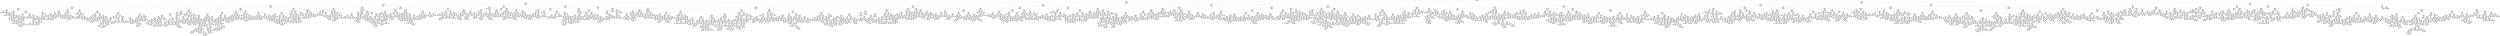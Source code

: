 digraph Tree {
0 [label="X[1] <= 494.5000\nmse = 2485.01947996\nsamples = 3149", shape="box"] ;
1 [label="X[1] <= 217.5000\nmse = 1973.44883215\nsamples = 1792", shape="box"] ;
0 -> 1 ;
2 [label="X[0] <= 468.0000\nmse = 1058.97830823\nsamples = 776", shape="box"] ;
1 -> 2 ;
3 [label="X[0] <= 305.5000\nmse = 1188.82399174\nsamples = 602", shape="box"] ;
2 -> 3 ;
4 [label="X[1] <= 92.5000\nmse = 658.899502334\nsamples = 418", shape="box"] ;
3 -> 4 ;
5 [label="X[1] <= 39.5000\nmse = 187.614860476\nsamples = 175", shape="box"] ;
4 -> 5 ;
6 [label="X[1] <= 5.5000\nmse = 109.438262772\nsamples = 69", shape="box"] ;
5 -> 6 ;
7 [label="X[1] <= 1.5000\nmse = 6.39506172839\nsamples = 5", shape="box"] ;
6 -> 7 ;
8 [label="X[1] <= 0.5000\nmse = 3.55555555556\nsamples = 2", shape="box"] ;
7 -> 8 ;
9 [label="mse = 0.0000\nsamples = 1\nvalue = [ 93.]", shape="box"] ;
8 -> 9 ;
10 [label="mse = 0.0000\nsamples = 1\nvalue = [ 89.]", shape="box"] ;
8 -> 10 ;
11 [label="X[1] <= 4.0000\nmse = 0.555555555555\nsamples = 3", shape="box"] ;
7 -> 11 ;
12 [label="mse = 0.0000\nsamples = 2\nvalue = [ 86.]", shape="box"] ;
11 -> 12 ;
13 [label="mse = 0.0000\nsamples = 1\nvalue = [ 84.]", shape="box"] ;
11 -> 13 ;
14 [label="X[0] <= 67.5000\nmse = 76.5476\nsamples = 64", shape="box"] ;
6 -> 14 ;
15 [label="X[1] <= 19.0000\nmse = 67.8302469136\nsamples = 12", shape="box"] ;
14 -> 15 ;
16 [label="X[0] <= 29.5000\nmse = 25.1388888889\nsamples = 3", shape="box"] ;
15 -> 16 ;
17 [label="X[1] <= 12.5000\nmse = 0.239999999998\nsamples = 2", shape="box"] ;
16 -> 17 ;
18 [label="mse = 0.0000\nsamples = 1\nvalue = [ 108.]", shape="box"] ;
17 -> 18 ;
19 [label="mse = 0.0000\nsamples = 1\nvalue = [ 109.]", shape="box"] ;
17 -> 19 ;
20 [label="mse = 0.0000\nsamples = 1\nvalue = [ 95.]", shape="box"] ;
16 -> 20 ;
21 [label="X[1] <= 29.0000\nmse = 17.4722222222\nsamples = 9", shape="box"] ;
15 -> 21 ;
22 [label="X[0] <= 55.5000\nmse = 4.6875\nsamples = 4", shape="box"] ;
21 -> 22 ;
23 [label="mse = 0.0000\nsamples = 3\nvalue = [ 124.]", shape="box"] ;
22 -> 23 ;
24 [label="mse = 0.0000\nsamples = 1\nvalue = [ 129.]", shape="box"] ;
22 -> 24 ;
25 [label="X[0] <= 63.0000\nmse = 9.234375\nsamples = 5", shape="box"] ;
21 -> 25 ;
26 [label="X[1] <= 36.0000\nmse = 3.80555555555\nsamples = 4", shape="box"] ;
25 -> 26 ;
27 [label="X[1] <= 31.5000\nmse = 2.16\nsamples = 3", shape="box"] ;
26 -> 27 ;
28 [label="mse = 0.0000\nsamples = 1\nvalue = [ 115.]", shape="box"] ;
27 -> 28 ;
29 [label="X[0] <= 60.0000\nmse = 0.25\nsamples = 2", shape="box"] ;
27 -> 29 ;
30 [label="mse = 0.0000\nsamples = 1\nvalue = [ 119.]", shape="box"] ;
29 -> 30 ;
31 [label="mse = 0.0000\nsamples = 1\nvalue = [ 118.]", shape="box"] ;
29 -> 31 ;
32 [label="mse = 0.0000\nsamples = 1\nvalue = [ 114.]", shape="box"] ;
26 -> 32 ;
33 [label="mse = 0.0000\nsamples = 1\nvalue = [ 123.]", shape="box"] ;
25 -> 33 ;
34 [label="X[0] <= 251.5000\nmse = 68.4201368233\nsamples = 52", shape="box"] ;
14 -> 34 ;
35 [label="X[0] <= 161.5000\nmse = 75.1450211628\nsamples = 41", shape="box"] ;
34 -> 35 ;
36 [label="X[0] <= 86.5000\nmse = 56.7067474048\nsamples = 21", shape="box"] ;
35 -> 36 ;
37 [label="X[1] <= 30.5000\nmse = 28.25\nsamples = 3", shape="box"] ;
36 -> 37 ;
38 [label="X[0] <= 78.0000\nmse = 5.55555555556\nsamples = 2", shape="box"] ;
37 -> 38 ;
39 [label="mse = 0.0000\nsamples = 1\nvalue = [ 104.]", shape="box"] ;
38 -> 39 ;
40 [label="mse = 0.0000\nsamples = 1\nvalue = [ 99.]", shape="box"] ;
38 -> 40 ;
41 [label="mse = 0.0000\nsamples = 1\nvalue = [ 91.]", shape="box"] ;
37 -> 41 ;
42 [label="X[1] <= 37.5000\nmse = 41.8233333333\nsamples = 18", shape="box"] ;
36 -> 42 ;
43 [label="X[1] <= 28.0000\nmse = 41.4985207101\nsamples = 16", shape="box"] ;
42 -> 43 ;
44 [label="X[1] <= 10.5000\nmse = 28.2040816327\nsamples = 13", shape="box"] ;
43 -> 44 ;
45 [label="X[1] <= 8.0000\nmse = 1.0\nsamples = 2", shape="box"] ;
44 -> 45 ;
46 [label="mse = 0.0000\nsamples = 1\nvalue = [ 108.]", shape="box"] ;
45 -> 46 ;
47 [label="mse = 0.0000\nsamples = 1\nvalue = [ 106.]", shape="box"] ;
45 -> 47 ;
48 [label="X[0] <= 96.0000\nmse = 29.2664359862\nsamples = 11", shape="box"] ;
44 -> 48 ;
49 [label="X[1] <= 17.0000\nmse = 59.44\nsamples = 4", shape="box"] ;
48 -> 49 ;
50 [label="X[0] <= 89.5000\nmse = 18.0\nsamples = 2", shape="box"] ;
49 -> 50 ;
51 [label="mse = 0.0000\nsamples = 1\nvalue = [ 113.]", shape="box"] ;
50 -> 51 ;
52 [label="mse = 0.0000\nsamples = 1\nvalue = [ 104.]", shape="box"] ;
50 -> 52 ;
53 [label="X[1] <= 19.0000\nmse = 12.25\nsamples = 2", shape="box"] ;
49 -> 53 ;
54 [label="mse = 0.0000\nsamples = 1\nvalue = [ 120.]", shape="box"] ;
53 -> 54 ;
55 [label="mse = 0.0000\nsamples = 1\nvalue = [ 127.]", shape="box"] ;
53 -> 55 ;
56 [label="X[0] <= 99.0000\nmse = 11.0\nsamples = 7", shape="box"] ;
48 -> 56 ;
57 [label="mse = 0.0000\nsamples = 1\nvalue = [ 102.]", shape="box"] ;
56 -> 57 ;
58 [label="X[0] <= 138.5000\nmse = 3.96694214876\nsamples = 6", shape="box"] ;
56 -> 58 ;
59 [label="X[0] <= 117.5000\nmse = 2.24\nsamples = 3", shape="box"] ;
58 -> 59 ;
60 [label="mse = 0.0000\nsamples = 1\nvalue = [ 112.]", shape="box"] ;
59 -> 60 ;
61 [label="X[1] <= 16.5000\nmse = 0.888888888889\nsamples = 2", shape="box"] ;
59 -> 61 ;
62 [label="mse = 0.0000\nsamples = 1\nvalue = [ 114.]", shape="box"] ;
61 -> 62 ;
63 [label="mse = 0.0000\nsamples = 1\nvalue = [ 116.]", shape="box"] ;
61 -> 63 ;
64 [label="X[1] <= 16.5000\nmse = 0.555555555557\nsamples = 3", shape="box"] ;
58 -> 64 ;
65 [label="mse = 0.0000\nsamples = 1\nvalue = [ 112.]", shape="box"] ;
64 -> 65 ;
66 [label="mse = 0.0000\nsamples = 2\nvalue = [ 110.]", shape="box"] ;
64 -> 66 ;
67 [label="X[0] <= 125.5000\nmse = 30.24\nsamples = 3", shape="box"] ;
43 -> 67 ;
68 [label="X[0] <= 106.0000\nmse = 2.0\nsamples = 2", shape="box"] ;
67 -> 68 ;
69 [label="mse = 0.0000\nsamples = 1\nvalue = [ 117.]", shape="box"] ;
68 -> 69 ;
70 [label="mse = 0.0000\nsamples = 1\nvalue = [ 114.]", shape="box"] ;
68 -> 70 ;
71 [label="mse = 0.0000\nsamples = 1\nvalue = [ 127.]", shape="box"] ;
67 -> 71 ;
72 [label="X[0] <= 119.5000\nmse = 1.0\nsamples = 2", shape="box"] ;
42 -> 72 ;
73 [label="mse = 0.0000\nsamples = 1\nvalue = [ 105.]", shape="box"] ;
72 -> 73 ;
74 [label="mse = 0.0000\nsamples = 1\nvalue = [ 107.]", shape="box"] ;
72 -> 74 ;
75 [label="X[0] <= 164.5000\nmse = 73.5169880624\nsamples = 20", shape="box"] ;
35 -> 75 ;
76 [label="X[1] <= 20.5000\nmse = 87.2222222222\nsamples = 3", shape="box"] ;
75 -> 76 ;
77 [label="X[0] <= 163.5000\nmse = 0.222222222223\nsamples = 2", shape="box"] ;
76 -> 77 ;
78 [label="mse = 0.0000\nsamples = 1\nvalue = [ 98.]", shape="box"] ;
77 -> 78 ;
79 [label="mse = 0.0000\nsamples = 1\nvalue = [ 99.]", shape="box"] ;
77 -> 79 ;
80 [label="mse = 0.0000\nsamples = 1\nvalue = [ 80.]", shape="box"] ;
76 -> 80 ;
81 [label="X[1] <= 35.5000\nmse = 10.0987654321\nsamples = 17", shape="box"] ;
75 -> 81 ;
82 [label="X[1] <= 10.0000\nmse = 8.9977324263\nsamples = 13", shape="box"] ;
81 -> 82 ;
83 [label="mse = 0.0000\nsamples = 1\nvalue = [ 104.]", shape="box"] ;
82 -> 83 ;
84 [label="X[1] <= 33.0000\nmse = 6.76543209876\nsamples = 12", shape="box"] ;
82 -> 84 ;
85 [label="X[0] <= 234.5000\nmse = 5.00346020761\nsamples = 11", shape="box"] ;
84 -> 85 ;
86 [label="X[0] <= 220.5000\nmse = 5.24305555555\nsamples = 9", shape="box"] ;
85 -> 86 ;
87 [label="X[0] <= 201.5000\nmse = 2.16\nsamples = 5", shape="box"] ;
86 -> 87 ;
88 [label="X[1] <= 18.5000\nmse = 0.222222222224\nsamples = 3", shape="box"] ;
87 -> 88 ;
89 [label="mse = 0.0000\nsamples = 1\nvalue = [ 109.]", shape="box"] ;
88 -> 89 ;
90 [label="mse = 0.0000\nsamples = 2\nvalue = [ 108.]", shape="box"] ;
88 -> 90 ;
91 [label="X[1] <= 23.5000\nmse = 4.0\nsamples = 2", shape="box"] ;
87 -> 91 ;
92 [label="mse = 0.0000\nsamples = 1\nvalue = [ 105.]", shape="box"] ;
91 -> 92 ;
93 [label="mse = 0.0000\nsamples = 1\nvalue = [ 109.]", shape="box"] ;
91 -> 93 ;
94 [label="X[1] <= 18.0000\nmse = 4.24489795918\nsamples = 4", shape="box"] ;
86 -> 94 ;
95 [label="X[0] <= 229.0000\nmse = 3.55555555555\nsamples = 2", shape="box"] ;
94 -> 95 ;
96 [label="mse = 0.0000\nsamples = 1\nvalue = [ 106.]", shape="box"] ;
95 -> 96 ;
97 [label="mse = 0.0000\nsamples = 1\nvalue = [ 110.]", shape="box"] ;
95 -> 97 ;
98 [label="mse = 0.0000\nsamples = 2\nvalue = [ 112.]", shape="box"] ;
94 -> 98 ;
99 [label="X[1] <= 25.5000\nmse = 0.959999999999\nsamples = 2", shape="box"] ;
85 -> 99 ;
100 [label="mse = 0.0000\nsamples = 1\nvalue = [ 108.]", shape="box"] ;
99 -> 100 ;
101 [label="mse = 0.0000\nsamples = 1\nvalue = [ 106.]", shape="box"] ;
99 -> 101 ;
102 [label="mse = 0.0000\nsamples = 1\nvalue = [ 115.]", shape="box"] ;
84 -> 102 ;
103 [label="X[0] <= 182.5000\nmse = 3.22222222222\nsamples = 4", shape="box"] ;
81 -> 103 ;
104 [label="mse = 0.0000\nsamples = 1\nvalue = [ 102.]", shape="box"] ;
103 -> 104 ;
105 [label="X[1] <= 36.5000\nmse = 2.16\nsamples = 3", shape="box"] ;
103 -> 105 ;
106 [label="mse = 0.0000\nsamples = 2\nvalue = [ 104.]", shape="box"] ;
105 -> 106 ;
107 [label="mse = 0.0000\nsamples = 1\nvalue = [ 107.]", shape="box"] ;
105 -> 107 ;
108 [label="X[1] <= 31.0000\nmse = 14.0622222222\nsamples = 11", shape="box"] ;
34 -> 108 ;
109 [label="X[1] <= 18.5000\nmse = 12.3724489796\nsamples = 10", shape="box"] ;
108 -> 109 ;
110 [label="X[1] <= 16.5000\nmse = 6.24\nsamples = 4", shape="box"] ;
109 -> 110 ;
111 [label="X[0] <= 284.0000\nmse = 1.1875\nsamples = 3", shape="box"] ;
110 -> 111 ;
112 [label="mse = 0.0000\nsamples = 1\nvalue = [ 111.]", shape="box"] ;
111 -> 112 ;
113 [label="X[0] <= 302.0000\nmse = 0.222222222223\nsamples = 2", shape="box"] ;
111 -> 113 ;
114 [label="mse = 0.0000\nsamples = 1\nvalue = [ 114.]", shape="box"] ;
113 -> 114 ;
115 [label="mse = 0.0000\nsamples = 1\nvalue = [ 113.]", shape="box"] ;
113 -> 115 ;
116 [label="mse = 0.0000\nsamples = 1\nvalue = [ 107.]", shape="box"] ;
110 -> 116 ;
117 [label="X[1] <= 20.5000\nmse = 13.1111111111\nsamples = 6", shape="box"] ;
109 -> 117 ;
118 [label="mse = 0.0000\nsamples = 1\nvalue = [ 121.]", shape="box"] ;
117 -> 118 ;
119 [label="X[0] <= 281.0000\nmse = 8.5\nsamples = 5", shape="box"] ;
117 -> 119 ;
120 [label="X[1] <= 22.0000\nmse = 10.8888888889\nsamples = 3", shape="box"] ;
119 -> 120 ;
121 [label="mse = 0.0000\nsamples = 1\nvalue = [ 116.]", shape="box"] ;
120 -> 121 ;
122 [label="mse = 0.0000\nsamples = 2\nvalue = [ 109.]", shape="box"] ;
120 -> 122 ;
123 [label="X[1] <= 27.5000\nmse = 2.56\nsamples = 2", shape="box"] ;
119 -> 123 ;
124 [label="mse = 0.0000\nsamples = 1\nvalue = [ 118.]", shape="box"] ;
123 -> 124 ;
125 [label="mse = 0.0000\nsamples = 1\nvalue = [ 114.]", shape="box"] ;
123 -> 125 ;
126 [label="mse = 0.0000\nsamples = 1\nvalue = [ 107.]", shape="box"] ;
108 -> 126 ;
127 [label="X[1] <= 53.5000\nmse = 148.147445961\nsamples = 106", shape="box"] ;
5 -> 127 ;
128 [label="X[0] <= 143.0000\nmse = 81.9012492564\nsamples = 23", shape="box"] ;
127 -> 128 ;
129 [label="X[0] <= 43.5000\nmse = 35.7229916898\nsamples = 11", shape="box"] ;
128 -> 129 ;
130 [label="X[1] <= 41.5000\nmse = 23.8214285714\nsamples = 7", shape="box"] ;
129 -> 130 ;
131 [label="X[0] <= 32.5000\nmse = 0.888888888887\nsamples = 2", shape="box"] ;
130 -> 131 ;
132 [label="mse = 0.0000\nsamples = 1\nvalue = [ 130.]", shape="box"] ;
131 -> 132 ;
133 [label="mse = 0.0000\nsamples = 1\nvalue = [ 128.]", shape="box"] ;
131 -> 133 ;
134 [label="X[0] <= 35.5000\nmse = 8.77685950413\nsamples = 5", shape="box"] ;
130 -> 134 ;
135 [label="X[1] <= 42.5000\nmse = 1.34693877551\nsamples = 3", shape="box"] ;
134 -> 135 ;
136 [label="mse = 0.0000\nsamples = 1\nvalue = [ 120.]", shape="box"] ;
135 -> 136 ;
137 [label="X[0] <= 10.5000\nmse = 0.1875\nsamples = 2", shape="box"] ;
135 -> 137 ;
138 [label="mse = 0.0000\nsamples = 1\nvalue = [ 122.]", shape="box"] ;
137 -> 138 ;
139 [label="mse = 0.0000\nsamples = 1\nvalue = [ 123.]", shape="box"] ;
137 -> 139 ;
140 [label="X[0] <= 38.0000\nmse = 4.0\nsamples = 2", shape="box"] ;
134 -> 140 ;
141 [label="mse = 0.0000\nsamples = 1\nvalue = [ 114.]", shape="box"] ;
140 -> 141 ;
142 [label="mse = 0.0000\nsamples = 1\nvalue = [ 118.]", shape="box"] ;
140 -> 142 ;
143 [label="X[1] <= 48.5000\nmse = 27.6\nsamples = 4", shape="box"] ;
129 -> 143 ;
144 [label="mse = 0.0000\nsamples = 2\nvalue = [ 133.]", shape="box"] ;
143 -> 144 ;
145 [label="X[1] <= 50.5000\nmse = 9.0\nsamples = 2", shape="box"] ;
143 -> 145 ;
146 [label="mse = 0.0000\nsamples = 1\nvalue = [ 126.]", shape="box"] ;
145 -> 146 ;
147 [label="mse = 0.0000\nsamples = 1\nvalue = [ 120.]", shape="box"] ;
145 -> 147 ;
148 [label="X[1] <= 50.0000\nmse = 62.694214876\nsamples = 12", shape="box"] ;
128 -> 148 ;
149 [label="X[1] <= 42.5000\nmse = 41.1337868481\nsamples = 11", shape="box"] ;
148 -> 149 ;
150 [label="X[0] <= 199.0000\nmse = 38.4\nsamples = 3", shape="box"] ;
149 -> 150 ;
151 [label="mse = 0.0000\nsamples = 1\nvalue = [ 102.]", shape="box"] ;
150 -> 151 ;
152 [label="X[1] <= 41.5000\nmse = 2.25\nsamples = 2", shape="box"] ;
150 -> 152 ;
153 [label="mse = 0.0000\nsamples = 1\nvalue = [ 116.]", shape="box"] ;
152 -> 153 ;
154 [label="mse = 0.0000\nsamples = 1\nvalue = [ 113.]", shape="box"] ;
152 -> 154 ;
155 [label="X[1] <= 47.5000\nmse = 26.02734375\nsamples = 8", shape="box"] ;
149 -> 155 ;
156 [label="X[0] <= 188.5000\nmse = 26.0\nsamples = 5", shape="box"] ;
155 -> 156 ;
157 [label="X[0] <= 169.5000\nmse = 0.24\nsamples = 2", shape="box"] ;
156 -> 157 ;
158 [label="mse = 0.0000\nsamples = 1\nvalue = [ 122.]", shape="box"] ;
157 -> 158 ;
159 [label="mse = 0.0000\nsamples = 1\nvalue = [ 121.]", shape="box"] ;
157 -> 159 ;
160 [label="X[1] <= 44.0000\nmse = 25.6875\nsamples = 3", shape="box"] ;
156 -> 160 ;
161 [label="mse = 0.0000\nsamples = 1\nvalue = [ 109.]", shape="box"] ;
160 -> 161 ;
162 [label="X[0] <= 250.5000\nmse = 6.25\nsamples = 2", shape="box"] ;
160 -> 162 ;
163 [label="mse = 0.0000\nsamples = 1\nvalue = [ 116.]", shape="box"] ;
162 -> 163 ;
164 [label="mse = 0.0000\nsamples = 1\nvalue = [ 121.]", shape="box"] ;
162 -> 164 ;
165 [label="X[0] <= 146.0000\nmse = 2.81632653061\nsamples = 3", shape="box"] ;
155 -> 165 ;
166 [label="mse = 0.0000\nsamples = 1\nvalue = [ 109.]", shape="box"] ;
165 -> 166 ;
167 [label="X[1] <= 48.5000\nmse = 0.240000000002\nsamples = 2", shape="box"] ;
165 -> 167 ;
168 [label="mse = 0.0000\nsamples = 1\nvalue = [ 112.]", shape="box"] ;
167 -> 168 ;
169 [label="mse = 0.0000\nsamples = 1\nvalue = [ 113.]", shape="box"] ;
167 -> 169 ;
170 [label="mse = 0.0000\nsamples = 1\nvalue = [ 90.]", shape="box"] ;
148 -> 170 ;
171 [label="X[0] <= 38.0000\nmse = 155.142095468\nsamples = 83", shape="box"] ;
127 -> 171 ;
172 [label="X[0] <= 18.0000\nmse = 148.823529412\nsamples = 11", shape="box"] ;
171 -> 172 ;
173 [label="X[1] <= 60.5000\nmse = 18.0\nsamples = 2", shape="box"] ;
172 -> 173 ;
174 [label="mse = 0.0000\nsamples = 1\nvalue = [ 105.]", shape="box"] ;
173 -> 174 ;
175 [label="mse = 0.0000\nsamples = 1\nvalue = [ 114.]", shape="box"] ;
173 -> 175 ;
176 [label="X[1] <= 88.5000\nmse = 62.1071428571\nsamples = 9", shape="box"] ;
172 -> 176 ;
177 [label="X[1] <= 61.0000\nmse = 40.7768595041\nsamples = 8", shape="box"] ;
176 -> 177 ;
178 [label="X[0] <= 30.0000\nmse = 2.88888888888\nsamples = 3", shape="box"] ;
177 -> 178 ;
179 [label="X[0] <= 22.5000\nmse = 0.25\nsamples = 2", shape="box"] ;
178 -> 179 ;
180 [label="mse = 0.0000\nsamples = 1\nvalue = [ 144.]", shape="box"] ;
179 -> 180 ;
181 [label="mse = 0.0000\nsamples = 1\nvalue = [ 145.]", shape="box"] ;
179 -> 181 ;
182 [label="mse = 0.0000\nsamples = 1\nvalue = [ 141.]", shape="box"] ;
178 -> 182 ;
183 [label="X[1] <= 70.5000\nmse = 6.5\nsamples = 5", shape="box"] ;
177 -> 183 ;
184 [label="X[0] <= 31.0000\nmse = 2.0\nsamples = 2", shape="box"] ;
183 -> 184 ;
185 [label="mse = 0.0000\nsamples = 1\nvalue = [ 131.]", shape="box"] ;
184 -> 185 ;
186 [label="mse = 0.0000\nsamples = 1\nvalue = [ 134.]", shape="box"] ;
184 -> 186 ;
187 [label="X[1] <= 81.5000\nmse = 0.560000000001\nsamples = 3", shape="box"] ;
183 -> 187 ;
188 [label="X[1] <= 75.5000\nmse = 0.222222222221\nsamples = 2", shape="box"] ;
187 -> 188 ;
189 [label="mse = 0.0000\nsamples = 1\nvalue = [ 128.]", shape="box"] ;
188 -> 189 ;
190 [label="mse = 0.0000\nsamples = 1\nvalue = [ 127.]", shape="box"] ;
188 -> 190 ;
191 [label="mse = 0.0000\nsamples = 1\nvalue = [ 129.]", shape="box"] ;
187 -> 191 ;
192 [label="mse = 0.0000\nsamples = 1\nvalue = [ 147.]", shape="box"] ;
176 -> 192 ;
193 [label="X[0] <= 90.0000\nmse = 147.914151925\nsamples = 72", shape="box"] ;
171 -> 193 ;
194 [label="X[1] <= 75.0000\nmse = 85.7869605142\nsamples = 19", shape="box"] ;
193 -> 194 ;
195 [label="X[1] <= 56.5000\nmse = 77.2290249433\nsamples = 12", shape="box"] ;
194 -> 195 ;
196 [label="mse = 0.0000\nsamples = 1\nvalue = [ 136.]", shape="box"] ;
195 -> 196 ;
197 [label="X[1] <= 67.5000\nmse = 57.7275\nsamples = 11", shape="box"] ;
195 -> 197 ;
198 [label="X[1] <= 59.5000\nmse = 53.2653061224\nsamples = 4", shape="box"] ;
197 -> 198 ;
199 [label="mse = 0.0000\nsamples = 1\nvalue = [ 102.]", shape="box"] ;
198 -> 199 ;
200 [label="X[0] <= 60.5000\nmse = 13.25\nsamples = 3", shape="box"] ;
198 -> 200 ;
201 [label="mse = 0.0000\nsamples = 1\nvalue = [ 126.]", shape="box"] ;
200 -> 201 ;
202 [label="X[1] <= 63.5000\nmse = 8.64\nsamples = 2", shape="box"] ;
200 -> 202 ;
203 [label="mse = 0.0000\nsamples = 1\nvalue = [ 123.]", shape="box"] ;
202 -> 203 ;
204 [label="mse = 0.0000\nsamples = 1\nvalue = [ 117.]", shape="box"] ;
202 -> 204 ;
205 [label="X[0] <= 77.0000\nmse = 46.8284023669\nsamples = 7", shape="box"] ;
197 -> 205 ;
206 [label="X[0] <= 61.0000\nmse = 54.2222222222\nsamples = 5", shape="box"] ;
205 -> 206 ;
207 [label="X[0] <= 51.0000\nmse = 6.69387755102\nsamples = 3", shape="box"] ;
206 -> 207 ;
208 [label="X[0] <= 45.5000\nmse = 3.84\nsamples = 2", shape="box"] ;
207 -> 208 ;
209 [label="mse = 0.0000\nsamples = 1\nvalue = [ 109.]", shape="box"] ;
208 -> 209 ;
210 [label="mse = 0.0000\nsamples = 1\nvalue = [ 113.]", shape="box"] ;
208 -> 210 ;
211 [label="mse = 0.0000\nsamples = 1\nvalue = [ 107.]", shape="box"] ;
207 -> 211 ;
212 [label="X[0] <= 71.5000\nmse = 25.0\nsamples = 2", shape="box"] ;
206 -> 212 ;
213 [label="mse = 0.0000\nsamples = 1\nvalue = [ 131.]", shape="box"] ;
212 -> 213 ;
214 [label="mse = 0.0000\nsamples = 1\nvalue = [ 121.]", shape="box"] ;
212 -> 214 ;
215 [label="X[0] <= 85.0000\nmse = 1.6875\nsamples = 2", shape="box"] ;
205 -> 215 ;
216 [label="mse = 0.0000\nsamples = 1\nvalue = [ 108.]", shape="box"] ;
215 -> 216 ;
217 [label="mse = 0.0000\nsamples = 1\nvalue = [ 105.]", shape="box"] ;
215 -> 217 ;
218 [label="X[0] <= 48.0000\nmse = 31.5555555556\nsamples = 7", shape="box"] ;
194 -> 218 ;
219 [label="X[0] <= 44.0000\nmse = 5.04\nsamples = 3", shape="box"] ;
218 -> 219 ;
220 [label="X[0] <= 40.5000\nmse = 2.0\nsamples = 2", shape="box"] ;
219 -> 220 ;
221 [label="mse = 0.0000\nsamples = 1\nvalue = [ 121.]", shape="box"] ;
220 -> 221 ;
222 [label="mse = 0.0000\nsamples = 1\nvalue = [ 118.]", shape="box"] ;
220 -> 222 ;
223 [label="mse = 0.0000\nsamples = 1\nvalue = [ 124.]", shape="box"] ;
219 -> 223 ;
224 [label="X[1] <= 76.5000\nmse = 33.4285714286\nsamples = 4", shape="box"] ;
218 -> 224 ;
225 [label="mse = 0.0000\nsamples = 1\nvalue = [ 124.]", shape="box"] ;
224 -> 225 ;
226 [label="X[0] <= 65.5000\nmse = 28.2222222222\nsamples = 3", shape="box"] ;
224 -> 226 ;
227 [label="mse = 0.0000\nsamples = 1\nvalue = [ 140.]", shape="box"] ;
226 -> 227 ;
228 [label="X[1] <= 84.5000\nmse = 9.0\nsamples = 2", shape="box"] ;
226 -> 228 ;
229 [label="mse = 0.0000\nsamples = 1\nvalue = [ 133.]", shape="box"] ;
228 -> 229 ;
230 [label="mse = 0.0000\nsamples = 1\nvalue = [ 127.]", shape="box"] ;
228 -> 230 ;
231 [label="X[1] <= 88.5000\nmse = 157.543291873\nsamples = 53", shape="box"] ;
193 -> 231 ;
232 [label="X[1] <= 68.5000\nmse = 45.8886959877\nsamples = 41", shape="box"] ;
231 -> 232 ;
233 [label="X[0] <= 278.5000\nmse = 38.5432525952\nsamples = 18", shape="box"] ;
232 -> 233 ;
234 [label="X[1] <= 67.5000\nmse = 33.2455555556\nsamples = 15", shape="box"] ;
233 -> 234 ;
235 [label="X[1] <= 57.5000\nmse = 27.2895408163\nsamples = 14", shape="box"] ;
234 -> 235 ;
236 [label="X[0] <= 159.0000\nmse = 40.96\nsamples = 2", shape="box"] ;
235 -> 236 ;
237 [label="mse = 0.0000\nsamples = 1\nvalue = [ 140.]", shape="box"] ;
236 -> 237 ;
238 [label="mse = 0.0000\nsamples = 1\nvalue = [ 124.]", shape="box"] ;
236 -> 238 ;
239 [label="X[1] <= 66.5000\nmse = 20.0378071834\nsamples = 12", shape="box"] ;
235 -> 239 ;
240 [label="X[0] <= 195.0000\nmse = 16.8888888889\nsamples = 10", shape="box"] ;
239 -> 240 ;
241 [label="X[0] <= 167.0000\nmse = 15.6363636364\nsamples = 6", shape="box"] ;
240 -> 241 ;
242 [label="X[1] <= 62.5000\nmse = 9.33333333334\nsamples = 5", shape="box"] ;
241 -> 242 ;
243 [label="X[0] <= 104.0000\nmse = 0.222222222223\nsamples = 2", shape="box"] ;
242 -> 243 ;
244 [label="mse = 0.0000\nsamples = 1\nvalue = [ 117.]", shape="box"] ;
243 -> 244 ;
245 [label="mse = 0.0000\nsamples = 1\nvalue = [ 116.]", shape="box"] ;
243 -> 245 ;
246 [label="X[0] <= 151.0000\nmse = 1.88888888889\nsamples = 3", shape="box"] ;
242 -> 246 ;
247 [label="X[0] <= 118.5000\nmse = 0.75\nsamples = 2", shape="box"] ;
246 -> 247 ;
248 [label="mse = 0.0000\nsamples = 1\nvalue = [ 122.]", shape="box"] ;
247 -> 248 ;
249 [label="mse = 0.0000\nsamples = 1\nvalue = [ 120.]", shape="box"] ;
247 -> 249 ;
250 [label="mse = 0.0000\nsamples = 1\nvalue = [ 124.]", shape="box"] ;
246 -> 250 ;
251 [label="mse = 0.0000\nsamples = 1\nvalue = [ 113.]", shape="box"] ;
241 -> 251 ;
252 [label="X[1] <= 58.5000\nmse = 1.84\nsamples = 4", shape="box"] ;
240 -> 252 ;
253 [label="mse = 0.0000\nsamples = 1\nvalue = [ 122.]", shape="box"] ;
252 -> 253 ;
254 [label="X[0] <= 231.5000\nmse = 0.1875\nsamples = 3", shape="box"] ;
252 -> 254 ;
255 [label="mse = 0.0000\nsamples = 1\nvalue = [ 126.]", shape="box"] ;
254 -> 255 ;
256 [label="mse = 0.0000\nsamples = 2\nvalue = [ 125.]", shape="box"] ;
254 -> 256 ;
257 [label="X[0] <= 112.0000\nmse = 4.0\nsamples = 2", shape="box"] ;
239 -> 257 ;
258 [label="mse = 0.0000\nsamples = 1\nvalue = [ 131.]", shape="box"] ;
257 -> 258 ;
259 [label="mse = 0.0000\nsamples = 1\nvalue = [ 127.]", shape="box"] ;
257 -> 259 ;
260 [label="mse = 0.0000\nsamples = 1\nvalue = [ 112.]", shape="box"] ;
234 -> 260 ;
261 [label="X[1] <= 57.5000\nmse = 1.6875\nsamples = 3", shape="box"] ;
233 -> 261 ;
262 [label="mse = 0.0000\nsamples = 1\nvalue = [ 134.]", shape="box"] ;
261 -> 262 ;
263 [label="mse = 0.0000\nsamples = 2\nvalue = [ 131.]", shape="box"] ;
261 -> 263 ;
264 [label="X[0] <= 104.0000\nmse = 28.817867036\nsamples = 23", shape="box"] ;
232 -> 264 ;
265 [label="mse = 0.0000\nsamples = 1\nvalue = [ 118.]", shape="box"] ;
264 -> 265 ;
266 [label="X[0] <= 181.0000\nmse = 21.1010802469\nsamples = 22", shape="box"] ;
264 -> 266 ;
267 [label="X[0] <= 142.5000\nmse = 22.9234693878\nsamples = 10", shape="box"] ;
266 -> 267 ;
268 [label="X[0] <= 128.0000\nmse = 12.75\nsamples = 6", shape="box"] ;
267 -> 268 ;
269 [label="X[0] <= 126.5000\nmse = 3.22222222223\nsamples = 4", shape="box"] ;
268 -> 269 ;
270 [label="X[0] <= 119.0000\nmse = 0.75\nsamples = 3", shape="box"] ;
269 -> 270 ;
271 [label="mse = 0.0000\nsamples = 2\nvalue = [ 132.]", shape="box"] ;
270 -> 271 ;
272 [label="mse = 0.0000\nsamples = 1\nvalue = [ 130.]", shape="box"] ;
270 -> 272 ;
273 [label="mse = 0.0000\nsamples = 1\nvalue = [ 135.]", shape="box"] ;
269 -> 273 ;
274 [label="X[0] <= 135.0000\nmse = 25.0\nsamples = 2", shape="box"] ;
268 -> 274 ;
275 [label="mse = 0.0000\nsamples = 1\nvalue = [ 123.]", shape="box"] ;
274 -> 275 ;
276 [label="mse = 0.0000\nsamples = 1\nvalue = [ 133.]", shape="box"] ;
274 -> 276 ;
277 [label="X[0] <= 172.0000\nmse = 18.1388888889\nsamples = 4", shape="box"] ;
267 -> 277 ;
278 [label="X[1] <= 72.5000\nmse = 14.2222222222\nsamples = 2", shape="box"] ;
277 -> 278 ;
279 [label="mse = 0.0000\nsamples = 1\nvalue = [ 135.]", shape="box"] ;
278 -> 279 ;
280 [label="mse = 0.0000\nsamples = 1\nvalue = [ 143.]", shape="box"] ;
278 -> 280 ;
281 [label="X[0] <= 177.5000\nmse = 2.0\nsamples = 2", shape="box"] ;
277 -> 281 ;
282 [label="mse = 0.0000\nsamples = 1\nvalue = [ 135.]", shape="box"] ;
281 -> 282 ;
283 [label="mse = 0.0000\nsamples = 1\nvalue = [ 132.]", shape="box"] ;
281 -> 283 ;
284 [label="X[1] <= 84.5000\nmse = 12.7768595041\nsamples = 12", shape="box"] ;
266 -> 284 ;
285 [label="X[1] <= 73.5000\nmse = 9.66439909297\nsamples = 11", shape="box"] ;
284 -> 285 ;
286 [label="X[0] <= 204.0000\nmse = 5.50617283951\nsamples = 4", shape="box"] ;
285 -> 286 ;
287 [label="mse = 0.0000\nsamples = 1\nvalue = [ 124.]", shape="box"] ;
286 -> 287 ;
288 [label="X[1] <= 69.5000\nmse = 1.83673469388\nsamples = 3", shape="box"] ;
286 -> 288 ;
289 [label="mse = 0.0000\nsamples = 1\nvalue = [ 131.]", shape="box"] ;
288 -> 289 ;
290 [label="mse = 0.0000\nsamples = 2\nvalue = [ 128.]", shape="box"] ;
288 -> 290 ;
291 [label="X[0] <= 190.0000\nmse = 6.02083333333\nsamples = 7", shape="box"] ;
285 -> 291 ;
292 [label="mse = 0.0000\nsamples = 1\nvalue = [ 124.]", shape="box"] ;
291 -> 292 ;
293 [label="X[0] <= 200.5000\nmse = 0.611570247929\nsamples = 6", shape="box"] ;
291 -> 293 ;
294 [label="mse = 0.0000\nsamples = 1\nvalue = [ 134.]", shape="box"] ;
293 -> 294 ;
295 [label="X[0] <= 247.5000\nmse = 0.0987654320998\nsamples = 5", shape="box"] ;
293 -> 295 ;
296 [label="X[1] <= 83.0000\nmse = 0.222222222219\nsamples = 2", shape="box"] ;
295 -> 296 ;
297 [label="mse = 0.0000\nsamples = 1\nvalue = [ 133.]", shape="box"] ;
296 -> 297 ;
298 [label="mse = 0.0000\nsamples = 1\nvalue = [ 132.]", shape="box"] ;
296 -> 298 ;
299 [label="mse = 0.0000\nsamples = 3\nvalue = [ 132.]", shape="box"] ;
295 -> 299 ;
300 [label="mse = 0.0000\nsamples = 1\nvalue = [ 121.]", shape="box"] ;
284 -> 300 ;
301 [label="X[0] <= 225.0000\nmse = 533.927977839\nsamples = 12", shape="box"] ;
231 -> 301 ;
302 [label="X[0] <= 117.5000\nmse = 30.7958477509\nsamples = 10", shape="box"] ;
301 -> 302 ;
303 [label="X[1] <= 91.5000\nmse = 23.3333333333\nsamples = 4", shape="box"] ;
302 -> 303 ;
304 [label="X[0] <= 100.0000\nmse = 16.24\nsamples = 3", shape="box"] ;
303 -> 304 ;
305 [label="X[0] <= 91.5000\nmse = 2.25\nsamples = 2", shape="box"] ;
304 -> 305 ;
306 [label="mse = 0.0000\nsamples = 1\nvalue = [ 123.]", shape="box"] ;
305 -> 306 ;
307 [label="mse = 0.0000\nsamples = 1\nvalue = [ 120.]", shape="box"] ;
305 -> 307 ;
308 [label="mse = 0.0000\nsamples = 1\nvalue = [ 131.]", shape="box"] ;
304 -> 308 ;
309 [label="mse = 0.0000\nsamples = 1\nvalue = [ 115.]", shape="box"] ;
303 -> 309 ;
310 [label="X[1] <= 91.5000\nmse = 11.2396694215\nsamples = 6", shape="box"] ;
302 -> 310 ;
311 [label="X[0] <= 172.5000\nmse = 1.84\nsamples = 3", shape="box"] ;
310 -> 311 ;
312 [label="X[1] <= 90.5000\nmse = 0.1875\nsamples = 2", shape="box"] ;
311 -> 312 ;
313 [label="mse = 0.0000\nsamples = 1\nvalue = [ 132.]", shape="box"] ;
312 -> 313 ;
314 [label="mse = 0.0000\nsamples = 1\nvalue = [ 133.]", shape="box"] ;
312 -> 314 ;
315 [label="mse = 0.0000\nsamples = 1\nvalue = [ 136.]", shape="box"] ;
311 -> 315 ;
316 [label="X[0] <= 163.5000\nmse = 3.25\nsamples = 3", shape="box"] ;
310 -> 316 ;
317 [label="X[0] <= 137.0000\nmse = 0.1875\nsamples = 2", shape="box"] ;
316 -> 317 ;
318 [label="mse = 0.0000\nsamples = 1\nvalue = [ 129.]", shape="box"] ;
317 -> 318 ;
319 [label="mse = 0.0000\nsamples = 1\nvalue = [ 128.]", shape="box"] ;
317 -> 319 ;
320 [label="mse = 0.0000\nsamples = 1\nvalue = [ 125.]", shape="box"] ;
316 -> 320 ;
321 [label="X[0] <= 281.5000\nmse = 4.0\nsamples = 2", shape="box"] ;
301 -> 321 ;
322 [label="mse = 0.0000\nsamples = 1\nvalue = [ 52.]", shape="box"] ;
321 -> 322 ;
323 [label="mse = 0.0000\nsamples = 1\nvalue = [ 56.]", shape="box"] ;
321 -> 323 ;
324 [label="X[1] <= 188.5000\nmse = 853.938238811\nsamples = 243", shape="box"] ;
4 -> 324 ;
325 [label="X[1] <= 122.5000\nmse = 683.858238554\nsamples = 183", shape="box"] ;
324 -> 325 ;
326 [label="X[0] <= 241.5000\nmse = 492.3044\nsamples = 67", shape="box"] ;
325 -> 326 ;
327 [label="X[0] <= 230.5000\nmse = 142.929235537\nsamples = 59", shape="box"] ;
326 -> 327 ;
328 [label="X[1] <= 102.5000\nmse = 82.1735640138\nsamples = 57", shape="box"] ;
327 -> 328 ;
329 [label="X[0] <= 216.5000\nmse = 69.179548157\nsamples = 21", shape="box"] ;
328 -> 329 ;
330 [label="X[1] <= 100.5000\nmse = 65.8463648834\nsamples = 20", shape="box"] ;
329 -> 330 ;
331 [label="X[1] <= 94.5000\nmse = 57.9752066116\nsamples = 17", shape="box"] ;
330 -> 331 ;
332 [label="X[0] <= 147.0000\nmse = 25.4320987654\nsamples = 8", shape="box"] ;
331 -> 332 ;
333 [label="X[0] <= 84.5000\nmse = 21.9591836735\nsamples = 6", shape="box"] ;
332 -> 333 ;
334 [label="X[0] <= 40.5000\nmse = 19.5833333333\nsamples = 5", shape="box"] ;
333 -> 334 ;
335 [label="X[0] <= 34.5000\nmse = 10.8888888889\nsamples = 2", shape="box"] ;
334 -> 335 ;
336 [label="mse = 0.0000\nsamples = 1\nvalue = [ 132.]", shape="box"] ;
335 -> 336 ;
337 [label="mse = 0.0000\nsamples = 1\nvalue = [ 139.]", shape="box"] ;
335 -> 337 ;
338 [label="X[0] <= 64.5000\nmse = 8.22222222222\nsamples = 3", shape="box"] ;
334 -> 338 ;
339 [label="X[0] <= 49.5000\nmse = 4.0\nsamples = 2", shape="box"] ;
338 -> 339 ;
340 [label="mse = 0.0000\nsamples = 1\nvalue = [ 130.]", shape="box"] ;
339 -> 340 ;
341 [label="mse = 0.0000\nsamples = 1\nvalue = [ 134.]", shape="box"] ;
339 -> 341 ;
342 [label="mse = 0.0000\nsamples = 1\nvalue = [ 127.]", shape="box"] ;
338 -> 342 ;
343 [label="mse = 0.0000\nsamples = 1\nvalue = [ 140.]", shape="box"] ;
333 -> 343 ;
344 [label="X[0] <= 206.5000\nmse = 0.25\nsamples = 2", shape="box"] ;
332 -> 344 ;
345 [label="mse = 0.0000\nsamples = 1\nvalue = [ 127.]", shape="box"] ;
344 -> 345 ;
346 [label="mse = 0.0000\nsamples = 1\nvalue = [ 128.]", shape="box"] ;
344 -> 346 ;
347 [label="X[1] <= 95.5000\nmse = 64.8402366864\nsamples = 9", shape="box"] ;
331 -> 347 ;
348 [label="mse = 0.0000\nsamples = 1\nvalue = [ 149.]", shape="box"] ;
347 -> 348 ;
349 [label="X[1] <= 98.5000\nmse = 61.3541666667\nsamples = 8", shape="box"] ;
347 -> 349 ;
350 [label="X[1] <= 97.0000\nmse = 22.6875\nsamples = 3", shape="box"] ;
349 -> 350 ;
351 [label="mse = 0.0000\nsamples = 2\nvalue = [ 137.]", shape="box"] ;
350 -> 351 ;
352 [label="mse = 0.0000\nsamples = 1\nvalue = [ 126.]", shape="box"] ;
350 -> 352 ;
353 [label="X[0] <= 20.0000\nmse = 68.6875\nsamples = 5", shape="box"] ;
349 -> 353 ;
354 [label="mse = 0.0000\nsamples = 1\nvalue = [ 137.]", shape="box"] ;
353 -> 354 ;
355 [label="X[0] <= 80.5000\nmse = 99.76\nsamples = 4", shape="box"] ;
353 -> 355 ;
356 [label="mse = 0.0000\nsamples = 1\nvalue = [ 159.]", shape="box"] ;
355 -> 356 ;
357 [label="X[0] <= 146.0000\nmse = 36.5\nsamples = 3", shape="box"] ;
355 -> 357 ;
358 [label="mse = 0.0000\nsamples = 1\nvalue = [ 132.]", shape="box"] ;
357 -> 358 ;
359 [label="X[1] <= 99.5000\nmse = 1.0\nsamples = 2", shape="box"] ;
357 -> 359 ;
360 [label="mse = 0.0000\nsamples = 1\nvalue = [ 145.]", shape="box"] ;
359 -> 360 ;
361 [label="mse = 0.0000\nsamples = 1\nvalue = [ 143.]", shape="box"] ;
359 -> 361 ;
362 [label="X[0] <= 57.5000\nmse = 38.16\nsamples = 3", shape="box"] ;
330 -> 362 ;
363 [label="mse = 0.0000\nsamples = 1\nvalue = [ 123.]", shape="box"] ;
362 -> 363 ;
364 [label="X[0] <= 137.0000\nmse = 9.0\nsamples = 2", shape="box"] ;
362 -> 364 ;
365 [label="mse = 0.0000\nsamples = 1\nvalue = [ 132.]", shape="box"] ;
364 -> 365 ;
366 [label="mse = 0.0000\nsamples = 1\nvalue = [ 138.]", shape="box"] ;
364 -> 366 ;
367 [label="mse = 0.0000\nsamples = 1\nvalue = [ 146.]", shape="box"] ;
329 -> 367 ;
368 [label="X[1] <= 121.5000\nmse = 72.7448979592\nsamples = 36", shape="box"] ;
328 -> 368 ;
369 [label="X[0] <= 152.0000\nmse = 60.1401652893\nsamples = 35", shape="box"] ;
368 -> 369 ;
370 [label="X[1] <= 118.0000\nmse = 60.18359375\nsamples = 22", shape="box"] ;
369 -> 370 ;
371 [label="X[1] <= 105.0000\nmse = 50.9344\nsamples = 17", shape="box"] ;
370 -> 371 ;
372 [label="mse = 0.0000\nsamples = 1\nvalue = [ 128.]", shape="box"] ;
371 -> 372 ;
373 [label="X[1] <= 112.5000\nmse = 47.9565972222\nsamples = 16", shape="box"] ;
371 -> 373 ;
374 [label="X[0] <= 29.5000\nmse = 39.9795918367\nsamples = 10", shape="box"] ;
373 -> 374 ;
375 [label="X[0] <= 19.0000\nmse = 35.9591836735\nsamples = 6", shape="box"] ;
374 -> 375 ;
376 [label="X[0] <= 16.5000\nmse = 10.6875\nsamples = 3", shape="box"] ;
375 -> 376 ;
377 [label="X[1] <= 109.0000\nmse = 6.25\nsamples = 2", shape="box"] ;
376 -> 377 ;
378 [label="mse = 0.0000\nsamples = 1\nvalue = [ 142.]", shape="box"] ;
377 -> 378 ;
379 [label="mse = 0.0000\nsamples = 1\nvalue = [ 137.]", shape="box"] ;
377 -> 379 ;
380 [label="mse = 0.0000\nsamples = 1\nvalue = [ 145.]", shape="box"] ;
376 -> 380 ;
381 [label="X[0] <= 23.5000\nmse = 24.2222222222\nsamples = 3", shape="box"] ;
375 -> 381 ;
382 [label="mse = 0.0000\nsamples = 1\nvalue = [ 127.]", shape="box"] ;
381 -> 382 ;
383 [label="X[0] <= 27.5000\nmse = 6.25\nsamples = 2", shape="box"] ;
381 -> 383 ;
384 [label="mse = 0.0000\nsamples = 1\nvalue = [ 134.]", shape="box"] ;
383 -> 384 ;
385 [label="mse = 0.0000\nsamples = 1\nvalue = [ 139.]", shape="box"] ;
383 -> 385 ;
386 [label="X[0] <= 74.0000\nmse = 29.2653061224\nsamples = 4", shape="box"] ;
374 -> 386 ;
387 [label="X[1] <= 109.0000\nmse = 0.222222222223\nsamples = 2", shape="box"] ;
386 -> 387 ;
388 [label="mse = 0.0000\nsamples = 1\nvalue = [ 149.]", shape="box"] ;
387 -> 388 ;
389 [label="mse = 0.0000\nsamples = 1\nvalue = [ 150.]", shape="box"] ;
387 -> 389 ;
390 [label="X[0] <= 107.0000\nmse = 6.75\nsamples = 2", shape="box"] ;
386 -> 390 ;
391 [label="mse = 0.0000\nsamples = 1\nvalue = [ 138.]", shape="box"] ;
390 -> 391 ;
392 [label="mse = 0.0000\nsamples = 1\nvalue = [ 144.]", shape="box"] ;
390 -> 392 ;
393 [label="X[0] <= 62.5000\nmse = 47.61\nsamples = 6", shape="box"] ;
373 -> 393 ;
394 [label="mse = 0.0000\nsamples = 1\nvalue = [ 120.]", shape="box"] ;
393 -> 394 ;
395 [label="X[0] <= 144.0000\nmse = 18.4691358025\nsamples = 5", shape="box"] ;
393 -> 395 ;
396 [label="X[0] <= 100.0000\nmse = 18.8055555556\nsamples = 4", shape="box"] ;
395 -> 396 ;
397 [label="mse = 0.0000\nsamples = 1\nvalue = [ 144.]", shape="box"] ;
396 -> 397 ;
398 [label="X[1] <= 114.0000\nmse = 10.24\nsamples = 3", shape="box"] ;
396 -> 398 ;
399 [label="mse = 0.0000\nsamples = 1\nvalue = [ 131.]", shape="box"] ;
398 -> 399 ;
400 [label="X[1] <= 116.0000\nmse = 6.75\nsamples = 2", shape="box"] ;
398 -> 400 ;
401 [label="mse = 0.0000\nsamples = 1\nvalue = [ 141.]", shape="box"] ;
400 -> 401 ;
402 [label="mse = 0.0000\nsamples = 1\nvalue = [ 135.]", shape="box"] ;
400 -> 402 ;
403 [label="mse = 0.0000\nsamples = 1\nvalue = [ 142.]", shape="box"] ;
395 -> 403 ;
404 [label="X[0] <= 106.5000\nmse = 51.5510204082\nsamples = 5", shape="box"] ;
370 -> 404 ;
405 [label="X[1] <= 120.0000\nmse = 17.2222222222\nsamples = 4", shape="box"] ;
404 -> 405 ;
406 [label="X[0] <= 52.5000\nmse = 1.0\nsamples = 2", shape="box"] ;
405 -> 406 ;
407 [label="mse = 0.0000\nsamples = 1\nvalue = [ 148.]", shape="box"] ;
406 -> 407 ;
408 [label="mse = 0.0000\nsamples = 1\nvalue = [ 150.]", shape="box"] ;
406 -> 408 ;
409 [label="X[0] <= 59.5000\nmse = 4.0\nsamples = 2", shape="box"] ;
405 -> 409 ;
410 [label="mse = 0.0000\nsamples = 1\nvalue = [ 139.]", shape="box"] ;
409 -> 410 ;
411 [label="mse = 0.0000\nsamples = 1\nvalue = [ 143.]", shape="box"] ;
409 -> 411 ;
412 [label="mse = 0.0000\nsamples = 1\nvalue = [ 161.]", shape="box"] ;
404 -> 412 ;
413 [label="X[0] <= 162.5000\nmse = 51.1833648393\nsamples = 13", shape="box"] ;
369 -> 413 ;
414 [label="X[0] <= 158.5000\nmse = 34.1875\nsamples = 3", shape="box"] ;
413 -> 414 ;
415 [label="X[1] <= 112.5000\nmse = 2.25\nsamples = 2", shape="box"] ;
414 -> 415 ;
416 [label="mse = 0.0000\nsamples = 1\nvalue = [ 148.]", shape="box"] ;
415 -> 416 ;
417 [label="mse = 0.0000\nsamples = 1\nvalue = [ 145.]", shape="box"] ;
415 -> 417 ;
418 [label="mse = 0.0000\nsamples = 1\nvalue = [ 158.]", shape="box"] ;
414 -> 418 ;
419 [label="X[1] <= 111.5000\nmse = 38.8476454294\nsamples = 10", shape="box"] ;
413 -> 419 ;
420 [label="X[1] <= 110.0000\nmse = 42.6388888889\nsamples = 6", shape="box"] ;
419 -> 420 ;
421 [label="X[0] <= 210.5000\nmse = 4.69135802469\nsamples = 5", shape="box"] ;
420 -> 421 ;
422 [label="X[0] <= 192.5000\nmse = 0.159999999996\nsamples = 2", shape="box"] ;
421 -> 422 ;
423 [label="mse = 0.0000\nsamples = 1\nvalue = [ 139.]", shape="box"] ;
422 -> 423 ;
424 [label="mse = 0.0000\nsamples = 1\nvalue = [ 140.]", shape="box"] ;
422 -> 424 ;
425 [label="X[0] <= 222.0000\nmse = 1.6875\nsamples = 3", shape="box"] ;
421 -> 425 ;
426 [label="mse = 0.0000\nsamples = 1\nvalue = [ 145.]", shape="box"] ;
425 -> 426 ;
427 [label="X[0] <= 225.5000\nmse = 0.25\nsamples = 2", shape="box"] ;
425 -> 427 ;
428 [label="mse = 0.0000\nsamples = 1\nvalue = [ 142.]", shape="box"] ;
427 -> 428 ;
429 [label="mse = 0.0000\nsamples = 1\nvalue = [ 143.]", shape="box"] ;
427 -> 429 ;
430 [label="mse = 0.0000\nsamples = 1\nvalue = [ 156.]", shape="box"] ;
420 -> 430 ;
431 [label="X[0] <= 196.5000\nmse = 3.67346938776\nsamples = 4", shape="box"] ;
419 -> 431 ;
432 [label="X[1] <= 114.5000\nmse = 0.888888888887\nsamples = 2", shape="box"] ;
431 -> 432 ;
433 [label="mse = 0.0000\nsamples = 1\nvalue = [ 137.]", shape="box"] ;
432 -> 433 ;
434 [label="mse = 0.0000\nsamples = 1\nvalue = [ 135.]", shape="box"] ;
432 -> 434 ;
435 [label="mse = 0.0000\nsamples = 2\nvalue = [ 140.]", shape="box"] ;
431 -> 435 ;
436 [label="mse = 0.0000\nsamples = 1\nvalue = [ 170.]", shape="box"] ;
368 -> 436 ;
437 [label="X[1] <= 103.5000\nmse = 1216.88888889\nsamples = 2", shape="box"] ;
327 -> 437 ;
438 [label="mse = 0.0000\nsamples = 1\nvalue = [ 139.]", shape="box"] ;
437 -> 438 ;
439 [label="mse = 0.0000\nsamples = 1\nvalue = [ 65.]", shape="box"] ;
437 -> 439 ;
440 [label="X[1] <= 115.5000\nmse = 59.1666666667\nsamples = 8", shape="box"] ;
326 -> 440 ;
441 [label="X[0] <= 268.0000\nmse = 48.64\nsamples = 3", shape="box"] ;
440 -> 441 ;
442 [label="mse = 0.0000\nsamples = 1\nvalue = [ 66.]", shape="box"] ;
441 -> 442 ;
443 [label="X[0] <= 275.5000\nmse = 27.0\nsamples = 2", shape="box"] ;
441 -> 443 ;
444 [label="mse = 0.0000\nsamples = 1\nvalue = [ 88.]", shape="box"] ;
443 -> 444 ;
445 [label="mse = 0.0000\nsamples = 1\nvalue = [ 76.]", shape="box"] ;
443 -> 445 ;
446 [label="X[0] <= 258.5000\nmse = 40.7755102041\nsamples = 5", shape="box"] ;
440 -> 446 ;
447 [label="X[0] <= 248.5000\nmse = 6.4\nsamples = 3", shape="box"] ;
446 -> 447 ;
448 [label="X[0] <= 246.5000\nmse = 3.0\nsamples = 2", shape="box"] ;
447 -> 448 ;
449 [label="mse = 0.0000\nsamples = 1\nvalue = [ 82.]", shape="box"] ;
448 -> 449 ;
450 [label="mse = 0.0000\nsamples = 1\nvalue = [ 86.]", shape="box"] ;
448 -> 450 ;
451 [label="mse = 0.0000\nsamples = 1\nvalue = [ 78.]", shape="box"] ;
447 -> 451 ;
452 [label="X[0] <= 281.5000\nmse = 81.0\nsamples = 2", shape="box"] ;
446 -> 452 ;
453 [label="mse = 0.0000\nsamples = 1\nvalue = [ 99.]", shape="box"] ;
452 -> 453 ;
454 [label="mse = 0.0000\nsamples = 1\nvalue = [ 81.]", shape="box"] ;
452 -> 454 ;
455 [label="X[0] <= 238.5000\nmse = 668.664402507\nsamples = 116", shape="box"] ;
325 -> 455 ;
456 [label="X[0] <= 210.0000\nmse = 575.642469136\nsamples = 90", shape="box"] ;
455 -> 456 ;
457 [label="X[0] <= 101.5000\nmse = 238.77289282\nsamples = 81", shape="box"] ;
456 -> 457 ;
458 [label="X[1] <= 185.0000\nmse = 194.124297521\nsamples = 39", shape="box"] ;
457 -> 458 ;
459 [label="X[0] <= 5.5000\nmse = 135.553519367\nsamples = 35", shape="box"] ;
458 -> 459 ;
460 [label="X[1] <= 160.0000\nmse = 8.0\nsamples = 2", shape="box"] ;
459 -> 460 ;
461 [label="mse = 0.0000\nsamples = 1\nvalue = [ 116.]", shape="box"] ;
460 -> 461 ;
462 [label="mse = 0.0000\nsamples = 1\nvalue = [ 122.]", shape="box"] ;
460 -> 462 ;
463 [label="X[0] <= 17.0000\nmse = 91.5297731569\nsamples = 33", shape="box"] ;
459 -> 463 ;
464 [label="X[0] <= 12.5000\nmse = 108.0\nsamples = 2", shape="box"] ;
463 -> 464 ;
465 [label="mse = 0.0000\nsamples = 1\nvalue = [ 145.]", shape="box"] ;
464 -> 465 ;
466 [label="mse = 0.0000\nsamples = 1\nvalue = [ 169.]", shape="box"] ;
464 -> 466 ;
467 [label="X[1] <= 138.5000\nmse = 64.0504535147\nsamples = 31", shape="box"] ;
463 -> 467 ;
468 [label="X[1] <= 128.5000\nmse = 37.234375\nsamples = 5", shape="box"] ;
467 -> 468 ;
469 [label="mse = 0.0000\nsamples = 1\nvalue = [ 150.]", shape="box"] ;
468 -> 469 ;
470 [label="X[0] <= 62.5000\nmse = 10.5833333333\nsamples = 4", shape="box"] ;
468 -> 470 ;
471 [label="X[0] <= 25.0000\nmse = 0.6875\nsamples = 3", shape="box"] ;
470 -> 471 ;
472 [label="mse = 0.0000\nsamples = 1\nvalue = [ 139.]", shape="box"] ;
471 -> 472 ;
473 [label="X[0] <= 39.0000\nmse = 0.25\nsamples = 2", shape="box"] ;
471 -> 473 ;
474 [label="mse = 0.0000\nsamples = 1\nvalue = [ 140.]", shape="box"] ;
473 -> 474 ;
475 [label="mse = 0.0000\nsamples = 1\nvalue = [ 141.]", shape="box"] ;
473 -> 475 ;
476 [label="mse = 0.0000\nsamples = 1\nvalue = [ 133.]", shape="box"] ;
470 -> 476 ;
477 [label="X[0] <= 29.0000\nmse = 62.7612456747\nsamples = 26", shape="box"] ;
467 -> 477 ;
478 [label="X[1] <= 165.5000\nmse = 69.5\nsamples = 4", shape="box"] ;
477 -> 478 ;
479 [label="X[1] <= 144.0000\nmse = 5.55555555556\nsamples = 3", shape="box"] ;
478 -> 479 ;
480 [label="mse = 0.0000\nsamples = 1\nvalue = [ 148.]", shape="box"] ;
479 -> 480 ;
481 [label="mse = 0.0000\nsamples = 2\nvalue = [ 143.]", shape="box"] ;
479 -> 481 ;
482 [label="mse = 0.0000\nsamples = 1\nvalue = [ 126.]", shape="box"] ;
478 -> 482 ;
483 [label="X[1] <= 179.5000\nmse = 54.5822222222\nsamples = 22", shape="box"] ;
477 -> 483 ;
484 [label="X[1] <= 170.5000\nmse = 51.0369822485\nsamples = 19", shape="box"] ;
483 -> 484 ;
485 [label="X[1] <= 166.5000\nmse = 35.6797520661\nsamples = 16", shape="box"] ;
484 -> 485 ;
486 [label="X[1] <= 164.0000\nmse = 24.5351473923\nsamples = 15", shape="box"] ;
485 -> 486 ;
487 [label="X[0] <= 97.0000\nmse = 20.31\nsamples = 14", shape="box"] ;
486 -> 487 ;
488 [label="X[1] <= 144.0000\nmse = 19.1875\nsamples = 12", shape="box"] ;
487 -> 488 ;
489 [label="X[0] <= 90.5000\nmse = 8.58333333333\nsamples = 4", shape="box"] ;
488 -> 489 ;
490 [label="X[0] <= 79.0000\nmse = 3.04\nsamples = 3", shape="box"] ;
489 -> 490 ;
491 [label="X[0] <= 65.0000\nmse = 0.1875\nsamples = 2", shape="box"] ;
490 -> 491 ;
492 [label="mse = 0.0000\nsamples = 1\nvalue = [ 145.]", shape="box"] ;
491 -> 492 ;
493 [label="mse = 0.0000\nsamples = 1\nvalue = [ 146.]", shape="box"] ;
491 -> 493 ;
494 [label="mse = 0.0000\nsamples = 1\nvalue = [ 141.]", shape="box"] ;
490 -> 494 ;
495 [label="mse = 0.0000\nsamples = 1\nvalue = [ 151.]", shape="box"] ;
489 -> 495 ;
496 [label="X[1] <= 146.5000\nmse = 18.29\nsamples = 8", shape="box"] ;
488 -> 496 ;
497 [label="X[0] <= 86.5000\nmse = 9.0\nsamples = 2", shape="box"] ;
496 -> 497 ;
498 [label="mse = 0.0000\nsamples = 1\nvalue = [ 160.]", shape="box"] ;
497 -> 498 ;
499 [label="mse = 0.0000\nsamples = 1\nvalue = [ 154.]", shape="box"] ;
497 -> 499 ;
500 [label="X[0] <= 49.5000\nmse = 4.859375\nsamples = 6", shape="box"] ;
496 -> 500 ;
501 [label="X[0] <= 41.0000\nmse = 2.0\nsamples = 2", shape="box"] ;
500 -> 501 ;
502 [label="mse = 0.0000\nsamples = 1\nvalue = [ 149.]", shape="box"] ;
501 -> 502 ;
503 [label="mse = 0.0000\nsamples = 1\nvalue = [ 152.]", shape="box"] ;
501 -> 503 ;
504 [label="X[0] <= 69.5000\nmse = 3.2\nsamples = 4", shape="box"] ;
500 -> 504 ;
505 [label="mse = 0.0000\nsamples = 1\nvalue = [ 144.]", shape="box"] ;
504 -> 505 ;
506 [label="X[1] <= 155.5000\nmse = 1.1875\nsamples = 3", shape="box"] ;
504 -> 506 ;
507 [label="X[0] <= 90.0000\nmse = 0.888888888887\nsamples = 2", shape="box"] ;
506 -> 507 ;
508 [label="mse = 0.0000\nsamples = 1\nvalue = [ 148.]", shape="box"] ;
507 -> 508 ;
509 [label="mse = 0.0000\nsamples = 1\nvalue = [ 146.]", shape="box"] ;
507 -> 509 ;
510 [label="mse = 0.0000\nsamples = 1\nvalue = [ 149.]", shape="box"] ;
506 -> 510 ;
511 [label="X[1] <= 150.0000\nmse = 6.75\nsamples = 2", shape="box"] ;
487 -> 511 ;
512 [label="mse = 0.0000\nsamples = 1\nvalue = [ 148.]", shape="box"] ;
511 -> 512 ;
513 [label="mse = 0.0000\nsamples = 1\nvalue = [ 142.]", shape="box"] ;
511 -> 513 ;
514 [label="mse = 0.0000\nsamples = 1\nvalue = [ 158.]", shape="box"] ;
486 -> 514 ;
515 [label="mse = 0.0000\nsamples = 1\nvalue = [ 131.]", shape="box"] ;
485 -> 515 ;
516 [label="X[0] <= 77.5000\nmse = 4.25\nsamples = 3", shape="box"] ;
484 -> 516 ;
517 [label="X[1] <= 174.5000\nmse = 0.222222222219\nsamples = 2", shape="box"] ;
516 -> 517 ;
518 [label="mse = 0.0000\nsamples = 1\nvalue = [ 159.]", shape="box"] ;
517 -> 518 ;
519 [label="mse = 0.0000\nsamples = 1\nvalue = [ 158.]", shape="box"] ;
517 -> 519 ;
520 [label="mse = 0.0000\nsamples = 1\nvalue = [ 163.]", shape="box"] ;
516 -> 520 ;
521 [label="X[1] <= 183.5000\nmse = 19.1875\nsamples = 3", shape="box"] ;
483 -> 521 ;
522 [label="X[0] <= 78.0000\nmse = 10.8888888889\nsamples = 2", shape="box"] ;
521 -> 522 ;
523 [label="mse = 0.0000\nsamples = 1\nvalue = [ 138.]", shape="box"] ;
522 -> 523 ;
524 [label="mse = 0.0000\nsamples = 1\nvalue = [ 145.]", shape="box"] ;
522 -> 524 ;
525 [label="mse = 0.0000\nsamples = 1\nvalue = [ 135.]", shape="box"] ;
521 -> 525 ;
526 [label="X[1] <= 187.5000\nmse = 168.555555556\nsamples = 4", shape="box"] ;
458 -> 526 ;
527 [label="X[0] <= 63.0000\nmse = 121.6\nsamples = 3", shape="box"] ;
526 -> 527 ;
528 [label="X[1] <= 186.5000\nmse = 0.75\nsamples = 2", shape="box"] ;
527 -> 528 ;
529 [label="mse = 0.0000\nsamples = 1\nvalue = [ 114.]", shape="box"] ;
528 -> 529 ;
530 [label="mse = 0.0000\nsamples = 1\nvalue = [ 112.]", shape="box"] ;
528 -> 530 ;
531 [label="mse = 0.0000\nsamples = 1\nvalue = [ 140.]", shape="box"] ;
527 -> 531 ;
532 [label="mse = 0.0000\nsamples = 1\nvalue = [ 140.]", shape="box"] ;
526 -> 532 ;
533 [label="X[0] <= 195.5000\nmse = 212.930476791\nsamples = 42", shape="box"] ;
457 -> 533 ;
534 [label="X[1] <= 143.5000\nmse = 93.9893689986\nsamples = 32", shape="box"] ;
533 -> 534 ;
535 [label="X[0] <= 121.5000\nmse = 33.96\nsamples = 6", shape="box"] ;
534 -> 535 ;
536 [label="mse = 0.0000\nsamples = 1\nvalue = [ 134.]", shape="box"] ;
535 -> 536 ;
537 [label="X[0] <= 163.5000\nmse = 3.25\nsamples = 5", shape="box"] ;
535 -> 537 ;
538 [label="X[0] <= 135.0000\nmse = 1.6875\nsamples = 3", shape="box"] ;
537 -> 538 ;
539 [label="mse = 0.0000\nsamples = 1\nvalue = [ 147.]", shape="box"] ;
538 -> 539 ;
540 [label="mse = 0.0000\nsamples = 2\nvalue = [ 150.]", shape="box"] ;
538 -> 540 ;
541 [label="X[1] <= 134.5000\nmse = 1.6875\nsamples = 2", shape="box"] ;
537 -> 541 ;
542 [label="mse = 0.0000\nsamples = 1\nvalue = [ 146.]", shape="box"] ;
541 -> 542 ;
543 [label="mse = 0.0000\nsamples = 1\nvalue = [ 149.]", shape="box"] ;
541 -> 543 ;
544 [label="X[1] <= 184.5000\nmse = 58.5676652893\nsamples = 26", shape="box"] ;
534 -> 544 ;
545 [label="X[1] <= 183.5000\nmse = 37.2915512465\nsamples = 23", shape="box"] ;
544 -> 545 ;
546 [label="X[0] <= 191.0000\nmse = 33.8889700511\nsamples = 22", shape="box"] ;
545 -> 546 ;
547 [label="X[0] <= 105.0000\nmse = 32.7721123829\nsamples = 19", shape="box"] ;
546 -> 547 ;
548 [label="mse = 0.0000\nsamples = 1\nvalue = [ 154.]", shape="box"] ;
547 -> 548 ;
549 [label="X[0] <= 115.5000\nmse = 32.9940546968\nsamples = 18", shape="box"] ;
547 -> 549 ;
550 [label="X[0] <= 106.5000\nmse = 9.0\nsamples = 2", shape="box"] ;
549 -> 550 ;
551 [label="mse = 0.0000\nsamples = 1\nvalue = [ 163.]", shape="box"] ;
550 -> 551 ;
552 [label="mse = 0.0000\nsamples = 1\nvalue = [ 169.]", shape="box"] ;
550 -> 552 ;
553 [label="X[1] <= 177.5000\nmse = 29.28\nsamples = 16", shape="box"] ;
549 -> 553 ;
554 [label="X[1] <= 163.5000\nmse = 27.0895061728\nsamples = 13", shape="box"] ;
553 -> 554 ;
555 [label="X[0] <= 127.0000\nmse = 13.950617284\nsamples = 7", shape="box"] ;
554 -> 555 ;
556 [label="mse = 0.0000\nsamples = 1\nvalue = [ 155.]", shape="box"] ;
555 -> 556 ;
557 [label="X[0] <= 144.0000\nmse = 3.80555555556\nsamples = 6", shape="box"] ;
555 -> 557 ;
558 [label="mse = 0.0000\nsamples = 2\nvalue = [ 164.]", shape="box"] ;
557 -> 558 ;
559 [label="X[1] <= 146.5000\nmse = 3.1875\nsamples = 4", shape="box"] ;
557 -> 559 ;
560 [label="mse = 0.0000\nsamples = 1\nvalue = [ 164.]", shape="box"] ;
559 -> 560 ;
561 [label="X[1] <= 152.0000\nmse = 0.888888888887\nsamples = 3", shape="box"] ;
559 -> 561 ;
562 [label="mse = 0.0000\nsamples = 1\nvalue = [ 161.]", shape="box"] ;
561 -> 562 ;
563 [label="X[0] <= 160.0000\nmse = 1.0\nsamples = 2", shape="box"] ;
561 -> 563 ;
564 [label="mse = 0.0000\nsamples = 1\nvalue = [ 161.]", shape="box"] ;
563 -> 564 ;
565 [label="mse = 0.0000\nsamples = 1\nvalue = [ 159.]", shape="box"] ;
563 -> 565 ;
566 [label="X[0] <= 148.5000\nmse = 27.7283950617\nsamples = 6", shape="box"] ;
554 -> 566 ;
567 [label="X[0] <= 135.0000\nmse = 15.1875\nsamples = 4", shape="box"] ;
566 -> 567 ;
568 [label="X[1] <= 168.5000\nmse = 9.0\nsamples = 2", shape="box"] ;
567 -> 568 ;
569 [label="mse = 0.0000\nsamples = 1\nvalue = [ 166.]", shape="box"] ;
568 -> 569 ;
570 [label="mse = 0.0000\nsamples = 1\nvalue = [ 160.]", shape="box"] ;
568 -> 570 ;
571 [label="X[1] <= 170.0000\nmse = 0.25\nsamples = 2", shape="box"] ;
567 -> 571 ;
572 [label="mse = 0.0000\nsamples = 1\nvalue = [ 157.]", shape="box"] ;
571 -> 572 ;
573 [label="mse = 0.0000\nsamples = 1\nvalue = [ 156.]", shape="box"] ;
571 -> 573 ;
574 [label="X[0] <= 166.5000\nmse = 2.16\nsamples = 2", shape="box"] ;
566 -> 574 ;
575 [label="mse = 0.0000\nsamples = 1\nvalue = [ 152.]", shape="box"] ;
574 -> 575 ;
576 [label="mse = 0.0000\nsamples = 1\nvalue = [ 149.]", shape="box"] ;
574 -> 576 ;
577 [label="X[1] <= 181.5000\nmse = 18.8571428571\nsamples = 3", shape="box"] ;
553 -> 577 ;
578 [label="X[0] <= 166.0000\nmse = 12.0\nsamples = 2", shape="box"] ;
577 -> 578 ;
579 [label="mse = 0.0000\nsamples = 1\nvalue = [ 163.]", shape="box"] ;
578 -> 579 ;
580 [label="mse = 0.0000\nsamples = 1\nvalue = [ 171.]", shape="box"] ;
578 -> 580 ;
581 [label="mse = 0.0000\nsamples = 1\nvalue = [ 158.]", shape="box"] ;
577 -> 581 ;
582 [label="X[0] <= 193.5000\nmse = 24.5833333333\nsamples = 3", shape="box"] ;
546 -> 582 ;
583 [label="mse = 0.0000\nsamples = 1\nvalue = [ 167.]", shape="box"] ;
582 -> 583 ;
584 [label="X[1] <= 151.0000\nmse = 0.25\nsamples = 2", shape="box"] ;
582 -> 584 ;
585 [label="mse = 0.0000\nsamples = 1\nvalue = [ 156.]", shape="box"] ;
584 -> 585 ;
586 [label="mse = 0.0000\nsamples = 1\nvalue = [ 157.]", shape="box"] ;
584 -> 586 ;
587 [label="mse = 0.0000\nsamples = 1\nvalue = [ 147.]", shape="box"] ;
545 -> 587 ;
588 [label="X[1] <= 187.5000\nmse = 30.5555555556\nsamples = 3", shape="box"] ;
544 -> 588 ;
589 [label="X[1] <= 186.0000\nmse = 0.159999999996\nsamples = 2", shape="box"] ;
588 -> 589 ;
590 [label="mse = 0.0000\nsamples = 1\nvalue = [ 175.]", shape="box"] ;
589 -> 590 ;
591 [label="mse = 0.0000\nsamples = 1\nvalue = [ 176.]", shape="box"] ;
589 -> 591 ;
592 [label="mse = 0.0000\nsamples = 1\nvalue = [ 161.]", shape="box"] ;
588 -> 592 ;
593 [label="X[1] <= 160.5000\nmse = 396.96\nsamples = 10", shape="box"] ;
533 -> 593 ;
594 [label="X[1] <= 139.0000\nmse = 76.8099173554\nsamples = 7", shape="box"] ;
593 -> 594 ;
595 [label="X[1] <= 135.5000\nmse = 2.88888888889\nsamples = 4", shape="box"] ;
594 -> 595 ;
596 [label="X[1] <= 126.0000\nmse = 0.799999999999\nsamples = 3", shape="box"] ;
595 -> 596 ;
597 [label="mse = 0.0000\nsamples = 1\nvalue = [ 147.]", shape="box"] ;
596 -> 597 ;
598 [label="X[1] <= 130.0000\nmse = 0.222222222219\nsamples = 2", shape="box"] ;
596 -> 598 ;
599 [label="mse = 0.0000\nsamples = 1\nvalue = [ 146.]", shape="box"] ;
598 -> 599 ;
600 [label="mse = 0.0000\nsamples = 1\nvalue = [ 145.]", shape="box"] ;
598 -> 600 ;
601 [label="mse = 0.0000\nsamples = 1\nvalue = [ 150.]", shape="box"] ;
595 -> 601 ;
602 [label="X[0] <= 205.0000\nmse = 92.96\nsamples = 3", shape="box"] ;
594 -> 602 ;
603 [label="X[1] <= 148.0000\nmse = 1.0\nsamples = 2", shape="box"] ;
602 -> 603 ;
604 [label="mse = 0.0000\nsamples = 1\nvalue = [ 162.]", shape="box"] ;
603 -> 604 ;
605 [label="mse = 0.0000\nsamples = 1\nvalue = [ 164.]", shape="box"] ;
603 -> 605 ;
606 [label="mse = 0.0000\nsamples = 1\nvalue = [ 139.]", shape="box"] ;
602 -> 606 ;
607 [label="X[0] <= 196.5000\nmse = 4.6875\nsamples = 3", shape="box"] ;
593 -> 607 ;
608 [label="mse = 0.0000\nsamples = 1\nvalue = [ 114.]", shape="box"] ;
607 -> 608 ;
609 [label="mse = 0.0000\nsamples = 2\nvalue = [ 109.]", shape="box"] ;
607 -> 609 ;
610 [label="X[0] <= 218.5000\nmse = 1744.62809917\nsamples = 9", shape="box"] ;
456 -> 610 ;
611 [label="X[0] <= 215.5000\nmse = 298.6875\nsamples = 3", shape="box"] ;
610 -> 611 ;
612 [label="X[1] <= 172.0000\nmse = 43.5555555556\nsamples = 2", shape="box"] ;
611 -> 612 ;
613 [label="mse = 0.0000\nsamples = 1\nvalue = [ 47.]", shape="box"] ;
612 -> 613 ;
614 [label="mse = 0.0000\nsamples = 1\nvalue = [ 33.]", shape="box"] ;
612 -> 614 ;
615 [label="mse = 0.0000\nsamples = 1\nvalue = [ 80.]", shape="box"] ;
611 -> 615 ;
616 [label="X[0] <= 231.0000\nmse = 819.836734694\nsamples = 6", shape="box"] ;
610 -> 616 ;
617 [label="X[0] <= 221.5000\nmse = 692.333333333\nsamples = 5", shape="box"] ;
616 -> 617 ;
618 [label="X[1] <= 128.5000\nmse = 105.6875\nsamples = 3", shape="box"] ;
617 -> 618 ;
619 [label="mse = 0.0000\nsamples = 1\nvalue = [ 147.]", shape="box"] ;
618 -> 619 ;
620 [label="X[1] <= 158.5000\nmse = 37.5555555556\nsamples = 2", shape="box"] ;
618 -> 620 ;
621 [label="mse = 0.0000\nsamples = 1\nvalue = [ 131.]", shape="box"] ;
620 -> 621 ;
622 [label="mse = 0.0000\nsamples = 1\nvalue = [ 118.]", shape="box"] ;
620 -> 622 ;
623 [label="X[0] <= 223.5000\nmse = 182.25\nsamples = 2", shape="box"] ;
617 -> 623 ;
624 [label="mse = 0.0000\nsamples = 1\nvalue = [ 68.]", shape="box"] ;
623 -> 624 ;
625 [label="mse = 0.0000\nsamples = 1\nvalue = [ 95.]", shape="box"] ;
623 -> 625 ;
626 [label="mse = 0.0000\nsamples = 1\nvalue = [ 158.]", shape="box"] ;
616 -> 626 ;
627 [label="X[0] <= 291.0000\nmse = 353.218858131\nsamples = 26", shape="box"] ;
455 -> 627 ;
628 [label="X[1] <= 128.5000\nmse = 195.03601108\nsamples = 15", shape="box"] ;
627 -> 628 ;
629 [label="X[0] <= 265.0000\nmse = 72.25\nsamples = 2", shape="box"] ;
628 -> 629 ;
630 [label="mse = 0.0000\nsamples = 1\nvalue = [ 167.]", shape="box"] ;
629 -> 630 ;
631 [label="mse = 0.0000\nsamples = 1\nvalue = [ 150.]", shape="box"] ;
629 -> 631 ;
632 [label="X[0] <= 269.5000\nmse = 104.643598616\nsamples = 13", shape="box"] ;
628 -> 632 ;
633 [label="X[1] <= 137.0000\nmse = 31.36\nsamples = 7", shape="box"] ;
632 -> 633 ;
634 [label="mse = 0.0000\nsamples = 1\nvalue = [ 185.]", shape="box"] ;
633 -> 634 ;
635 [label="X[0] <= 251.0000\nmse = 19.3580246913\nsamples = 6", shape="box"] ;
633 -> 635 ;
636 [label="X[1] <= 155.0000\nmse = 10.8888888889\nsamples = 2", shape="box"] ;
635 -> 636 ;
637 [label="mse = 0.0000\nsamples = 1\nvalue = [ 195.]", shape="box"] ;
636 -> 637 ;
638 [label="mse = 0.0000\nsamples = 1\nvalue = [ 188.]", shape="box"] ;
636 -> 638 ;
639 [label="X[0] <= 268.5000\nmse = 6.47222222222\nsamples = 4", shape="box"] ;
635 -> 639 ;
640 [label="X[1] <= 167.0000\nmse = 2.16\nsamples = 3", shape="box"] ;
639 -> 640 ;
641 [label="mse = 0.0000\nsamples = 1\nvalue = [ 199.]", shape="box"] ;
640 -> 641 ;
642 [label="mse = 0.0000\nsamples = 2\nvalue = [ 202.]", shape="box"] ;
640 -> 642 ;
643 [label="mse = 0.0000\nsamples = 1\nvalue = [ 195.]", shape="box"] ;
639 -> 643 ;
644 [label="X[0] <= 274.0000\nmse = 78.4897959184\nsamples = 6", shape="box"] ;
632 -> 644 ;
645 [label="X[1] <= 154.5000\nmse = 29.5555555556\nsamples = 3", shape="box"] ;
644 -> 645 ;
646 [label="mse = 0.0000\nsamples = 1\nvalue = [ 165.]", shape="box"] ;
645 -> 646 ;
647 [label="X[1] <= 165.0000\nmse = 0.25\nsamples = 2", shape="box"] ;
645 -> 647 ;
648 [label="mse = 0.0000\nsamples = 1\nvalue = [ 177.]", shape="box"] ;
647 -> 648 ;
649 [label="mse = 0.0000\nsamples = 1\nvalue = [ 176.]", shape="box"] ;
647 -> 649 ;
650 [label="X[0] <= 276.0000\nmse = 17.6875\nsamples = 3", shape="box"] ;
644 -> 650 ;
651 [label="mse = 0.0000\nsamples = 1\nvalue = [ 195.]", shape="box"] ;
650 -> 651 ;
652 [label="X[0] <= 281.0000\nmse = 0.222222222219\nsamples = 2", shape="box"] ;
650 -> 652 ;
653 [label="mse = 0.0000\nsamples = 1\nvalue = [ 186.]", shape="box"] ;
652 -> 653 ;
654 [label="mse = 0.0000\nsamples = 1\nvalue = [ 185.]", shape="box"] ;
652 -> 654 ;
655 [label="X[1] <= 166.5000\nmse = 111.173333333\nsamples = 11", shape="box"] ;
627 -> 655 ;
656 [label="X[1] <= 155.5000\nmse = 75.25\nsamples = 6", shape="box"] ;
655 -> 656 ;
657 [label="X[1] <= 142.5000\nmse = 64.0\nsamples = 4", shape="box"] ;
656 -> 657 ;
658 [label="mse = 0.0000\nsamples = 1\nvalue = [ 141.]", shape="box"] ;
657 -> 658 ;
659 [label="X[0] <= 302.0000\nmse = 15.36\nsamples = 3", shape="box"] ;
657 -> 659 ;
660 [label="X[0] <= 298.0000\nmse = 14.2222222222\nsamples = 2", shape="box"] ;
659 -> 660 ;
661 [label="mse = 0.0000\nsamples = 1\nvalue = [ 157.]", shape="box"] ;
660 -> 661 ;
662 [label="mse = 0.0000\nsamples = 1\nvalue = [ 165.]", shape="box"] ;
660 -> 662 ;
663 [label="mse = 0.0000\nsamples = 1\nvalue = [ 157.]", shape="box"] ;
659 -> 663 ;
664 [label="X[1] <= 158.0000\nmse = 1.0\nsamples = 2", shape="box"] ;
656 -> 664 ;
665 [label="mse = 0.0000\nsamples = 1\nvalue = [ 146.]", shape="box"] ;
664 -> 665 ;
666 [label="mse = 0.0000\nsamples = 1\nvalue = [ 144.]", shape="box"] ;
664 -> 666 ;
667 [label="X[1] <= 182.0000\nmse = 100.408163265\nsamples = 5", shape="box"] ;
655 -> 667 ;
668 [label="X[0] <= 300.0000\nmse = 3.6\nsamples = 3", shape="box"] ;
667 -> 668 ;
669 [label="mse = 0.0000\nsamples = 1\nvalue = [ 173.]", shape="box"] ;
668 -> 669 ;
670 [label="X[0] <= 302.5000\nmse = 1.6875\nsamples = 2", shape="box"] ;
668 -> 670 ;
671 [label="mse = 0.0000\nsamples = 1\nvalue = [ 167.]", shape="box"] ;
670 -> 671 ;
672 [label="mse = 0.0000\nsamples = 1\nvalue = [ 170.]", shape="box"] ;
670 -> 672 ;
673 [label="X[1] <= 184.5000\nmse = 12.25\nsamples = 2", shape="box"] ;
667 -> 673 ;
674 [label="mse = 0.0000\nsamples = 1\nvalue = [ 152.]", shape="box"] ;
673 -> 674 ;
675 [label="mse = 0.0000\nsamples = 1\nvalue = [ 145.]", shape="box"] ;
673 -> 675 ;
676 [label="X[0] <= 252.5000\nmse = 932.756660998\nsamples = 60", shape="box"] ;
324 -> 676 ;
677 [label="X[0] <= 192.0000\nmse = 678.702479339\nsamples = 48", shape="box"] ;
676 -> 677 ;
678 [label="X[0] <= 144.5000\nmse = 484.475921522\nsamples = 40", shape="box"] ;
677 -> 678 ;
679 [label="X[0] <= 37.0000\nmse = 218.009053871\nsamples = 31", shape="box"] ;
678 -> 679 ;
680 [label="X[1] <= 193.0000\nmse = 37.6875\nsamples = 4", shape="box"] ;
679 -> 680 ;
681 [label="mse = 0.0000\nsamples = 1\nvalue = [ 92.]", shape="box"] ;
680 -> 681 ;
682 [label="X[1] <= 196.0000\nmse = 8.0\nsamples = 3", shape="box"] ;
680 -> 682 ;
683 [label="mse = 0.0000\nsamples = 1\nvalue = [ 83.]", shape="box"] ;
682 -> 683 ;
684 [label="mse = 0.0000\nsamples = 2\nvalue = [ 77.]", shape="box"] ;
682 -> 684 ;
685 [label="X[1] <= 200.5000\nmse = 178.555976203\nsamples = 27", shape="box"] ;
679 -> 685 ;
686 [label="X[0] <= 69.5000\nmse = 167.917159763\nsamples = 10", shape="box"] ;
685 -> 686 ;
687 [label="X[0] <= 66.5000\nmse = 15.1875\nsamples = 3", shape="box"] ;
686 -> 687 ;
688 [label="mse = 0.0000\nsamples = 1\nvalue = [ 103.]", shape="box"] ;
687 -> 688 ;
689 [label="X[1] <= 190.0000\nmse = 5.55555555555\nsamples = 2", shape="box"] ;
687 -> 689 ;
690 [label="mse = 0.0000\nsamples = 1\nvalue = [ 114.]", shape="box"] ;
689 -> 690 ;
691 [label="mse = 0.0000\nsamples = 1\nvalue = [ 109.]", shape="box"] ;
689 -> 691 ;
692 [label="X[0] <= 79.0000\nmse = 140.666666667\nsamples = 7", shape="box"] ;
686 -> 692 ;
693 [label="X[0] <= 73.5000\nmse = 2.4\nsamples = 3", shape="box"] ;
692 -> 693 ;
694 [label="X[1] <= 195.0000\nmse = 0.1875\nsamples = 2", shape="box"] ;
693 -> 694 ;
695 [label="mse = 0.0000\nsamples = 1\nvalue = [ 134.]", shape="box"] ;
694 -> 695 ;
696 [label="mse = 0.0000\nsamples = 1\nvalue = [ 133.]", shape="box"] ;
694 -> 696 ;
697 [label="mse = 0.0000\nsamples = 1\nvalue = [ 137.]", shape="box"] ;
693 -> 697 ;
698 [label="X[1] <= 195.0000\nmse = 148.1875\nsamples = 4", shape="box"] ;
692 -> 698 ;
699 [label="X[1] <= 193.0000\nmse = 6.22222222222\nsamples = 3", shape="box"] ;
698 -> 699 ;
700 [label="mse = 0.0000\nsamples = 1\nvalue = [ 127.]", shape="box"] ;
699 -> 700 ;
701 [label="X[0] <= 106.5000\nmse = 1.0\nsamples = 2", shape="box"] ;
699 -> 701 ;
702 [label="mse = 0.0000\nsamples = 1\nvalue = [ 121.]", shape="box"] ;
701 -> 702 ;
703 [label="mse = 0.0000\nsamples = 1\nvalue = [ 123.]", shape="box"] ;
701 -> 703 ;
704 [label="mse = 0.0000\nsamples = 1\nvalue = [ 96.]", shape="box"] ;
698 -> 704 ;
705 [label="X[0] <= 142.0000\nmse = 78.6888888889\nsamples = 17", shape="box"] ;
685 -> 705 ;
706 [label="X[0] <= 79.0000\nmse = 67.6052318668\nsamples = 16", shape="box"] ;
705 -> 706 ;
707 [label="X[0] <= 62.0000\nmse = 101.360946746\nsamples = 8", shape="box"] ;
706 -> 707 ;
708 [label="X[1] <= 216.0000\nmse = 60.29\nsamples = 6", shape="box"] ;
707 -> 708 ;
709 [label="X[0] <= 46.0000\nmse = 59.609375\nsamples = 5", shape="box"] ;
708 -> 709 ;
710 [label="X[0] <= 41.0000\nmse = 37.5555555556\nsamples = 2", shape="box"] ;
709 -> 710 ;
711 [label="mse = 0.0000\nsamples = 1\nvalue = [ 105.]", shape="box"] ;
710 -> 711 ;
712 [label="mse = 0.0000\nsamples = 1\nvalue = [ 118.]", shape="box"] ;
710 -> 712 ;
713 [label="X[1] <= 212.5000\nmse = 32.8\nsamples = 3", shape="box"] ;
709 -> 713 ;
714 [label="X[1] <= 209.5000\nmse = 0.222222222221\nsamples = 2", shape="box"] ;
713 -> 714 ;
715 [label="mse = 0.0000\nsamples = 1\nvalue = [ 104.]", shape="box"] ;
714 -> 715 ;
716 [label="mse = 0.0000\nsamples = 1\nvalue = [ 103.]", shape="box"] ;
714 -> 716 ;
717 [label="mse = 0.0000\nsamples = 1\nvalue = [ 92.]", shape="box"] ;
713 -> 717 ;
718 [label="mse = 0.0000\nsamples = 1\nvalue = [ 94.]", shape="box"] ;
708 -> 718 ;
719 [label="X[1] <= 213.5000\nmse = 0.888888888887\nsamples = 2", shape="box"] ;
707 -> 719 ;
720 [label="mse = 0.0000\nsamples = 1\nvalue = [ 118.]", shape="box"] ;
719 -> 720 ;
721 [label="mse = 0.0000\nsamples = 1\nvalue = [ 120.]", shape="box"] ;
719 -> 721 ;
722 [label="X[0] <= 112.5000\nmse = 22.15234375\nsamples = 8", shape="box"] ;
706 -> 722 ;
723 [label="X[1] <= 208.5000\nmse = 7.77777777778\nsamples = 4", shape="box"] ;
722 -> 723 ;
724 [label="X[0] <= 102.0000\nmse = 1.0\nsamples = 2", shape="box"] ;
723 -> 724 ;
725 [label="mse = 0.0000\nsamples = 1\nvalue = [ 94.]", shape="box"] ;
724 -> 725 ;
726 [label="mse = 0.0000\nsamples = 1\nvalue = [ 92.]", shape="box"] ;
724 -> 726 ;
727 [label="X[0] <= 88.5000\nmse = 0.239999999998\nsamples = 2", shape="box"] ;
723 -> 727 ;
728 [label="mse = 0.0000\nsamples = 1\nvalue = [ 98.]", shape="box"] ;
727 -> 728 ;
729 [label="mse = 0.0000\nsamples = 1\nvalue = [ 99.]", shape="box"] ;
727 -> 729 ;
730 [label="X[1] <= 204.5000\nmse = 17.387755102\nsamples = 4", shape="box"] ;
722 -> 730 ;
731 [label="mse = 0.0000\nsamples = 1\nvalue = [ 98.]", shape="box"] ;
730 -> 731 ;
732 [label="X[0] <= 137.5000\nmse = 4.6875\nsamples = 3", shape="box"] ;
730 -> 732 ;
733 [label="mse = 0.0000\nsamples = 2\nvalue = [ 107.]", shape="box"] ;
732 -> 733 ;
734 [label="mse = 0.0000\nsamples = 1\nvalue = [ 102.]", shape="box"] ;
732 -> 734 ;
735 [label="mse = 0.0000\nsamples = 1\nvalue = [ 122.]", shape="box"] ;
705 -> 735 ;
736 [label="X[1] <= 194.5000\nmse = 152.595041322\nsamples = 9", shape="box"] ;
678 -> 736 ;
737 [label="mse = 0.0000\nsamples = 1\nvalue = [ 113.]", shape="box"] ;
736 -> 737 ;
738 [label="X[1] <= 213.0000\nmse = 30.29\nsamples = 8", shape="box"] ;
736 -> 738 ;
739 [label="X[0] <= 151.5000\nmse = 7.234375\nsamples = 7", shape="box"] ;
738 -> 739 ;
740 [label="X[1] <= 207.0000\nmse = 2.25\nsamples = 2", shape="box"] ;
739 -> 740 ;
741 [label="mse = 0.0000\nsamples = 1\nvalue = [ 160.]", shape="box"] ;
740 -> 741 ;
742 [label="mse = 0.0000\nsamples = 1\nvalue = [ 157.]", shape="box"] ;
740 -> 742 ;
743 [label="X[0] <= 155.0000\nmse = 1.33333333333\nsamples = 5", shape="box"] ;
739 -> 743 ;
744 [label="mse = 0.0000\nsamples = 1\nvalue = [ 155.]", shape="box"] ;
743 -> 744 ;
745 [label="X[0] <= 157.5000\nmse = 0.640000000003\nsamples = 4", shape="box"] ;
743 -> 745 ;
746 [label="mse = 0.0000\nsamples = 1\nvalue = [ 152.]", shape="box"] ;
745 -> 746 ;
747 [label="X[1] <= 202.0000\nmse = 0.666666666668\nsamples = 3", shape="box"] ;
745 -> 747 ;
748 [label="X[0] <= 171.0000\nmse = 0.25\nsamples = 2", shape="box"] ;
747 -> 748 ;
749 [label="mse = 0.0000\nsamples = 1\nvalue = [ 154.]", shape="box"] ;
748 -> 749 ;
750 [label="mse = 0.0000\nsamples = 1\nvalue = [ 153.]", shape="box"] ;
748 -> 750 ;
751 [label="mse = 0.0000\nsamples = 1\nvalue = [ 152.]", shape="box"] ;
747 -> 751 ;
752 [label="mse = 0.0000\nsamples = 1\nvalue = [ 142.]", shape="box"] ;
738 -> 752 ;
753 [label="X[0] <= 243.0000\nmse = 1399.359375\nsamples = 8", shape="box"] ;
677 -> 753 ;
754 [label="X[0] <= 197.5000\nmse = 186.56\nsamples = 5", shape="box"] ;
753 -> 754 ;
755 [label="mse = 0.0000\nsamples = 1\nvalue = [ 88.]", shape="box"] ;
754 -> 755 ;
756 [label="X[1] <= 214.0000\nmse = 56.1875\nsamples = 4", shape="box"] ;
754 -> 756 ;
757 [label="X[0] <= 204.0000\nmse = 48.2222222222\nsamples = 3", shape="box"] ;
756 -> 757 ;
758 [label="mse = 0.0000\nsamples = 1\nvalue = [ 47.]", shape="box"] ;
757 -> 758 ;
759 [label="X[0] <= 223.0000\nmse = 16.0\nsamples = 2", shape="box"] ;
757 -> 759 ;
760 [label="mse = 0.0000\nsamples = 1\nvalue = [ 56.]", shape="box"] ;
759 -> 760 ;
761 [label="mse = 0.0000\nsamples = 1\nvalue = [ 64.]", shape="box"] ;
759 -> 761 ;
762 [label="mse = 0.0000\nsamples = 1\nvalue = [ 66.]", shape="box"] ;
756 -> 762 ;
763 [label="X[1] <= 211.0000\nmse = 1332.66666667\nsamples = 3", shape="box"] ;
753 -> 763 ;
764 [label="X[1] <= 201.0000\nmse = 342.25\nsamples = 2", shape="box"] ;
763 -> 764 ;
765 [label="mse = 0.0000\nsamples = 1\nvalue = [ 117.]", shape="box"] ;
764 -> 765 ;
766 [label="mse = 0.0000\nsamples = 1\nvalue = [ 80.]", shape="box"] ;
764 -> 766 ;
767 [label="mse = 0.0000\nsamples = 1\nvalue = [ 169.]", shape="box"] ;
763 -> 767 ;
768 [label="X[1] <= 216.0000\nmse = 526.200617284\nsamples = 12", shape="box"] ;
676 -> 768 ;
769 [label="X[1] <= 210.5000\nmse = 342.380622837\nsamples = 11", shape="box"] ;
768 -> 769 ;
770 [label="X[1] <= 208.5000\nmse = 459.346938776\nsamples = 7", shape="box"] ;
769 -> 770 ;
771 [label="X[0] <= 276.0000\nmse = 287.888888889\nsamples = 6", shape="box"] ;
770 -> 771 ;
772 [label="X[1] <= 194.0000\nmse = 95.6875\nsamples = 4", shape="box"] ;
771 -> 772 ;
773 [label="X[0] <= 262.5000\nmse = 1.0\nsamples = 2", shape="box"] ;
772 -> 773 ;
774 [label="mse = 0.0000\nsamples = 1\nvalue = [ 173.]", shape="box"] ;
773 -> 774 ;
775 [label="mse = 0.0000\nsamples = 1\nvalue = [ 171.]", shape="box"] ;
773 -> 775 ;
776 [label="X[0] <= 260.5000\nmse = 0.25\nsamples = 2", shape="box"] ;
772 -> 776 ;
777 [label="mse = 0.0000\nsamples = 1\nvalue = [ 153.]", shape="box"] ;
776 -> 777 ;
778 [label="mse = 0.0000\nsamples = 1\nvalue = [ 152.]", shape="box"] ;
776 -> 778 ;
779 [label="X[0] <= 288.5000\nmse = 0.25\nsamples = 2", shape="box"] ;
771 -> 779 ;
780 [label="mse = 0.0000\nsamples = 1\nvalue = [ 130.]", shape="box"] ;
779 -> 780 ;
781 [label="mse = 0.0000\nsamples = 1\nvalue = [ 131.]", shape="box"] ;
779 -> 781 ;
782 [label="mse = 0.0000\nsamples = 1\nvalue = [ 110.]", shape="box"] ;
770 -> 782 ;
783 [label="X[1] <= 213.5000\nmse = 153.96\nsamples = 4", shape="box"] ;
769 -> 783 ;
784 [label="X[0] <= 263.0000\nmse = 103.346938776\nsamples = 3", shape="box"] ;
783 -> 784 ;
785 [label="mse = 0.0000\nsamples = 1\nvalue = [ 145.]", shape="box"] ;
784 -> 785 ;
786 [label="X[1] <= 211.5000\nmse = 20.25\nsamples = 2", shape="box"] ;
784 -> 786 ;
787 [label="mse = 0.0000\nsamples = 1\nvalue = [ 167.]", shape="box"] ;
786 -> 787 ;
788 [label="mse = 0.0000\nsamples = 1\nvalue = [ 176.]", shape="box"] ;
786 -> 788 ;
789 [label="mse = 0.0000\nsamples = 1\nvalue = [ 148.]", shape="box"] ;
783 -> 789 ;
790 [label="mse = 0.0000\nsamples = 1\nvalue = [ 93.]", shape="box"] ;
768 -> 790 ;
791 [label="X[1] <= 106.0000\nmse = 1692.66202498\nsamples = 184", shape="box"] ;
3 -> 791 ;
792 [label="X[1] <= 37.5000\nmse = 345.745513228\nsamples = 86", shape="box"] ;
791 -> 792 ;
793 [label="X[1] <= 7.5000\nmse = 114.411032991\nsamples = 28", shape="box"] ;
792 -> 793 ;
794 [label="X[0] <= 340.0000\nmse = 115.636363636\nsamples = 5", shape="box"] ;
793 -> 794 ;
795 [label="mse = 0.0000\nsamples = 1\nvalue = [ 98.]", shape="box"] ;
794 -> 795 ;
796 [label="X[0] <= 455.5000\nmse = 108.979591837\nsamples = 4", shape="box"] ;
794 -> 796 ;
797 [label="X[0] <= 411.5000\nmse = 98.4722222222\nsamples = 3", shape="box"] ;
796 -> 797 ;
798 [label="X[1] <= 2.5000\nmse = 150.222222222\nsamples = 2", shape="box"] ;
797 -> 798 ;
799 [label="mse = 0.0000\nsamples = 1\nvalue = [ 78.]", shape="box"] ;
798 -> 799 ;
800 [label="mse = 0.0000\nsamples = 1\nvalue = [ 104.]", shape="box"] ;
798 -> 800 ;
801 [label="mse = 0.0000\nsamples = 1\nvalue = [ 77.]", shape="box"] ;
797 -> 801 ;
802 [label="mse = 0.0000\nsamples = 1\nvalue = [ 96.]", shape="box"] ;
796 -> 802 ;
803 [label="X[0] <= 394.0000\nmse = 44.87109375\nsamples = 23", shape="box"] ;
793 -> 803 ;
804 [label="X[1] <= 16.5000\nmse = 33.6913580247\nsamples = 13", shape="box"] ;
803 -> 804 ;
805 [label="X[0] <= 333.5000\nmse = 6.24489795918\nsamples = 5", shape="box"] ;
804 -> 805 ;
806 [label="X[1] <= 12.0000\nmse = 1.0\nsamples = 2", shape="box"] ;
805 -> 806 ;
807 [label="mse = 0.0000\nsamples = 1\nvalue = [ 99.]", shape="box"] ;
806 -> 807 ;
808 [label="mse = 0.0000\nsamples = 1\nvalue = [ 101.]", shape="box"] ;
806 -> 808 ;
809 [label="X[0] <= 349.5000\nmse = 1.2\nsamples = 3", shape="box"] ;
805 -> 809 ;
810 [label="mse = 0.0000\nsamples = 1\nvalue = [ 106.]", shape="box"] ;
809 -> 810 ;
811 [label="X[1] <= 11.0000\nmse = 0.888888888891\nsamples = 2", shape="box"] ;
809 -> 811 ;
812 [label="mse = 0.0000\nsamples = 1\nvalue = [ 105.]", shape="box"] ;
811 -> 812 ;
813 [label="mse = 0.0000\nsamples = 1\nvalue = [ 103.]", shape="box"] ;
811 -> 813 ;
814 [label="X[1] <= 30.0000\nmse = 25.2892561983\nsamples = 8", shape="box"] ;
804 -> 814 ;
815 [label="X[1] <= 25.0000\nmse = 18.609375\nsamples = 6", shape="box"] ;
814 -> 815 ;
816 [label="X[1] <= 22.0000\nmse = 5.13888888889\nsamples = 4", shape="box"] ;
815 -> 816 ;
817 [label="X[0] <= 365.5000\nmse = 1.6875\nsamples = 3", shape="box"] ;
816 -> 817 ;
818 [label="mse = 0.0000\nsamples = 1\nvalue = [ 112.]", shape="box"] ;
817 -> 818 ;
819 [label="X[0] <= 388.5000\nmse = 0.25\nsamples = 2", shape="box"] ;
817 -> 819 ;
820 [label="mse = 0.0000\nsamples = 1\nvalue = [ 109.]", shape="box"] ;
819 -> 820 ;
821 [label="mse = 0.0000\nsamples = 1\nvalue = [ 110.]", shape="box"] ;
819 -> 821 ;
822 [label="mse = 0.0000\nsamples = 1\nvalue = [ 115.]", shape="box"] ;
816 -> 822 ;
823 [label="X[0] <= 376.5000\nmse = 9.0\nsamples = 2", shape="box"] ;
815 -> 823 ;
824 [label="mse = 0.0000\nsamples = 1\nvalue = [ 101.]", shape="box"] ;
823 -> 824 ;
825 [label="mse = 0.0000\nsamples = 1\nvalue = [ 107.]", shape="box"] ;
823 -> 825 ;
826 [label="X[1] <= 33.0000\nmse = 18.0\nsamples = 2", shape="box"] ;
814 -> 826 ;
827 [label="mse = 0.0000\nsamples = 1\nvalue = [ 119.]", shape="box"] ;
826 -> 827 ;
828 [label="mse = 0.0000\nsamples = 1\nvalue = [ 110.]", shape="box"] ;
826 -> 828 ;
829 [label="X[1] <= 12.5000\nmse = 30.6734693878\nsamples = 10", shape="box"] ;
803 -> 829 ;
830 [label="mse = 0.0000\nsamples = 1\nvalue = [ 88.]", shape="box"] ;
829 -> 830 ;
831 [label="X[0] <= 395.5000\nmse = 18.0946745562\nsamples = 9", shape="box"] ;
829 -> 831 ;
832 [label="mse = 0.0000\nsamples = 1\nvalue = [ 98.]", shape="box"] ;
831 -> 832 ;
833 [label="X[0] <= 402.0000\nmse = 17.1074380165\nsamples = 8", shape="box"] ;
831 -> 833 ;
834 [label="mse = 0.0000\nsamples = 2\nvalue = [ 108.]", shape="box"] ;
833 -> 834 ;
835 [label="X[1] <= 25.5000\nmse = 12.0\nsamples = 6", shape="box"] ;
833 -> 835 ;
836 [label="X[1] <= 21.5000\nmse = 5.25\nsamples = 4", shape="box"] ;
835 -> 836 ;
837 [label="X[1] <= 18.5000\nmse = 1.55555555556\nsamples = 3", shape="box"] ;
836 -> 837 ;
838 [label="X[0] <= 414.0000\nmse = 0.25\nsamples = 2", shape="box"] ;
837 -> 838 ;
839 [label="mse = 0.0000\nsamples = 1\nvalue = [ 102.]", shape="box"] ;
838 -> 839 ;
840 [label="mse = 0.0000\nsamples = 1\nvalue = [ 103.]", shape="box"] ;
838 -> 840 ;
841 [label="mse = 0.0000\nsamples = 1\nvalue = [ 105.]", shape="box"] ;
837 -> 841 ;
842 [label="mse = 0.0000\nsamples = 1\nvalue = [ 108.]", shape="box"] ;
836 -> 842 ;
843 [label="X[0] <= 433.5000\nmse = 0.75\nsamples = 2", shape="box"] ;
835 -> 843 ;
844 [label="mse = 0.0000\nsamples = 1\nvalue = [ 97.]", shape="box"] ;
843 -> 844 ;
845 [label="mse = 0.0000\nsamples = 1\nvalue = [ 99.]", shape="box"] ;
843 -> 845 ;
846 [label="X[0] <= 307.5000\nmse = 320.6019\nsamples = 58", shape="box"] ;
792 -> 846 ;
847 [label="mse = 0.0000\nsamples = 1\nvalue = [ 38.]", shape="box"] ;
846 -> 847 ;
848 [label="X[0] <= 370.0000\nmse = 181.636922116\nsamples = 57", shape="box"] ;
846 -> 848 ;
849 [label="X[1] <= 87.0000\nmse = 280.248163265\nsamples = 21", shape="box"] ;
848 -> 849 ;
850 [label="X[1] <= 59.0000\nmse = 31.02734375\nsamples = 19", shape="box"] ;
849 -> 850 ;
851 [label="X[0] <= 329.0000\nmse = 2.16\nsamples = 9", shape="box"] ;
850 -> 851 ;
852 [label="X[0] <= 325.5000\nmse = 1.1875\nsamples = 3", shape="box"] ;
851 -> 852 ;
853 [label="X[0] <= 319.0000\nmse = 0.222222222221\nsamples = 2", shape="box"] ;
852 -> 853 ;
854 [label="mse = 0.0000\nsamples = 1\nvalue = [ 116.]", shape="box"] ;
853 -> 854 ;
855 [label="mse = 0.0000\nsamples = 1\nvalue = [ 115.]", shape="box"] ;
853 -> 855 ;
856 [label="mse = 0.0000\nsamples = 1\nvalue = [ 118.]", shape="box"] ;
852 -> 856 ;
857 [label="X[0] <= 350.0000\nmse = 1.96694214876\nsamples = 6", shape="box"] ;
851 -> 857 ;
858 [label="X[0] <= 337.5000\nmse = 2.25\nsamples = 3", shape="box"] ;
857 -> 858 ;
859 [label="mse = 0.0000\nsamples = 1\nvalue = [ 115.]", shape="box"] ;
858 -> 859 ;
860 [label="mse = 0.0000\nsamples = 2\nvalue = [ 112.]", shape="box"] ;
858 -> 860 ;
861 [label="X[1] <= 52.5000\nmse = 0.244897959185\nsamples = 3", shape="box"] ;
857 -> 861 ;
862 [label="mse = 0.0000\nsamples = 1\nvalue = [ 115.]", shape="box"] ;
861 -> 862 ;
863 [label="mse = 0.0000\nsamples = 2\nvalue = [ 116.]", shape="box"] ;
861 -> 863 ;
864 [label="X[0] <= 350.5000\nmse = 13.0865051903\nsamples = 10", shape="box"] ;
850 -> 864 ;
865 [label="X[1] <= 76.5000\nmse = 3.06666666667\nsamples = 8", shape="box"] ;
864 -> 865 ;
866 [label="X[1] <= 61.5000\nmse = 2.44444444445\nsamples = 6", shape="box"] ;
865 -> 866 ;
867 [label="mse = 0.0000\nsamples = 1\nvalue = [ 123.]", shape="box"] ;
866 -> 867 ;
868 [label="X[1] <= 75.0000\nmse = 0.5\nsamples = 5", shape="box"] ;
866 -> 868 ;
869 [label="X[1] <= 66.0000\nmse = 0.204081632653\nsamples = 4", shape="box"] ;
868 -> 869 ;
870 [label="mse = 0.0000\nsamples = 2\nvalue = [ 128.]", shape="box"] ;
869 -> 870 ;
871 [label="X[1] <= 72.0000\nmse = 0.25\nsamples = 2", shape="box"] ;
869 -> 871 ;
872 [label="mse = 0.0000\nsamples = 1\nvalue = [ 127.]", shape="box"] ;
871 -> 872 ;
873 [label="mse = 0.0000\nsamples = 1\nvalue = [ 128.]", shape="box"] ;
871 -> 873 ;
874 [label="mse = 0.0000\nsamples = 1\nvalue = [ 126.]", shape="box"] ;
868 -> 874 ;
875 [label="X[0] <= 319.5000\nmse = 0.25\nsamples = 2", shape="box"] ;
865 -> 875 ;
876 [label="mse = 0.0000\nsamples = 1\nvalue = [ 124.]", shape="box"] ;
875 -> 876 ;
877 [label="mse = 0.0000\nsamples = 1\nvalue = [ 125.]", shape="box"] ;
875 -> 877 ;
878 [label="mse = 0.0000\nsamples = 2\nvalue = [ 116.]", shape="box"] ;
864 -> 878 ;
879 [label="X[1] <= 91.5000\nmse = 107.555555556\nsamples = 2", shape="box"] ;
849 -> 879 ;
880 [label="mse = 0.0000\nsamples = 1\nvalue = [ 72.]", shape="box"] ;
879 -> 880 ;
881 [label="mse = 0.0000\nsamples = 1\nvalue = [ 50.]", shape="box"] ;
879 -> 881 ;
882 [label="X[1] <= 63.5000\nmse = 74.9060216679\nsamples = 36", shape="box"] ;
848 -> 882 ;
883 [label="X[0] <= 464.5000\nmse = 17.0154320988\nsamples = 11", shape="box"] ;
882 -> 883 ;
884 [label="X[1] <= 49.0000\nmse = 14.615916955\nsamples = 10", shape="box"] ;
883 -> 884 ;
885 [label="X[1] <= 45.5000\nmse = 1.0\nsamples = 2", shape="box"] ;
884 -> 885 ;
886 [label="mse = 0.0000\nsamples = 1\nvalue = [ 122.]", shape="box"] ;
885 -> 886 ;
887 [label="mse = 0.0000\nsamples = 1\nvalue = [ 124.]", shape="box"] ;
885 -> 887 ;
888 [label="X[1] <= 54.0000\nmse = 16.899408284\nsamples = 8", shape="box"] ;
884 -> 888 ;
889 [label="X[0] <= 384.0000\nmse = 1.0\nsamples = 3", shape="box"] ;
888 -> 889 ;
890 [label="mse = 0.0000\nsamples = 1\nvalue = [ 119.]", shape="box"] ;
889 -> 890 ;
891 [label="mse = 0.0000\nsamples = 2\nvalue = [ 117.]", shape="box"] ;
889 -> 891 ;
892 [label="X[0] <= 430.0000\nmse = 23.1428571429\nsamples = 5", shape="box"] ;
888 -> 892 ;
893 [label="X[1] <= 57.0000\nmse = 8.96\nsamples = 3", shape="box"] ;
892 -> 893 ;
894 [label="mse = 0.0000\nsamples = 1\nvalue = [ 117.]", shape="box"] ;
893 -> 894 ;
895 [label="X[0] <= 402.0000\nmse = 3.55555555556\nsamples = 2", shape="box"] ;
893 -> 895 ;
896 [label="mse = 0.0000\nsamples = 1\nvalue = [ 125.]", shape="box"] ;
895 -> 896 ;
897 [label="mse = 0.0000\nsamples = 1\nvalue = [ 121.]", shape="box"] ;
895 -> 897 ;
898 [label="X[0] <= 456.0000\nmse = 30.25\nsamples = 2", shape="box"] ;
892 -> 898 ;
899 [label="mse = 0.0000\nsamples = 1\nvalue = [ 132.]", shape="box"] ;
898 -> 899 ;
900 [label="mse = 0.0000\nsamples = 1\nvalue = [ 121.]", shape="box"] ;
898 -> 900 ;
901 [label="mse = 0.0000\nsamples = 1\nvalue = [ 113.]", shape="box"] ;
883 -> 901 ;
902 [label="X[1] <= 65.5000\nmse = 68.9165432099\nsamples = 25", shape="box"] ;
882 -> 902 ;
903 [label="mse = 0.0000\nsamples = 1\nvalue = [ 153.]", shape="box"] ;
902 -> 903 ;
904 [label="X[1] <= 101.0000\nmse = 47.4559221201\nsamples = 24", shape="box"] ;
902 -> 904 ;
905 [label="X[0] <= 447.0000\nmse = 37.3791088386\nsamples = 22", shape="box"] ;
904 -> 905 ;
906 [label="X[0] <= 377.5000\nmse = 28.55859375\nsamples = 19", shape="box"] ;
905 -> 906 ;
907 [label="X[1] <= 96.5000\nmse = 9.49\nsamples = 4", shape="box"] ;
906 -> 907 ;
908 [label="X[1] <= 80.0000\nmse = 0.984375\nsamples = 3", shape="box"] ;
907 -> 908 ;
909 [label="mse = 0.0000\nsamples = 1\nvalue = [ 133.]", shape="box"] ;
908 -> 909 ;
910 [label="X[1] <= 88.5000\nmse = 0.204081632648\nsamples = 2", shape="box"] ;
908 -> 910 ;
911 [label="mse = 0.0000\nsamples = 1\nvalue = [ 135.]", shape="box"] ;
910 -> 911 ;
912 [label="mse = 0.0000\nsamples = 1\nvalue = [ 136.]", shape="box"] ;
910 -> 912 ;
913 [label="mse = 0.0000\nsamples = 1\nvalue = [ 128.]", shape="box"] ;
907 -> 913 ;
914 [label="X[1] <= 99.5000\nmse = 24.7871900826\nsamples = 15", shape="box"] ;
906 -> 914 ;
915 [label="X[1] <= 87.0000\nmse = 16.864265928\nsamples = 13", shape="box"] ;
914 -> 915 ;
916 [label="X[1] <= 69.0000\nmse = 11.4097222222\nsamples = 7", shape="box"] ;
915 -> 916 ;
917 [label="X[0] <= 392.0000\nmse = 5.44\nsamples = 4", shape="box"] ;
916 -> 917 ;
918 [label="mse = 0.0000\nsamples = 1\nvalue = [ 129.]", shape="box"] ;
917 -> 918 ;
919 [label="X[0] <= 410.0000\nmse = 0.75\nsamples = 3", shape="box"] ;
917 -> 919 ;
920 [label="mse = 0.0000\nsamples = 1\nvalue = [ 123.]", shape="box"] ;
919 -> 920 ;
921 [label="X[0] <= 428.5000\nmse = 1.0\nsamples = 2", shape="box"] ;
919 -> 921 ;
922 [label="mse = 0.0000\nsamples = 1\nvalue = [ 125.]", shape="box"] ;
921 -> 922 ;
923 [label="mse = 0.0000\nsamples = 1\nvalue = [ 123.]", shape="box"] ;
921 -> 923 ;
924 [label="X[0] <= 408.5000\nmse = 2.20408163266\nsamples = 3", shape="box"] ;
916 -> 924 ;
925 [label="mse = 0.0000\nsamples = 1\nvalue = [ 129.]", shape="box"] ;
924 -> 925 ;
926 [label="mse = 0.0000\nsamples = 2\nvalue = [ 132.]", shape="box"] ;
924 -> 926 ;
927 [label="X[1] <= 92.5000\nmse = 15.0612244898\nsamples = 6", shape="box"] ;
915 -> 927 ;
928 [label="X[1] <= 90.5000\nmse = 4.22222222222\nsamples = 3", shape="box"] ;
927 -> 928 ;
929 [label="X[0] <= 401.0000\nmse = 2.25\nsamples = 2", shape="box"] ;
928 -> 929 ;
930 [label="mse = 0.0000\nsamples = 1\nvalue = [ 120.]", shape="box"] ;
929 -> 930 ;
931 [label="mse = 0.0000\nsamples = 1\nvalue = [ 117.]", shape="box"] ;
929 -> 931 ;
932 [label="mse = 0.0000\nsamples = 1\nvalue = [ 122.]", shape="box"] ;
928 -> 932 ;
933 [label="X[1] <= 95.0000\nmse = 1.6875\nsamples = 3", shape="box"] ;
927 -> 933 ;
934 [label="mse = 0.0000\nsamples = 1\nvalue = [ 129.]", shape="box"] ;
933 -> 934 ;
935 [label="mse = 0.0000\nsamples = 2\nvalue = [ 126.]", shape="box"] ;
933 -> 935 ;
936 [label="X[0] <= 409.5000\nmse = 5.55555555555\nsamples = 2", shape="box"] ;
914 -> 936 ;
937 [label="mse = 0.0000\nsamples = 1\nvalue = [ 132.]", shape="box"] ;
936 -> 937 ;
938 [label="mse = 0.0000\nsamples = 1\nvalue = [ 137.]", shape="box"] ;
936 -> 938 ;
939 [label="X[0] <= 461.5000\nmse = 16.8\nsamples = 3", shape="box"] ;
905 -> 939 ;
940 [label="X[0] <= 453.0000\nmse = 18.0\nsamples = 2", shape="box"] ;
939 -> 940 ;
941 [label="mse = 0.0000\nsamples = 1\nvalue = [ 135.]", shape="box"] ;
940 -> 941 ;
942 [label="mse = 0.0000\nsamples = 1\nvalue = [ 144.]", shape="box"] ;
940 -> 942 ;
943 [label="mse = 0.0000\nsamples = 1\nvalue = [ 136.]", shape="box"] ;
939 -> 943 ;
944 [label="X[1] <= 102.5000\nmse = 23.4722222222\nsamples = 2", shape="box"] ;
904 -> 944 ;
945 [label="mse = 0.0000\nsamples = 1\nvalue = [ 110.]", shape="box"] ;
944 -> 945 ;
946 [label="mse = 0.0000\nsamples = 1\nvalue = [ 123.]", shape="box"] ;
944 -> 946 ;
947 [label="X[0] <= 409.5000\nmse = 2380.96294887\nsamples = 98", shape="box"] ;
791 -> 947 ;
948 [label="X[0] <= 338.5000\nmse = 1919.78768904\nsamples = 59", shape="box"] ;
947 -> 948 ;
949 [label="X[1] <= 146.5000\nmse = 1047.95214844\nsamples = 18", shape="box"] ;
948 -> 949 ;
950 [label="X[0] <= 319.0000\nmse = 619.49\nsamples = 5", shape="box"] ;
949 -> 950 ;
951 [label="X[1] <= 125.0000\nmse = 529.0\nsamples = 2", shape="box"] ;
950 -> 951 ;
952 [label="mse = 0.0000\nsamples = 1\nvalue = [ 55.]", shape="box"] ;
951 -> 952 ;
953 [label="mse = 0.0000\nsamples = 1\nvalue = [ 101.]", shape="box"] ;
951 -> 953 ;
954 [label="X[1] <= 113.5000\nmse = 45.1388888889\nsamples = 3", shape="box"] ;
950 -> 954 ;
955 [label="mse = 0.0000\nsamples = 1\nvalue = [ 29.]", shape="box"] ;
954 -> 955 ;
956 [label="X[0] <= 329.5000\nmse = 4.6875\nsamples = 2", shape="box"] ;
954 -> 956 ;
957 [label="mse = 0.0000\nsamples = 1\nvalue = [ 39.]", shape="box"] ;
956 -> 957 ;
958 [label="mse = 0.0000\nsamples = 1\nvalue = [ 44.]", shape="box"] ;
956 -> 958 ;
959 [label="X[1] <= 185.0000\nmse = 514.776859504\nsamples = 13", shape="box"] ;
949 -> 959 ;
960 [label="X[1] <= 177.0000\nmse = 507.432098765\nsamples = 7", shape="box"] ;
959 -> 960 ;
961 [label="X[1] <= 159.0000\nmse = 249.805555556\nsamples = 6", shape="box"] ;
960 -> 961 ;
962 [label="X[1] <= 155.0000\nmse = 529.0\nsamples = 2", shape="box"] ;
961 -> 962 ;
963 [label="mse = 0.0000\nsamples = 1\nvalue = [ 111.]", shape="box"] ;
962 -> 963 ;
964 [label="mse = 0.0000\nsamples = 1\nvalue = [ 65.]", shape="box"] ;
962 -> 964 ;
965 [label="X[1] <= 163.0000\nmse = 5.1875\nsamples = 4", shape="box"] ;
961 -> 965 ;
966 [label="mse = 0.0000\nsamples = 1\nvalue = [ 102.]", shape="box"] ;
965 -> 966 ;
967 [label="X[0] <= 329.5000\nmse = 0.666666666666\nsamples = 3", shape="box"] ;
965 -> 967 ;
968 [label="mse = 0.0000\nsamples = 1\nvalue = [ 106.]", shape="box"] ;
967 -> 968 ;
969 [label="X[0] <= 337.0000\nmse = 0.25\nsamples = 2", shape="box"] ;
967 -> 969 ;
970 [label="mse = 0.0000\nsamples = 1\nvalue = [ 107.]", shape="box"] ;
969 -> 970 ;
971 [label="mse = 0.0000\nsamples = 1\nvalue = [ 108.]", shape="box"] ;
969 -> 971 ;
972 [label="mse = 0.0000\nsamples = 1\nvalue = [ 139.]", shape="box"] ;
960 -> 972 ;
973 [label="X[1] <= 210.0000\nmse = 390.071005917\nsamples = 6", shape="box"] ;
959 -> 973 ;
974 [label="X[0] <= 331.0000\nmse = 176.109375\nsamples = 4", shape="box"] ;
973 -> 974 ;
975 [label="X[0] <= 325.0000\nmse = 4.6875\nsamples = 2", shape="box"] ;
974 -> 975 ;
976 [label="mse = 0.0000\nsamples = 1\nvalue = [ 73.]", shape="box"] ;
975 -> 976 ;
977 [label="mse = 0.0000\nsamples = 1\nvalue = [ 68.]", shape="box"] ;
975 -> 977 ;
978 [label="X[0] <= 333.0000\nmse = 16.0\nsamples = 2", shape="box"] ;
974 -> 978 ;
979 [label="mse = 0.0000\nsamples = 1\nvalue = [ 99.]", shape="box"] ;
978 -> 979 ;
980 [label="mse = 0.0000\nsamples = 1\nvalue = [ 91.]", shape="box"] ;
978 -> 980 ;
981 [label="X[1] <= 215.5000\nmse = 34.56\nsamples = 2", shape="box"] ;
973 -> 981 ;
982 [label="mse = 0.0000\nsamples = 1\nvalue = [ 123.]", shape="box"] ;
981 -> 982 ;
983 [label="mse = 0.0000\nsamples = 1\nvalue = [ 111.]", shape="box"] ;
981 -> 983 ;
984 [label="X[0] <= 384.0000\nmse = 1588.44555556\nsamples = 41", shape="box"] ;
948 -> 984 ;
985 [label="X[0] <= 341.5000\nmse = 117.26953981\nsamples = 27", shape="box"] ;
984 -> 985 ;
986 [label="X[1] <= 166.5000\nmse = 462.25\nsamples = 2", shape="box"] ;
985 -> 986 ;
987 [label="mse = 0.0000\nsamples = 1\nvalue = [ 32.]", shape="box"] ;
986 -> 987 ;
988 [label="mse = 0.0000\nsamples = 1\nvalue = [ 75.]", shape="box"] ;
986 -> 988 ;
989 [label="X[0] <= 354.0000\nmse = 41.4612244898\nsamples = 25", shape="box"] ;
985 -> 989 ;
990 [label="X[1] <= 127.0000\nmse = 30.6875\nsamples = 4", shape="box"] ;
989 -> 990 ;
991 [label="mse = 0.0000\nsamples = 1\nvalue = [ 23.]", shape="box"] ;
990 -> 991 ;
992 [label="X[1] <= 140.5000\nmse = 10.6666666667\nsamples = 3", shape="box"] ;
990 -> 992 ;
993 [label="mse = 0.0000\nsamples = 1\nvalue = [ 30.]", shape="box"] ;
992 -> 993 ;
994 [label="X[0] <= 347.5000\nmse = 4.0\nsamples = 2", shape="box"] ;
992 -> 994 ;
995 [label="mse = 0.0000\nsamples = 1\nvalue = [ 34.]", shape="box"] ;
994 -> 995 ;
996 [label="mse = 0.0000\nsamples = 1\nvalue = [ 38.]", shape="box"] ;
994 -> 996 ;
997 [label="X[1] <= 184.5000\nmse = 28.3870967742\nsamples = 21", shape="box"] ;
989 -> 997 ;
998 [label="X[1] <= 141.5000\nmse = 16.7210884354\nsamples = 15", shape="box"] ;
997 -> 998 ;
999 [label="X[1] <= 133.5000\nmse = 0.530612244898\nsamples = 4", shape="box"] ;
998 -> 999 ;
1000 [label="X[0] <= 370.0000\nmse = 0.222222222222\nsamples = 3", shape="box"] ;
999 -> 1000 ;
1001 [label="mse = 0.0000\nsamples = 1\nvalue = [ 13.]", shape="box"] ;
1000 -> 1001 ;
1002 [label="X[0] <= 377.0000\nmse = 0.222222222222\nsamples = 2", shape="box"] ;
1000 -> 1002 ;
1003 [label="mse = 0.0000\nsamples = 1\nvalue = [ 14.]", shape="box"] ;
1002 -> 1003 ;
1004 [label="mse = 0.0000\nsamples = 1\nvalue = [ 13.]", shape="box"] ;
1002 -> 1004 ;
1005 [label="mse = 0.0000\nsamples = 1\nvalue = [ 15.]", shape="box"] ;
999 -> 1005 ;
1006 [label="X[0] <= 365.0000\nmse = 12.8163265306\nsamples = 11", shape="box"] ;
998 -> 1006 ;
1007 [label="X[0] <= 356.5000\nmse = 8.47222222222\nsamples = 4", shape="box"] ;
1006 -> 1007 ;
1008 [label="mse = 0.0000\nsamples = 1\nvalue = [ 22.]", shape="box"] ;
1007 -> 1008 ;
1009 [label="X[1] <= 157.0000\nmse = 6.0\nsamples = 3", shape="box"] ;
1007 -> 1009 ;
1010 [label="mse = 0.0000\nsamples = 1\nvalue = [ 20.]", shape="box"] ;
1009 -> 1010 ;
1011 [label="mse = 0.0000\nsamples = 2\nvalue = [ 15.]", shape="box"] ;
1009 -> 1011 ;
1012 [label="X[1] <= 179.5000\nmse = 12.109375\nsamples = 7", shape="box"] ;
1006 -> 1012 ;
1013 [label="X[1] <= 176.0000\nmse = 7.71428571429\nsamples = 6", shape="box"] ;
1012 -> 1013 ;
1014 [label="X[1] <= 149.5000\nmse = 5.88888888889\nsamples = 5", shape="box"] ;
1013 -> 1014 ;
1015 [label="X[1] <= 143.5000\nmse = 2.0\nsamples = 2", shape="box"] ;
1014 -> 1015 ;
1016 [label="mse = 0.0000\nsamples = 1\nvalue = [ 21.]", shape="box"] ;
1015 -> 1016 ;
1017 [label="mse = 0.0000\nsamples = 1\nvalue = [ 18.]", shape="box"] ;
1015 -> 1017 ;
1018 [label="X[0] <= 373.5000\nmse = 4.22222222222\nsamples = 3", shape="box"] ;
1014 -> 1018 ;
1019 [label="mse = 0.0000\nsamples = 1\nvalue = [ 25.]", shape="box"] ;
1018 -> 1019 ;
1020 [label="X[1] <= 173.0000\nmse = 1.0\nsamples = 2", shape="box"] ;
1018 -> 1020 ;
1021 [label="mse = 0.0000\nsamples = 1\nvalue = [ 20.]", shape="box"] ;
1020 -> 1021 ;
1022 [label="mse = 0.0000\nsamples = 1\nvalue = [ 22.]", shape="box"] ;
1020 -> 1022 ;
1023 [label="mse = 0.0000\nsamples = 1\nvalue = [ 16.]", shape="box"] ;
1013 -> 1023 ;
1024 [label="mse = 0.0000\nsamples = 1\nvalue = [ 27.]", shape="box"] ;
1012 -> 1024 ;
1025 [label="X[0] <= 366.5000\nmse = 14.49\nsamples = 6", shape="box"] ;
997 -> 1025 ;
1026 [label="X[0] <= 364.5000\nmse = 11.2222222222\nsamples = 3", shape="box"] ;
1025 -> 1026 ;
1027 [label="X[0] <= 361.5000\nmse = 3.84\nsamples = 2", shape="box"] ;
1026 -> 1027 ;
1028 [label="mse = 0.0000\nsamples = 1\nvalue = [ 27.]", shape="box"] ;
1027 -> 1028 ;
1029 [label="mse = 0.0000\nsamples = 1\nvalue = [ 23.]", shape="box"] ;
1027 -> 1029 ;
1030 [label="mse = 0.0000\nsamples = 1\nvalue = [ 17.]", shape="box"] ;
1026 -> 1030 ;
1031 [label="X[0] <= 372.5000\nmse = 7.6875\nsamples = 3", shape="box"] ;
1025 -> 1031 ;
1032 [label="X[1] <= 199.5000\nmse = 0.25\nsamples = 2", shape="box"] ;
1031 -> 1032 ;
1033 [label="mse = 0.0000\nsamples = 1\nvalue = [ 31.]", shape="box"] ;
1032 -> 1033 ;
1034 [label="mse = 0.0000\nsamples = 1\nvalue = [ 30.]", shape="box"] ;
1032 -> 1034 ;
1035 [label="mse = 0.0000\nsamples = 1\nvalue = [ 25.]", shape="box"] ;
1031 -> 1035 ;
1036 [label="X[1] <= 161.0000\nmse = 2825.53497164\nsamples = 14", shape="box"] ;
984 -> 1036 ;
1037 [label="X[1] <= 127.5000\nmse = 1079.52083333\nsamples = 7", shape="box"] ;
1036 -> 1037 ;
1038 [label="X[0] <= 406.0000\nmse = 96.8163265306\nsamples = 4", shape="box"] ;
1037 -> 1038 ;
1039 [label="X[1] <= 125.0000\nmse = 31.8055555556\nsamples = 3", shape="box"] ;
1038 -> 1039 ;
1040 [label="X[0] <= 395.5000\nmse = 9.1875\nsamples = 2", shape="box"] ;
1039 -> 1040 ;
1041 [label="mse = 0.0000\nsamples = 1\nvalue = [ 130.]", shape="box"] ;
1040 -> 1041 ;
1042 [label="mse = 0.0000\nsamples = 1\nvalue = [ 137.]", shape="box"] ;
1040 -> 1042 ;
1043 [label="mse = 0.0000\nsamples = 1\nvalue = [ 121.]", shape="box"] ;
1039 -> 1043 ;
1044 [label="mse = 0.0000\nsamples = 1\nvalue = [ 152.]", shape="box"] ;
1038 -> 1044 ;
1045 [label="X[0] <= 402.0000\nmse = 1067.76\nsamples = 3", shape="box"] ;
1037 -> 1045 ;
1046 [label="X[0] <= 392.5000\nmse = 6.25\nsamples = 2", shape="box"] ;
1045 -> 1046 ;
1047 [label="mse = 0.0000\nsamples = 1\nvalue = [ 64.]", shape="box"] ;
1046 -> 1047 ;
1048 [label="mse = 0.0000\nsamples = 1\nvalue = [ 69.]", shape="box"] ;
1046 -> 1048 ;
1049 [label="mse = 0.0000\nsamples = 1\nvalue = [ 148.]", shape="box"] ;
1045 -> 1049 ;
1050 [label="X[0] <= 406.0000\nmse = 23.8347107438\nsamples = 7", shape="box"] ;
1036 -> 1050 ;
1051 [label="X[1] <= 174.5000\nmse = 3.4375\nsamples = 5", shape="box"] ;
1050 -> 1051 ;
1052 [label="mse = 0.0000\nsamples = 1\nvalue = [ 22.]", shape="box"] ;
1051 -> 1052 ;
1053 [label="X[0] <= 397.5000\nmse = 0.979591836735\nsamples = 4", shape="box"] ;
1051 -> 1053 ;
1054 [label="mse = 0.0000\nsamples = 2\nvalue = [ 18.]", shape="box"] ;
1053 -> 1054 ;
1055 [label="mse = 0.0000\nsamples = 2\nvalue = [ 16.]", shape="box"] ;
1053 -> 1055 ;
1056 [label="X[0] <= 408.0000\nmse = 56.8888888889\nsamples = 2", shape="box"] ;
1050 -> 1056 ;
1057 [label="mse = 0.0000\nsamples = 1\nvalue = [ 7.]", shape="box"] ;
1056 -> 1057 ;
1058 [label="mse = 0.0000\nsamples = 1\nvalue = [ 23.]", shape="box"] ;
1056 -> 1058 ;
1059 [label="X[1] <= 183.5000\nmse = 561.205411178\nsamples = 39", shape="box"] ;
947 -> 1059 ;
1060 [label="X[1] <= 159.5000\nmse = 194.218522373\nsamples = 23", shape="box"] ;
1059 -> 1060 ;
1061 [label="X[1] <= 127.5000\nmse = 89.1833910035\nsamples = 14", shape="box"] ;
1060 -> 1061 ;
1062 [label="X[0] <= 443.0000\nmse = 34.1875\nsamples = 4", shape="box"] ;
1061 -> 1062 ;
1063 [label="X[1] <= 111.5000\nmse = 12.25\nsamples = 2", shape="box"] ;
1062 -> 1063 ;
1064 [label="mse = 0.0000\nsamples = 1\nvalue = [ 141.]", shape="box"] ;
1063 -> 1064 ;
1065 [label="mse = 0.0000\nsamples = 1\nvalue = [ 134.]", shape="box"] ;
1063 -> 1065 ;
1066 [label="X[0] <= 454.0000\nmse = 1.0\nsamples = 2", shape="box"] ;
1062 -> 1066 ;
1067 [label="mse = 0.0000\nsamples = 1\nvalue = [ 126.]", shape="box"] ;
1066 -> 1067 ;
1068 [label="mse = 0.0000\nsamples = 1\nvalue = [ 128.]", shape="box"] ;
1066 -> 1068 ;
1069 [label="X[1] <= 141.0000\nmse = 55.9763313609\nsamples = 10", shape="box"] ;
1061 -> 1069 ;
1070 [label="mse = 0.0000\nsamples = 1\nvalue = [ 156.]", shape="box"] ;
1069 -> 1070 ;
1071 [label="X[0] <= 442.0000\nmse = 48.1487603306\nsamples = 9", shape="box"] ;
1069 -> 1071 ;
1072 [label="X[0] <= 427.0000\nmse = 52.25\nsamples = 5", shape="box"] ;
1071 -> 1072 ;
1073 [label="X[1] <= 150.0000\nmse = 1.55555555555\nsamples = 3", shape="box"] ;
1072 -> 1073 ;
1074 [label="X[0] <= 418.0000\nmse = 0.25\nsamples = 2", shape="box"] ;
1073 -> 1074 ;
1075 [label="mse = 0.0000\nsamples = 1\nvalue = [ 140.]", shape="box"] ;
1074 -> 1075 ;
1076 [label="mse = 0.0000\nsamples = 1\nvalue = [ 141.]", shape="box"] ;
1074 -> 1076 ;
1077 [label="mse = 0.0000\nsamples = 1\nvalue = [ 143.]", shape="box"] ;
1073 -> 1077 ;
1078 [label="X[0] <= 434.5000\nmse = 26.8888888889\nsamples = 2", shape="box"] ;
1072 -> 1078 ;
1079 [label="mse = 0.0000\nsamples = 1\nvalue = [ 161.]", shape="box"] ;
1078 -> 1079 ;
1080 [label="mse = 0.0000\nsamples = 1\nvalue = [ 150.]", shape="box"] ;
1078 -> 1080 ;
1081 [label="X[0] <= 450.5000\nmse = 29.04\nsamples = 4", shape="box"] ;
1071 -> 1081 ;
1082 [label="X[0] <= 446.5000\nmse = 5.55555555555\nsamples = 2", shape="box"] ;
1081 -> 1082 ;
1083 [label="mse = 0.0000\nsamples = 1\nvalue = [ 135.]", shape="box"] ;
1082 -> 1083 ;
1084 [label="mse = 0.0000\nsamples = 1\nvalue = [ 140.]", shape="box"] ;
1082 -> 1084 ;
1085 [label="X[1] <= 153.0000\nmse = 2.25\nsamples = 2", shape="box"] ;
1081 -> 1085 ;
1086 [label="mse = 0.0000\nsamples = 1\nvalue = [ 150.]", shape="box"] ;
1085 -> 1086 ;
1087 [label="mse = 0.0000\nsamples = 1\nvalue = [ 147.]", shape="box"] ;
1085 -> 1087 ;
1088 [label="X[0] <= 418.0000\nmse = 145.821428571\nsamples = 9", shape="box"] ;
1060 -> 1088 ;
1089 [label="X[1] <= 173.5000\nmse = 30.25\nsamples = 2", shape="box"] ;
1088 -> 1089 ;
1090 [label="mse = 0.0000\nsamples = 1\nvalue = [ 101.]", shape="box"] ;
1089 -> 1090 ;
1091 [label="mse = 0.0000\nsamples = 1\nvalue = [ 112.]", shape="box"] ;
1089 -> 1091 ;
1092 [label="X[0] <= 434.5000\nmse = 94.8888888889\nsamples = 7", shape="box"] ;
1088 -> 1092 ;
1093 [label="X[0] <= 426.5000\nmse = 81.0\nsamples = 2", shape="box"] ;
1092 -> 1093 ;
1094 [label="mse = 0.0000\nsamples = 1\nvalue = [ 125.]", shape="box"] ;
1093 -> 1094 ;
1095 [label="mse = 0.0000\nsamples = 1\nvalue = [ 143.]", shape="box"] ;
1093 -> 1095 ;
1096 [label="X[0] <= 447.5000\nmse = 80.5\nsamples = 5", shape="box"] ;
1092 -> 1096 ;
1097 [label="mse = 0.0000\nsamples = 1\nvalue = [ 116.]", shape="box"] ;
1096 -> 1097 ;
1098 [label="X[1] <= 180.5000\nmse = 32.8\nsamples = 4", shape="box"] ;
1096 -> 1098 ;
1099 [label="X[1] <= 170.5000\nmse = 25.6875\nsamples = 3", shape="box"] ;
1098 -> 1099 ;
1100 [label="mse = 0.0000\nsamples = 1\nvalue = [ 129.]", shape="box"] ;
1099 -> 1100 ;
1101 [label="X[0] <= 455.5000\nmse = 6.25\nsamples = 2", shape="box"] ;
1099 -> 1101 ;
1102 [label="mse = 0.0000\nsamples = 1\nvalue = [ 141.]", shape="box"] ;
1101 -> 1102 ;
1103 [label="mse = 0.0000\nsamples = 1\nvalue = [ 136.]", shape="box"] ;
1101 -> 1103 ;
1104 [label="mse = 0.0000\nsamples = 1\nvalue = [ 125.]", shape="box"] ;
1098 -> 1104 ;
1105 [label="X[0] <= 441.0000\nmse = 316.266528926\nsamples = 16", shape="box"] ;
1059 -> 1105 ;
1106 [label="X[1] <= 207.5000\nmse = 150.666666667\nsamples = 5", shape="box"] ;
1105 -> 1106 ;
1107 [label="X[1] <= 198.5000\nmse = 41.84\nsamples = 3", shape="box"] ;
1106 -> 1107 ;
1108 [label="X[0] <= 416.5000\nmse = 5.55555555555\nsamples = 2", shape="box"] ;
1107 -> 1108 ;
1109 [label="mse = 0.0000\nsamples = 1\nvalue = [ 102.]", shape="box"] ;
1108 -> 1109 ;
1110 [label="mse = 0.0000\nsamples = 1\nvalue = [ 97.]", shape="box"] ;
1108 -> 1110 ;
1111 [label="mse = 0.0000\nsamples = 1\nvalue = [ 86.]", shape="box"] ;
1107 -> 1111 ;
1112 [label="X[1] <= 213.0000\nmse = 9.1875\nsamples = 2", shape="box"] ;
1106 -> 1112 ;
1113 [label="mse = 0.0000\nsamples = 1\nvalue = [ 66.]", shape="box"] ;
1112 -> 1113 ;
1114 [label="mse = 0.0000\nsamples = 1\nvalue = [ 73.]", shape="box"] ;
1112 -> 1114 ;
1115 [label="X[0] <= 464.0000\nmse = 147.230769231\nsamples = 11", shape="box"] ;
1105 -> 1115 ;
1116 [label="X[1] <= 199.0000\nmse = 72.4462809917\nsamples = 9", shape="box"] ;
1115 -> 1116 ;
1117 [label="X[0] <= 459.0000\nmse = 58.1388888889\nsamples = 5", shape="box"] ;
1116 -> 1117 ;
1118 [label="X[1] <= 195.5000\nmse = 37.1875\nsamples = 4", shape="box"] ;
1117 -> 1118 ;
1119 [label="X[1] <= 187.5000\nmse = 11.5555555556\nsamples = 3", shape="box"] ;
1118 -> 1119 ;
1120 [label="mse = 0.0000\nsamples = 1\nvalue = [ 98.]", shape="box"] ;
1119 -> 1120 ;
1121 [label="X[0] <= 455.5000\nmse = 1.0\nsamples = 2", shape="box"] ;
1119 -> 1121 ;
1122 [label="mse = 0.0000\nsamples = 1\nvalue = [ 104.]", shape="box"] ;
1121 -> 1122 ;
1123 [label="mse = 0.0000\nsamples = 1\nvalue = [ 106.]", shape="box"] ;
1121 -> 1123 ;
1124 [label="mse = 0.0000\nsamples = 1\nvalue = [ 115.]", shape="box"] ;
1118 -> 1124 ;
1125 [label="mse = 0.0000\nsamples = 1\nvalue = [ 118.]", shape="box"] ;
1117 -> 1125 ;
1126 [label="X[0] <= 445.5000\nmse = 69.76\nsamples = 4", shape="box"] ;
1116 -> 1126 ;
1127 [label="mse = 0.0000\nsamples = 1\nvalue = [ 113.]", shape="box"] ;
1126 -> 1127 ;
1128 [label="X[1] <= 202.5000\nmse = 60.75\nsamples = 3", shape="box"] ;
1126 -> 1128 ;
1129 [label="X[0] <= 455.0000\nmse = 22.2222222222\nsamples = 2", shape="box"] ;
1128 -> 1129 ;
1130 [label="mse = 0.0000\nsamples = 1\nvalue = [ 112.]", shape="box"] ;
1129 -> 1130 ;
1131 [label="mse = 0.0000\nsamples = 1\nvalue = [ 102.]", shape="box"] ;
1129 -> 1131 ;
1132 [label="mse = 0.0000\nsamples = 1\nvalue = [ 90.]", shape="box"] ;
1128 -> 1132 ;
1133 [label="X[1] <= 201.5000\nmse = 256.0\nsamples = 2", shape="box"] ;
1115 -> 1133 ;
1134 [label="mse = 0.0000\nsamples = 1\nvalue = [ 142.]", shape="box"] ;
1133 -> 1134 ;
1135 [label="mse = 0.0000\nsamples = 1\nvalue = [ 110.]", shape="box"] ;
1133 -> 1135 ;
1136 [label="X[1] <= 86.5000\nmse = 377.761109694\nsamples = 174", shape="box"] ;
2 -> 1136 ;
1137 [label="X[1] <= 17.0000\nmse = 149.995664059\nsamples = 66", shape="box"] ;
1136 -> 1137 ;
1138 [label="X[1] <= 1.5000\nmse = 161.31122449\nsamples = 8", shape="box"] ;
1137 -> 1138 ;
1139 [label="mse = 0.0000\nsamples = 1\nvalue = [ 64.]", shape="box"] ;
1138 -> 1139 ;
1140 [label="X[0] <= 591.0000\nmse = 90.0236686391\nsamples = 7", shape="box"] ;
1138 -> 1140 ;
1141 [label="X[0] <= 500.0000\nmse = 27.9097222222\nsamples = 6", shape="box"] ;
1140 -> 1141 ;
1142 [label="mse = 0.0000\nsamples = 1\nvalue = [ 90.]", shape="box"] ;
1141 -> 1142 ;
1143 [label="X[1] <= 9.0000\nmse = 15.609375\nsamples = 5", shape="box"] ;
1141 -> 1143 ;
1144 [label="mse = 0.0000\nsamples = 1\nvalue = [ 103.]", shape="box"] ;
1143 -> 1144 ;
1145 [label="X[0] <= 550.5000\nmse = 13.25\nsamples = 4", shape="box"] ;
1143 -> 1145 ;
1146 [label="X[0] <= 543.0000\nmse = 2.0\nsamples = 3", shape="box"] ;
1145 -> 1146 ;
1147 [label="mse = 0.0000\nsamples = 2\nvalue = [ 102.]", shape="box"] ;
1146 -> 1147 ;
1148 [label="mse = 0.0000\nsamples = 1\nvalue = [ 99.]", shape="box"] ;
1146 -> 1148 ;
1149 [label="mse = 0.0000\nsamples = 1\nvalue = [ 94.]", shape="box"] ;
1145 -> 1149 ;
1150 [label="mse = 0.0000\nsamples = 1\nvalue = [ 126.]", shape="box"] ;
1140 -> 1150 ;
1151 [label="X[1] <= 45.5000\nmse = 62.032571645\nsamples = 58", shape="box"] ;
1137 -> 1151 ;
1152 [label="X[0] <= 595.5000\nmse = 37.3365051903\nsamples = 26", shape="box"] ;
1151 -> 1152 ;
1153 [label="X[1] <= 34.5000\nmse = 27.577594123\nsamples = 25", shape="box"] ;
1152 -> 1153 ;
1154 [label="X[0] <= 545.0000\nmse = 25.46\nsamples = 13", shape="box"] ;
1153 -> 1154 ;
1155 [label="X[0] <= 526.5000\nmse = 13.484375\nsamples = 6", shape="box"] ;
1154 -> 1155 ;
1156 [label="X[0] <= 476.5000\nmse = 9.47222222222\nsamples = 5", shape="box"] ;
1155 -> 1156 ;
1157 [label="mse = 0.0000\nsamples = 1\nvalue = [ 116.]", shape="box"] ;
1156 -> 1157 ;
1158 [label="X[0] <= 513.0000\nmse = 4.96\nsamples = 4", shape="box"] ;
1156 -> 1158 ;
1159 [label="X[1] <= 26.0000\nmse = 2.88888888889\nsamples = 3", shape="box"] ;
1158 -> 1159 ;
1160 [label="mse = 0.0000\nsamples = 1\nvalue = [ 106.]", shape="box"] ;
1159 -> 1160 ;
1161 [label="X[0] <= 494.5000\nmse = 0.25\nsamples = 2", shape="box"] ;
1159 -> 1161 ;
1162 [label="mse = 0.0000\nsamples = 1\nvalue = [ 110.]", shape="box"] ;
1161 -> 1162 ;
1163 [label="mse = 0.0000\nsamples = 1\nvalue = [ 109.]", shape="box"] ;
1161 -> 1163 ;
1164 [label="mse = 0.0000\nsamples = 1\nvalue = [ 112.]", shape="box"] ;
1158 -> 1164 ;
1165 [label="mse = 0.0000\nsamples = 1\nvalue = [ 105.]", shape="box"] ;
1155 -> 1165 ;
1166 [label="X[0] <= 571.0000\nmse = 17.1875\nsamples = 7", shape="box"] ;
1154 -> 1166 ;
1167 [label="X[0] <= 554.5000\nmse = 20.484375\nsamples = 5", shape="box"] ;
1166 -> 1167 ;
1168 [label="mse = 0.0000\nsamples = 1\nvalue = [ 121.]", shape="box"] ;
1167 -> 1168 ;
1169 [label="X[1] <= 21.0000\nmse = 16.7755102041\nsamples = 4", shape="box"] ;
1167 -> 1169 ;
1170 [label="mse = 0.0000\nsamples = 1\nvalue = [ 117.]", shape="box"] ;
1169 -> 1170 ;
1171 [label="X[0] <= 559.0000\nmse = 15.1875\nsamples = 3", shape="box"] ;
1169 -> 1171 ;
1172 [label="mse = 0.0000\nsamples = 1\nvalue = [ 115.]", shape="box"] ;
1171 -> 1172 ;
1173 [label="X[0] <= 564.0000\nmse = 2.25\nsamples = 2", shape="box"] ;
1171 -> 1173 ;
1174 [label="mse = 0.0000\nsamples = 1\nvalue = [ 106.]", shape="box"] ;
1173 -> 1174 ;
1175 [label="mse = 0.0000\nsamples = 1\nvalue = [ 109.]", shape="box"] ;
1173 -> 1175 ;
1176 [label="X[1] <= 24.5000\nmse = 3.0\nsamples = 2", shape="box"] ;
1166 -> 1176 ;
1177 [label="mse = 0.0000\nsamples = 1\nvalue = [ 117.]", shape="box"] ;
1176 -> 1177 ;
1178 [label="mse = 0.0000\nsamples = 1\nvalue = [ 121.]", shape="box"] ;
1176 -> 1178 ;
1179 [label="X[0] <= 481.5000\nmse = 14.5443786982\nsamples = 12", shape="box"] ;
1153 -> 1179 ;
1180 [label="X[0] <= 474.5000\nmse = 2.0\nsamples = 2", shape="box"] ;
1179 -> 1180 ;
1181 [label="mse = 0.0000\nsamples = 1\nvalue = [ 113.]", shape="box"] ;
1180 -> 1181 ;
1182 [label="mse = 0.0000\nsamples = 1\nvalue = [ 116.]", shape="box"] ;
1180 -> 1182 ;
1183 [label="X[0] <= 516.0000\nmse = 10.81\nsamples = 10", shape="box"] ;
1179 -> 1183 ;
1184 [label="X[0] <= 506.0000\nmse = 5.5\nsamples = 4", shape="box"] ;
1183 -> 1184 ;
1185 [label="X[0] <= 494.0000\nmse = 6.25\nsamples = 2", shape="box"] ;
1184 -> 1185 ;
1186 [label="mse = 0.0000\nsamples = 1\nvalue = [ 123.]", shape="box"] ;
1185 -> 1186 ;
1187 [label="mse = 0.0000\nsamples = 1\nvalue = [ 118.]", shape="box"] ;
1185 -> 1187 ;
1188 [label="X[0] <= 513.0000\nmse = 0.25\nsamples = 2", shape="box"] ;
1184 -> 1188 ;
1189 [label="mse = 0.0000\nsamples = 1\nvalue = [ 123.]", shape="box"] ;
1188 -> 1189 ;
1190 [label="mse = 0.0000\nsamples = 1\nvalue = [ 124.]", shape="box"] ;
1188 -> 1190 ;
1191 [label="X[1] <= 36.0000\nmse = 8.47222222222\nsamples = 6", shape="box"] ;
1183 -> 1191 ;
1192 [label="mse = 0.0000\nsamples = 1\nvalue = [ 112.]", shape="box"] ;
1191 -> 1192 ;
1193 [label="X[0] <= 560.0000\nmse = 1.04\nsamples = 5", shape="box"] ;
1191 -> 1193 ;
1194 [label="mse = 0.0000\nsamples = 1\nvalue = [ 118.]", shape="box"] ;
1193 -> 1194 ;
1195 [label="X[0] <= 566.5000\nmse = 0.6875\nsamples = 4", shape="box"] ;
1193 -> 1195 ;
1196 [label="X[0] <= 564.5000\nmse = 0.25\nsamples = 2", shape="box"] ;
1195 -> 1196 ;
1197 [label="mse = 0.0000\nsamples = 1\nvalue = [ 121.]", shape="box"] ;
1196 -> 1197 ;
1198 [label="mse = 0.0000\nsamples = 1\nvalue = [ 120.]", shape="box"] ;
1196 -> 1198 ;
1199 [label="mse = 0.0000\nsamples = 2\nvalue = [ 119.]", shape="box"] ;
1195 -> 1199 ;
1200 [label="mse = 0.0000\nsamples = 1\nvalue = [ 96.]", shape="box"] ;
1152 -> 1200 ;
1201 [label="X[0] <= 521.5000\nmse = 37.7242975207\nsamples = 32", shape="box"] ;
1151 -> 1201 ;
1202 [label="X[1] <= 67.5000\nmse = 9.93359375\nsamples = 11", shape="box"] ;
1201 -> 1202 ;
1203 [label="X[1] <= 65.5000\nmse = 3.30555555555\nsamples = 8", shape="box"] ;
1202 -> 1203 ;
1204 [label="X[0] <= 499.5000\nmse = 1.88429752066\nsamples = 7", shape="box"] ;
1203 -> 1204 ;
1205 [label="mse = 0.0000\nsamples = 1\nvalue = [ 128.]", shape="box"] ;
1204 -> 1205 ;
1206 [label="X[0] <= 517.5000\nmse = 1.72839506173\nsamples = 6", shape="box"] ;
1204 -> 1206 ;
1207 [label="X[1] <= 52.5000\nmse = 2.24\nsamples = 5", shape="box"] ;
1206 -> 1207 ;
1208 [label="mse = 0.0000\nsamples = 1\nvalue = [ 128.]", shape="box"] ;
1207 -> 1208 ;
1209 [label="X[0] <= 505.0000\nmse = 1.0\nsamples = 4", shape="box"] ;
1207 -> 1209 ;
1210 [label="mse = 0.0000\nsamples = 2\nvalue = [ 130.]", shape="box"] ;
1209 -> 1210 ;
1211 [label="mse = 0.0000\nsamples = 2\nvalue = [ 132.]", shape="box"] ;
1209 -> 1211 ;
1212 [label="mse = 0.0000\nsamples = 1\nvalue = [ 129.]", shape="box"] ;
1206 -> 1212 ;
1213 [label="mse = 0.0000\nsamples = 1\nvalue = [ 134.]", shape="box"] ;
1203 -> 1213 ;
1214 [label="X[1] <= 72.5000\nmse = 22.6875\nsamples = 3", shape="box"] ;
1202 -> 1214 ;
1215 [label="mse = 0.0000\nsamples = 1\nvalue = [ 119.]", shape="box"] ;
1214 -> 1215 ;
1216 [label="X[1] <= 77.5000\nmse = 3.55555555555\nsamples = 2", shape="box"] ;
1214 -> 1216 ;
1217 [label="mse = 0.0000\nsamples = 1\nvalue = [ 132.]", shape="box"] ;
1216 -> 1217 ;
1218 [label="mse = 0.0000\nsamples = 1\nvalue = [ 128.]", shape="box"] ;
1216 -> 1218 ;
1219 [label="X[1] <= 65.0000\nmse = 38.8809993425\nsamples = 21", shape="box"] ;
1201 -> 1219 ;
1220 [label="X[1] <= 49.0000\nmse = 53.27734375\nsamples = 10", shape="box"] ;
1219 -> 1220 ;
1221 [label="X[0] <= 585.5000\nmse = 36.1875\nsamples = 3", shape="box"] ;
1220 -> 1221 ;
1222 [label="X[0] <= 571.0000\nmse = 18.0\nsamples = 2", shape="box"] ;
1221 -> 1222 ;
1223 [label="mse = 0.0000\nsamples = 1\nvalue = [ 126.]", shape="box"] ;
1222 -> 1223 ;
1224 [label="mse = 0.0000\nsamples = 1\nvalue = [ 135.]", shape="box"] ;
1222 -> 1224 ;
1225 [label="mse = 0.0000\nsamples = 1\nvalue = [ 121.]", shape="box"] ;
1221 -> 1225 ;
1226 [label="X[0] <= 535.0000\nmse = 13.9722222222\nsamples = 7", shape="box"] ;
1220 -> 1226 ;
1227 [label="mse = 0.0000\nsamples = 1\nvalue = [ 124.]", shape="box"] ;
1226 -> 1227 ;
1228 [label="X[1] <= 61.5000\nmse = 8.62809917355\nsamples = 6", shape="box"] ;
1226 -> 1228 ;
1229 [label="X[0] <= 595.5000\nmse = 2.25\nsamples = 4", shape="box"] ;
1228 -> 1229 ;
1230 [label="X[0] <= 548.0000\nmse = 1.6875\nsamples = 3", shape="box"] ;
1229 -> 1230 ;
1231 [label="mse = 0.0000\nsamples = 1\nvalue = [ 118.]", shape="box"] ;
1230 -> 1231 ;
1232 [label="X[1] <= 57.0000\nmse = 0.25\nsamples = 2", shape="box"] ;
1230 -> 1232 ;
1233 [label="mse = 0.0000\nsamples = 1\nvalue = [ 115.]", shape="box"] ;
1232 -> 1233 ;
1234 [label="mse = 0.0000\nsamples = 1\nvalue = [ 116.]", shape="box"] ;
1232 -> 1234 ;
1235 [label="mse = 0.0000\nsamples = 1\nvalue = [ 119.]", shape="box"] ;
1229 -> 1235 ;
1236 [label="X[1] <= 63.0000\nmse = 0.959999999999\nsamples = 2", shape="box"] ;
1228 -> 1236 ;
1237 [label="mse = 0.0000\nsamples = 1\nvalue = [ 113.]", shape="box"] ;
1236 -> 1237 ;
1238 [label="mse = 0.0000\nsamples = 1\nvalue = [ 111.]", shape="box"] ;
1236 -> 1238 ;
1239 [label="X[0] <= 599.0000\nmse = 10.5482041588\nsamples = 11", shape="box"] ;
1219 -> 1239 ;
1240 [label="X[1] <= 68.5000\nmse = 6.1875\nsamples = 10", shape="box"] ;
1239 -> 1240 ;
1241 [label="X[1] <= 67.0000\nmse = 6.25\nsamples = 2", shape="box"] ;
1240 -> 1241 ;
1242 [label="mse = 0.0000\nsamples = 1\nvalue = [ 128.]", shape="box"] ;
1241 -> 1242 ;
1243 [label="mse = 0.0000\nsamples = 1\nvalue = [ 133.]", shape="box"] ;
1241 -> 1243 ;
1244 [label="X[0] <= 533.5000\nmse = 4.44444444445\nsamples = 8", shape="box"] ;
1240 -> 1244 ;
1245 [label="X[1] <= 78.0000\nmse = 0.75\nsamples = 2", shape="box"] ;
1244 -> 1245 ;
1246 [label="mse = 0.0000\nsamples = 1\nvalue = [ 123.]", shape="box"] ;
1245 -> 1246 ;
1247 [label="mse = 0.0000\nsamples = 1\nvalue = [ 125.]", shape="box"] ;
1245 -> 1247 ;
1248 [label="X[1] <= 69.5000\nmse = 4.26530612245\nsamples = 6", shape="box"] ;
1244 -> 1248 ;
1249 [label="X[0] <= 593.5000\nmse = 0.246913580246\nsamples = 2", shape="box"] ;
1248 -> 1249 ;
1250 [label="mse = 0.0000\nsamples = 1\nvalue = [ 126.]", shape="box"] ;
1249 -> 1250 ;
1251 [label="mse = 0.0000\nsamples = 1\nvalue = [ 125.]", shape="box"] ;
1249 -> 1251 ;
1252 [label="X[1] <= 81.0000\nmse = 1.44\nsamples = 4", shape="box"] ;
1248 -> 1252 ;
1253 [label="X[1] <= 75.0000\nmse = 0.222222222219\nsamples = 3", shape="box"] ;
1252 -> 1253 ;
1254 [label="mse = 0.0000\nsamples = 2\nvalue = [ 130.]", shape="box"] ;
1253 -> 1254 ;
1255 [label="mse = 0.0000\nsamples = 1\nvalue = [ 131.]", shape="box"] ;
1253 -> 1255 ;
1256 [label="mse = 0.0000\nsamples = 1\nvalue = [ 128.]", shape="box"] ;
1252 -> 1256 ;
1257 [label="mse = 0.0000\nsamples = 1\nvalue = [ 120.]", shape="box"] ;
1239 -> 1257 ;
1258 [label="X[1] <= 205.0000\nmse = 158.880462192\nsamples = 108", shape="box"] ;
1136 -> 1258 ;
1259 [label="X[1] <= 134.0000\nmse = 106.786139456\nsamples = 102", shape="box"] ;
1258 -> 1259 ;
1260 [label="X[0] <= 499.0000\nmse = 44.3331824355\nsamples = 32", shape="box"] ;
1259 -> 1260 ;
1261 [label="X[1] <= 91.5000\nmse = 47.8842975207\nsamples = 7", shape="box"] ;
1260 -> 1261 ;
1262 [label="mse = 0.0000\nsamples = 1\nvalue = [ 120.]", shape="box"] ;
1261 -> 1262 ;
1263 [label="X[0] <= 487.5000\nmse = 19.16\nsamples = 6", shape="box"] ;
1261 -> 1263 ;
1264 [label="X[0] <= 481.5000\nmse = 2.9375\nsamples = 5", shape="box"] ;
1263 -> 1264 ;
1265 [label="X[0] <= 476.5000\nmse = 3.2\nsamples = 3", shape="box"] ;
1264 -> 1265 ;
1266 [label="mse = 0.0000\nsamples = 1\nvalue = [ 140.]", shape="box"] ;
1265 -> 1266 ;
1267 [label="X[1] <= 107.0000\nmse = 0.888888888883\nsamples = 2", shape="box"] ;
1265 -> 1267 ;
1268 [label="mse = 0.0000\nsamples = 1\nvalue = [ 144.]", shape="box"] ;
1267 -> 1268 ;
1269 [label="mse = 0.0000\nsamples = 1\nvalue = [ 142.]", shape="box"] ;
1267 -> 1269 ;
1270 [label="mse = 0.0000\nsamples = 2\nvalue = [ 140.]", shape="box"] ;
1264 -> 1270 ;
1271 [label="mse = 0.0000\nsamples = 1\nvalue = [ 131.]", shape="box"] ;
1263 -> 1271 ;
1272 [label="X[1] <= 106.0000\nmse = 34.6944444444\nsamples = 25", shape="box"] ;
1260 -> 1272 ;
1273 [label="X[1] <= 88.0000\nmse = 16.1428571429\nsamples = 10", shape="box"] ;
1272 -> 1273 ;
1274 [label="mse = 0.0000\nsamples = 1\nvalue = [ 138.]", shape="box"] ;
1273 -> 1274 ;
1275 [label="X[1] <= 98.5000\nmse = 12.0828402367\nsamples = 9", shape="box"] ;
1273 -> 1275 ;
1276 [label="X[0] <= 529.5000\nmse = 8.47222222222\nsamples = 4", shape="box"] ;
1275 -> 1276 ;
1277 [label="mse = 0.0000\nsamples = 1\nvalue = [ 154.]", shape="box"] ;
1276 -> 1277 ;
1278 [label="X[1] <= 91.0000\nmse = 3.75999999999\nsamples = 3", shape="box"] ;
1276 -> 1278 ;
1279 [label="mse = 0.0000\nsamples = 1\nvalue = [ 144.]", shape="box"] ;
1278 -> 1279 ;
1280 [label="X[1] <= 95.0000\nmse = 0.1875\nsamples = 2", shape="box"] ;
1278 -> 1280 ;
1281 [label="mse = 0.0000\nsamples = 1\nvalue = [ 149.]", shape="box"] ;
1280 -> 1281 ;
1282 [label="mse = 0.0000\nsamples = 1\nvalue = [ 148.]", shape="box"] ;
1280 -> 1282 ;
1283 [label="X[0] <= 567.5000\nmse = 7.34693877551\nsamples = 5", shape="box"] ;
1275 -> 1283 ;
1284 [label="X[0] <= 543.5000\nmse = 2.0\nsamples = 3", shape="box"] ;
1283 -> 1284 ;
1285 [label="mse = 0.0000\nsamples = 2\nvalue = [ 143.]", shape="box"] ;
1284 -> 1285 ;
1286 [label="mse = 0.0000\nsamples = 1\nvalue = [ 140.]", shape="box"] ;
1284 -> 1286 ;
1287 [label="X[0] <= 577.5000\nmse = 1.6875\nsamples = 2", shape="box"] ;
1283 -> 1287 ;
1288 [label="mse = 0.0000\nsamples = 1\nvalue = [ 146.]", shape="box"] ;
1287 -> 1288 ;
1289 [label="mse = 0.0000\nsamples = 1\nvalue = [ 149.]", shape="box"] ;
1287 -> 1289 ;
1290 [label="X[1] <= 119.5000\nmse = 39.9917355372\nsamples = 15", shape="box"] ;
1272 -> 1290 ;
1291 [label="X[0] <= 570.5000\nmse = 22.899408284\nsamples = 9", shape="box"] ;
1290 -> 1291 ;
1292 [label="X[0] <= 520.5000\nmse = 20.05\nsamples = 6", shape="box"] ;
1291 -> 1292 ;
1293 [label="X[0] <= 519.0000\nmse = 23.6875\nsamples = 3", shape="box"] ;
1292 -> 1293 ;
1294 [label="X[1] <= 112.0000\nmse = 2.25\nsamples = 2", shape="box"] ;
1293 -> 1294 ;
1295 [label="mse = 0.0000\nsamples = 1\nvalue = [ 135.]", shape="box"] ;
1294 -> 1295 ;
1296 [label="mse = 0.0000\nsamples = 1\nvalue = [ 138.]", shape="box"] ;
1294 -> 1296 ;
1297 [label="mse = 0.0000\nsamples = 1\nvalue = [ 146.]", shape="box"] ;
1293 -> 1297 ;
1298 [label="X[1] <= 114.0000\nmse = 2.0\nsamples = 3", shape="box"] ;
1292 -> 1298 ;
1299 [label="X[0] <= 541.5000\nmse = 0.240000000002\nsamples = 2", shape="box"] ;
1298 -> 1299 ;
1300 [label="mse = 0.0000\nsamples = 1\nvalue = [ 135.]", shape="box"] ;
1299 -> 1300 ;
1301 [label="mse = 0.0000\nsamples = 1\nvalue = [ 136.]", shape="box"] ;
1299 -> 1301 ;
1302 [label="mse = 0.0000\nsamples = 1\nvalue = [ 132.]", shape="box"] ;
1298 -> 1302 ;
1303 [label="X[1] <= 113.5000\nmse = 6.22222222222\nsamples = 3", shape="box"] ;
1291 -> 1303 ;
1304 [label="X[1] <= 110.0000\nmse = 1.0\nsamples = 2", shape="box"] ;
1303 -> 1304 ;
1305 [label="mse = 0.0000\nsamples = 1\nvalue = [ 144.]", shape="box"] ;
1304 -> 1305 ;
1306 [label="mse = 0.0000\nsamples = 1\nvalue = [ 146.]", shape="box"] ;
1304 -> 1306 ;
1307 [label="mse = 0.0000\nsamples = 1\nvalue = [ 140.]", shape="box"] ;
1303 -> 1307 ;
1308 [label="X[1] <= 131.5000\nmse = 31.5555555556\nsamples = 6", shape="box"] ;
1290 -> 1308 ;
1309 [label="X[1] <= 128.0000\nmse = 20.484375\nsamples = 5", shape="box"] ;
1308 -> 1309 ;
1310 [label="X[0] <= 513.0000\nmse = 15.36\nsamples = 3", shape="box"] ;
1309 -> 1310 ;
1311 [label="mse = 0.0000\nsamples = 1\nvalue = [ 147.]", shape="box"] ;
1310 -> 1311 ;
1312 [label="X[1] <= 123.5000\nmse = 20.25\nsamples = 2", shape="box"] ;
1310 -> 1312 ;
1313 [label="mse = 0.0000\nsamples = 1\nvalue = [ 157.]", shape="box"] ;
1312 -> 1313 ;
1314 [label="mse = 0.0000\nsamples = 1\nvalue = [ 148.]", shape="box"] ;
1312 -> 1314 ;
1315 [label="X[1] <= 130.5000\nmse = 18.0\nsamples = 2", shape="box"] ;
1309 -> 1315 ;
1316 [label="mse = 0.0000\nsamples = 1\nvalue = [ 142.]", shape="box"] ;
1315 -> 1316 ;
1317 [label="mse = 0.0000\nsamples = 1\nvalue = [ 151.]", shape="box"] ;
1315 -> 1317 ;
1318 [label="mse = 0.0000\nsamples = 1\nvalue = [ 136.]", shape="box"] ;
1308 -> 1318 ;
1319 [label="X[0] <= 471.5000\nmse = 98.16802131\nsamples = 70", shape="box"] ;
1259 -> 1319 ;
1320 [label="X[1] <= 169.5000\nmse = 354.666666667\nsamples = 3", shape="box"] ;
1319 -> 1320 ;
1321 [label="mse = 0.0000\nsamples = 1\nvalue = [ 155.]", shape="box"] ;
1320 -> 1321 ;
1322 [label="X[0] <= 470.0000\nmse = 25.0\nsamples = 2", shape="box"] ;
1320 -> 1322 ;
1323 [label="mse = 0.0000\nsamples = 1\nvalue = [ 111.]", shape="box"] ;
1322 -> 1323 ;
1324 [label="mse = 0.0000\nsamples = 1\nvalue = [ 121.]", shape="box"] ;
1322 -> 1324 ;
1325 [label="X[0] <= 560.5000\nmse = 76.7234271761\nsamples = 67", shape="box"] ;
1319 -> 1325 ;
1326 [label="X[1] <= 182.5000\nmse = 62.0788897005\nsamples = 44", shape="box"] ;
1325 -> 1326 ;
1327 [label="X[0] <= 536.5000\nmse = 61.5555555556\nsamples = 29", shape="box"] ;
1326 -> 1327 ;
1328 [label="X[0] <= 501.0000\nmse = 48.9593425606\nsamples = 23", shape="box"] ;
1327 -> 1328 ;
1329 [label="X[1] <= 139.0000\nmse = 37.8004535147\nsamples = 13", shape="box"] ;
1328 -> 1329 ;
1330 [label="mse = 0.0000\nsamples = 1\nvalue = [ 141.]", shape="box"] ;
1329 -> 1330 ;
1331 [label="X[1] <= 155.5000\nmse = 27.0858725762\nsamples = 12", shape="box"] ;
1329 -> 1331 ;
1332 [label="X[0] <= 495.5000\nmse = 10.9917355372\nsamples = 7", shape="box"] ;
1331 -> 1332 ;
1333 [label="X[1] <= 140.5000\nmse = 9.44\nsamples = 6", shape="box"] ;
1332 -> 1333 ;
1334 [label="mse = 0.0000\nsamples = 1\nvalue = [ 149.]", shape="box"] ;
1333 -> 1334 ;
1335 [label="X[0] <= 472.5000\nmse = 10.0\nsamples = 5", shape="box"] ;
1333 -> 1335 ;
1336 [label="mse = 0.0000\nsamples = 1\nvalue = [ 159.]", shape="box"] ;
1335 -> 1336 ;
1337 [label="X[1] <= 148.0000\nmse = 3.42857142857\nsamples = 4", shape="box"] ;
1335 -> 1337 ;
1338 [label="X[1] <= 144.5000\nmse = 0.75\nsamples = 3", shape="box"] ;
1337 -> 1338 ;
1339 [label="mse = 0.0000\nsamples = 2\nvalue = [ 152.]", shape="box"] ;
1338 -> 1339 ;
1340 [label="mse = 0.0000\nsamples = 1\nvalue = [ 154.]", shape="box"] ;
1338 -> 1340 ;
1341 [label="mse = 0.0000\nsamples = 1\nvalue = [ 149.]", shape="box"] ;
1337 -> 1341 ;
1342 [label="mse = 0.0000\nsamples = 1\nvalue = [ 146.]", shape="box"] ;
1332 -> 1342 ;
1343 [label="X[1] <= 162.0000\nmse = 28.609375\nsamples = 5", shape="box"] ;
1331 -> 1343 ;
1344 [label="mse = 0.0000\nsamples = 1\nvalue = [ 162.]", shape="box"] ;
1343 -> 1344 ;
1345 [label="X[1] <= 171.5000\nmse = 20.56\nsamples = 4", shape="box"] ;
1343 -> 1345 ;
1346 [label="mse = 0.0000\nsamples = 1\nvalue = [ 149.]", shape="box"] ;
1345 -> 1346 ;
1347 [label="X[1] <= 176.5000\nmse = 8.66666666667\nsamples = 3", shape="box"] ;
1345 -> 1347 ;
1348 [label="mse = 0.0000\nsamples = 1\nvalue = [ 154.]", shape="box"] ;
1347 -> 1348 ;
1349 [label="X[1] <= 178.5000\nmse = 6.25\nsamples = 2", shape="box"] ;
1347 -> 1349 ;
1350 [label="mse = 0.0000\nsamples = 1\nvalue = [ 161.]", shape="box"] ;
1349 -> 1350 ;
1351 [label="mse = 0.0000\nsamples = 1\nvalue = [ 156.]", shape="box"] ;
1349 -> 1351 ;
1352 [label="X[1] <= 164.0000\nmse = 28.2840236686\nsamples = 10", shape="box"] ;
1328 -> 1352 ;
1353 [label="X[0] <= 526.0000\nmse = 24.5432098765\nsamples = 7", shape="box"] ;
1352 -> 1353 ;
1354 [label="X[1] <= 157.5000\nmse = 20.2222222222\nsamples = 5", shape="box"] ;
1353 -> 1354 ;
1355 [label="X[1] <= 145.0000\nmse = 6.24\nsamples = 4", shape="box"] ;
1354 -> 1355 ;
1356 [label="X[1] <= 139.0000\nmse = 0.25\nsamples = 2", shape="box"] ;
1355 -> 1356 ;
1357 [label="mse = 0.0000\nsamples = 1\nvalue = [ 166.]", shape="box"] ;
1356 -> 1357 ;
1358 [label="mse = 0.0000\nsamples = 1\nvalue = [ 165.]", shape="box"] ;
1356 -> 1358 ;
1359 [label="X[1] <= 151.0000\nmse = 0.888888888894\nsamples = 2", shape="box"] ;
1355 -> 1359 ;
1360 [label="mse = 0.0000\nsamples = 1\nvalue = [ 160.]", shape="box"] ;
1359 -> 1360 ;
1361 [label="mse = 0.0000\nsamples = 1\nvalue = [ 162.]", shape="box"] ;
1359 -> 1361 ;
1362 [label="mse = 0.0000\nsamples = 1\nvalue = [ 173.]", shape="box"] ;
1354 -> 1362 ;
1363 [label="X[1] <= 156.0000\nmse = 3.55555555556\nsamples = 2", shape="box"] ;
1353 -> 1363 ;
1364 [label="mse = 0.0000\nsamples = 1\nvalue = [ 159.]", shape="box"] ;
1363 -> 1364 ;
1365 [label="mse = 0.0000\nsamples = 1\nvalue = [ 155.]", shape="box"] ;
1363 -> 1365 ;
1366 [label="X[1] <= 165.5000\nmse = 8.6875\nsamples = 3", shape="box"] ;
1352 -> 1366 ;
1367 [label="mse = 0.0000\nsamples = 1\nvalue = [ 153.]", shape="box"] ;
1366 -> 1367 ;
1368 [label="X[1] <= 171.0000\nmse = 2.25\nsamples = 2", shape="box"] ;
1366 -> 1368 ;
1369 [label="mse = 0.0000\nsamples = 1\nvalue = [ 157.]", shape="box"] ;
1368 -> 1369 ;
1370 [label="mse = 0.0000\nsamples = 1\nvalue = [ 160.]", shape="box"] ;
1368 -> 1370 ;
1371 [label="X[1] <= 146.5000\nmse = 82.1071428571\nsamples = 6", shape="box"] ;
1327 -> 1371 ;
1372 [label="X[1] <= 139.5000\nmse = 96.0\nsamples = 2", shape="box"] ;
1371 -> 1372 ;
1373 [label="mse = 0.0000\nsamples = 1\nvalue = [ 152.]", shape="box"] ;
1372 -> 1373 ;
1374 [label="mse = 0.0000\nsamples = 1\nvalue = [ 172.]", shape="box"] ;
1372 -> 1374 ;
1375 [label="X[0] <= 559.0000\nmse = 11.950617284\nsamples = 4", shape="box"] ;
1371 -> 1375 ;
1376 [label="X[1] <= 164.5000\nmse = 10.1388888889\nsamples = 3", shape="box"] ;
1375 -> 1376 ;
1377 [label="X[1] <= 156.5000\nmse = 5.76000000001\nsamples = 2", shape="box"] ;
1376 -> 1377 ;
1378 [label="mse = 0.0000\nsamples = 1\nvalue = [ 145.]", shape="box"] ;
1377 -> 1378 ;
1379 [label="mse = 0.0000\nsamples = 1\nvalue = [ 151.]", shape="box"] ;
1377 -> 1379 ;
1380 [label="mse = 0.0000\nsamples = 1\nvalue = [ 140.]", shape="box"] ;
1376 -> 1380 ;
1381 [label="mse = 0.0000\nsamples = 1\nvalue = [ 150.]", shape="box"] ;
1375 -> 1381 ;
1382 [label="X[0] <= 508.0000\nmse = 32.0710059172\nsamples = 15", shape="box"] ;
1326 -> 1382 ;
1383 [label="X[1] <= 187.5000\nmse = 22.0\nsamples = 5", shape="box"] ;
1382 -> 1383 ;
1384 [label="mse = 0.0000\nsamples = 1\nvalue = [ 163.]", shape="box"] ;
1383 -> 1384 ;
1385 [label="X[0] <= 494.0000\nmse = 14.64\nsamples = 4", shape="box"] ;
1383 -> 1385 ;
1386 [label="mse = 0.0000\nsamples = 1\nvalue = [ 148.]", shape="box"] ;
1385 -> 1386 ;
1387 [label="X[0] <= 499.5000\nmse = 4.6875\nsamples = 3", shape="box"] ;
1385 -> 1387 ;
1388 [label="mse = 0.0000\nsamples = 1\nvalue = [ 160.]", shape="box"] ;
1387 -> 1388 ;
1389 [label="mse = 0.0000\nsamples = 2\nvalue = [ 155.]", shape="box"] ;
1387 -> 1389 ;
1390 [label="X[0] <= 510.0000\nmse = 25.04\nsamples = 10", shape="box"] ;
1382 -> 1390 ;
1391 [label="mse = 0.0000\nsamples = 1\nvalue = [ 171.]", shape="box"] ;
1390 -> 1391 ;
1392 [label="X[1] <= 189.0000\nmse = 19.1111111111\nsamples = 9", shape="box"] ;
1390 -> 1392 ;
1393 [label="X[0] <= 542.5000\nmse = 20.64\nsamples = 3", shape="box"] ;
1392 -> 1393 ;
1394 [label="X[1] <= 186.5000\nmse = 2.0\nsamples = 2", shape="box"] ;
1393 -> 1394 ;
1395 [label="mse = 0.0000\nsamples = 1\nvalue = [ 171.]", shape="box"] ;
1394 -> 1395 ;
1396 [label="mse = 0.0000\nsamples = 1\nvalue = [ 168.]", shape="box"] ;
1394 -> 1396 ;
1397 [label="mse = 0.0000\nsamples = 1\nvalue = [ 160.]", shape="box"] ;
1393 -> 1397 ;
1398 [label="X[0] <= 528.5000\nmse = 11.100591716\nsamples = 6", shape="box"] ;
1392 -> 1398 ;
1399 [label="X[0] <= 514.0000\nmse = 7.55102040816\nsamples = 4", shape="box"] ;
1398 -> 1399 ;
1400 [label="mse = 0.0000\nsamples = 1\nvalue = [ 161.]", shape="box"] ;
1399 -> 1400 ;
1401 [label="X[0] <= 525.0000\nmse = 5.04\nsamples = 3", shape="box"] ;
1399 -> 1401 ;
1402 [label="X[1] <= 196.0000\nmse = 2.0\nsamples = 2", shape="box"] ;
1401 -> 1402 ;
1403 [label="mse = 0.0000\nsamples = 1\nvalue = [ 153.]", shape="box"] ;
1402 -> 1403 ;
1404 [label="mse = 0.0000\nsamples = 1\nvalue = [ 156.]", shape="box"] ;
1402 -> 1404 ;
1405 [label="mse = 0.0000\nsamples = 1\nvalue = [ 159.]", shape="box"] ;
1401 -> 1405 ;
1406 [label="X[1] <= 203.5000\nmse = 1.0\nsamples = 2", shape="box"] ;
1398 -> 1406 ;
1407 [label="mse = 0.0000\nsamples = 1\nvalue = [ 162.]", shape="box"] ;
1406 -> 1407 ;
1408 [label="mse = 0.0000\nsamples = 1\nvalue = [ 164.]", shape="box"] ;
1406 -> 1408 ;
1409 [label="X[1] <= 169.5000\nmse = 59.1007231405\nsamples = 23", shape="box"] ;
1325 -> 1409 ;
1410 [label="X[1] <= 137.0000\nmse = 21.3724489796\nsamples = 8", shape="box"] ;
1409 -> 1410 ;
1411 [label="mse = 0.0000\nsamples = 1\nvalue = [ 166.]", shape="box"] ;
1410 -> 1411 ;
1412 [label="X[1] <= 163.5000\nmse = 13.6331360947\nsamples = 7", shape="box"] ;
1410 -> 1412 ;
1413 [label="X[0] <= 583.0000\nmse = 13.7283950617\nsamples = 5", shape="box"] ;
1412 -> 1413 ;
1414 [label="X[1] <= 152.5000\nmse = 6.25\nsamples = 3", shape="box"] ;
1413 -> 1414 ;
1415 [label="X[0] <= 567.0000\nmse = 8.0\nsamples = 2", shape="box"] ;
1414 -> 1415 ;
1416 [label="mse = 0.0000\nsamples = 1\nvalue = [ 149.]", shape="box"] ;
1415 -> 1416 ;
1417 [label="mse = 0.0000\nsamples = 1\nvalue = [ 155.]", shape="box"] ;
1415 -> 1417 ;
1418 [label="mse = 0.0000\nsamples = 1\nvalue = [ 150.]", shape="box"] ;
1414 -> 1418 ;
1419 [label="X[0] <= 589.5000\nmse = 10.8888888889\nsamples = 2", shape="box"] ;
1413 -> 1419 ;
1420 [label="mse = 0.0000\nsamples = 1\nvalue = [ 159.]", shape="box"] ;
1419 -> 1420 ;
1421 [label="mse = 0.0000\nsamples = 1\nvalue = [ 152.]", shape="box"] ;
1419 -> 1421 ;
1422 [label="X[0] <= 585.5000\nmse = 0.75\nsamples = 2", shape="box"] ;
1412 -> 1422 ;
1423 [label="mse = 0.0000\nsamples = 1\nvalue = [ 157.]", shape="box"] ;
1422 -> 1423 ;
1424 [label="mse = 0.0000\nsamples = 1\nvalue = [ 159.]", shape="box"] ;
1422 -> 1424 ;
1425 [label="X[0] <= 571.5000\nmse = 43.4488888889\nsamples = 15", shape="box"] ;
1409 -> 1425 ;
1426 [label="X[0] <= 567.5000\nmse = 23.7869822485\nsamples = 5", shape="box"] ;
1425 -> 1426 ;
1427 [label="X[1] <= 189.0000\nmse = 8.56198347107\nsamples = 4", shape="box"] ;
1426 -> 1427 ;
1428 [label="X[0] <= 562.5000\nmse = 0.244897959186\nsamples = 2", shape="box"] ;
1427 -> 1428 ;
1429 [label="mse = 0.0000\nsamples = 1\nvalue = [ 146.]", shape="box"] ;
1428 -> 1429 ;
1430 [label="mse = 0.0000\nsamples = 1\nvalue = [ 145.]", shape="box"] ;
1428 -> 1430 ;
1431 [label="X[1] <= 197.0000\nmse = 0.75\nsamples = 2", shape="box"] ;
1427 -> 1431 ;
1432 [label="mse = 0.0000\nsamples = 1\nvalue = [ 141.]", shape="box"] ;
1431 -> 1432 ;
1433 [label="mse = 0.0000\nsamples = 1\nvalue = [ 139.]", shape="box"] ;
1431 -> 1433 ;
1434 [label="mse = 0.0000\nsamples = 1\nvalue = [ 132.]", shape="box"] ;
1426 -> 1434 ;
1435 [label="X[1] <= 180.0000\nmse = 41.044982699\nsamples = 10", shape="box"] ;
1425 -> 1435 ;
1436 [label="X[1] <= 173.5000\nmse = 68.9795918367\nsamples = 5", shape="box"] ;
1435 -> 1436 ;
1437 [label="X[1] <= 171.5000\nmse = 1.0\nsamples = 2", shape="box"] ;
1436 -> 1437 ;
1438 [label="mse = 0.0000\nsamples = 1\nvalue = [ 145.]", shape="box"] ;
1437 -> 1438 ;
1439 [label="mse = 0.0000\nsamples = 1\nvalue = [ 147.]", shape="box"] ;
1437 -> 1439 ;
1440 [label="X[0] <= 590.5000\nmse = 86.2222222222\nsamples = 3", shape="box"] ;
1436 -> 1440 ;
1441 [label="X[1] <= 175.5000\nmse = 64.0\nsamples = 2", shape="box"] ;
1440 -> 1441 ;
1442 [label="mse = 0.0000\nsamples = 1\nvalue = [ 154.]", shape="box"] ;
1441 -> 1442 ;
1443 [label="mse = 0.0000\nsamples = 1\nvalue = [ 170.]", shape="box"] ;
1441 -> 1443 ;
1444 [label="mse = 0.0000\nsamples = 1\nvalue = [ 148.]", shape="box"] ;
1440 -> 1444 ;
1445 [label="X[0] <= 590.5000\nmse = 10.96\nsamples = 5", shape="box"] ;
1435 -> 1445 ;
1446 [label="X[1] <= 199.5000\nmse = 2.61728395062\nsamples = 4", shape="box"] ;
1445 -> 1446 ;
1447 [label="X[0] <= 573.0000\nmse = 0.222222222226\nsamples = 3", shape="box"] ;
1446 -> 1447 ;
1448 [label="mse = 0.0000\nsamples = 1\nvalue = [ 146.]", shape="box"] ;
1447 -> 1448 ;
1449 [label="X[1] <= 189.0000\nmse = 0.25\nsamples = 2", shape="box"] ;
1447 -> 1449 ;
1450 [label="mse = 0.0000\nsamples = 1\nvalue = [ 146.]", shape="box"] ;
1449 -> 1450 ;
1451 [label="mse = 0.0000\nsamples = 1\nvalue = [ 145.]", shape="box"] ;
1449 -> 1451 ;
1452 [label="mse = 0.0000\nsamples = 1\nvalue = [ 149.]", shape="box"] ;
1446 -> 1452 ;
1453 [label="mse = 0.0000\nsamples = 1\nvalue = [ 137.]", shape="box"] ;
1445 -> 1453 ;
1454 [label="X[0] <= 484.0000\nmse = 369.135802469\nsamples = 6", shape="box"] ;
1258 -> 1454 ;
1455 [label="mse = 0.0000\nsamples = 1\nvalue = [ 90.]", shape="box"] ;
1454 -> 1455 ;
1456 [label="X[1] <= 209.5000\nmse = 108.816326531\nsamples = 5", shape="box"] ;
1454 -> 1456 ;
1457 [label="X[0] <= 543.0000\nmse = 8.0\nsamples = 2", shape="box"] ;
1456 -> 1457 ;
1458 [label="mse = 0.0000\nsamples = 1\nvalue = [ 123.]", shape="box"] ;
1457 -> 1458 ;
1459 [label="mse = 0.0000\nsamples = 1\nvalue = [ 117.]", shape="box"] ;
1457 -> 1459 ;
1460 [label="X[0] <= 566.0000\nmse = 8.6875\nsamples = 3", shape="box"] ;
1456 -> 1460 ;
1461 [label="mse = 0.0000\nsamples = 1\nvalue = [ 142.]", shape="box"] ;
1460 -> 1461 ;
1462 [label="X[1] <= 213.5000\nmse = 2.25\nsamples = 2", shape="box"] ;
1460 -> 1462 ;
1463 [label="mse = 0.0000\nsamples = 1\nvalue = [ 138.]", shape="box"] ;
1462 -> 1463 ;
1464 [label="mse = 0.0000\nsamples = 1\nvalue = [ 135.]", shape="box"] ;
1462 -> 1464 ;
1465 [label="X[0] <= 353.5000\nmse = 1979.06698366\nsamples = 1016", shape="box"] ;
1 -> 1465 ;
1466 [label="X[0] <= 232.0000\nmse = 2293.35056664\nsamples = 580", shape="box"] ;
1465 -> 1466 ;
1467 [label="X[0] <= 145.5000\nmse = 711.50377562\nsamples = 383", shape="box"] ;
1466 -> 1467 ;
1468 [label="X[1] <= 250.5000\nmse = 466.618590125\nsamples = 253", shape="box"] ;
1467 -> 1468 ;
1469 [label="X[0] <= 91.5000\nmse = 152.36244898\nsamples = 21", shape="box"] ;
1468 -> 1469 ;
1470 [label="X[1] <= 226.5000\nmse = 94.7928994083\nsamples = 14", shape="box"] ;
1469 -> 1470 ;
1471 [label="X[0] <= 56.0000\nmse = 13.8024691358\nsamples = 3", shape="box"] ;
1470 -> 1471 ;
1472 [label="mse = 0.0000\nsamples = 1\nvalue = [ 106.]", shape="box"] ;
1471 -> 1472 ;
1473 [label="X[0] <= 76.5000\nmse = 1.95918367347\nsamples = 2", shape="box"] ;
1471 -> 1473 ;
1474 [label="mse = 0.0000\nsamples = 1\nvalue = [ 115.]", shape="box"] ;
1473 -> 1474 ;
1475 [label="mse = 0.0000\nsamples = 1\nvalue = [ 111.]", shape="box"] ;
1473 -> 1475 ;
1476 [label="X[0] <= 31.5000\nmse = 60.124567474\nsamples = 11", shape="box"] ;
1470 -> 1476 ;
1477 [label="X[0] <= 13.0000\nmse = 17.5041322314\nsamples = 5", shape="box"] ;
1476 -> 1477 ;
1478 [label="X[0] <= 6.5000\nmse = 0.75\nsamples = 2", shape="box"] ;
1477 -> 1478 ;
1479 [label="mse = 0.0000\nsamples = 1\nvalue = [ 106.]", shape="box"] ;
1478 -> 1479 ;
1480 [label="mse = 0.0000\nsamples = 1\nvalue = [ 108.]", shape="box"] ;
1478 -> 1480 ;
1481 [label="X[0] <= 19.0000\nmse = 3.38775510204\nsamples = 3", shape="box"] ;
1477 -> 1481 ;
1482 [label="mse = 0.0000\nsamples = 1\nvalue = [ 94.]", shape="box"] ;
1481 -> 1482 ;
1483 [label="X[1] <= 238.5000\nmse = 0.138888888887\nsamples = 2", shape="box"] ;
1481 -> 1483 ;
1484 [label="mse = 0.0000\nsamples = 1\nvalue = [ 99.]", shape="box"] ;
1483 -> 1484 ;
1485 [label="mse = 0.0000\nsamples = 1\nvalue = [ 100.]", shape="box"] ;
1483 -> 1485 ;
1486 [label="X[0] <= 41.0000\nmse = 64.2222222222\nsamples = 6", shape="box"] ;
1476 -> 1486 ;
1487 [label="mse = 0.0000\nsamples = 1\nvalue = [ 77.]", shape="box"] ;
1486 -> 1487 ;
1488 [label="X[1] <= 235.0000\nmse = 32.24\nsamples = 5", shape="box"] ;
1486 -> 1488 ;
1489 [label="X[1] <= 230.5000\nmse = 2.25\nsamples = 2", shape="box"] ;
1488 -> 1489 ;
1490 [label="mse = 0.0000\nsamples = 1\nvalue = [ 89.]", shape="box"] ;
1489 -> 1490 ;
1491 [label="mse = 0.0000\nsamples = 1\nvalue = [ 86.]", shape="box"] ;
1489 -> 1491 ;
1492 [label="X[0] <= 81.0000\nmse = 13.5555555556\nsamples = 3", shape="box"] ;
1488 -> 1492 ;
1493 [label="X[1] <= 242.0000\nmse = 4.0\nsamples = 2", shape="box"] ;
1492 -> 1493 ;
1494 [label="mse = 0.0000\nsamples = 1\nvalue = [ 97.]", shape="box"] ;
1493 -> 1494 ;
1495 [label="mse = 0.0000\nsamples = 1\nvalue = [ 93.]", shape="box"] ;
1493 -> 1495 ;
1496 [label="mse = 0.0000\nsamples = 1\nvalue = [ 102.]", shape="box"] ;
1492 -> 1496 ;
1497 [label="X[1] <= 223.5000\nmse = 11.8024691358\nsamples = 7", shape="box"] ;
1469 -> 1497 ;
1498 [label="mse = 0.0000\nsamples = 1\nvalue = [ 88.]", shape="box"] ;
1497 -> 1498 ;
1499 [label="X[1] <= 230.0000\nmse = 8.9375\nsamples = 6", shape="box"] ;
1497 -> 1499 ;
1500 [label="X[0] <= 106.0000\nmse = 0.25\nsamples = 2", shape="box"] ;
1499 -> 1500 ;
1501 [label="mse = 0.0000\nsamples = 1\nvalue = [ 78.]", shape="box"] ;
1500 -> 1501 ;
1502 [label="mse = 0.0000\nsamples = 1\nvalue = [ 79.]", shape="box"] ;
1500 -> 1502 ;
1503 [label="X[1] <= 234.0000\nmse = 7.13888888889\nsamples = 4", shape="box"] ;
1499 -> 1503 ;
1504 [label="X[1] <= 232.0000\nmse = 0.1875\nsamples = 2", shape="box"] ;
1503 -> 1504 ;
1505 [label="mse = 0.0000\nsamples = 1\nvalue = [ 84.]", shape="box"] ;
1504 -> 1505 ;
1506 [label="mse = 0.0000\nsamples = 1\nvalue = [ 83.]", shape="box"] ;
1504 -> 1506 ;
1507 [label="X[1] <= 236.5000\nmse = 16.0\nsamples = 2", shape="box"] ;
1503 -> 1507 ;
1508 [label="mse = 0.0000\nsamples = 1\nvalue = [ 77.]", shape="box"] ;
1507 -> 1508 ;
1509 [label="mse = 0.0000\nsamples = 1\nvalue = [ 85.]", shape="box"] ;
1507 -> 1509 ;
1510 [label="X[1] <= 406.0000\nmse = 468.474126222\nsamples = 232", shape="box"] ;
1468 -> 1510 ;
1511 [label="X[0] <= 44.5000\nmse = 372.807270678\nsamples = 144", shape="box"] ;
1510 -> 1511 ;
1512 [label="X[1] <= 364.5000\nmse = 266.079667063\nsamples = 37", shape="box"] ;
1511 -> 1512 ;
1513 [label="X[1] <= 281.5000\nmse = 283.061523438\nsamples = 23", shape="box"] ;
1512 -> 1513 ;
1514 [label="X[1] <= 261.5000\nmse = 123.107438017\nsamples = 8", shape="box"] ;
1513 -> 1514 ;
1515 [label="X[0] <= 22.0000\nmse = 82.5833333333\nsamples = 4", shape="box"] ;
1514 -> 1515 ;
1516 [label="X[1] <= 257.5000\nmse = 0.75\nsamples = 2", shape="box"] ;
1515 -> 1516 ;
1517 [label="mse = 0.0000\nsamples = 1\nvalue = [ 89.]", shape="box"] ;
1516 -> 1517 ;
1518 [label="mse = 0.0000\nsamples = 1\nvalue = [ 91.]", shape="box"] ;
1516 -> 1518 ;
1519 [label="X[0] <= 35.0000\nmse = 30.25\nsamples = 2", shape="box"] ;
1515 -> 1519 ;
1520 [label="mse = 0.0000\nsamples = 1\nvalue = [ 66.]", shape="box"] ;
1519 -> 1520 ;
1521 [label="mse = 0.0000\nsamples = 1\nvalue = [ 77.]", shape="box"] ;
1519 -> 1521 ;
1522 [label="X[1] <= 264.5000\nmse = 83.76\nsamples = 4", shape="box"] ;
1514 -> 1522 ;
1523 [label="mse = 0.0000\nsamples = 1\nvalue = [ 54.]", shape="box"] ;
1522 -> 1523 ;
1524 [label="X[0] <= 26.5000\nmse = 16.5\nsamples = 3", shape="box"] ;
1522 -> 1524 ;
1525 [label="X[1] <= 267.5000\nmse = 1.0\nsamples = 2", shape="box"] ;
1524 -> 1525 ;
1526 [label="mse = 0.0000\nsamples = 1\nvalue = [ 70.]", shape="box"] ;
1525 -> 1526 ;
1527 [label="mse = 0.0000\nsamples = 1\nvalue = [ 72.]", shape="box"] ;
1525 -> 1527 ;
1528 [label="mse = 0.0000\nsamples = 1\nvalue = [ 79.]", shape="box"] ;
1524 -> 1528 ;
1529 [label="X[0] <= 37.5000\nmse = 129.102040816\nsamples = 15", shape="box"] ;
1513 -> 1529 ;
1530 [label="X[1] <= 295.5000\nmse = 93.1288888889\nsamples = 10", shape="box"] ;
1529 -> 1530 ;
1531 [label="mse = 0.0000\nsamples = 2\nvalue = [ 39.]", shape="box"] ;
1530 -> 1531 ;
1532 [label="X[0] <= 25.0000\nmse = 90.7222222222\nsamples = 8", shape="box"] ;
1530 -> 1532 ;
1533 [label="X[1] <= 353.0000\nmse = 56.75\nsamples = 4", shape="box"] ;
1532 -> 1533 ;
1534 [label="X[0] <= 22.5000\nmse = 16.8888888889\nsamples = 3", shape="box"] ;
1533 -> 1534 ;
1535 [label="X[0] <= 14.0000\nmse = 4.0\nsamples = 2", shape="box"] ;
1534 -> 1535 ;
1536 [label="mse = 0.0000\nsamples = 1\nvalue = [ 62.]", shape="box"] ;
1535 -> 1536 ;
1537 [label="mse = 0.0000\nsamples = 1\nvalue = [ 66.]", shape="box"] ;
1535 -> 1537 ;
1538 [label="mse = 0.0000\nsamples = 1\nvalue = [ 56.]", shape="box"] ;
1534 -> 1538 ;
1539 [label="mse = 0.0000\nsamples = 1\nvalue = [ 46.]", shape="box"] ;
1533 -> 1539 ;
1540 [label="X[0] <= 27.5000\nmse = 69.1875\nsamples = 4", shape="box"] ;
1532 -> 1540 ;
1541 [label="mse = 0.0000\nsamples = 1\nvalue = [ 37.]", shape="box"] ;
1540 -> 1541 ;
1542 [label="X[0] <= 32.0000\nmse = 50.0\nsamples = 3", shape="box"] ;
1540 -> 1542 ;
1543 [label="mse = 0.0000\nsamples = 1\nvalue = [ 57.]", shape="box"] ;
1542 -> 1543 ;
1544 [label="X[1] <= 327.0000\nmse = 2.0\nsamples = 2", shape="box"] ;
1542 -> 1544 ;
1545 [label="mse = 0.0000\nsamples = 1\nvalue = [ 42.]", shape="box"] ;
1544 -> 1545 ;
1546 [label="mse = 0.0000\nsamples = 1\nvalue = [ 45.]", shape="box"] ;
1544 -> 1546 ;
1547 [label="X[1] <= 323.5000\nmse = 120.138888889\nsamples = 5", shape="box"] ;
1529 -> 1547 ;
1548 [label="X[0] <= 39.5000\nmse = 48.6875\nsamples = 3", shape="box"] ;
1547 -> 1548 ;
1549 [label="mse = 0.0000\nsamples = 1\nvalue = [ 78.]", shape="box"] ;
1548 -> 1549 ;
1550 [label="X[0] <= 42.0000\nmse = 3.55555555556\nsamples = 2", shape="box"] ;
1548 -> 1550 ;
1551 [label="mse = 0.0000\nsamples = 1\nvalue = [ 65.]", shape="box"] ;
1550 -> 1551 ;
1552 [label="mse = 0.0000\nsamples = 1\nvalue = [ 61.]", shape="box"] ;
1550 -> 1552 ;
1553 [label="X[1] <= 339.5000\nmse = 16.0\nsamples = 2", shape="box"] ;
1547 -> 1553 ;
1554 [label="mse = 0.0000\nsamples = 1\nvalue = [ 43.]", shape="box"] ;
1553 -> 1554 ;
1555 [label="mse = 0.0000\nsamples = 1\nvalue = [ 51.]", shape="box"] ;
1553 -> 1555 ;
1556 [label="X[1] <= 372.5000\nmse = 153.687869822\nsamples = 14", shape="box"] ;
1512 -> 1556 ;
1557 [label="X[0] <= 21.5000\nmse = 40.96\nsamples = 2", shape="box"] ;
1556 -> 1557 ;
1558 [label="mse = 0.0000\nsamples = 1\nvalue = [ 76.]", shape="box"] ;
1557 -> 1558 ;
1559 [label="mse = 0.0000\nsamples = 1\nvalue = [ 92.]", shape="box"] ;
1557 -> 1559 ;
1560 [label="X[1] <= 393.5000\nmse = 110.126984127\nsamples = 12", shape="box"] ;
1556 -> 1560 ;
1561 [label="X[0] <= 24.0000\nmse = 138.96\nsamples = 7", shape="box"] ;
1560 -> 1561 ;
1562 [label="X[1] <= 380.5000\nmse = 0.222222222222\nsamples = 2", shape="box"] ;
1561 -> 1562 ;
1563 [label="mse = 0.0000\nsamples = 1\nvalue = [ 53.]", shape="box"] ;
1562 -> 1563 ;
1564 [label="mse = 0.0000\nsamples = 1\nvalue = [ 52.]", shape="box"] ;
1562 -> 1564 ;
1565 [label="X[0] <= 35.0000\nmse = 117.918367347\nsamples = 5", shape="box"] ;
1561 -> 1565 ;
1566 [label="X[1] <= 381.5000\nmse = 12.75\nsamples = 3", shape="box"] ;
1565 -> 1566 ;
1567 [label="mse = 0.0000\nsamples = 1\nvalue = [ 83.]", shape="box"] ;
1566 -> 1567 ;
1568 [label="X[1] <= 390.5000\nmse = 3.55555555555\nsamples = 2", shape="box"] ;
1566 -> 1568 ;
1569 [label="mse = 0.0000\nsamples = 1\nvalue = [ 73.]", shape="box"] ;
1568 -> 1569 ;
1570 [label="mse = 0.0000\nsamples = 1\nvalue = [ 77.]", shape="box"] ;
1568 -> 1570 ;
1571 [label="X[0] <= 38.0000\nmse = 18.0\nsamples = 2", shape="box"] ;
1565 -> 1571 ;
1572 [label="mse = 0.0000\nsamples = 1\nvalue = [ 54.]", shape="box"] ;
1571 -> 1572 ;
1573 [label="mse = 0.0000\nsamples = 1\nvalue = [ 63.]", shape="box"] ;
1571 -> 1573 ;
1574 [label="X[0] <= 41.0000\nmse = 24.1818181818\nsamples = 5", shape="box"] ;
1560 -> 1574 ;
1575 [label="X[0] <= 5.5000\nmse = 5.04\nsamples = 4", shape="box"] ;
1574 -> 1575 ;
1576 [label="mse = 0.0000\nsamples = 1\nvalue = [ 74.]", shape="box"] ;
1575 -> 1576 ;
1577 [label="X[1] <= 396.0000\nmse = 2.0\nsamples = 3", shape="box"] ;
1575 -> 1577 ;
1578 [label="mse = 0.0000\nsamples = 1\nvalue = [ 80.]", shape="box"] ;
1577 -> 1578 ;
1579 [label="mse = 0.0000\nsamples = 2\nvalue = [ 77.]", shape="box"] ;
1577 -> 1579 ;
1580 [label="mse = 0.0000\nsamples = 1\nvalue = [ 61.]", shape="box"] ;
1574 -> 1580 ;
1581 [label="X[0] <= 142.5000\nmse = 373.342361767\nsamples = 107", shape="box"] ;
1511 -> 1581 ;
1582 [label="X[0] <= 132.5000\nmse = 368.085282585\nsamples = 102", shape="box"] ;
1581 -> 1582 ;
1583 [label="X[1] <= 341.0000\nmse = 262.430121528\nsamples = 87", shape="box"] ;
1582 -> 1583 ;
1584 [label="X[0] <= 127.0000\nmse = 157.693040166\nsamples = 45", shape="box"] ;
1583 -> 1584 ;
1585 [label="X[1] <= 288.0000\nmse = 150.197857593\nsamples = 39", shape="box"] ;
1584 -> 1585 ;
1586 [label="X[1] <= 266.0000\nmse = 179.475994513\nsamples = 16", shape="box"] ;
1585 -> 1586 ;
1587 [label="X[1] <= 263.0000\nmse = 141.173553719\nsamples = 5", shape="box"] ;
1586 -> 1587 ;
1588 [label="X[0] <= 70.0000\nmse = 72.2040816327\nsamples = 4", shape="box"] ;
1587 -> 1588 ;
1589 [label="X[0] <= 57.0000\nmse = 1.0\nsamples = 2", shape="box"] ;
1588 -> 1589 ;
1590 [label="mse = 0.0000\nsamples = 1\nvalue = [ 70.]", shape="box"] ;
1589 -> 1590 ;
1591 [label="mse = 0.0000\nsamples = 1\nvalue = [ 72.]", shape="box"] ;
1589 -> 1591 ;
1592 [label="X[0] <= 99.5000\nmse = 2.0\nsamples = 2", shape="box"] ;
1588 -> 1592 ;
1593 [label="mse = 0.0000\nsamples = 1\nvalue = [ 89.]", shape="box"] ;
1592 -> 1593 ;
1594 [label="mse = 0.0000\nsamples = 1\nvalue = [ 86.]", shape="box"] ;
1592 -> 1594 ;
1595 [label="mse = 0.0000\nsamples = 1\nvalue = [ 58.]", shape="box"] ;
1587 -> 1595 ;
1596 [label="X[0] <= 80.5000\nmse = 146.25\nsamples = 11", shape="box"] ;
1586 -> 1596 ;
1597 [label="X[1] <= 283.5000\nmse = 36.8571428571\nsamples = 4", shape="box"] ;
1596 -> 1597 ;
1598 [label="X[1] <= 280.5000\nmse = 31.6875\nsamples = 2", shape="box"] ;
1597 -> 1598 ;
1599 [label="mse = 0.0000\nsamples = 1\nvalue = [ 69.]", shape="box"] ;
1598 -> 1599 ;
1600 [label="mse = 0.0000\nsamples = 1\nvalue = [ 82.]", shape="box"] ;
1598 -> 1600 ;
1601 [label="mse = 0.0000\nsamples = 2\nvalue = [ 70.]", shape="box"] ;
1597 -> 1601 ;
1602 [label="X[0] <= 93.5000\nmse = 142.839506173\nsamples = 7", shape="box"] ;
1596 -> 1602 ;
1603 [label="X[1] <= 268.0000\nmse = 80.75\nsamples = 3", shape="box"] ;
1602 -> 1603 ;
1604 [label="mse = 0.0000\nsamples = 1\nvalue = [ 82.]", shape="box"] ;
1603 -> 1604 ;
1605 [label="X[1] <= 278.0000\nmse = 0.888888888889\nsamples = 2", shape="box"] ;
1603 -> 1605 ;
1606 [label="mse = 0.0000\nsamples = 1\nvalue = [ 102.]", shape="box"] ;
1605 -> 1606 ;
1607 [label="mse = 0.0000\nsamples = 1\nvalue = [ 104.]", shape="box"] ;
1605 -> 1607 ;
1608 [label="X[0] <= 101.0000\nmse = 93.84\nsamples = 4", shape="box"] ;
1602 -> 1608 ;
1609 [label="mse = 0.0000\nsamples = 1\nvalue = [ 66.]", shape="box"] ;
1608 -> 1609 ;
1610 [label="X[0] <= 114.5000\nmse = 31.1875\nsamples = 3", shape="box"] ;
1608 -> 1610 ;
1611 [label="X[0] <= 107.5000\nmse = 3.55555555555\nsamples = 2", shape="box"] ;
1610 -> 1611 ;
1612 [label="mse = 0.0000\nsamples = 1\nvalue = [ 85.]", shape="box"] ;
1611 -> 1612 ;
1613 [label="mse = 0.0000\nsamples = 1\nvalue = [ 81.]", shape="box"] ;
1611 -> 1613 ;
1614 [label="mse = 0.0000\nsamples = 1\nvalue = [ 96.]", shape="box"] ;
1610 -> 1614 ;
1615 [label="X[0] <= 69.5000\nmse = 100.329365079\nsamples = 23", shape="box"] ;
1585 -> 1615 ;
1616 [label="X[0] <= 59.5000\nmse = 184.16\nsamples = 4", shape="box"] ;
1615 -> 1616 ;
1617 [label="mse = 0.0000\nsamples = 1\nvalue = [ 64.]", shape="box"] ;
1616 -> 1617 ;
1618 [label="X[0] <= 66.5000\nmse = 29.5555555556\nsamples = 3", shape="box"] ;
1616 -> 1618 ;
1619 [label="X[1] <= 302.5000\nmse = 0.25\nsamples = 2", shape="box"] ;
1618 -> 1619 ;
1620 [label="mse = 0.0000\nsamples = 1\nvalue = [ 86.]", shape="box"] ;
1619 -> 1620 ;
1621 [label="mse = 0.0000\nsamples = 1\nvalue = [ 87.]", shape="box"] ;
1619 -> 1621 ;
1622 [label="mse = 0.0000\nsamples = 1\nvalue = [ 98.]", shape="box"] ;
1618 -> 1622 ;
1623 [label="X[1] <= 300.5000\nmse = 71.6566837107\nsamples = 19", shape="box"] ;
1615 -> 1623 ;
1624 [label="X[1] <= 294.5000\nmse = 30.1388888889\nsamples = 3", shape="box"] ;
1623 -> 1624 ;
1625 [label="X[1] <= 289.5000\nmse = 2.25\nsamples = 2", shape="box"] ;
1624 -> 1625 ;
1626 [label="mse = 0.0000\nsamples = 1\nvalue = [ 69.]", shape="box"] ;
1625 -> 1626 ;
1627 [label="mse = 0.0000\nsamples = 1\nvalue = [ 66.]", shape="box"] ;
1625 -> 1627 ;
1628 [label="mse = 0.0000\nsamples = 1\nvalue = [ 56.]", shape="box"] ;
1624 -> 1628 ;
1629 [label="X[1] <= 336.0000\nmse = 65.2882414152\nsamples = 16", shape="box"] ;
1623 -> 1629 ;
1630 [label="X[1] <= 331.5000\nmse = 46.7928994083\nsamples = 13", shape="box"] ;
1629 -> 1630 ;
1631 [label="X[0] <= 77.0000\nmse = 29.0396975425\nsamples = 11", shape="box"] ;
1630 -> 1631 ;
1632 [label="X[1] <= 322.0000\nmse = 40.6666666667\nsamples = 3", shape="box"] ;
1631 -> 1632 ;
1633 [label="mse = 0.0000\nsamples = 1\nvalue = [ 73.]", shape="box"] ;
1632 -> 1633 ;
1634 [label="X[1] <= 327.0000\nmse = 0.25\nsamples = 2", shape="box"] ;
1632 -> 1634 ;
1635 [label="mse = 0.0000\nsamples = 1\nvalue = [ 60.]", shape="box"] ;
1634 -> 1635 ;
1636 [label="mse = 0.0000\nsamples = 1\nvalue = [ 59.]", shape="box"] ;
1634 -> 1636 ;
1637 [label="X[1] <= 326.5000\nmse = 8.96885813149\nsamples = 8", shape="box"] ;
1631 -> 1637 ;
1638 [label="X[0] <= 91.5000\nmse = 7.52888888889\nsamples = 7", shape="box"] ;
1637 -> 1638 ;
1639 [label="X[0] <= 89.0000\nmse = 3.609375\nsamples = 3", shape="box"] ;
1638 -> 1639 ;
1640 [label="X[1] <= 310.0000\nmse = 4.6875\nsamples = 2", shape="box"] ;
1639 -> 1640 ;
1641 [label="mse = 0.0000\nsamples = 1\nvalue = [ 73.]", shape="box"] ;
1640 -> 1641 ;
1642 [label="mse = 0.0000\nsamples = 1\nvalue = [ 78.]", shape="box"] ;
1640 -> 1642 ;
1643 [label="mse = 0.0000\nsamples = 1\nvalue = [ 72.]", shape="box"] ;
1639 -> 1643 ;
1644 [label="X[1] <= 318.5000\nmse = 3.55102040816\nsamples = 4", shape="box"] ;
1638 -> 1644 ;
1645 [label="X[1] <= 311.0000\nmse = 2.25\nsamples = 2", shape="box"] ;
1644 -> 1645 ;
1646 [label="mse = 0.0000\nsamples = 1\nvalue = [ 68.]", shape="box"] ;
1645 -> 1646 ;
1647 [label="mse = 0.0000\nsamples = 1\nvalue = [ 65.]", shape="box"] ;
1645 -> 1647 ;
1648 [label="X[0] <= 115.0000\nmse = 0.16\nsamples = 2", shape="box"] ;
1644 -> 1648 ;
1649 [label="mse = 0.0000\nsamples = 1\nvalue = [ 70.]", shape="box"] ;
1648 -> 1649 ;
1650 [label="mse = 0.0000\nsamples = 1\nvalue = [ 71.]", shape="box"] ;
1648 -> 1650 ;
1651 [label="mse = 0.0000\nsamples = 1\nvalue = [ 76.]", shape="box"] ;
1637 -> 1651 ;
1652 [label="X[0] <= 82.0000\nmse = 43.5555555556\nsamples = 2", shape="box"] ;
1630 -> 1652 ;
1653 [label="mse = 0.0000\nsamples = 1\nvalue = [ 87.]", shape="box"] ;
1652 -> 1653 ;
1654 [label="mse = 0.0000\nsamples = 1\nvalue = [ 73.]", shape="box"] ;
1652 -> 1654 ;
1655 [label="X[1] <= 338.5000\nmse = 36.0\nsamples = 3", shape="box"] ;
1629 -> 1655 ;
1656 [label="mse = 0.0000\nsamples = 1\nvalue = [ 51.]", shape="box"] ;
1655 -> 1656 ;
1657 [label="X[0] <= 78.5000\nmse = 25.0\nsamples = 2", shape="box"] ;
1655 -> 1657 ;
1658 [label="mse = 0.0000\nsamples = 1\nvalue = [ 56.]", shape="box"] ;
1657 -> 1658 ;
1659 [label="mse = 0.0000\nsamples = 1\nvalue = [ 66.]", shape="box"] ;
1657 -> 1659 ;
1660 [label="X[1] <= 263.5000\nmse = 55.6734693878\nsamples = 6", shape="box"] ;
1584 -> 1660 ;
1661 [label="mse = 0.0000\nsamples = 1\nvalue = [ 70.]", shape="box"] ;
1660 -> 1661 ;
1662 [label="X[1] <= 320.5000\nmse = 11.5555555556\nsamples = 5", shape="box"] ;
1660 -> 1662 ;
1663 [label="X[0] <= 128.5000\nmse = 3.6875\nsamples = 3", shape="box"] ;
1662 -> 1663 ;
1664 [label="mse = 0.0000\nsamples = 1\nvalue = [ 91.]", shape="box"] ;
1663 -> 1664 ;
1665 [label="X[1] <= 290.5000\nmse = 0.222222222221\nsamples = 2", shape="box"] ;
1663 -> 1665 ;
1666 [label="mse = 0.0000\nsamples = 1\nvalue = [ 86.]", shape="box"] ;
1665 -> 1666 ;
1667 [label="mse = 0.0000\nsamples = 1\nvalue = [ 87.]", shape="box"] ;
1665 -> 1667 ;
1668 [label="X[1] <= 335.5000\nmse = 12.25\nsamples = 2", shape="box"] ;
1662 -> 1668 ;
1669 [label="mse = 0.0000\nsamples = 1\nvalue = [ 96.]", shape="box"] ;
1668 -> 1669 ;
1670 [label="mse = 0.0000\nsamples = 1\nvalue = [ 89.]", shape="box"] ;
1668 -> 1670 ;
1671 [label="X[0] <= 128.5000\nmse = 288.168685121\nsamples = 42", shape="box"] ;
1583 -> 1671 ;
1672 [label="X[1] <= 353.0000\nmse = 264.345734016\nsamples = 41", shape="box"] ;
1671 -> 1672 ;
1673 [label="X[0] <= 73.5000\nmse = 244.946745562\nsamples = 9", shape="box"] ;
1672 -> 1673 ;
1674 [label="mse = 0.0000\nsamples = 1\nvalue = [ 47.]", shape="box"] ;
1673 -> 1674 ;
1675 [label="X[1] <= 342.5000\nmse = 46.5555555556\nsamples = 8", shape="box"] ;
1673 -> 1675 ;
1676 [label="X[0] <= 108.0000\nmse = 42.25\nsamples = 2", shape="box"] ;
1675 -> 1676 ;
1677 [label="mse = 0.0000\nsamples = 1\nvalue = [ 85.]", shape="box"] ;
1676 -> 1677 ;
1678 [label="mse = 0.0000\nsamples = 1\nvalue = [ 98.]", shape="box"] ;
1676 -> 1678 ;
1679 [label="X[0] <= 95.0000\nmse = 28.69\nsamples = 6", shape="box"] ;
1675 -> 1679 ;
1680 [label="mse = 0.0000\nsamples = 1\nvalue = [ 110.]", shape="box"] ;
1679 -> 1680 ;
1681 [label="X[0] <= 121.0000\nmse = 24.1728395062\nsamples = 5", shape="box"] ;
1679 -> 1681 ;
1682 [label="X[0] <= 117.5000\nmse = 22.96\nsamples = 3", shape="box"] ;
1681 -> 1682 ;
1683 [label="X[0] <= 112.5000\nmse = 2.25\nsamples = 2", shape="box"] ;
1682 -> 1683 ;
1684 [label="mse = 0.0000\nsamples = 1\nvalue = [ 99.]", shape="box"] ;
1683 -> 1684 ;
1685 [label="mse = 0.0000\nsamples = 1\nvalue = [ 102.]", shape="box"] ;
1683 -> 1685 ;
1686 [label="mse = 0.0000\nsamples = 1\nvalue = [ 89.]", shape="box"] ;
1682 -> 1686 ;
1687 [label="mse = 0.0000\nsamples = 2\nvalue = [ 105.]", shape="box"] ;
1681 -> 1687 ;
1688 [label="X[1] <= 356.5000\nmse = 247.437928669\nsamples = 32", shape="box"] ;
1672 -> 1688 ;
1689 [label="X[0] <= 69.5000\nmse = 59.04\nsamples = 3", shape="box"] ;
1688 -> 1689 ;
1690 [label="mse = 0.0000\nsamples = 1\nvalue = [ 78.]", shape="box"] ;
1689 -> 1690 ;
1691 [label="X[1] <= 354.5000\nmse = 50.0\nsamples = 2", shape="box"] ;
1689 -> 1691 ;
1692 [label="mse = 0.0000\nsamples = 1\nvalue = [ 57.]", shape="box"] ;
1691 -> 1692 ;
1693 [label="mse = 0.0000\nsamples = 1\nvalue = [ 72.]", shape="box"] ;
1691 -> 1693 ;
1694 [label="X[1] <= 387.0000\nmse = 243.714285714\nsamples = 29", shape="box"] ;
1688 -> 1694 ;
1695 [label="X[1] <= 374.5000\nmse = 242.735042735\nsamples = 22", shape="box"] ;
1694 -> 1695 ;
1696 [label="X[0] <= 97.5000\nmse = 194.6\nsamples = 15", shape="box"] ;
1695 -> 1696 ;
1697 [label="X[0] <= 75.5000\nmse = 92.3822222222\nsamples = 7", shape="box"] ;
1696 -> 1697 ;
1698 [label="X[0] <= 66.5000\nmse = 22.25\nsamples = 5", shape="box"] ;
1697 -> 1698 ;
1699 [label="X[0] <= 53.0000\nmse = 11.1111111111\nsamples = 4", shape="box"] ;
1698 -> 1699 ;
1700 [label="mse = 0.0000\nsamples = 1\nvalue = [ 87.]", shape="box"] ;
1699 -> 1700 ;
1701 [label="X[1] <= 360.5000\nmse = 2.48979591837\nsamples = 3", shape="box"] ;
1699 -> 1701 ;
1702 [label="X[0] <= 60.0000\nmse = 0.222222222221\nsamples = 2", shape="box"] ;
1701 -> 1702 ;
1703 [label="mse = 0.0000\nsamples = 1\nvalue = [ 94.]", shape="box"] ;
1702 -> 1703 ;
1704 [label="mse = 0.0000\nsamples = 1\nvalue = [ 93.]", shape="box"] ;
1702 -> 1704 ;
1705 [label="mse = 0.0000\nsamples = 1\nvalue = [ 98.]", shape="box"] ;
1701 -> 1705 ;
1706 [label="mse = 0.0000\nsamples = 1\nvalue = [ 81.]", shape="box"] ;
1698 -> 1706 ;
1707 [label="X[0] <= 85.5000\nmse = 138.24\nsamples = 2", shape="box"] ;
1697 -> 1707 ;
1708 [label="mse = 0.0000\nsamples = 1\nvalue = [ 113.]", shape="box"] ;
1707 -> 1708 ;
1709 [label="mse = 0.0000\nsamples = 1\nvalue = [ 89.]", shape="box"] ;
1707 -> 1709 ;
1710 [label="X[1] <= 372.0000\nmse = 77.7155555556\nsamples = 8", shape="box"] ;
1696 -> 1710 ;
1711 [label="X[1] <= 359.5000\nmse = 63.21\nsamples = 6", shape="box"] ;
1710 -> 1711 ;
1712 [label="mse = 0.0000\nsamples = 1\nvalue = [ 68.]", shape="box"] ;
1711 -> 1712 ;
1713 [label="X[1] <= 363.0000\nmse = 43.234375\nsamples = 5", shape="box"] ;
1711 -> 1713 ;
1714 [label="X[1] <= 361.0000\nmse = 16.0\nsamples = 2", shape="box"] ;
1713 -> 1714 ;
1715 [label="mse = 0.0000\nsamples = 1\nvalue = [ 83.]", shape="box"] ;
1714 -> 1715 ;
1716 [label="mse = 0.0000\nsamples = 1\nvalue = [ 91.]", shape="box"] ;
1714 -> 1716 ;
1717 [label="X[0] <= 118.0000\nmse = 38.25\nsamples = 3", shape="box"] ;
1713 -> 1717 ;
1718 [label="X[0] <= 110.0000\nmse = 19.44\nsamples = 2", shape="box"] ;
1717 -> 1718 ;
1719 [label="mse = 0.0000\nsamples = 1\nvalue = [ 78.]", shape="box"] ;
1718 -> 1719 ;
1720 [label="mse = 0.0000\nsamples = 1\nvalue = [ 87.]", shape="box"] ;
1718 -> 1720 ;
1721 [label="mse = 0.0000\nsamples = 1\nvalue = [ 69.]", shape="box"] ;
1717 -> 1721 ;
1722 [label="X[0] <= 111.5000\nmse = 2.56\nsamples = 2", shape="box"] ;
1710 -> 1722 ;
1723 [label="mse = 0.0000\nsamples = 1\nvalue = [ 67.]", shape="box"] ;
1722 -> 1723 ;
1724 [label="mse = 0.0000\nsamples = 1\nvalue = [ 63.]", shape="box"] ;
1722 -> 1724 ;
1725 [label="X[0] <= 115.0000\nmse = 131.950617284\nsamples = 7", shape="box"] ;
1695 -> 1725 ;
1726 [label="X[1] <= 376.0000\nmse = 60.693877551\nsamples = 6", shape="box"] ;
1725 -> 1726 ;
1727 [label="mse = 0.0000\nsamples = 1\nvalue = [ 111.]", shape="box"] ;
1726 -> 1727 ;
1728 [label="X[1] <= 377.5000\nmse = 42.1388888889\nsamples = 5", shape="box"] ;
1726 -> 1728 ;
1729 [label="mse = 0.0000\nsamples = 1\nvalue = [ 90.]", shape="box"] ;
1728 -> 1729 ;
1730 [label="X[1] <= 379.0000\nmse = 39.36\nsamples = 4", shape="box"] ;
1728 -> 1730 ;
1731 [label="mse = 0.0000\nsamples = 1\nvalue = [ 107.]", shape="box"] ;
1730 -> 1731 ;
1732 [label="X[0] <= 95.5000\nmse = 25.0\nsamples = 3", shape="box"] ;
1730 -> 1732 ;
1733 [label="mse = 0.0000\nsamples = 2\nvalue = [ 91.]", shape="box"] ;
1732 -> 1733 ;
1734 [label="mse = 0.0000\nsamples = 1\nvalue = [ 101.]", shape="box"] ;
1732 -> 1734 ;
1735 [label="mse = 0.0000\nsamples = 1\nvalue = [ 121.]", shape="box"] ;
1725 -> 1735 ;
1736 [label="X[0] <= 55.0000\nmse = 155.84\nsamples = 7", shape="box"] ;
1694 -> 1736 ;
1737 [label="X[1] <= 391.0000\nmse = 117.555555556\nsamples = 2", shape="box"] ;
1736 -> 1737 ;
1738 [label="mse = 0.0000\nsamples = 1\nvalue = [ 70.]", shape="box"] ;
1737 -> 1738 ;
1739 [label="mse = 0.0000\nsamples = 1\nvalue = [ 47.]", shape="box"] ;
1737 -> 1739 ;
1740 [label="X[0] <= 116.0000\nmse = 10.2448979592\nsamples = 5", shape="box"] ;
1736 -> 1740 ;
1741 [label="X[0] <= 92.5000\nmse = 0.805555555556\nsamples = 4", shape="box"] ;
1740 -> 1741 ;
1742 [label="X[0] <= 59.0000\nmse = 0.640000000001\nsamples = 3", shape="box"] ;
1741 -> 1742 ;
1743 [label="mse = 0.0000\nsamples = 1\nvalue = [ 87.]", shape="box"] ;
1742 -> 1743 ;
1744 [label="X[0] <= 68.5000\nmse = 1.0\nsamples = 2", shape="box"] ;
1742 -> 1744 ;
1745 [label="mse = 0.0000\nsamples = 1\nvalue = [ 85.]", shape="box"] ;
1744 -> 1745 ;
1746 [label="mse = 0.0000\nsamples = 1\nvalue = [ 87.]", shape="box"] ;
1744 -> 1746 ;
1747 [label="mse = 0.0000\nsamples = 1\nvalue = [ 88.]", shape="box"] ;
1741 -> 1747 ;
1748 [label="mse = 0.0000\nsamples = 1\nvalue = [ 78.]", shape="box"] ;
1740 -> 1748 ;
1749 [label="mse = 0.0000\nsamples = 1\nvalue = [ 44.]", shape="box"] ;
1671 -> 1749 ;
1750 [label="X[1] <= 282.0000\nmse = 559.515306122\nsamples = 15", shape="box"] ;
1582 -> 1750 ;
1751 [label="X[0] <= 138.5000\nmse = 72.0\nsamples = 2", shape="box"] ;
1750 -> 1751 ;
1752 [label="mse = 0.0000\nsamples = 1\nvalue = [ 84.]", shape="box"] ;
1751 -> 1752 ;
1753 [label="mse = 0.0000\nsamples = 1\nvalue = [ 102.]", shape="box"] ;
1751 -> 1753 ;
1754 [label="X[1] <= 375.0000\nmse = 440.3616\nsamples = 13", shape="box"] ;
1750 -> 1754 ;
1755 [label="X[0] <= 136.5000\nmse = 466.5\nsamples = 9", shape="box"] ;
1754 -> 1755 ;
1756 [label="X[0] <= 135.5000\nmse = 339.265306122\nsamples = 4", shape="box"] ;
1755 -> 1756 ;
1757 [label="X[1] <= 348.0000\nmse = 1.6875\nsamples = 2", shape="box"] ;
1756 -> 1757 ;
1758 [label="mse = 0.0000\nsamples = 1\nvalue = [ 62.]", shape="box"] ;
1757 -> 1758 ;
1759 [label="mse = 0.0000\nsamples = 1\nvalue = [ 65.]", shape="box"] ;
1757 -> 1759 ;
1760 [label="X[1] <= 351.5000\nmse = 272.222222222\nsamples = 2", shape="box"] ;
1756 -> 1760 ;
1761 [label="mse = 0.0000\nsamples = 1\nvalue = [ 21.]", shape="box"] ;
1760 -> 1761 ;
1762 [label="mse = 0.0000\nsamples = 1\nvalue = [ 56.]", shape="box"] ;
1760 -> 1762 ;
1763 [label="X[1] <= 333.5000\nmse = 326.617283951\nsamples = 5", shape="box"] ;
1755 -> 1763 ;
1764 [label="X[0] <= 138.0000\nmse = 165.333333333\nsamples = 3", shape="box"] ;
1763 -> 1764 ;
1765 [label="mse = 0.0000\nsamples = 1\nvalue = [ 92.]", shape="box"] ;
1764 -> 1765 ;
1766 [label="X[0] <= 140.5000\nmse = 10.24\nsamples = 2", shape="box"] ;
1764 -> 1766 ;
1767 [label="mse = 0.0000\nsamples = 1\nvalue = [ 60.]", shape="box"] ;
1766 -> 1767 ;
1768 [label="mse = 0.0000\nsamples = 1\nvalue = [ 52.]", shape="box"] ;
1766 -> 1768 ;
1769 [label="X[0] <= 141.0000\nmse = 138.888888889\nsamples = 2", shape="box"] ;
1763 -> 1769 ;
1770 [label="mse = 0.0000\nsamples = 1\nvalue = [ 100.]", shape="box"] ;
1769 -> 1770 ;
1771 [label="mse = 0.0000\nsamples = 1\nvalue = [ 75.]", shape="box"] ;
1769 -> 1771 ;
1772 [label="X[0] <= 139.5000\nmse = 99.5802469136\nsamples = 4", shape="box"] ;
1754 -> 1772 ;
1773 [label="X[0] <= 138.0000\nmse = 9.0\nsamples = 2", shape="box"] ;
1772 -> 1773 ;
1774 [label="mse = 0.0000\nsamples = 1\nvalue = [ 29.]", shape="box"] ;
1773 -> 1774 ;
1775 [label="mse = 0.0000\nsamples = 1\nvalue = [ 35.]", shape="box"] ;
1773 -> 1775 ;
1776 [label="X[0] <= 141.0000\nmse = 40.56\nsamples = 2", shape="box"] ;
1772 -> 1776 ;
1777 [label="mse = 0.0000\nsamples = 1\nvalue = [ 57.]", shape="box"] ;
1776 -> 1777 ;
1778 [label="mse = 0.0000\nsamples = 1\nvalue = [ 44.]", shape="box"] ;
1776 -> 1778 ;
1779 [label="X[1] <= 311.0000\nmse = 139.333333333\nsamples = 5", shape="box"] ;
1581 -> 1779 ;
1780 [label="X[1] <= 280.0000\nmse = 11.76\nsamples = 2", shape="box"] ;
1779 -> 1780 ;
1781 [label="mse = 0.0000\nsamples = 1\nvalue = [ 79.]", shape="box"] ;
1780 -> 1781 ;
1782 [label="mse = 0.0000\nsamples = 1\nvalue = [ 86.]", shape="box"] ;
1780 -> 1782 ;
1783 [label="X[0] <= 144.0000\nmse = 17.1020408163\nsamples = 3", shape="box"] ;
1779 -> 1783 ;
1784 [label="mse = 0.0000\nsamples = 1\nvalue = [ 108.]", shape="box"] ;
1783 -> 1784 ;
1785 [label="X[1] <= 335.0000\nmse = 0.222222222221\nsamples = 2", shape="box"] ;
1783 -> 1785 ;
1786 [label="mse = 0.0000\nsamples = 1\nvalue = [ 100.]", shape="box"] ;
1785 -> 1786 ;
1787 [label="mse = 0.0000\nsamples = 1\nvalue = [ 99.]", shape="box"] ;
1785 -> 1787 ;
1788 [label="X[0] <= 61.5000\nmse = 542.090903952\nsamples = 88", shape="box"] ;
1510 -> 1788 ;
1789 [label="X[1] <= 484.5000\nmse = 289.818540434\nsamples = 26", shape="box"] ;
1788 -> 1789 ;
1790 [label="X[1] <= 457.0000\nmse = 168.365472911\nsamples = 23", shape="box"] ;
1789 -> 1790 ;
1791 [label="X[0] <= 4.0000\nmse = 151.8944\nsamples = 16", shape="box"] ;
1790 -> 1791 ;
1792 [label="mse = 0.0000\nsamples = 1\nvalue = [ 55.]", shape="box"] ;
1791 -> 1792 ;
1793 [label="X[0] <= 14.5000\nmse = 138.481404959\nsamples = 15", shape="box"] ;
1791 -> 1793 ;
1794 [label="X[0] <= 9.0000\nmse = 18.1875\nsamples = 3", shape="box"] ;
1793 -> 1794 ;
1795 [label="mse = 0.0000\nsamples = 1\nvalue = [ 77.]", shape="box"] ;
1794 -> 1795 ;
1796 [label="X[0] <= 11.5000\nmse = 0.888888888888\nsamples = 2", shape="box"] ;
1794 -> 1796 ;
1797 [label="mse = 0.0000\nsamples = 1\nvalue = [ 88.]", shape="box"] ;
1796 -> 1797 ;
1798 [label="mse = 0.0000\nsamples = 1\nvalue = [ 86.]", shape="box"] ;
1796 -> 1798 ;
1799 [label="X[1] <= 437.0000\nmse = 123.543209877\nsamples = 12", shape="box"] ;
1793 -> 1799 ;
1800 [label="X[1] <= 427.5000\nmse = 161.16\nsamples = 7", shape="box"] ;
1799 -> 1800 ;
1801 [label="X[0] <= 54.0000\nmse = 108.1875\nsamples = 4", shape="box"] ;
1800 -> 1801 ;
1802 [label="X[1] <= 416.0000\nmse = 26.8888888889\nsamples = 3", shape="box"] ;
1801 -> 1802 ;
1803 [label="mse = 0.0000\nsamples = 1\nvalue = [ 65.]", shape="box"] ;
1802 -> 1803 ;
1804 [label="mse = 0.0000\nsamples = 2\nvalue = [ 76.]", shape="box"] ;
1802 -> 1804 ;
1805 [label="mse = 0.0000\nsamples = 1\nvalue = [ 94.]", shape="box"] ;
1801 -> 1805 ;
1806 [label="X[1] <= 429.5000\nmse = 10.1388888889\nsamples = 3", shape="box"] ;
1800 -> 1806 ;
1807 [label="mse = 0.0000\nsamples = 1\nvalue = [ 53.]", shape="box"] ;
1806 -> 1807 ;
1808 [label="X[1] <= 432.0000\nmse = 0.222222222222\nsamples = 2", shape="box"] ;
1806 -> 1808 ;
1809 [label="mse = 0.0000\nsamples = 1\nvalue = [ 59.]", shape="box"] ;
1808 -> 1809 ;
1810 [label="mse = 0.0000\nsamples = 1\nvalue = [ 60.]", shape="box"] ;
1808 -> 1810 ;
1811 [label="X[0] <= 39.0000\nmse = 24.25\nsamples = 5", shape="box"] ;
1799 -> 1811 ;
1812 [label="X[1] <= 445.5000\nmse = 30.25\nsamples = 2", shape="box"] ;
1811 -> 1812 ;
1813 [label="mse = 0.0000\nsamples = 1\nvalue = [ 75.]", shape="box"] ;
1812 -> 1813 ;
1814 [label="mse = 0.0000\nsamples = 1\nvalue = [ 86.]", shape="box"] ;
1812 -> 1814 ;
1815 [label="X[0] <= 57.5000\nmse = 6.25\nsamples = 3", shape="box"] ;
1811 -> 1815 ;
1816 [label="X[1] <= 450.5000\nmse = 0.1875\nsamples = 2", shape="box"] ;
1815 -> 1816 ;
1817 [label="mse = 0.0000\nsamples = 1\nvalue = [ 75.]", shape="box"] ;
1816 -> 1817 ;
1818 [label="mse = 0.0000\nsamples = 1\nvalue = [ 74.]", shape="box"] ;
1816 -> 1818 ;
1819 [label="mse = 0.0000\nsamples = 1\nvalue = [ 69.]", shape="box"] ;
1815 -> 1819 ;
1820 [label="X[0] <= 48.0000\nmse = 70.609375\nsamples = 7", shape="box"] ;
1790 -> 1820 ;
1821 [label="X[1] <= 474.5000\nmse = 48.1224489796\nsamples = 6", shape="box"] ;
1820 -> 1821 ;
1822 [label="X[0] <= 44.0000\nmse = 44.64\nsamples = 4", shape="box"] ;
1821 -> 1822 ;
1823 [label="X[0] <= 31.0000\nmse = 13.5555555556\nsamples = 3", shape="box"] ;
1822 -> 1823 ;
1824 [label="X[0] <= 19.5000\nmse = 4.0\nsamples = 2", shape="box"] ;
1823 -> 1824 ;
1825 [label="mse = 0.0000\nsamples = 1\nvalue = [ 89.]", shape="box"] ;
1824 -> 1825 ;
1826 [label="mse = 0.0000\nsamples = 1\nvalue = [ 85.]", shape="box"] ;
1824 -> 1826 ;
1827 [label="mse = 0.0000\nsamples = 1\nvalue = [ 94.]", shape="box"] ;
1823 -> 1827 ;
1828 [label="mse = 0.0000\nsamples = 1\nvalue = [ 77.]", shape="box"] ;
1822 -> 1828 ;
1829 [label="X[1] <= 482.5000\nmse = 0.25\nsamples = 2", shape="box"] ;
1821 -> 1829 ;
1830 [label="mse = 0.0000\nsamples = 1\nvalue = [ 75.]", shape="box"] ;
1829 -> 1830 ;
1831 [label="mse = 0.0000\nsamples = 1\nvalue = [ 76.]", shape="box"] ;
1829 -> 1831 ;
1832 [label="mse = 0.0000\nsamples = 1\nvalue = [ 98.]", shape="box"] ;
1820 -> 1832 ;
1833 [label="X[0] <= 42.0000\nmse = 68.2222222222\nsamples = 3", shape="box"] ;
1789 -> 1833 ;
1834 [label="mse = 0.0000\nsamples = 1\nvalue = [ 94.]", shape="box"] ;
1833 -> 1834 ;
1835 [label="X[0] <= 55.5000\nmse = 0.25\nsamples = 2", shape="box"] ;
1833 -> 1835 ;
1836 [label="mse = 0.0000\nsamples = 1\nvalue = [ 111.]", shape="box"] ;
1835 -> 1836 ;
1837 [label="mse = 0.0000\nsamples = 1\nvalue = [ 112.]", shape="box"] ;
1835 -> 1837 ;
1838 [label="X[0] <= 117.5000\nmse = 594.628904482\nsamples = 62", shape="box"] ;
1788 -> 1838 ;
1839 [label="X[1] <= 437.5000\nmse = 452.1\nsamples = 41", shape="box"] ;
1838 -> 1839 ;
1840 [label="X[1] <= 428.5000\nmse = 294.149408284\nsamples = 18", shape="box"] ;
1839 -> 1840 ;
1841 [label="X[0] <= 69.5000\nmse = 150.520833333\nsamples = 9", shape="box"] ;
1840 -> 1841 ;
1842 [label="X[1] <= 419.0000\nmse = 68.0\nsamples = 3", shape="box"] ;
1841 -> 1842 ;
1843 [label="X[0] <= 64.0000\nmse = 3.55555555555\nsamples = 2", shape="box"] ;
1842 -> 1843 ;
1844 [label="mse = 0.0000\nsamples = 1\nvalue = [ 97.]", shape="box"] ;
1843 -> 1844 ;
1845 [label="mse = 0.0000\nsamples = 1\nvalue = [ 93.]", shape="box"] ;
1843 -> 1845 ;
1846 [label="mse = 0.0000\nsamples = 1\nvalue = [ 77.]", shape="box"] ;
1842 -> 1846 ;
1847 [label="X[0] <= 100.0000\nmse = 146.734375\nsamples = 6", shape="box"] ;
1841 -> 1847 ;
1848 [label="X[0] <= 86.0000\nmse = 44.6666666667\nsamples = 3", shape="box"] ;
1847 -> 1848 ;
1849 [label="X[1] <= 420.5000\nmse = 6.25\nsamples = 2", shape="box"] ;
1848 -> 1849 ;
1850 [label="mse = 0.0000\nsamples = 1\nvalue = [ 119.]", shape="box"] ;
1849 -> 1850 ;
1851 [label="mse = 0.0000\nsamples = 1\nvalue = [ 124.]", shape="box"] ;
1849 -> 1851 ;
1852 [label="mse = 0.0000\nsamples = 1\nvalue = [ 108.]", shape="box"] ;
1848 -> 1852 ;
1853 [label="X[0] <= 109.5000\nmse = 9.6\nsamples = 3", shape="box"] ;
1847 -> 1853 ;
1854 [label="X[1] <= 409.0000\nmse = 0.75\nsamples = 2", shape="box"] ;
1853 -> 1854 ;
1855 [label="mse = 0.0000\nsamples = 1\nvalue = [ 97.]", shape="box"] ;
1854 -> 1855 ;
1856 [label="mse = 0.0000\nsamples = 1\nvalue = [ 95.]", shape="box"] ;
1854 -> 1856 ;
1857 [label="mse = 0.0000\nsamples = 1\nvalue = [ 88.]", shape="box"] ;
1853 -> 1857 ;
1858 [label="X[0] <= 76.5000\nmse = 123.0\nsamples = 9", shape="box"] ;
1840 -> 1858 ;
1859 [label="mse = 0.0000\nsamples = 1\nvalue = [ 97.]", shape="box"] ;
1858 -> 1859 ;
1860 [label="X[0] <= 116.5000\nmse = 72.0710059172\nsamples = 8", shape="box"] ;
1858 -> 1860 ;
1861 [label="X[0] <= 103.5000\nmse = 25.7430555556\nsamples = 7", shape="box"] ;
1860 -> 1861 ;
1862 [label="X[1] <= 434.5000\nmse = 31.5510204082\nsamples = 5", shape="box"] ;
1861 -> 1862 ;
1863 [label="X[0] <= 95.0000\nmse = 0.222222222223\nsamples = 2", shape="box"] ;
1862 -> 1863 ;
1864 [label="mse = 0.0000\nsamples = 1\nvalue = [ 122.]", shape="box"] ;
1863 -> 1864 ;
1865 [label="mse = 0.0000\nsamples = 1\nvalue = [ 121.]", shape="box"] ;
1863 -> 1865 ;
1866 [label="X[0] <= 98.5000\nmse = 28.1875\nsamples = 3", shape="box"] ;
1862 -> 1866 ;
1867 [label="mse = 0.0000\nsamples = 1\nvalue = [ 137.]", shape="box"] ;
1866 -> 1867 ;
1868 [label="X[1] <= 436.5000\nmse = 10.8888888889\nsamples = 2", shape="box"] ;
1866 -> 1868 ;
1869 [label="mse = 0.0000\nsamples = 1\nvalue = [ 129.]", shape="box"] ;
1868 -> 1869 ;
1870 [label="mse = 0.0000\nsamples = 1\nvalue = [ 122.]", shape="box"] ;
1868 -> 1870 ;
1871 [label="X[0] <= 110.5000\nmse = 0.960000000003\nsamples = 2", shape="box"] ;
1861 -> 1871 ;
1872 [label="mse = 0.0000\nsamples = 1\nvalue = [ 132.]", shape="box"] ;
1871 -> 1872 ;
1873 [label="mse = 0.0000\nsamples = 1\nvalue = [ 130.]", shape="box"] ;
1871 -> 1873 ;
1874 [label="mse = 0.0000\nsamples = 1\nvalue = [ 102.]", shape="box"] ;
1860 -> 1874 ;
1875 [label="X[1] <= 443.5000\nmse = 332.516435986\nsamples = 23", shape="box"] ;
1839 -> 1875 ;
1876 [label="X[0] <= 73.5000\nmse = 77.5555555556\nsamples = 4", shape="box"] ;
1875 -> 1876 ;
1877 [label="mse = 0.0000\nsamples = 1\nvalue = [ 77.]", shape="box"] ;
1876 -> 1877 ;
1878 [label="X[0] <= 84.5000\nmse = 36.64\nsamples = 3", shape="box"] ;
1876 -> 1878 ;
1879 [label="X[0] <= 82.5000\nmse = 0.222222222223\nsamples = 2", shape="box"] ;
1878 -> 1879 ;
1880 [label="mse = 0.0000\nsamples = 1\nvalue = [ 53.]", shape="box"] ;
1879 -> 1880 ;
1881 [label="mse = 0.0000\nsamples = 1\nvalue = [ 54.]", shape="box"] ;
1879 -> 1881 ;
1882 [label="mse = 0.0000\nsamples = 1\nvalue = [ 66.]", shape="box"] ;
1878 -> 1882 ;
1883 [label="X[1] <= 460.0000\nmse = 195.667091837\nsamples = 19", shape="box"] ;
1875 -> 1883 ;
1884 [label="X[0] <= 98.0000\nmse = 264.666666667\nsamples = 3", shape="box"] ;
1883 -> 1884 ;
1885 [label="X[1] <= 456.0000\nmse = 0.25\nsamples = 2", shape="box"] ;
1884 -> 1885 ;
1886 [label="mse = 0.0000\nsamples = 1\nvalue = [ 74.]", shape="box"] ;
1885 -> 1886 ;
1887 [label="mse = 0.0000\nsamples = 1\nvalue = [ 75.]", shape="box"] ;
1885 -> 1887 ;
1888 [label="mse = 0.0000\nsamples = 1\nvalue = [ 109.]", shape="box"] ;
1884 -> 1888 ;
1889 [label="X[0] <= 102.5000\nmse = 151.134297521\nsamples = 16", shape="box"] ;
1883 -> 1889 ;
1890 [label="X[0] <= 94.0000\nmse = 120.581314879\nsamples = 12", shape="box"] ;
1889 -> 1890 ;
1891 [label="X[0] <= 89.5000\nmse = 84.5562130177\nsamples = 9", shape="box"] ;
1890 -> 1891 ;
1892 [label="X[0] <= 87.0000\nmse = 66.5619834711\nsamples = 8", shape="box"] ;
1891 -> 1892 ;
1893 [label="X[1] <= 490.5000\nmse = 47.56\nsamples = 7", shape="box"] ;
1892 -> 1893 ;
1894 [label="X[1] <= 470.0000\nmse = 30.693877551\nsamples = 6", shape="box"] ;
1893 -> 1894 ;
1895 [label="X[0] <= 74.0000\nmse = 3.55555555555\nsamples = 2", shape="box"] ;
1894 -> 1895 ;
1896 [label="mse = 0.0000\nsamples = 1\nvalue = [ 97.]", shape="box"] ;
1895 -> 1896 ;
1897 [label="mse = 0.0000\nsamples = 1\nvalue = [ 101.]", shape="box"] ;
1895 -> 1897 ;
1898 [label="X[0] <= 71.5000\nmse = 6.75\nsamples = 4", shape="box"] ;
1894 -> 1898 ;
1899 [label="mse = 0.0000\nsamples = 1\nvalue = [ 86.]", shape="box"] ;
1898 -> 1899 ;
1900 [label="X[0] <= 77.0000\nmse = 3.55555555555\nsamples = 3", shape="box"] ;
1898 -> 1900 ;
1901 [label="mse = 0.0000\nsamples = 1\nvalue = [ 92.]", shape="box"] ;
1900 -> 1901 ;
1902 [label="X[0] <= 81.0000\nmse = 4.0\nsamples = 2", shape="box"] ;
1900 -> 1902 ;
1903 [label="mse = 0.0000\nsamples = 1\nvalue = [ 88.]", shape="box"] ;
1902 -> 1903 ;
1904 [label="mse = 0.0000\nsamples = 1\nvalue = [ 92.]", shape="box"] ;
1902 -> 1904 ;
1905 [label="mse = 0.0000\nsamples = 1\nvalue = [ 105.]", shape="box"] ;
1893 -> 1905 ;
1906 [label="mse = 0.0000\nsamples = 1\nvalue = [ 114.]", shape="box"] ;
1892 -> 1906 ;
1907 [label="mse = 0.0000\nsamples = 1\nvalue = [ 84.]", shape="box"] ;
1891 -> 1907 ;
1908 [label="X[0] <= 101.0000\nmse = 28.5\nsamples = 3", shape="box"] ;
1890 -> 1908 ;
1909 [label="X[1] <= 469.0000\nmse = 2.0\nsamples = 2", shape="box"] ;
1908 -> 1909 ;
1910 [label="mse = 0.0000\nsamples = 1\nvalue = [ 108.]", shape="box"] ;
1909 -> 1910 ;
1911 [label="mse = 0.0000\nsamples = 1\nvalue = [ 111.]", shape="box"] ;
1909 -> 1911 ;
1912 [label="mse = 0.0000\nsamples = 1\nvalue = [ 122.]", shape="box"] ;
1908 -> 1912 ;
1913 [label="X[1] <= 481.5000\nmse = 82.24\nsamples = 4", shape="box"] ;
1889 -> 1913 ;
1914 [label="X[0] <= 112.5000\nmse = 76.2222222222\nsamples = 3", shape="box"] ;
1913 -> 1914 ;
1915 [label="X[0] <= 107.5000\nmse = 0.25\nsamples = 2", shape="box"] ;
1914 -> 1915 ;
1916 [label="mse = 0.0000\nsamples = 1\nvalue = [ 97.]", shape="box"] ;
1915 -> 1916 ;
1917 [label="mse = 0.0000\nsamples = 1\nvalue = [ 96.]", shape="box"] ;
1915 -> 1917 ;
1918 [label="mse = 0.0000\nsamples = 1\nvalue = [ 78.]", shape="box"] ;
1914 -> 1918 ;
1919 [label="mse = 0.0000\nsamples = 1\nvalue = [ 78.]", shape="box"] ;
1913 -> 1919 ;
1920 [label="X[1] <= 470.5000\nmse = 576.364186851\nsamples = 21", shape="box"] ;
1838 -> 1920 ;
1921 [label="X[1] <= 426.0000\nmse = 227.950059453\nsamples = 18", shape="box"] ;
1920 -> 1921 ;
1922 [label="X[0] <= 134.5000\nmse = 61.3388429752\nsamples = 6", shape="box"] ;
1921 -> 1922 ;
1923 [label="X[0] <= 130.0000\nmse = 4.359375\nsamples = 5", shape="box"] ;
1922 -> 1923 ;
1924 [label="X[1] <= 413.0000\nmse = 2.20408163265\nsamples = 4", shape="box"] ;
1923 -> 1924 ;
1925 [label="mse = 0.0000\nsamples = 1\nvalue = [ 69.]", shape="box"] ;
1924 -> 1925 ;
1926 [label="X[1] <= 416.5000\nmse = 2.16\nsamples = 3", shape="box"] ;
1924 -> 1926 ;
1927 [label="mse = 0.0000\nsamples = 1\nvalue = [ 72.]", shape="box"] ;
1926 -> 1927 ;
1928 [label="mse = 0.0000\nsamples = 2\nvalue = [ 69.]", shape="box"] ;
1926 -> 1928 ;
1929 [label="mse = 0.0000\nsamples = 1\nvalue = [ 75.]", shape="box"] ;
1923 -> 1929 ;
1930 [label="mse = 0.0000\nsamples = 1\nvalue = [ 88.]", shape="box"] ;
1922 -> 1930 ;
1931 [label="X[0] <= 135.5000\nmse = 214.941358025\nsamples = 12", shape="box"] ;
1921 -> 1931 ;
1932 [label="X[1] <= 459.0000\nmse = 101.421487603\nsamples = 7", shape="box"] ;
1931 -> 1932 ;
1933 [label="X[1] <= 442.5000\nmse = 76.5432098765\nsamples = 5", shape="box"] ;
1932 -> 1933 ;
1934 [label="X[1] <= 438.0000\nmse = 3.55555555556\nsamples = 2", shape="box"] ;
1933 -> 1934 ;
1935 [label="mse = 0.0000\nsamples = 1\nvalue = [ 92.]", shape="box"] ;
1934 -> 1935 ;
1936 [label="mse = 0.0000\nsamples = 1\nvalue = [ 96.]", shape="box"] ;
1934 -> 1936 ;
1937 [label="X[0] <= 124.5000\nmse = 9.0\nsamples = 3", shape="box"] ;
1933 -> 1937 ;
1938 [label="mse = 0.0000\nsamples = 1\nvalue = [ 117.]", shape="box"] ;
1937 -> 1938 ;
1939 [label="X[1] <= 449.5000\nmse = 2.16\nsamples = 2", shape="box"] ;
1937 -> 1939 ;
1940 [label="mse = 0.0000\nsamples = 1\nvalue = [ 108.]", shape="box"] ;
1939 -> 1940 ;
1941 [label="mse = 0.0000\nsamples = 1\nvalue = [ 111.]", shape="box"] ;
1939 -> 1941 ;
1942 [label="X[1] <= 465.0000\nmse = 1.0\nsamples = 2", shape="box"] ;
1932 -> 1942 ;
1943 [label="mse = 0.0000\nsamples = 1\nvalue = [ 90.]", shape="box"] ;
1942 -> 1943 ;
1944 [label="mse = 0.0000\nsamples = 1\nvalue = [ 88.]", shape="box"] ;
1942 -> 1944 ;
1945 [label="X[1] <= 455.0000\nmse = 48.5306122449\nsamples = 5", shape="box"] ;
1931 -> 1945 ;
1946 [label="X[1] <= 442.5000\nmse = 21.5555555556\nsamples = 4", shape="box"] ;
1945 -> 1946 ;
1947 [label="mse = 0.0000\nsamples = 1\nvalue = [ 87.]", shape="box"] ;
1946 -> 1947 ;
1948 [label="X[0] <= 140.5000\nmse = 2.25\nsamples = 3", shape="box"] ;
1946 -> 1948 ;
1949 [label="mse = 0.0000\nsamples = 2\nvalue = [ 79.]", shape="box"] ;
1948 -> 1949 ;
1950 [label="mse = 0.0000\nsamples = 1\nvalue = [ 76.]", shape="box"] ;
1948 -> 1950 ;
1951 [label="mse = 0.0000\nsamples = 1\nvalue = [ 65.]", shape="box"] ;
1945 -> 1951 ;
1952 [label="X[0] <= 125.5000\nmse = 133.44\nsamples = 3", shape="box"] ;
1920 -> 1952 ;
1953 [label="X[0] <= 122.5000\nmse = 56.25\nsamples = 2", shape="box"] ;
1952 -> 1953 ;
1954 [label="mse = 0.0000\nsamples = 1\nvalue = [ 38.]", shape="box"] ;
1953 -> 1954 ;
1955 [label="mse = 0.0000\nsamples = 1\nvalue = [ 53.]", shape="box"] ;
1953 -> 1955 ;
1956 [label="mse = 0.0000\nsamples = 1\nvalue = [ 24.]", shape="box"] ;
1952 -> 1956 ;
1957 [label="X[0] <= 219.0000\nmse = 923.336145525\nsamples = 130", shape="box"] ;
1467 -> 1957 ;
1958 [label="X[1] <= 440.5000\nmse = 685.475159499\nsamples = 111", shape="box"] ;
1957 -> 1958 ;
1959 [label="X[0] <= 183.5000\nmse = 682.260078375\nsamples = 88", shape="box"] ;
1958 -> 1959 ;
1960 [label="X[0] <= 179.0000\nmse = 416.119978086\nsamples = 40", shape="box"] ;
1959 -> 1960 ;
1961 [label="X[1] <= 425.0000\nmse = 342.161844136\nsamples = 38", shape="box"] ;
1960 -> 1961 ;
1962 [label="X[1] <= 294.5000\nmse = 292.179591837\nsamples = 36", shape="box"] ;
1961 -> 1962 ;
1963 [label="X[0] <= 175.0000\nmse = 224.06795225\nsamples = 17", shape="box"] ;
1962 -> 1963 ;
1964 [label="X[1] <= 289.5000\nmse = 165.586734694\nsamples = 14", shape="box"] ;
1963 -> 1964 ;
1965 [label="X[0] <= 173.0000\nmse = 95.9930555556\nsamples = 13", shape="box"] ;
1964 -> 1965 ;
1966 [label="X[0] <= 160.0000\nmse = 78.3656509695\nsamples = 11", shape="box"] ;
1965 -> 1966 ;
1967 [label="X[1] <= 260.5000\nmse = 38.4097222222\nsamples = 7", shape="box"] ;
1966 -> 1967 ;
1968 [label="X[1] <= 251.0000\nmse = 13.36\nsamples = 3", shape="box"] ;
1967 -> 1968 ;
1969 [label="mse = 0.0000\nsamples = 1\nvalue = [ 76.]", shape="box"] ;
1968 -> 1969 ;
1970 [label="X[1] <= 256.0000\nmse = 2.25\nsamples = 2", shape="box"] ;
1968 -> 1970 ;
1971 [label="mse = 0.0000\nsamples = 1\nvalue = [ 69.]", shape="box"] ;
1970 -> 1971 ;
1972 [label="mse = 0.0000\nsamples = 1\nvalue = [ 66.]", shape="box"] ;
1970 -> 1972 ;
1973 [label="X[0] <= 155.5000\nmse = 20.8163265306\nsamples = 4", shape="box"] ;
1967 -> 1973 ;
1974 [label="X[1] <= 264.0000\nmse = 11.76\nsamples = 3", shape="box"] ;
1973 -> 1974 ;
1975 [label="mse = 0.0000\nsamples = 1\nvalue = [ 80.]", shape="box"] ;
1974 -> 1975 ;
1976 [label="X[1] <= 272.5000\nmse = 3.55555555555\nsamples = 2", shape="box"] ;
1974 -> 1976 ;
1977 [label="mse = 0.0000\nsamples = 1\nvalue = [ 71.]", shape="box"] ;
1976 -> 1977 ;
1978 [label="mse = 0.0000\nsamples = 1\nvalue = [ 75.]", shape="box"] ;
1976 -> 1978 ;
1979 [label="mse = 0.0000\nsamples = 1\nvalue = [ 84.]", shape="box"] ;
1973 -> 1979 ;
1980 [label="X[1] <= 273.0000\nmse = 90.8571428571\nsamples = 4", shape="box"] ;
1966 -> 1980 ;
1981 [label="X[0] <= 162.5000\nmse = 17.44\nsamples = 3", shape="box"] ;
1980 -> 1981 ;
1982 [label="mse = 0.0000\nsamples = 1\nvalue = [ 85.]", shape="box"] ;
1981 -> 1982 ;
1983 [label="X[1] <= 241.0000\nmse = 5.55555555555\nsamples = 2", shape="box"] ;
1981 -> 1983 ;
1984 [label="mse = 0.0000\nsamples = 1\nvalue = [ 96.]", shape="box"] ;
1983 -> 1984 ;
1985 [label="mse = 0.0000\nsamples = 1\nvalue = [ 91.]", shape="box"] ;
1983 -> 1985 ;
1986 [label="mse = 0.0000\nsamples = 1\nvalue = [ 70.]", shape="box"] ;
1980 -> 1986 ;
1987 [label="X[1] <= 254.5000\nmse = 2.16\nsamples = 2", shape="box"] ;
1965 -> 1987 ;
1988 [label="mse = 0.0000\nsamples = 1\nvalue = [ 65.]", shape="box"] ;
1987 -> 1988 ;
1989 [label="mse = 0.0000\nsamples = 1\nvalue = [ 62.]", shape="box"] ;
1987 -> 1989 ;
1990 [label="mse = 0.0000\nsamples = 1\nvalue = [ 49.]", shape="box"] ;
1964 -> 1990 ;
1991 [label="X[1] <= 249.0000\nmse = 6.0\nsamples = 3", shape="box"] ;
1963 -> 1991 ;
1992 [label="mse = 0.0000\nsamples = 1\nvalue = [ 49.]", shape="box"] ;
1991 -> 1992 ;
1993 [label="mse = 0.0000\nsamples = 2\nvalue = [ 44.]", shape="box"] ;
1991 -> 1993 ;
1994 [label="X[1] <= 371.5000\nmse = 285.060628196\nsamples = 19", shape="box"] ;
1962 -> 1994 ;
1995 [label="X[1] <= 324.5000\nmse = 280.1275\nsamples = 12", shape="box"] ;
1994 -> 1995 ;
1996 [label="X[0] <= 147.0000\nmse = 71.61\nsamples = 6", shape="box"] ;
1995 -> 1996 ;
1997 [label="mse = 0.0000\nsamples = 1\nvalue = [ 60.]", shape="box"] ;
1996 -> 1997 ;
1998 [label="X[0] <= 163.0000\nmse = 12.484375\nsamples = 5", shape="box"] ;
1996 -> 1998 ;
1999 [label="X[0] <= 157.5000\nmse = 13.5833333333\nsamples = 4", shape="box"] ;
1998 -> 1999 ;
2000 [label="X[0] <= 151.5000\nmse = 2.8\nsamples = 3", shape="box"] ;
1999 -> 2000 ;
2001 [label="X[0] <= 149.0000\nmse = 0.222222222224\nsamples = 2", shape="box"] ;
2000 -> 2001 ;
2002 [label="mse = 0.0000\nsamples = 1\nvalue = [ 81.]", shape="box"] ;
2001 -> 2002 ;
2003 [label="mse = 0.0000\nsamples = 1\nvalue = [ 80.]", shape="box"] ;
2001 -> 2003 ;
2004 [label="mse = 0.0000\nsamples = 1\nvalue = [ 77.]", shape="box"] ;
2000 -> 2004 ;
2005 [label="mse = 0.0000\nsamples = 1\nvalue = [ 88.]", shape="box"] ;
1999 -> 2005 ;
2006 [label="mse = 0.0000\nsamples = 1\nvalue = [ 77.]", shape="box"] ;
1998 -> 2006 ;
2007 [label="X[0] <= 175.0000\nmse = 126.84\nsamples = 6", shape="box"] ;
1995 -> 2007 ;
2008 [label="X[1] <= 331.5000\nmse = 110.5\nsamples = 5", shape="box"] ;
2007 -> 2008 ;
2009 [label="X[1] <= 326.0000\nmse = 178.666666667\nsamples = 3", shape="box"] ;
2008 -> 2009 ;
2010 [label="mse = 0.0000\nsamples = 1\nvalue = [ 90.]", shape="box"] ;
2009 -> 2010 ;
2011 [label="X[0] <= 161.5000\nmse = 25.0\nsamples = 2", shape="box"] ;
2009 -> 2011 ;
2012 [label="mse = 0.0000\nsamples = 1\nvalue = [ 122.]", shape="box"] ;
2011 -> 2012 ;
2013 [label="mse = 0.0000\nsamples = 1\nvalue = [ 112.]", shape="box"] ;
2011 -> 2013 ;
2014 [label="X[0] <= 161.5000\nmse = 0.24\nsamples = 2", shape="box"] ;
2008 -> 2014 ;
2015 [label="mse = 0.0000\nsamples = 1\nvalue = [ 94.]", shape="box"] ;
2014 -> 2015 ;
2016 [label="mse = 0.0000\nsamples = 1\nvalue = [ 95.]", shape="box"] ;
2014 -> 2016 ;
2017 [label="mse = 0.0000\nsamples = 1\nvalue = [ 115.]", shape="box"] ;
2007 -> 2017 ;
2018 [label="X[1] <= 386.5000\nmse = 53.0865051903\nsamples = 7", shape="box"] ;
1994 -> 2018 ;
2019 [label="X[1] <= 378.5000\nmse = 8.64\nsamples = 2", shape="box"] ;
2018 -> 2019 ;
2020 [label="mse = 0.0000\nsamples = 1\nvalue = [ 56.]", shape="box"] ;
2019 -> 2020 ;
2021 [label="mse = 0.0000\nsamples = 1\nvalue = [ 62.]", shape="box"] ;
2019 -> 2021 ;
2022 [label="X[0] <= 174.0000\nmse = 28.1875\nsamples = 5", shape="box"] ;
2018 -> 2022 ;
2023 [label="X[1] <= 416.0000\nmse = 12.0\nsamples = 4", shape="box"] ;
2022 -> 2023 ;
2024 [label="X[1] <= 400.5000\nmse = 4.88888888889\nsamples = 3", shape="box"] ;
2023 -> 2024 ;
2025 [label="mse = 0.0000\nsamples = 1\nvalue = [ 74.]", shape="box"] ;
2024 -> 2025 ;
2026 [label="X[0] <= 159.0000\nmse = 0.96\nsamples = 2", shape="box"] ;
2024 -> 2026 ;
2027 [label="mse = 0.0000\nsamples = 1\nvalue = [ 71.]", shape="box"] ;
2026 -> 2027 ;
2028 [label="mse = 0.0000\nsamples = 1\nvalue = [ 69.]", shape="box"] ;
2026 -> 2028 ;
2029 [label="mse = 0.0000\nsamples = 1\nvalue = [ 79.]", shape="box"] ;
2023 -> 2029 ;
2030 [label="mse = 0.0000\nsamples = 1\nvalue = [ 58.]", shape="box"] ;
2022 -> 2030 ;
2031 [label="X[0] <= 163.5000\nmse = 2.25\nsamples = 2", shape="box"] ;
1961 -> 2031 ;
2032 [label="mse = 0.0000\nsamples = 1\nvalue = [ 26.]", shape="box"] ;
2031 -> 2032 ;
2033 [label="mse = 0.0000\nsamples = 1\nvalue = [ 29.]", shape="box"] ;
2031 -> 2033 ;
2034 [label="X[0] <= 182.0000\nmse = 196.0\nsamples = 2", shape="box"] ;
1960 -> 2034 ;
2035 [label="mse = 0.0000\nsamples = 1\nvalue = [ 113.]", shape="box"] ;
2034 -> 2035 ;
2036 [label="mse = 0.0000\nsamples = 1\nvalue = [ 141.]", shape="box"] ;
2034 -> 2036 ;
2037 [label="X[1] <= 424.5000\nmse = 667.602488889\nsamples = 48", shape="box"] ;
1959 -> 2037 ;
2038 [label="X[0] <= 197.0000\nmse = 259.209183673\nsamples = 44", shape="box"] ;
2037 -> 2038 ;
2039 [label="X[1] <= 384.5000\nmse = 445.258979206\nsamples = 15", shape="box"] ;
2038 -> 2039 ;
2040 [label="X[1] <= 318.0000\nmse = 392.29\nsamples = 13", shape="box"] ;
2039 -> 2040 ;
2041 [label="X[0] <= 189.5000\nmse = 284.81\nsamples = 6", shape="box"] ;
2040 -> 2041 ;
2042 [label="X[1] <= 239.5000\nmse = 164.56\nsamples = 3", shape="box"] ;
2041 -> 2042 ;
2043 [label="mse = 0.0000\nsamples = 1\nvalue = [ 87.]", shape="box"] ;
2042 -> 2043 ;
2044 [label="X[1] <= 257.5000\nmse = 22.6875\nsamples = 2", shape="box"] ;
2042 -> 2044 ;
2045 [label="mse = 0.0000\nsamples = 1\nvalue = [ 65.]", shape="box"] ;
2044 -> 2045 ;
2046 [label="mse = 0.0000\nsamples = 1\nvalue = [ 54.]", shape="box"] ;
2044 -> 2046 ;
2047 [label="X[0] <= 195.0000\nmse = 40.56\nsamples = 3", shape="box"] ;
2041 -> 2047 ;
2048 [label="mse = 0.0000\nsamples = 2\nvalue = [ 41.]", shape="box"] ;
2047 -> 2048 ;
2049 [label="mse = 0.0000\nsamples = 1\nvalue = [ 28.]", shape="box"] ;
2047 -> 2049 ;
2050 [label="X[1] <= 363.0000\nmse = 384.25\nsamples = 7", shape="box"] ;
2040 -> 2050 ;
2051 [label="X[1] <= 340.0000\nmse = 259.916666667\nsamples = 5", shape="box"] ;
2050 -> 2051 ;
2052 [label="X[0] <= 189.0000\nmse = 232.1875\nsamples = 4", shape="box"] ;
2051 -> 2052 ;
2053 [label="mse = 0.0000\nsamples = 1\nvalue = [ 83.]", shape="box"] ;
2052 -> 2053 ;
2054 [label="X[0] <= 193.0000\nmse = 169.555555556\nsamples = 3", shape="box"] ;
2052 -> 2054 ;
2055 [label="mse = 0.0000\nsamples = 1\nvalue = [ 41.]", shape="box"] ;
2054 -> 2055 ;
2056 [label="X[0] <= 195.0000\nmse = 2.25\nsamples = 2", shape="box"] ;
2054 -> 2056 ;
2057 [label="mse = 0.0000\nsamples = 1\nvalue = [ 70.]", shape="box"] ;
2056 -> 2057 ;
2058 [label="mse = 0.0000\nsamples = 1\nvalue = [ 67.]", shape="box"] ;
2056 -> 2058 ;
2059 [label="mse = 0.0000\nsamples = 1\nvalue = [ 87.]", shape="box"] ;
2051 -> 2059 ;
2060 [label="X[0] <= 195.5000\nmse = 330.75\nsamples = 2", shape="box"] ;
2050 -> 2060 ;
2061 [label="mse = 0.0000\nsamples = 1\nvalue = [ 21.]", shape="box"] ;
2060 -> 2061 ;
2062 [label="mse = 0.0000\nsamples = 1\nvalue = [ 63.]", shape="box"] ;
2060 -> 2062 ;
2063 [label="X[1] <= 402.5000\nmse = 3.55555555556\nsamples = 2", shape="box"] ;
2039 -> 2063 ;
2064 [label="mse = 0.0000\nsamples = 1\nvalue = [ 28.]", shape="box"] ;
2063 -> 2064 ;
2065 [label="mse = 0.0000\nsamples = 1\nvalue = [ 24.]", shape="box"] ;
2063 -> 2065 ;
2066 [label="X[1] <= 402.5000\nmse = 121.191489362\nsamples = 29", shape="box"] ;
2038 -> 2066 ;
2067 [label="X[0] <= 210.5000\nmse = 70.2867340869\nsamples = 25", shape="box"] ;
2066 -> 2067 ;
2068 [label="X[0] <= 203.5000\nmse = 27.6875\nsamples = 16", shape="box"] ;
2067 -> 2068 ;
2069 [label="X[0] <= 199.0000\nmse = 21.1875\nsamples = 7", shape="box"] ;
2068 -> 2069 ;
2070 [label="X[1] <= 255.5000\nmse = 0.25\nsamples = 2", shape="box"] ;
2069 -> 2070 ;
2071 [label="mse = 0.0000\nsamples = 1\nvalue = [ 44.]", shape="box"] ;
2070 -> 2071 ;
2072 [label="mse = 0.0000\nsamples = 1\nvalue = [ 43.]", shape="box"] ;
2070 -> 2072 ;
2073 [label="X[1] <= 315.0000\nmse = 6.859375\nsamples = 5", shape="box"] ;
2069 -> 2073 ;
2074 [label="X[1] <= 265.0000\nmse = 0.555555555555\nsamples = 3", shape="box"] ;
2073 -> 2074 ;
2075 [label="mse = 0.0000\nsamples = 1\nvalue = [ 38.]", shape="box"] ;
2074 -> 2075 ;
2076 [label="mse = 0.0000\nsamples = 2\nvalue = [ 36.]", shape="box"] ;
2074 -> 2076 ;
2077 [label="X[1] <= 378.5000\nmse = 0.25\nsamples = 2", shape="box"] ;
2073 -> 2077 ;
2078 [label="mse = 0.0000\nsamples = 1\nvalue = [ 30.]", shape="box"] ;
2077 -> 2078 ;
2079 [label="mse = 0.0000\nsamples = 1\nvalue = [ 31.]", shape="box"] ;
2077 -> 2079 ;
2080 [label="X[1] <= 375.5000\nmse = 11.5625\nsamples = 9", shape="box"] ;
2068 -> 2080 ;
2081 [label="X[0] <= 208.5000\nmse = 5.77551020408\nsamples = 8", shape="box"] ;
2080 -> 2081 ;
2082 [label="X[0] <= 204.5000\nmse = 3.64\nsamples = 6", shape="box"] ;
2081 -> 2082 ;
2083 [label="X[1] <= 241.0000\nmse = 9.0\nsamples = 2", shape="box"] ;
2082 -> 2083 ;
2084 [label="mse = 0.0000\nsamples = 1\nvalue = [ 45.]", shape="box"] ;
2083 -> 2084 ;
2085 [label="mse = 0.0000\nsamples = 1\nvalue = [ 39.]", shape="box"] ;
2083 -> 2085 ;
2086 [label="X[1] <= 333.0000\nmse = 0.1875\nsamples = 4", shape="box"] ;
2082 -> 2086 ;
2087 [label="mse = 0.0000\nsamples = 3\nvalue = [ 45.]", shape="box"] ;
2086 -> 2087 ;
2088 [label="mse = 0.0000\nsamples = 1\nvalue = [ 46.]", shape="box"] ;
2086 -> 2088 ;
2089 [label="X[0] <= 209.5000\nmse = 0.25\nsamples = 2", shape="box"] ;
2081 -> 2089 ;
2090 [label="mse = 0.0000\nsamples = 1\nvalue = [ 49.]", shape="box"] ;
2089 -> 2090 ;
2091 [label="mse = 0.0000\nsamples = 1\nvalue = [ 48.]", shape="box"] ;
2089 -> 2091 ;
2092 [label="mse = 0.0000\nsamples = 1\nvalue = [ 38.]", shape="box"] ;
2080 -> 2092 ;
2093 [label="X[0] <= 212.0000\nmse = 95.0532544379\nsamples = 9", shape="box"] ;
2067 -> 2093 ;
2094 [label="X[1] <= 363.0000\nmse = 0.75\nsamples = 2", shape="box"] ;
2093 -> 2094 ;
2095 [label="mse = 0.0000\nsamples = 1\nvalue = [ 23.]", shape="box"] ;
2094 -> 2095 ;
2096 [label="mse = 0.0000\nsamples = 1\nvalue = [ 21.]", shape="box"] ;
2094 -> 2096 ;
2097 [label="X[1] <= 257.5000\nmse = 68.2469135802\nsamples = 7", shape="box"] ;
2093 -> 2097 ;
2098 [label="mse = 0.0000\nsamples = 1\nvalue = [ 24.]", shape="box"] ;
2097 -> 2098 ;
2099 [label="X[1] <= 379.5000\nmse = 30.8571428571\nsamples = 6", shape="box"] ;
2097 -> 2099 ;
2100 [label="X[0] <= 214.5000\nmse = 8.1875\nsamples = 4", shape="box"] ;
2099 -> 2100 ;
2101 [label="X[1] <= 289.5000\nmse = 1.0\nsamples = 2", shape="box"] ;
2100 -> 2101 ;
2102 [label="mse = 0.0000\nsamples = 1\nvalue = [ 39.]", shape="box"] ;
2101 -> 2102 ;
2103 [label="mse = 0.0000\nsamples = 1\nvalue = [ 41.]", shape="box"] ;
2101 -> 2103 ;
2104 [label="X[1] <= 337.5000\nmse = 0.25\nsamples = 2", shape="box"] ;
2100 -> 2104 ;
2105 [label="mse = 0.0000\nsamples = 1\nvalue = [ 34.]", shape="box"] ;
2104 -> 2105 ;
2106 [label="mse = 0.0000\nsamples = 1\nvalue = [ 35.]", shape="box"] ;
2104 -> 2106 ;
2107 [label="X[0] <= 215.5000\nmse = 37.5555555556\nsamples = 2", shape="box"] ;
2099 -> 2107 ;
2108 [label="mse = 0.0000\nsamples = 1\nvalue = [ 35.]", shape="box"] ;
2107 -> 2108 ;
2109 [label="mse = 0.0000\nsamples = 1\nvalue = [ 48.]", shape="box"] ;
2107 -> 2109 ;
2110 [label="X[0] <= 204.0000\nmse = 163.222222222\nsamples = 4", shape="box"] ;
2066 -> 2110 ;
2111 [label="mse = 0.0000\nsamples = 1\nvalue = [ 30.]", shape="box"] ;
2110 -> 2111 ;
2112 [label="X[0] <= 212.5000\nmse = 16.56\nsamples = 3", shape="box"] ;
2110 -> 2112 ;
2113 [label="X[1] <= 407.0000\nmse = 8.0\nsamples = 2", shape="box"] ;
2112 -> 2113 ;
2114 [label="mse = 0.0000\nsamples = 1\nvalue = [ 62.]", shape="box"] ;
2113 -> 2114 ;
2115 [label="mse = 0.0000\nsamples = 1\nvalue = [ 56.]", shape="box"] ;
2113 -> 2115 ;
2116 [label="mse = 0.0000\nsamples = 1\nvalue = [ 67.]", shape="box"] ;
2112 -> 2116 ;
2117 [label="X[1] <= 429.5000\nmse = 67.76\nsamples = 4", shape="box"] ;
2037 -> 2117 ;
2118 [label="mse = 0.0000\nsamples = 1\nvalue = [ 113.]", shape="box"] ;
2117 -> 2118 ;
2119 [label="X[0] <= 212.5000\nmse = 21.6875\nsamples = 3", shape="box"] ;
2117 -> 2119 ;
2120 [label="X[1] <= 435.0000\nmse = 5.55555555555\nsamples = 2", shape="box"] ;
2119 -> 2120 ;
2121 [label="mse = 0.0000\nsamples = 1\nvalue = [ 130.]", shape="box"] ;
2120 -> 2121 ;
2122 [label="mse = 0.0000\nsamples = 1\nvalue = [ 125.]", shape="box"] ;
2120 -> 2122 ;
2123 [label="mse = 0.0000\nsamples = 1\nvalue = [ 138.]", shape="box"] ;
2119 -> 2123 ;
2124 [label="X[0] <= 188.0000\nmse = 375.093877551\nsamples = 23", shape="box"] ;
1958 -> 2124 ;
2125 [label="X[0] <= 156.5000\nmse = 176.518518519\nsamples = 19", shape="box"] ;
2124 -> 2125 ;
2126 [label="X[1] <= 460.5000\nmse = 26.6666666667\nsamples = 6", shape="box"] ;
2125 -> 2126 ;
2127 [label="X[0] <= 148.0000\nmse = 0.888888888889\nsamples = 2", shape="box"] ;
2126 -> 2127 ;
2128 [label="mse = 0.0000\nsamples = 1\nvalue = [ 29.]", shape="box"] ;
2127 -> 2128 ;
2129 [label="mse = 0.0000\nsamples = 1\nvalue = [ 27.]", shape="box"] ;
2127 -> 2129 ;
2130 [label="X[0] <= 150.0000\nmse = 23.2222222222\nsamples = 4", shape="box"] ;
2126 -> 2130 ;
2131 [label="mse = 0.0000\nsamples = 1\nvalue = [ 14.]", shape="box"] ;
2130 -> 2131 ;
2132 [label="X[1] <= 471.0000\nmse = 1.5\nsamples = 3", shape="box"] ;
2130 -> 2132 ;
2133 [label="X[1] <= 468.0000\nmse = 0.222222222222\nsamples = 2", shape="box"] ;
2132 -> 2133 ;
2134 [label="mse = 0.0000\nsamples = 1\nvalue = [ 23.]", shape="box"] ;
2133 -> 2134 ;
2135 [label="mse = 0.0000\nsamples = 1\nvalue = [ 24.]", shape="box"] ;
2133 -> 2135 ;
2136 [label="mse = 0.0000\nsamples = 1\nvalue = [ 26.]", shape="box"] ;
2132 -> 2136 ;
2137 [label="X[1] <= 455.0000\nmse = 155.111111111\nsamples = 13", shape="box"] ;
2125 -> 2137 ;
2138 [label="X[1] <= 449.0000\nmse = 66.5833333333\nsamples = 5", shape="box"] ;
2137 -> 2138 ;
2139 [label="X[0] <= 160.5000\nmse = 32.1875\nsamples = 4", shape="box"] ;
2138 -> 2139 ;
2140 [label="X[1] <= 443.0000\nmse = 9.0\nsamples = 2", shape="box"] ;
2139 -> 2140 ;
2141 [label="mse = 0.0000\nsamples = 1\nvalue = [ 29.]", shape="box"] ;
2140 -> 2141 ;
2142 [label="mse = 0.0000\nsamples = 1\nvalue = [ 23.]", shape="box"] ;
2140 -> 2142 ;
2143 [label="X[0] <= 168.0000\nmse = 0.25\nsamples = 2", shape="box"] ;
2139 -> 2143 ;
2144 [label="mse = 0.0000\nsamples = 1\nvalue = [ 37.]", shape="box"] ;
2143 -> 2144 ;
2145 [label="mse = 0.0000\nsamples = 1\nvalue = [ 36.]", shape="box"] ;
2143 -> 2145 ;
2146 [label="mse = 0.0000\nsamples = 1\nvalue = [ 17.]", shape="box"] ;
2138 -> 2146 ;
2147 [label="X[1] <= 463.5000\nmse = 62.6875\nsamples = 8", shape="box"] ;
2137 -> 2147 ;
2148 [label="X[0] <= 181.0000\nmse = 37.3469387755\nsamples = 5", shape="box"] ;
2147 -> 2148 ;
2149 [label="X[0] <= 168.5000\nmse = 36.64\nsamples = 4", shape="box"] ;
2148 -> 2149 ;
2150 [label="X[1] <= 459.5000\nmse = 0.25\nsamples = 2", shape="box"] ;
2149 -> 2150 ;
2151 [label="mse = 0.0000\nsamples = 1\nvalue = [ 46.]", shape="box"] ;
2150 -> 2151 ;
2152 [label="mse = 0.0000\nsamples = 1\nvalue = [ 47.]", shape="box"] ;
2150 -> 2152 ;
2153 [label="X[0] <= 173.5000\nmse = 8.0\nsamples = 2", shape="box"] ;
2149 -> 2153 ;
2154 [label="mse = 0.0000\nsamples = 1\nvalue = [ 37.]", shape="box"] ;
2153 -> 2154 ;
2155 [label="mse = 0.0000\nsamples = 1\nvalue = [ 31.]", shape="box"] ;
2153 -> 2155 ;
2156 [label="mse = 0.0000\nsamples = 1\nvalue = [ 47.]", shape="box"] ;
2148 -> 2156 ;
2157 [label="X[0] <= 165.5000\nmse = 12.96\nsamples = 3", shape="box"] ;
2147 -> 2157 ;
2158 [label="X[1] <= 488.5000\nmse = 2.0\nsamples = 2", shape="box"] ;
2157 -> 2158 ;
2159 [label="mse = 0.0000\nsamples = 1\nvalue = [ 53.]", shape="box"] ;
2158 -> 2159 ;
2160 [label="mse = 0.0000\nsamples = 1\nvalue = [ 50.]", shape="box"] ;
2158 -> 2160 ;
2161 [label="mse = 0.0000\nsamples = 1\nvalue = [ 58.]", shape="box"] ;
2157 -> 2161 ;
2162 [label="X[1] <= 486.5000\nmse = 144.75\nsamples = 4", shape="box"] ;
2124 -> 2162 ;
2163 [label="X[0] <= 192.0000\nmse = 86.2222222222\nsamples = 3", shape="box"] ;
2162 -> 2163 ;
2164 [label="mse = 0.0000\nsamples = 1\nvalue = [ 76.]", shape="box"] ;
2163 -> 2164 ;
2165 [label="X[0] <= 200.0000\nmse = 9.0\nsamples = 2", shape="box"] ;
2163 -> 2165 ;
2166 [label="mse = 0.0000\nsamples = 1\nvalue = [ 54.]", shape="box"] ;
2165 -> 2166 ;
2167 [label="mse = 0.0000\nsamples = 1\nvalue = [ 60.]", shape="box"] ;
2165 -> 2167 ;
2168 [label="mse = 0.0000\nsamples = 1\nvalue = [ 84.]", shape="box"] ;
2162 -> 2168 ;
2169 [label="X[1] <= 279.0000\nmse = 2302.77083333\nsamples = 19", shape="box"] ;
1957 -> 2169 ;
2170 [label="X[1] <= 249.5000\nmse = 313.2\nsamples = 4", shape="box"] ;
2169 -> 2170 ;
2171 [label="X[0] <= 223.5000\nmse = 32.0\nsamples = 3", shape="box"] ;
2170 -> 2171 ;
2172 [label="mse = 0.0000\nsamples = 1\nvalue = [ 130.]", shape="box"] ;
2171 -> 2172 ;
2173 [label="mse = 0.0000\nsamples = 2\nvalue = [ 142.]", shape="box"] ;
2171 -> 2173 ;
2174 [label="mse = 0.0000\nsamples = 1\nvalue = [ 103.]", shape="box"] ;
2170 -> 2174 ;
2175 [label="X[1] <= 414.0000\nmse = 2204.54847645\nsamples = 15", shape="box"] ;
2169 -> 2175 ;
2176 [label="X[1] <= 370.5000\nmse = 160.69\nsamples = 9", shape="box"] ;
2175 -> 2176 ;
2177 [label="X[0] <= 226.0000\nmse = 67.6326530612\nsamples = 6", shape="box"] ;
2176 -> 2177 ;
2178 [label="mse = 0.0000\nsamples = 1\nvalue = [ 42.]", shape="box"] ;
2177 -> 2178 ;
2179 [label="X[0] <= 229.5000\nmse = 47.4722222222\nsamples = 5", shape="box"] ;
2177 -> 2179 ;
2180 [label="X[1] <= 336.0000\nmse = 9.0\nsamples = 2", shape="box"] ;
2179 -> 2180 ;
2181 [label="mse = 0.0000\nsamples = 1\nvalue = [ 25.]", shape="box"] ;
2180 -> 2181 ;
2182 [label="mse = 0.0000\nsamples = 1\nvalue = [ 19.]", shape="box"] ;
2180 -> 2182 ;
2183 [label="X[1] <= 318.5000\nmse = 46.6875\nsamples = 3", shape="box"] ;
2179 -> 2183 ;
2184 [label="mse = 0.0000\nsamples = 1\nvalue = [ 23.]", shape="box"] ;
2183 -> 2184 ;
2185 [label="X[1] <= 347.0000\nmse = 2.25\nsamples = 2", shape="box"] ;
2183 -> 2185 ;
2186 [label="mse = 0.0000\nsamples = 1\nvalue = [ 38.]", shape="box"] ;
2185 -> 2186 ;
2187 [label="mse = 0.0000\nsamples = 1\nvalue = [ 35.]", shape="box"] ;
2185 -> 2187 ;
2188 [label="X[1] <= 393.5000\nmse = 37.5555555556\nsamples = 3", shape="box"] ;
2176 -> 2188 ;
2189 [label="mse = 0.0000\nsamples = 2\nvalue = [ 47.]", shape="box"] ;
2188 -> 2189 ;
2190 [label="mse = 0.0000\nsamples = 1\nvalue = [ 60.]", shape="box"] ;
2188 -> 2190 ;
2191 [label="X[1] <= 466.5000\nmse = 1848.02469136\nsamples = 6", shape="box"] ;
2175 -> 2191 ;
2192 [label="X[1] <= 435.5000\nmse = 2360.22222222\nsamples = 3", shape="box"] ;
2191 -> 2192 ;
2193 [label="mse = 0.0000\nsamples = 1\nvalue = [ 86.]", shape="box"] ;
2192 -> 2193 ;
2194 [label="X[0] <= 228.0000\nmse = 240.25\nsamples = 2", shape="box"] ;
2192 -> 2194 ;
2195 [label="mse = 0.0000\nsamples = 1\nvalue = [ 170.]", shape="box"] ;
2194 -> 2195 ;
2196 [label="mse = 0.0000\nsamples = 1\nvalue = [ 201.]", shape="box"] ;
2194 -> 2196 ;
2197 [label="X[1] <= 490.5000\nmse = 20.2222222222\nsamples = 3", shape="box"] ;
2191 -> 2197 ;
2198 [label="X[0] <= 230.5000\nmse = 0.25\nsamples = 2", shape="box"] ;
2197 -> 2198 ;
2199 [label="mse = 0.0000\nsamples = 1\nvalue = [ 81.]", shape="box"] ;
2198 -> 2199 ;
2200 [label="mse = 0.0000\nsamples = 1\nvalue = [ 80.]", shape="box"] ;
2198 -> 2200 ;
2201 [label="mse = 0.0000\nsamples = 1\nvalue = [ 90.]", shape="box"] ;
2197 -> 2201 ;
2202 [label="X[1] <= 383.5000\nmse = 3258.55970548\nsamples = 197", shape="box"] ;
1466 -> 2202 ;
2203 [label="X[1] <= 304.5000\nmse = 2132.60416667\nsamples = 115", shape="box"] ;
2202 -> 2203 ;
2204 [label="X[0] <= 339.5000\nmse = 1500.45447074\nsamples = 56", shape="box"] ;
2203 -> 2204 ;
2205 [label="X[1] <= 249.0000\nmse = 975.957571939\nsamples = 49", shape="box"] ;
2204 -> 2205 ;
2206 [label="X[0] <= 318.5000\nmse = 429.159722222\nsamples = 17", shape="box"] ;
2205 -> 2206 ;
2207 [label="X[0] <= 287.0000\nmse = 132.297577855\nsamples = 13", shape="box"] ;
2206 -> 2207 ;
2208 [label="X[0] <= 270.0000\nmse = 108.409722222\nsamples = 10", shape="box"] ;
2207 -> 2208 ;
2209 [label="X[1] <= 241.0000\nmse = 69.0\nsamples = 5", shape="box"] ;
2208 -> 2209 ;
2210 [label="mse = 0.0000\nsamples = 2\nvalue = [ 157.]", shape="box"] ;
2209 -> 2210 ;
2211 [label="X[0] <= 259.0000\nmse = 76.5\nsamples = 3", shape="box"] ;
2209 -> 2211 ;
2212 [label="X[0] <= 244.5000\nmse = 2.0\nsamples = 2", shape="box"] ;
2211 -> 2212 ;
2213 [label="mse = 0.0000\nsamples = 1\nvalue = [ 160.]", shape="box"] ;
2212 -> 2213 ;
2214 [label="mse = 0.0000\nsamples = 1\nvalue = [ 163.]", shape="box"] ;
2212 -> 2214 ;
2215 [label="mse = 0.0000\nsamples = 1\nvalue = [ 181.]", shape="box"] ;
2211 -> 2215 ;
2216 [label="X[0] <= 280.0000\nmse = 37.8055555556\nsamples = 5", shape="box"] ;
2208 -> 2216 ;
2217 [label="X[0] <= 275.0000\nmse = 1.0\nsamples = 2", shape="box"] ;
2216 -> 2217 ;
2218 [label="mse = 0.0000\nsamples = 1\nvalue = [ 139.]", shape="box"] ;
2217 -> 2218 ;
2219 [label="mse = 0.0000\nsamples = 1\nvalue = [ 141.]", shape="box"] ;
2217 -> 2219 ;
2220 [label="X[0] <= 284.5000\nmse = 6.1875\nsamples = 3", shape="box"] ;
2216 -> 2220 ;
2221 [label="X[1] <= 234.5000\nmse = 2.25\nsamples = 2", shape="box"] ;
2220 -> 2221 ;
2222 [label="mse = 0.0000\nsamples = 1\nvalue = [ 153.]", shape="box"] ;
2221 -> 2222 ;
2223 [label="mse = 0.0000\nsamples = 1\nvalue = [ 156.]", shape="box"] ;
2221 -> 2223 ;
2224 [label="mse = 0.0000\nsamples = 1\nvalue = [ 150.]", shape="box"] ;
2220 -> 2224 ;
2225 [label="X[1] <= 240.5000\nmse = 13.04\nsamples = 3", shape="box"] ;
2207 -> 2225 ;
2226 [label="X[0] <= 298.0000\nmse = 0.222222222219\nsamples = 2", shape="box"] ;
2225 -> 2226 ;
2227 [label="mse = 0.0000\nsamples = 1\nvalue = [ 175.]", shape="box"] ;
2226 -> 2227 ;
2228 [label="mse = 0.0000\nsamples = 1\nvalue = [ 174.]", shape="box"] ;
2226 -> 2228 ;
2229 [label="mse = 0.0000\nsamples = 1\nvalue = [ 167.]", shape="box"] ;
2225 -> 2229 ;
2230 [label="X[1] <= 237.5000\nmse = 83.387755102\nsamples = 4", shape="box"] ;
2206 -> 2230 ;
2231 [label="X[1] <= 234.5000\nmse = 3.1875\nsamples = 3", shape="box"] ;
2230 -> 2231 ;
2232 [label="X[1] <= 228.0000\nmse = 0.25\nsamples = 2", shape="box"] ;
2231 -> 2232 ;
2233 [label="mse = 0.0000\nsamples = 1\nvalue = [ 128.]", shape="box"] ;
2232 -> 2233 ;
2234 [label="mse = 0.0000\nsamples = 1\nvalue = [ 127.]", shape="box"] ;
2232 -> 2234 ;
2235 [label="mse = 0.0000\nsamples = 1\nvalue = [ 131.]", shape="box"] ;
2231 -> 2235 ;
2236 [label="mse = 0.0000\nsamples = 1\nvalue = [ 111.]", shape="box"] ;
2230 -> 2236 ;
2237 [label="X[0] <= 271.0000\nmse = 1030.33777778\nsamples = 32", shape="box"] ;
2205 -> 2237 ;
2238 [label="X[0] <= 248.0000\nmse = 1260.06\nsamples = 13", shape="box"] ;
2237 -> 2238 ;
2239 [label="X[1] <= 289.5000\nmse = 1161.359375\nsamples = 6", shape="box"] ;
2238 -> 2239 ;
2240 [label="X[1] <= 265.5000\nmse = 179.888888889\nsamples = 4", shape="box"] ;
2239 -> 2240 ;
2241 [label="mse = 0.0000\nsamples = 1\nvalue = [ 154.]", shape="box"] ;
2240 -> 2241 ;
2242 [label="X[0] <= 245.0000\nmse = 57.76\nsamples = 3", shape="box"] ;
2240 -> 2242 ;
2243 [label="X[0] <= 238.0000\nmse = 9.1875\nsamples = 2", shape="box"] ;
2242 -> 2243 ;
2244 [label="mse = 0.0000\nsamples = 1\nvalue = [ 125.]", shape="box"] ;
2243 -> 2244 ;
2245 [label="mse = 0.0000\nsamples = 1\nvalue = [ 132.]", shape="box"] ;
2243 -> 2245 ;
2246 [label="mse = 0.0000\nsamples = 1\nvalue = [ 109.]", shape="box"] ;
2242 -> 2246 ;
2247 [label="X[1] <= 298.5000\nmse = 552.25\nsamples = 2", shape="box"] ;
2239 -> 2247 ;
2248 [label="mse = 0.0000\nsamples = 1\nvalue = [ 83.]", shape="box"] ;
2247 -> 2248 ;
2249 [label="mse = 0.0000\nsamples = 1\nvalue = [ 36.]", shape="box"] ;
2247 -> 2249 ;
2250 [label="X[1] <= 264.5000\nmse = 570.409722222\nsamples = 7", shape="box"] ;
2238 -> 2250 ;
2251 [label="X[0] <= 262.5000\nmse = 555.555555556\nsamples = 2", shape="box"] ;
2250 -> 2251 ;
2252 [label="mse = 0.0000\nsamples = 1\nvalue = [ 140.]", shape="box"] ;
2251 -> 2252 ;
2253 [label="mse = 0.0000\nsamples = 1\nvalue = [ 90.]", shape="box"] ;
2251 -> 2253 ;
2254 [label="X[0] <= 252.5000\nmse = 141.333333333\nsamples = 5", shape="box"] ;
2250 -> 2254 ;
2255 [label="mse = 0.0000\nsamples = 1\nvalue = [ 136.]", shape="box"] ;
2254 -> 2255 ;
2256 [label="X[0] <= 264.5000\nmse = 40.734375\nsamples = 4", shape="box"] ;
2254 -> 2256 ;
2257 [label="X[0] <= 259.5000\nmse = 21.25\nsamples = 3", shape="box"] ;
2256 -> 2257 ;
2258 [label="X[0] <= 257.5000\nmse = 9.1875\nsamples = 2", shape="box"] ;
2257 -> 2258 ;
2259 [label="mse = 0.0000\nsamples = 1\nvalue = [ 174.]", shape="box"] ;
2258 -> 2259 ;
2260 [label="mse = 0.0000\nsamples = 1\nvalue = [ 167.]", shape="box"] ;
2258 -> 2260 ;
2261 [label="mse = 0.0000\nsamples = 1\nvalue = [ 177.]", shape="box"] ;
2257 -> 2261 ;
2262 [label="mse = 0.0000\nsamples = 1\nvalue = [ 160.]", shape="box"] ;
2256 -> 2262 ;
2263 [label="X[0] <= 329.0000\nmse = 547.9616\nsamples = 19", shape="box"] ;
2237 -> 2263 ;
2264 [label="X[0] <= 284.0000\nmse = 491.074829932\nsamples = 15", shape="box"] ;
2263 -> 2264 ;
2265 [label="X[1] <= 271.0000\nmse = 291.138888889\nsamples = 5", shape="box"] ;
2264 -> 2265 ;
2266 [label="X[1] <= 262.0000\nmse = 16.0\nsamples = 2", shape="box"] ;
2265 -> 2266 ;
2267 [label="mse = 0.0000\nsamples = 1\nvalue = [ 64.]", shape="box"] ;
2266 -> 2267 ;
2268 [label="mse = 0.0000\nsamples = 1\nvalue = [ 72.]", shape="box"] ;
2266 -> 2268 ;
2269 [label="X[0] <= 278.0000\nmse = 2.6875\nsamples = 3", shape="box"] ;
2265 -> 2269 ;
2270 [label="X[1] <= 285.0000\nmse = 0.222222222223\nsamples = 2", shape="box"] ;
2269 -> 2270 ;
2271 [label="mse = 0.0000\nsamples = 1\nvalue = [ 104.]", shape="box"] ;
2270 -> 2271 ;
2272 [label="mse = 0.0000\nsamples = 1\nvalue = [ 105.]", shape="box"] ;
2270 -> 2272 ;
2273 [label="mse = 0.0000\nsamples = 1\nvalue = [ 101.]", shape="box"] ;
2269 -> 2273 ;
2274 [label="X[0] <= 308.0000\nmse = 240.115555556\nsamples = 10", shape="box"] ;
2264 -> 2274 ;
2275 [label="X[1] <= 280.5000\nmse = 352.816326531\nsamples = 6", shape="box"] ;
2274 -> 2275 ;
2276 [label="X[0] <= 296.0000\nmse = 110.25\nsamples = 2", shape="box"] ;
2275 -> 2276 ;
2277 [label="mse = 0.0000\nsamples = 1\nvalue = [ 171.]", shape="box"] ;
2276 -> 2277 ;
2278 [label="mse = 0.0000\nsamples = 1\nvalue = [ 150.]", shape="box"] ;
2276 -> 2278 ;
2279 [label="X[0] <= 294.0000\nmse = 43.76\nsamples = 4", shape="box"] ;
2275 -> 2279 ;
2280 [label="X[0] <= 287.5000\nmse = 0.25\nsamples = 3", shape="box"] ;
2279 -> 2280 ;
2281 [label="mse = 0.0000\nsamples = 1\nvalue = [ 120.]", shape="box"] ;
2280 -> 2281 ;
2282 [label="mse = 0.0000\nsamples = 2\nvalue = [ 119.]", shape="box"] ;
2280 -> 2282 ;
2283 [label="mse = 0.0000\nsamples = 1\nvalue = [ 136.]", shape="box"] ;
2279 -> 2283 ;
2284 [label="X[1] <= 252.0000\nmse = 44.109375\nsamples = 4", shape="box"] ;
2274 -> 2284 ;
2285 [label="mse = 0.0000\nsamples = 1\nvalue = [ 127.]", shape="box"] ;
2284 -> 2285 ;
2286 [label="X[0] <= 319.0000\nmse = 11.04\nsamples = 3", shape="box"] ;
2284 -> 2286 ;
2287 [label="mse = 0.0000\nsamples = 1\nvalue = [ 117.]", shape="box"] ;
2286 -> 2287 ;
2288 [label="X[0] <= 324.5000\nmse = 2.25\nsamples = 2", shape="box"] ;
2286 -> 2288 ;
2289 [label="mse = 0.0000\nsamples = 1\nvalue = [ 109.]", shape="box"] ;
2288 -> 2289 ;
2290 [label="mse = 0.0000\nsamples = 1\nvalue = [ 112.]", shape="box"] ;
2288 -> 2290 ;
2291 [label="X[0] <= 333.0000\nmse = 70.6875\nsamples = 4", shape="box"] ;
2263 -> 2291 ;
2292 [label="X[1] <= 268.0000\nmse = 20.25\nsamples = 2", shape="box"] ;
2291 -> 2292 ;
2293 [label="mse = 0.0000\nsamples = 1\nvalue = [ 89.]", shape="box"] ;
2292 -> 2293 ;
2294 [label="mse = 0.0000\nsamples = 1\nvalue = [ 98.]", shape="box"] ;
2292 -> 2294 ;
2295 [label="X[0] <= 335.0000\nmse = 1.0\nsamples = 2", shape="box"] ;
2291 -> 2295 ;
2296 [label="mse = 0.0000\nsamples = 1\nvalue = [ 77.]", shape="box"] ;
2295 -> 2296 ;
2297 [label="mse = 0.0000\nsamples = 1\nvalue = [ 79.]", shape="box"] ;
2295 -> 2297 ;
2298 [label="X[1] <= 243.0000\nmse = 442.543209877\nsamples = 7", shape="box"] ;
2204 -> 2298 ;
2299 [label="X[1] <= 222.5000\nmse = 355.555555556\nsamples = 2", shape="box"] ;
2298 -> 2299 ;
2300 [label="mse = 0.0000\nsamples = 1\nvalue = [ 54.]", shape="box"] ;
2299 -> 2300 ;
2301 [label="mse = 0.0000\nsamples = 1\nvalue = [ 94.]", shape="box"] ;
2299 -> 2301 ;
2302 [label="X[0] <= 349.0000\nmse = 33.8055555556\nsamples = 5", shape="box"] ;
2298 -> 2302 ;
2303 [label="X[0] <= 346.5000\nmse = 12.4\nsamples = 4", shape="box"] ;
2302 -> 2303 ;
2304 [label="X[1] <= 273.5000\nmse = 0.222222222222\nsamples = 2", shape="box"] ;
2303 -> 2304 ;
2305 [label="mse = 0.0000\nsamples = 1\nvalue = [ 48.]", shape="box"] ;
2304 -> 2305 ;
2306 [label="mse = 0.0000\nsamples = 1\nvalue = [ 49.]", shape="box"] ;
2304 -> 2306 ;
2307 [label="X[1] <= 276.5000\nmse = 4.0\nsamples = 2", shape="box"] ;
2303 -> 2307 ;
2308 [label="mse = 0.0000\nsamples = 1\nvalue = [ 44.]", shape="box"] ;
2307 -> 2308 ;
2309 [label="mse = 0.0000\nsamples = 1\nvalue = [ 40.]", shape="box"] ;
2307 -> 2309 ;
2310 [label="mse = 0.0000\nsamples = 1\nvalue = [ 33.]", shape="box"] ;
2302 -> 2310 ;
2311 [label="X[1] <= 356.5000\nmse = 1718.0154321\nsamples = 59", shape="box"] ;
2203 -> 2311 ;
2312 [label="X[0] <= 260.5000\nmse = 971.711294275\nsamples = 42", shape="box"] ;
2311 -> 2312 ;
2313 [label="X[0] <= 247.0000\nmse = 71.0360110803\nsamples = 12", shape="box"] ;
2312 -> 2313 ;
2314 [label="X[0] <= 241.0000\nmse = 33.76\nsamples = 5", shape="box"] ;
2313 -> 2314 ;
2315 [label="X[0] <= 237.0000\nmse = 2.25\nsamples = 2", shape="box"] ;
2314 -> 2315 ;
2316 [label="mse = 0.0000\nsamples = 1\nvalue = [ 36.]", shape="box"] ;
2315 -> 2316 ;
2317 [label="mse = 0.0000\nsamples = 1\nvalue = [ 33.]", shape="box"] ;
2315 -> 2317 ;
2318 [label="X[1] <= 343.5000\nmse = 10.6666666667\nsamples = 3", shape="box"] ;
2314 -> 2318 ;
2319 [label="X[0] <= 244.0000\nmse = 4.0\nsamples = 2", shape="box"] ;
2318 -> 2319 ;
2320 [label="mse = 0.0000\nsamples = 1\nvalue = [ 24.]", shape="box"] ;
2319 -> 2320 ;
2321 [label="mse = 0.0000\nsamples = 1\nvalue = [ 28.]", shape="box"] ;
2319 -> 2321 ;
2322 [label="mse = 0.0000\nsamples = 1\nvalue = [ 20.]", shape="box"] ;
2318 -> 2322 ;
2323 [label="X[1] <= 342.5000\nmse = 44.5357142857\nsamples = 7", shape="box"] ;
2313 -> 2323 ;
2324 [label="X[0] <= 259.5000\nmse = 9.63265306122\nsamples = 4", shape="box"] ;
2323 -> 2324 ;
2325 [label="X[0] <= 255.0000\nmse = 5.76\nsamples = 3", shape="box"] ;
2324 -> 2325 ;
2326 [label="X[0] <= 249.5000\nmse = 0.888888888889\nsamples = 2", shape="box"] ;
2325 -> 2326 ;
2327 [label="mse = 0.0000\nsamples = 1\nvalue = [ 39.]", shape="box"] ;
2326 -> 2327 ;
2328 [label="mse = 0.0000\nsamples = 1\nvalue = [ 37.]", shape="box"] ;
2326 -> 2328 ;
2329 [label="mse = 0.0000\nsamples = 1\nvalue = [ 33.]", shape="box"] ;
2325 -> 2329 ;
2330 [label="mse = 0.0000\nsamples = 1\nvalue = [ 41.]", shape="box"] ;
2324 -> 2330 ;
2331 [label="X[1] <= 349.5000\nmse = 58.7755102041\nsamples = 3", shape="box"] ;
2323 -> 2331 ;
2332 [label="mse = 0.0000\nsamples = 1\nvalue = [ 54.]", shape="box"] ;
2331 -> 2332 ;
2333 [label="X[0] <= 257.5000\nmse = 23.04\nsamples = 2", shape="box"] ;
2331 -> 2333 ;
2334 [label="mse = 0.0000\nsamples = 1\nvalue = [ 30.]", shape="box"] ;
2333 -> 2334 ;
2335 [label="mse = 0.0000\nsamples = 1\nvalue = [ 42.]", shape="box"] ;
2333 -> 2335 ;
2336 [label="X[0] <= 296.0000\nmse = 946.80859375\nsamples = 30", shape="box"] ;
2312 -> 2336 ;
2337 [label="X[1] <= 310.0000\nmse = 1222.11555556\nsamples = 12", shape="box"] ;
2336 -> 2337 ;
2338 [label="mse = 0.0000\nsamples = 1\nvalue = [ 181.]", shape="box"] ;
2337 -> 2338 ;
2339 [label="X[0] <= 267.5000\nmse = 793.142857143\nsamples = 11", shape="box"] ;
2337 -> 2339 ;
2340 [label="X[1] <= 343.0000\nmse = 16.0\nsamples = 2", shape="box"] ;
2339 -> 2340 ;
2341 [label="mse = 0.0000\nsamples = 1\nvalue = [ 47.]", shape="box"] ;
2340 -> 2341 ;
2342 [label="mse = 0.0000\nsamples = 1\nvalue = [ 39.]", shape="box"] ;
2340 -> 2342 ;
2343 [label="X[1] <= 318.0000\nmse = 436.555555556\nsamples = 9", shape="box"] ;
2339 -> 2343 ;
2344 [label="X[0] <= 276.5000\nmse = 22.2222222222\nsamples = 2", shape="box"] ;
2343 -> 2344 ;
2345 [label="mse = 0.0000\nsamples = 1\nvalue = [ 111.]", shape="box"] ;
2344 -> 2345 ;
2346 [label="mse = 0.0000\nsamples = 1\nvalue = [ 121.]", shape="box"] ;
2344 -> 2346 ;
2347 [label="X[1] <= 335.5000\nmse = 456.098765432\nsamples = 7", shape="box"] ;
2343 -> 2347 ;
2348 [label="X[0] <= 284.0000\nmse = 4.0\nsamples = 2", shape="box"] ;
2347 -> 2348 ;
2349 [label="mse = 0.0000\nsamples = 1\nvalue = [ 60.]", shape="box"] ;
2348 -> 2349 ;
2350 [label="mse = 0.0000\nsamples = 1\nvalue = [ 64.]", shape="box"] ;
2348 -> 2350 ;
2351 [label="X[0] <= 274.5000\nmse = 163.387755102\nsamples = 5", shape="box"] ;
2347 -> 2351 ;
2352 [label="X[0] <= 273.5000\nmse = 12.25\nsamples = 2", shape="box"] ;
2351 -> 2352 ;
2353 [label="mse = 0.0000\nsamples = 1\nvalue = [ 84.]", shape="box"] ;
2352 -> 2353 ;
2354 [label="mse = 0.0000\nsamples = 1\nvalue = [ 91.]", shape="box"] ;
2352 -> 2354 ;
2355 [label="X[1] <= 352.0000\nmse = 40.96\nsamples = 3", shape="box"] ;
2351 -> 2355 ;
2356 [label="X[1] <= 348.5000\nmse = 4.6875\nsamples = 2", shape="box"] ;
2355 -> 2356 ;
2357 [label="mse = 0.0000\nsamples = 1\nvalue = [ 111.]", shape="box"] ;
2356 -> 2357 ;
2358 [label="mse = 0.0000\nsamples = 1\nvalue = [ 106.]", shape="box"] ;
2356 -> 2358 ;
2359 [label="mse = 0.0000\nsamples = 1\nvalue = [ 125.]", shape="box"] ;
2355 -> 2359 ;
2360 [label="X[1] <= 343.5000\nmse = 410.784205693\nsamples = 18", shape="box"] ;
2336 -> 2360 ;
2361 [label="X[0] <= 331.0000\nmse = 183.68\nsamples = 14", shape="box"] ;
2360 -> 2361 ;
2362 [label="X[1] <= 321.5000\nmse = 126.058956916\nsamples = 11", shape="box"] ;
2361 -> 2362 ;
2363 [label="X[0] <= 320.5000\nmse = 18.484375\nsamples = 5", shape="box"] ;
2362 -> 2363 ;
2364 [label="X[0] <= 310.5000\nmse = 9.67346938776\nsamples = 4", shape="box"] ;
2363 -> 2364 ;
2365 [label="X[1] <= 317.5000\nmse = 2.56\nsamples = 3", shape="box"] ;
2364 -> 2365 ;
2366 [label="mse = 0.0000\nsamples = 2\nvalue = [ 66.]", shape="box"] ;
2365 -> 2366 ;
2367 [label="mse = 0.0000\nsamples = 1\nvalue = [ 70.]", shape="box"] ;
2365 -> 2367 ;
2368 [label="mse = 0.0000\nsamples = 1\nvalue = [ 73.]", shape="box"] ;
2364 -> 2368 ;
2369 [label="mse = 0.0000\nsamples = 1\nvalue = [ 59.]", shape="box"] ;
2363 -> 2369 ;
2370 [label="X[1] <= 334.0000\nmse = 94.8520710059\nsamples = 6", shape="box"] ;
2362 -> 2370 ;
2371 [label="X[0] <= 314.5000\nmse = 3.75\nsamples = 3", shape="box"] ;
2370 -> 2371 ;
2372 [label="X[0] <= 306.5000\nmse = 1.0\nsamples = 2", shape="box"] ;
2371 -> 2372 ;
2373 [label="mse = 0.0000\nsamples = 1\nvalue = [ 42.]", shape="box"] ;
2372 -> 2373 ;
2374 [label="mse = 0.0000\nsamples = 1\nvalue = [ 44.]", shape="box"] ;
2372 -> 2374 ;
2375 [label="mse = 0.0000\nsamples = 1\nvalue = [ 47.]", shape="box"] ;
2371 -> 2375 ;
2376 [label="X[1] <= 338.5000\nmse = 13.76\nsamples = 3", shape="box"] ;
2370 -> 2376 ;
2377 [label="mse = 0.0000\nsamples = 1\nvalue = [ 56.]", shape="box"] ;
2376 -> 2377 ;
2378 [label="X[1] <= 341.5000\nmse = 1.0\nsamples = 2", shape="box"] ;
2376 -> 2378 ;
2379 [label="mse = 0.0000\nsamples = 1\nvalue = [ 66.]", shape="box"] ;
2378 -> 2379 ;
2380 [label="mse = 0.0000\nsamples = 1\nvalue = [ 64.]", shape="box"] ;
2378 -> 2380 ;
2381 [label="X[1] <= 318.5000\nmse = 42.75\nsamples = 3", shape="box"] ;
2361 -> 2381 ;
2382 [label="X[1] <= 308.5000\nmse = 8.0\nsamples = 2", shape="box"] ;
2381 -> 2382 ;
2383 [label="mse = 0.0000\nsamples = 1\nvalue = [ 29.]", shape="box"] ;
2382 -> 2383 ;
2384 [label="mse = 0.0000\nsamples = 1\nvalue = [ 35.]", shape="box"] ;
2382 -> 2384 ;
2385 [label="mse = 0.0000\nsamples = 1\nvalue = [ 45.]", shape="box"] ;
2381 -> 2385 ;
2386 [label="X[0] <= 346.5000\nmse = 120.859375\nsamples = 4", shape="box"] ;
2360 -> 2386 ;
2387 [label="X[1] <= 348.0000\nmse = 52.24\nsamples = 3", shape="box"] ;
2386 -> 2387 ;
2388 [label="mse = 0.0000\nsamples = 1\nvalue = [ 84.]", shape="box"] ;
2387 -> 2388 ;
2389 [label="X[0] <= 336.5000\nmse = 9.1875\nsamples = 2", shape="box"] ;
2387 -> 2389 ;
2390 [label="mse = 0.0000\nsamples = 1\nvalue = [ 106.]", shape="box"] ;
2389 -> 2390 ;
2391 [label="mse = 0.0000\nsamples = 1\nvalue = [ 99.]", shape="box"] ;
2389 -> 2391 ;
2392 [label="mse = 0.0000\nsamples = 1\nvalue = [ 78.]", shape="box"] ;
2386 -> 2392 ;
2393 [label="X[0] <= 257.0000\nmse = 1634.23818526\nsamples = 17", shape="box"] ;
2311 -> 2393 ;
2394 [label="X[1] <= 370.0000\nmse = 333.36\nsamples = 3", shape="box"] ;
2393 -> 2394 ;
2395 [label="mse = 0.0000\nsamples = 1\nvalue = [ 20.]", shape="box"] ;
2394 -> 2395 ;
2396 [label="X[1] <= 380.0000\nmse = 72.25\nsamples = 2", shape="box"] ;
2394 -> 2396 ;
2397 [label="mse = 0.0000\nsamples = 1\nvalue = [ 53.]", shape="box"] ;
2396 -> 2397 ;
2398 [label="mse = 0.0000\nsamples = 1\nvalue = [ 70.]", shape="box"] ;
2396 -> 2398 ;
2399 [label="X[1] <= 369.5000\nmse = 477.061728395\nsamples = 14", shape="box"] ;
2393 -> 2399 ;
2400 [label="X[0] <= 337.0000\nmse = 71.64\nsamples = 7", shape="box"] ;
2399 -> 2400 ;
2401 [label="X[0] <= 280.5000\nmse = 28.2222222222\nsamples = 6", shape="box"] ;
2400 -> 2401 ;
2402 [label="mse = 0.0000\nsamples = 1\nvalue = [ 116.]", shape="box"] ;
2401 -> 2402 ;
2403 [label="X[0] <= 319.5000\nmse = 9.0\nsamples = 5", shape="box"] ;
2401 -> 2403 ;
2404 [label="X[0] <= 306.0000\nmse = 2.16\nsamples = 4", shape="box"] ;
2403 -> 2404 ;
2405 [label="X[1] <= 358.0000\nmse = 0.222222222221\nsamples = 2", shape="box"] ;
2404 -> 2405 ;
2406 [label="mse = 0.0000\nsamples = 1\nvalue = [ 124.]", shape="box"] ;
2405 -> 2406 ;
2407 [label="mse = 0.0000\nsamples = 1\nvalue = [ 123.]", shape="box"] ;
2405 -> 2407 ;
2408 [label="X[1] <= 361.0000\nmse = 0.25\nsamples = 2", shape="box"] ;
2404 -> 2408 ;
2409 [label="mse = 0.0000\nsamples = 1\nvalue = [ 126.]", shape="box"] ;
2408 -> 2409 ;
2410 [label="mse = 0.0000\nsamples = 1\nvalue = [ 127.]", shape="box"] ;
2408 -> 2410 ;
2411 [label="mse = 0.0000\nsamples = 1\nvalue = [ 132.]", shape="box"] ;
2403 -> 2411 ;
2412 [label="mse = 0.0000\nsamples = 1\nvalue = [ 100.]", shape="box"] ;
2400 -> 2412 ;
2413 [label="X[1] <= 380.5000\nmse = 229.4375\nsamples = 7", shape="box"] ;
2399 -> 2413 ;
2414 [label="X[0] <= 293.0000\nmse = 29.5510204082\nsamples = 6", shape="box"] ;
2413 -> 2414 ;
2415 [label="mse = 0.0000\nsamples = 1\nvalue = [ 143.]", shape="box"] ;
2414 -> 2415 ;
2416 [label="X[0] <= 321.5000\nmse = 19.2222222222\nsamples = 5", shape="box"] ;
2414 -> 2416 ;
2417 [label="X[1] <= 374.5000\nmse = 3.1875\nsamples = 3", shape="box"] ;
2416 -> 2417 ;
2418 [label="X[1] <= 372.5000\nmse = 2.0\nsamples = 2", shape="box"] ;
2417 -> 2418 ;
2419 [label="mse = 0.0000\nsamples = 1\nvalue = [ 156.]", shape="box"] ;
2418 -> 2419 ;
2420 [label="mse = 0.0000\nsamples = 1\nvalue = [ 159.]", shape="box"] ;
2418 -> 2420 ;
2421 [label="mse = 0.0000\nsamples = 1\nvalue = [ 154.]", shape="box"] ;
2417 -> 2421 ;
2422 [label="X[0] <= 333.0000\nmse = 0.25\nsamples = 2", shape="box"] ;
2416 -> 2422 ;
2423 [label="mse = 0.0000\nsamples = 1\nvalue = [ 148.]", shape="box"] ;
2422 -> 2423 ;
2424 [label="mse = 0.0000\nsamples = 1\nvalue = [ 147.]", shape="box"] ;
2422 -> 2424 ;
2425 [label="mse = 0.0000\nsamples = 1\nvalue = [ 195.]", shape="box"] ;
2413 -> 2425 ;
2426 [label="X[1] <= 481.5000\nmse = 1500.299369\nsamples = 82", shape="box"] ;
2202 -> 2426 ;
2427 [label="X[1] <= 408.5000\nmse = 751.213564101\nsamples = 69", shape="box"] ;
2426 -> 2427 ;
2428 [label="X[0] <= 242.0000\nmse = 594.170136823\nsamples = 27", shape="box"] ;
2427 -> 2428 ;
2429 [label="X[1] <= 394.0000\nmse = 841.0\nsamples = 2", shape="box"] ;
2428 -> 2429 ;
2430 [label="mse = 0.0000\nsamples = 1\nvalue = [ 102.]", shape="box"] ;
2429 -> 2430 ;
2431 [label="mse = 0.0000\nsamples = 1\nvalue = [ 160.]", shape="box"] ;
2429 -> 2431 ;
2432 [label="X[0] <= 339.0000\nmse = 428.803506209\nsamples = 25", shape="box"] ;
2428 -> 2432 ;
2433 [label="X[1] <= 392.0000\nmse = 353.639053254\nsamples = 18", shape="box"] ;
2432 -> 2433 ;
2434 [label="X[1] <= 384.5000\nmse = 287.514792899\nsamples = 10", shape="box"] ;
2433 -> 2434 ;
2435 [label="X[0] <= 271.0000\nmse = 174.222222222\nsamples = 2", shape="box"] ;
2434 -> 2435 ;
2436 [label="mse = 0.0000\nsamples = 1\nvalue = [ 176.]", shape="box"] ;
2435 -> 2436 ;
2437 [label="mse = 0.0000\nsamples = 1\nvalue = [ 204.]", shape="box"] ;
2435 -> 2437 ;
2438 [label="X[0] <= 265.5000\nmse = 173.4\nsamples = 8", shape="box"] ;
2434 -> 2438 ;
2439 [label="X[1] <= 386.0000\nmse = 42.25\nsamples = 2", shape="box"] ;
2438 -> 2439 ;
2440 [label="mse = 0.0000\nsamples = 1\nvalue = [ 136.]", shape="box"] ;
2439 -> 2440 ;
2441 [label="mse = 0.0000\nsamples = 1\nvalue = [ 149.]", shape="box"] ;
2439 -> 2441 ;
2442 [label="X[0] <= 282.5000\nmse = 110.484375\nsamples = 6", shape="box"] ;
2438 -> 2442 ;
2443 [label="X[1] <= 388.5000\nmse = 5.55555555556\nsamples = 2", shape="box"] ;
2442 -> 2443 ;
2444 [label="mse = 0.0000\nsamples = 1\nvalue = [ 175.]", shape="box"] ;
2443 -> 2444 ;
2445 [label="mse = 0.0000\nsamples = 1\nvalue = [ 180.]", shape="box"] ;
2443 -> 2445 ;
2446 [label="X[0] <= 292.5000\nmse = 28.4\nsamples = 4", shape="box"] ;
2442 -> 2446 ;
2447 [label="X[0] <= 286.0000\nmse = 26.8888888889\nsamples = 2", shape="box"] ;
2446 -> 2447 ;
2448 [label="mse = 0.0000\nsamples = 1\nvalue = [ 158.]", shape="box"] ;
2447 -> 2448 ;
2449 [label="mse = 0.0000\nsamples = 1\nvalue = [ 147.]", shape="box"] ;
2447 -> 2449 ;
2450 [label="X[0] <= 314.5000\nmse = 4.0\nsamples = 2", shape="box"] ;
2446 -> 2450 ;
2451 [label="mse = 0.0000\nsamples = 1\nvalue = [ 163.]", shape="box"] ;
2450 -> 2451 ;
2452 [label="mse = 0.0000\nsamples = 1\nvalue = [ 159.]", shape="box"] ;
2450 -> 2452 ;
2453 [label="X[0] <= 262.5000\nmse = 181.136094675\nsamples = 8", shape="box"] ;
2433 -> 2453 ;
2454 [label="X[0] <= 248.0000\nmse = 50.0\nsamples = 2", shape="box"] ;
2453 -> 2454 ;
2455 [label="mse = 0.0000\nsamples = 1\nvalue = [ 165.]", shape="box"] ;
2454 -> 2455 ;
2456 [label="mse = 0.0000\nsamples = 1\nvalue = [ 180.]", shape="box"] ;
2454 -> 2456 ;
2457 [label="X[1] <= 405.5000\nmse = 98.4\nsamples = 6", shape="box"] ;
2453 -> 2457 ;
2458 [label="X[0] <= 292.0000\nmse = 70.1875\nsamples = 5", shape="box"] ;
2457 -> 2458 ;
2459 [label="X[0] <= 277.0000\nmse = 0.639999999999\nsamples = 3", shape="box"] ;
2458 -> 2459 ;
2460 [label="mse = 0.0000\nsamples = 1\nvalue = [ 204.]", shape="box"] ;
2459 -> 2460 ;
2461 [label="mse = 0.0000\nsamples = 2\nvalue = [ 202.]", shape="box"] ;
2459 -> 2461 ;
2462 [label="X[1] <= 400.0000\nmse = 18.0\nsamples = 2", shape="box"] ;
2458 -> 2462 ;
2463 [label="mse = 0.0000\nsamples = 1\nvalue = [ 180.]", shape="box"] ;
2462 -> 2463 ;
2464 [label="mse = 0.0000\nsamples = 1\nvalue = [ 189.]", shape="box"] ;
2462 -> 2464 ;
2465 [label="mse = 0.0000\nsamples = 1\nvalue = [ 180.]", shape="box"] ;
2457 -> 2465 ;
2466 [label="X[0] <= 348.0000\nmse = 89.1404958678\nsamples = 7", shape="box"] ;
2432 -> 2466 ;
2467 [label="X[1] <= 397.0000\nmse = 63.387755102\nsamples = 4", shape="box"] ;
2466 -> 2467 ;
2468 [label="X[1] <= 386.0000\nmse = 0.239999999998\nsamples = 3", shape="box"] ;
2467 -> 2468 ;
2469 [label="mse = 0.0000\nsamples = 1\nvalue = [ 150.]", shape="box"] ;
2468 -> 2469 ;
2470 [label="mse = 0.0000\nsamples = 2\nvalue = [ 149.]", shape="box"] ;
2468 -> 2470 ;
2471 [label="mse = 0.0000\nsamples = 1\nvalue = [ 167.]", shape="box"] ;
2467 -> 2471 ;
2472 [label="X[0] <= 352.0000\nmse = 23.6875\nsamples = 3", shape="box"] ;
2466 -> 2472 ;
2473 [label="X[1] <= 400.5000\nmse = 2.25\nsamples = 2", shape="box"] ;
2472 -> 2473 ;
2474 [label="mse = 0.0000\nsamples = 1\nvalue = [ 138.]", shape="box"] ;
2473 -> 2474 ;
2475 [label="mse = 0.0000\nsamples = 1\nvalue = [ 135.]", shape="box"] ;
2473 -> 2475 ;
2476 [label="mse = 0.0000\nsamples = 1\nvalue = [ 146.]", shape="box"] ;
2472 -> 2476 ;
2477 [label="X[0] <= 330.5000\nmse = 441.43441358\nsamples = 42", shape="box"] ;
2427 -> 2477 ;
2478 [label="X[0] <= 307.5000\nmse = 155.256535478\nsamples = 34", shape="box"] ;
2477 -> 2478 ;
2479 [label="X[1] <= 450.5000\nmse = 174.03601108\nsamples = 22", shape="box"] ;
2478 -> 2479 ;
2480 [label="X[0] <= 256.5000\nmse = 92.24\nsamples = 14", shape="box"] ;
2479 -> 2480 ;
2481 [label="X[0] <= 253.5000\nmse = 64.7755102041\nsamples = 5", shape="box"] ;
2480 -> 2481 ;
2482 [label="X[0] <= 237.5000\nmse = 52.24\nsamples = 4", shape="box"] ;
2481 -> 2482 ;
2483 [label="mse = 0.0000\nsamples = 1\nvalue = [ 195.]", shape="box"] ;
2482 -> 2483 ;
2484 [label="X[1] <= 427.5000\nmse = 37.6875\nsamples = 3", shape="box"] ;
2482 -> 2484 ;
2485 [label="mse = 0.0000\nsamples = 1\nvalue = [ 197.]", shape="box"] ;
2484 -> 2485 ;
2486 [label="X[0] <= 242.0000\nmse = 8.0\nsamples = 2", shape="box"] ;
2484 -> 2486 ;
2487 [label="mse = 0.0000\nsamples = 1\nvalue = [ 206.]", shape="box"] ;
2486 -> 2487 ;
2488 [label="mse = 0.0000\nsamples = 1\nvalue = [ 212.]", shape="box"] ;
2486 -> 2488 ;
2489 [label="mse = 0.0000\nsamples = 1\nvalue = [ 216.]", shape="box"] ;
2481 -> 2489 ;
2490 [label="X[1] <= 448.5000\nmse = 78.5709876543\nsamples = 9", shape="box"] ;
2480 -> 2490 ;
2491 [label="X[1] <= 432.0000\nmse = 80.3822222222\nsamples = 8", shape="box"] ;
2490 -> 2491 ;
2492 [label="X[1] <= 428.5000\nmse = 5.70247933883\nsamples = 5", shape="box"] ;
2491 -> 2492 ;
2493 [label="X[0] <= 274.5000\nmse = 3.0\nsamples = 4", shape="box"] ;
2492 -> 2493 ;
2494 [label="X[1] <= 424.5000\nmse = 2.0\nsamples = 2", shape="box"] ;
2493 -> 2494 ;
2495 [label="mse = 0.0000\nsamples = 1\nvalue = [ 202.]", shape="box"] ;
2494 -> 2495 ;
2496 [label="mse = 0.0000\nsamples = 1\nvalue = [ 199.]", shape="box"] ;
2494 -> 2496 ;
2497 [label="X[1] <= 423.0000\nmse = 0.75\nsamples = 2", shape="box"] ;
2493 -> 2497 ;
2498 [label="mse = 0.0000\nsamples = 1\nvalue = [ 204.]", shape="box"] ;
2497 -> 2498 ;
2499 [label="mse = 0.0000\nsamples = 1\nvalue = [ 202.]", shape="box"] ;
2497 -> 2499 ;
2500 [label="mse = 0.0000\nsamples = 1\nvalue = [ 195.]", shape="box"] ;
2492 -> 2500 ;
2501 [label="X[1] <= 439.5000\nmse = 153.0\nsamples = 3", shape="box"] ;
2491 -> 2501 ;
2502 [label="mse = 0.0000\nsamples = 1\nvalue = [ 166.]", shape="box"] ;
2501 -> 2502 ;
2503 [label="X[1] <= 447.0000\nmse = 8.0\nsamples = 2", shape="box"] ;
2501 -> 2503 ;
2504 [label="mse = 0.0000\nsamples = 1\nvalue = [ 198.]", shape="box"] ;
2503 -> 2504 ;
2505 [label="mse = 0.0000\nsamples = 1\nvalue = [ 192.]", shape="box"] ;
2503 -> 2505 ;
2506 [label="mse = 0.0000\nsamples = 1\nvalue = [ 206.]", shape="box"] ;
2490 -> 2506 ;
2507 [label="X[0] <= 253.0000\nmse = 302.544378698\nsamples = 8", shape="box"] ;
2479 -> 2507 ;
2508 [label="mse = 0.0000\nsamples = 1\nvalue = [ 155.]", shape="box"] ;
2507 -> 2508 ;
2509 [label="X[1] <= 451.5000\nmse = 77.8333333333\nsamples = 7", shape="box"] ;
2507 -> 2509 ;
2510 [label="mse = 0.0000\nsamples = 1\nvalue = [ 228.]", shape="box"] ;
2509 -> 2510 ;
2511 [label="X[0] <= 281.5000\nmse = 31.96\nsamples = 6", shape="box"] ;
2509 -> 2511 ;
2512 [label="X[0] <= 269.0000\nmse = 8.63999999999\nsamples = 3", shape="box"] ;
2511 -> 2512 ;
2513 [label="mse = 0.0000\nsamples = 1\nvalue = [ 208.]", shape="box"] ;
2512 -> 2513 ;
2514 [label="X[0] <= 276.5000\nmse = 1.6875\nsamples = 2", shape="box"] ;
2512 -> 2514 ;
2515 [label="mse = 0.0000\nsamples = 1\nvalue = [ 214.]", shape="box"] ;
2514 -> 2515 ;
2516 [label="mse = 0.0000\nsamples = 1\nvalue = [ 217.]", shape="box"] ;
2514 -> 2516 ;
2517 [label="X[1] <= 480.0000\nmse = 12.96\nsamples = 3", shape="box"] ;
2511 -> 2517 ;
2518 [label="X[0] <= 292.5000\nmse = 2.0\nsamples = 2", shape="box"] ;
2517 -> 2518 ;
2519 [label="mse = 0.0000\nsamples = 1\nvalue = [ 206.]", shape="box"] ;
2518 -> 2519 ;
2520 [label="mse = 0.0000\nsamples = 1\nvalue = [ 209.]", shape="box"] ;
2518 -> 2520 ;
2521 [label="mse = 0.0000\nsamples = 1\nvalue = [ 200.]", shape="box"] ;
2517 -> 2521 ;
2522 [label="X[0] <= 316.0000\nmse = 89.0793650794\nsamples = 12", shape="box"] ;
2478 -> 2522 ;
2523 [label="X[1] <= 434.0000\nmse = 40.4081632653\nsamples = 4", shape="box"] ;
2522 -> 2523 ;
2524 [label="mse = 0.0000\nsamples = 2\nvalue = [ 210.]", shape="box"] ;
2523 -> 2524 ;
2525 [label="X[1] <= 439.5000\nmse = 2.16\nsamples = 2", shape="box"] ;
2523 -> 2525 ;
2526 [label="mse = 0.0000\nsamples = 1\nvalue = [ 222.]", shape="box"] ;
2525 -> 2526 ;
2527 [label="mse = 0.0000\nsamples = 1\nvalue = [ 225.]", shape="box"] ;
2525 -> 2527 ;
2528 [label="X[1] <= 446.5000\nmse = 45.387755102\nsamples = 8", shape="box"] ;
2522 -> 2528 ;
2529 [label="X[1] <= 434.5000\nmse = 25.25\nsamples = 4", shape="box"] ;
2528 -> 2529 ;
2530 [label="mse = 0.0000\nsamples = 2\nvalue = [ 203.]", shape="box"] ;
2529 -> 2530 ;
2531 [label="X[1] <= 441.5000\nmse = 2.25\nsamples = 2", shape="box"] ;
2529 -> 2531 ;
2532 [label="mse = 0.0000\nsamples = 1\nvalue = [ 191.]", shape="box"] ;
2531 -> 2532 ;
2533 [label="mse = 0.0000\nsamples = 1\nvalue = [ 194.]", shape="box"] ;
2531 -> 2533 ;
2534 [label="X[1] <= 455.5000\nmse = 12.109375\nsamples = 4", shape="box"] ;
2528 -> 2534 ;
2535 [label="mse = 0.0000\nsamples = 2\nvalue = [ 207.]", shape="box"] ;
2534 -> 2535 ;
2536 [label="X[0] <= 324.5000\nmse = 4.6875\nsamples = 2", shape="box"] ;
2534 -> 2536 ;
2537 [label="mse = 0.0000\nsamples = 1\nvalue = [ 217.]", shape="box"] ;
2536 -> 2537 ;
2538 [label="mse = 0.0000\nsamples = 1\nvalue = [ 212.]", shape="box"] ;
2536 -> 2538 ;
2539 [label="X[1] <= 465.5000\nmse = 294.023668639\nsamples = 8", shape="box"] ;
2477 -> 2539 ;
2540 [label="X[0] <= 337.5000\nmse = 53.4285714286\nsamples = 5", shape="box"] ;
2539 -> 2540 ;
2541 [label="mse = 0.0000\nsamples = 1\nvalue = [ 185.]", shape="box"] ;
2540 -> 2541 ;
2542 [label="X[1] <= 428.5000\nmse = 7.04\nsamples = 4", shape="box"] ;
2540 -> 2542 ;
2543 [label="mse = 0.0000\nsamples = 1\nvalue = [ 174.]", shape="box"] ;
2542 -> 2543 ;
2544 [label="X[1] <= 453.0000\nmse = 2.75\nsamples = 3", shape="box"] ;
2542 -> 2544 ;
2545 [label="X[1] <= 443.5000\nmse = 1.0\nsamples = 2", shape="box"] ;
2544 -> 2545 ;
2546 [label="mse = 0.0000\nsamples = 1\nvalue = [ 166.]", shape="box"] ;
2545 -> 2546 ;
2547 [label="mse = 0.0000\nsamples = 1\nvalue = [ 168.]", shape="box"] ;
2545 -> 2547 ;
2548 [label="mse = 0.0000\nsamples = 1\nvalue = [ 170.]", shape="box"] ;
2544 -> 2548 ;
2549 [label="X[0] <= 339.0000\nmse = 310.138888889\nsamples = 3", shape="box"] ;
2539 -> 2549 ;
2550 [label="X[1] <= 477.0000\nmse = 64.0\nsamples = 2", shape="box"] ;
2549 -> 2550 ;
2551 [label="mse = 0.0000\nsamples = 1\nvalue = [ 163.]", shape="box"] ;
2550 -> 2551 ;
2552 [label="mse = 0.0000\nsamples = 1\nvalue = [ 143.]", shape="box"] ;
2550 -> 2552 ;
2553 [label="mse = 0.0000\nsamples = 1\nvalue = [ 116.]", shape="box"] ;
2549 -> 2553 ;
2554 [label="X[0] <= 274.0000\nmse = 867.818181818\nsamples = 13", shape="box"] ;
2426 -> 2554 ;
2555 [label="X[1] <= 489.0000\nmse = 173.102040816\nsamples = 4", shape="box"] ;
2554 -> 2555 ;
2556 [label="X[0] <= 241.0000\nmse = 5.36\nsamples = 3", shape="box"] ;
2555 -> 2556 ;
2557 [label="mse = 0.0000\nsamples = 1\nvalue = [ 77.]", shape="box"] ;
2556 -> 2557 ;
2558 [label="X[0] <= 259.0000\nmse = 0.222222222223\nsamples = 2", shape="box"] ;
2556 -> 2558 ;
2559 [label="mse = 0.0000\nsamples = 1\nvalue = [ 73.]", shape="box"] ;
2558 -> 2559 ;
2560 [label="mse = 0.0000\nsamples = 1\nvalue = [ 72.]", shape="box"] ;
2558 -> 2560 ;
2561 [label="mse = 0.0000\nsamples = 1\nvalue = [ 103.]", shape="box"] ;
2555 -> 2561 ;
2562 [label="X[0] <= 310.0000\nmse = 552.328888889\nsamples = 9", shape="box"] ;
2554 -> 2562 ;
2563 [label="X[1] <= 483.5000\nmse = 344.888888889\nsamples = 4", shape="box"] ;
2562 -> 2563 ;
2564 [label="mse = 0.0000\nsamples = 1\nvalue = [ 170.]", shape="box"] ;
2563 -> 2564 ;
2565 [label="X[1] <= 488.0000\nmse = 82.7755102041\nsamples = 3", shape="box"] ;
2563 -> 2565 ;
2566 [label="X[0] <= 288.0000\nmse = 8.0\nsamples = 2", shape="box"] ;
2565 -> 2566 ;
2567 [label="mse = 0.0000\nsamples = 1\nvalue = [ 136.]", shape="box"] ;
2566 -> 2567 ;
2568 [label="mse = 0.0000\nsamples = 1\nvalue = [ 142.]", shape="box"] ;
2566 -> 2568 ;
2569 [label="mse = 0.0000\nsamples = 1\nvalue = [ 122.]", shape="box"] ;
2565 -> 2569 ;
2570 [label="X[0] <= 338.0000\nmse = 376.138888889\nsamples = 5", shape="box"] ;
2562 -> 2570 ;
2571 [label="X[0] <= 329.5000\nmse = 24.75\nsamples = 3", shape="box"] ;
2570 -> 2571 ;
2572 [label="X[0] <= 325.0000\nmse = 8.0\nsamples = 2", shape="box"] ;
2571 -> 2572 ;
2573 [label="mse = 0.0000\nsamples = 1\nvalue = [ 111.]", shape="box"] ;
2572 -> 2573 ;
2574 [label="mse = 0.0000\nsamples = 1\nvalue = [ 117.]", shape="box"] ;
2572 -> 2574 ;
2575 [label="mse = 0.0000\nsamples = 1\nvalue = [ 125.]", shape="box"] ;
2571 -> 2575 ;
2576 [label="X[1] <= 488.0000\nmse = 756.25\nsamples = 2", shape="box"] ;
2570 -> 2576 ;
2577 [label="mse = 0.0000\nsamples = 1\nvalue = [ 123.]", shape="box"] ;
2576 -> 2577 ;
2578 [label="mse = 0.0000\nsamples = 1\nvalue = [ 68.]", shape="box"] ;
2576 -> 2578 ;
2579 [label="X[0] <= 492.5000\nmse = 1260.88762449\nsamples = 436", shape="box"] ;
1465 -> 2579 ;
2580 [label="X[0] <= 427.5000\nmse = 1089.70264982\nsamples = 245", shape="box"] ;
2579 -> 2580 ;
2581 [label="X[1] <= 377.5000\nmse = 1054.19042604\nsamples = 128", shape="box"] ;
2580 -> 2581 ;
2582 [label="X[1] <= 357.0000\nmse = 243.391461685\nsamples = 87", shape="box"] ;
2581 -> 2582 ;
2583 [label="X[0] <= 412.5000\nmse = 155.022460938\nsamples = 78", shape="box"] ;
2582 -> 2583 ;
2584 [label="X[0] <= 393.5000\nmse = 116.796303548\nsamples = 68", shape="box"] ;
2583 -> 2584 ;
2585 [label="X[0] <= 386.5000\nmse = 124.690901361\nsamples = 46", shape="box"] ;
2584 -> 2585 ;
2586 [label="X[0] <= 357.0000\nmse = 59.1641959092\nsamples = 40", shape="box"] ;
2585 -> 2586 ;
2587 [label="X[0] <= 355.5000\nmse = 21.4\nsamples = 5", shape="box"] ;
2586 -> 2587 ;
2588 [label="X[1] <= 225.5000\nmse = 20.16\nsamples = 3", shape="box"] ;
2587 -> 2588 ;
2589 [label="mse = 0.0000\nsamples = 1\nvalue = [ 33.]", shape="box"] ;
2588 -> 2589 ;
2590 [label="X[0] <= 354.5000\nmse = 3.55555555556\nsamples = 2", shape="box"] ;
2588 -> 2590 ;
2591 [label="mse = 0.0000\nsamples = 1\nvalue = [ 23.]", shape="box"] ;
2590 -> 2591 ;
2592 [label="mse = 0.0000\nsamples = 1\nvalue = [ 27.]", shape="box"] ;
2590 -> 2592 ;
2593 [label="X[1] <= 283.5000\nmse = 12.96\nsamples = 2", shape="box"] ;
2587 -> 2593 ;
2594 [label="mse = 0.0000\nsamples = 1\nvalue = [ 34.]", shape="box"] ;
2593 -> 2594 ;
2595 [label="mse = 0.0000\nsamples = 1\nvalue = [ 25.]", shape="box"] ;
2593 -> 2595 ;
2596 [label="X[1] <= 309.5000\nmse = 60.5855379189\nsamples = 35", shape="box"] ;
2586 -> 2596 ;
2597 [label="X[1] <= 292.0000\nmse = 57.3558601134\nsamples = 25", shape="box"] ;
2596 -> 2597 ;
2598 [label="X[0] <= 368.5000\nmse = 41.3420408163\nsamples = 20", shape="box"] ;
2597 -> 2598 ;
2599 [label="X[1] <= 273.5000\nmse = 7.13580246914\nsamples = 7", shape="box"] ;
2598 -> 2599 ;
2600 [label="X[1] <= 266.5000\nmse = 9.13888888889\nsamples = 5", shape="box"] ;
2599 -> 2600 ;
2601 [label="X[1] <= 225.5000\nmse = 2.8\nsamples = 4", shape="box"] ;
2600 -> 2601 ;
2602 [label="mse = 0.0000\nsamples = 1\nvalue = [ 22.]", shape="box"] ;
2601 -> 2602 ;
2603 [label="X[0] <= 363.0000\nmse = 2.25\nsamples = 3", shape="box"] ;
2601 -> 2603 ;
2604 [label="mse = 0.0000\nsamples = 1\nvalue = [ 18.]", shape="box"] ;
2603 -> 2604 ;
2605 [label="X[1] <= 242.0000\nmse = 2.0\nsamples = 2", shape="box"] ;
2603 -> 2605 ;
2606 [label="mse = 0.0000\nsamples = 1\nvalue = [ 19.]", shape="box"] ;
2605 -> 2606 ;
2607 [label="mse = 0.0000\nsamples = 1\nvalue = [ 22.]", shape="box"] ;
2605 -> 2607 ;
2608 [label="mse = 0.0000\nsamples = 1\nvalue = [ 27.]", shape="box"] ;
2600 -> 2608 ;
2609 [label="mse = 0.0000\nsamples = 2\nvalue = [ 19.]", shape="box"] ;
2599 -> 2609 ;
2610 [label="X[1] <= 229.5000\nmse = 43.6331360947\nsamples = 13", shape="box"] ;
2598 -> 2610 ;
2611 [label="X[1] <= 223.0000\nmse = 11.76\nsamples = 3", shape="box"] ;
2610 -> 2611 ;
2612 [label="mse = 0.0000\nsamples = 1\nvalue = [ 16.]", shape="box"] ;
2611 -> 2612 ;
2613 [label="mse = 0.0000\nsamples = 2\nvalue = [ 23.]", shape="box"] ;
2611 -> 2613 ;
2614 [label="X[1] <= 260.0000\nmse = 39.3786848073\nsamples = 10", shape="box"] ;
2610 -> 2614 ;
2615 [label="X[1] <= 256.0000\nmse = 44.89\nsamples = 5", shape="box"] ;
2614 -> 2615 ;
2616 [label="X[0] <= 369.5000\nmse = 18.984375\nsamples = 4", shape="box"] ;
2615 -> 2616 ;
2617 [label="mse = 0.0000\nsamples = 1\nvalue = [ 25.]", shape="box"] ;
2616 -> 2617 ;
2618 [label="X[1] <= 236.5000\nmse = 15.1875\nsamples = 3", shape="box"] ;
2616 -> 2618 ;
2619 [label="mse = 0.0000\nsamples = 1\nvalue = [ 28.]", shape="box"] ;
2618 -> 2619 ;
2620 [label="X[1] <= 247.0000\nmse = 2.25\nsamples = 2", shape="box"] ;
2618 -> 2620 ;
2621 [label="mse = 0.0000\nsamples = 1\nvalue = [ 37.]", shape="box"] ;
2620 -> 2621 ;
2622 [label="mse = 0.0000\nsamples = 1\nvalue = [ 34.]", shape="box"] ;
2620 -> 2622 ;
2623 [label="mse = 0.0000\nsamples = 1\nvalue = [ 42.]", shape="box"] ;
2615 -> 2623 ;
2624 [label="X[1] <= 262.5000\nmse = 18.1983471074\nsamples = 5", shape="box"] ;
2614 -> 2624 ;
2625 [label="mse = 0.0000\nsamples = 1\nvalue = [ 19.]", shape="box"] ;
2624 -> 2625 ;
2626 [label="X[0] <= 371.5000\nmse = 4.734375\nsamples = 4", shape="box"] ;
2624 -> 2626 ;
2627 [label="mse = 0.0000\nsamples = 1\nvalue = [ 33.]", shape="box"] ;
2626 -> 2627 ;
2628 [label="X[0] <= 383.5000\nmse = 0.69387755102\nsamples = 3", shape="box"] ;
2626 -> 2628 ;
2629 [label="X[0] <= 377.5000\nmse = 0.24\nsamples = 2", shape="box"] ;
2628 -> 2629 ;
2630 [label="mse = 0.0000\nsamples = 1\nvalue = [ 27.]", shape="box"] ;
2629 -> 2630 ;
2631 [label="mse = 0.0000\nsamples = 1\nvalue = [ 26.]", shape="box"] ;
2629 -> 2631 ;
2632 [label="mse = 0.0000\nsamples = 1\nvalue = [ 28.]", shape="box"] ;
2628 -> 2632 ;
2633 [label="X[0] <= 360.5000\nmse = 43.2892561983\nsamples = 5", shape="box"] ;
2597 -> 2633 ;
2634 [label="mse = 0.0000\nsamples = 1\nvalue = [ 24.]", shape="box"] ;
2633 -> 2634 ;
2635 [label="X[0] <= 384.0000\nmse = 24.234375\nsamples = 4", shape="box"] ;
2633 -> 2635 ;
2636 [label="X[0] <= 372.5000\nmse = 8.13888888889\nsamples = 3", shape="box"] ;
2635 -> 2636 ;
2637 [label="mse = 0.0000\nsamples = 1\nvalue = [ 13.]", shape="box"] ;
2636 -> 2637 ;
2638 [label="X[1] <= 296.5000\nmse = 7.84\nsamples = 2", shape="box"] ;
2636 -> 2638 ;
2639 [label="mse = 0.0000\nsamples = 1\nvalue = [ 11.]", shape="box"] ;
2638 -> 2639 ;
2640 [label="mse = 0.0000\nsamples = 1\nvalue = [ 4.]", shape="box"] ;
2638 -> 2640 ;
2641 [label="mse = 0.0000\nsamples = 1\nvalue = [ 20.]", shape="box"] ;
2635 -> 2641 ;
2642 [label="X[0] <= 377.5000\nmse = 47.9100346021\nsamples = 10", shape="box"] ;
2596 -> 2642 ;
2643 [label="X[1] <= 323.0000\nmse = 41.3580246914\nsamples = 6", shape="box"] ;
2642 -> 2643 ;
2644 [label="mse = 0.0000\nsamples = 1\nvalue = [ 9.]", shape="box"] ;
2643 -> 2644 ;
2645 [label="X[0] <= 370.0000\nmse = 8.5\nsamples = 5", shape="box"] ;
2643 -> 2645 ;
2646 [label="mse = 0.0000\nsamples = 1\nvalue = [ 22.]", shape="box"] ;
2645 -> 2646 ;
2647 [label="X[1] <= 350.5000\nmse = 4.77551020408\nsamples = 4", shape="box"] ;
2645 -> 2647 ;
2648 [label="X[0] <= 375.5000\nmse = 2.0\nsamples = 3", shape="box"] ;
2647 -> 2648 ;
2649 [label="X[1] <= 346.0000\nmse = 0.24\nsamples = 2", shape="box"] ;
2648 -> 2649 ;
2650 [label="mse = 0.0000\nsamples = 1\nvalue = [ 30.]", shape="box"] ;
2649 -> 2650 ;
2651 [label="mse = 0.0000\nsamples = 1\nvalue = [ 29.]", shape="box"] ;
2649 -> 2651 ;
2652 [label="mse = 0.0000\nsamples = 1\nvalue = [ 26.]", shape="box"] ;
2648 -> 2652 ;
2653 [label="mse = 0.0000\nsamples = 1\nvalue = [ 24.]", shape="box"] ;
2647 -> 2653 ;
2654 [label="X[1] <= 352.0000\nmse = 37.4375\nsamples = 4", shape="box"] ;
2642 -> 2654 ;
2655 [label="X[1] <= 343.0000\nmse = 9.63265306122\nsamples = 3", shape="box"] ;
2654 -> 2655 ;
2656 [label="X[1] <= 326.5000\nmse = 3.55555555556\nsamples = 2", shape="box"] ;
2655 -> 2656 ;
2657 [label="mse = 0.0000\nsamples = 1\nvalue = [ 33.]", shape="box"] ;
2656 -> 2657 ;
2658 [label="mse = 0.0000\nsamples = 1\nvalue = [ 37.]", shape="box"] ;
2656 -> 2658 ;
2659 [label="mse = 0.0000\nsamples = 1\nvalue = [ 27.]", shape="box"] ;
2655 -> 2659 ;
2660 [label="mse = 0.0000\nsamples = 1\nvalue = [ 17.]", shape="box"] ;
2654 -> 2660 ;
2661 [label="X[1] <= 293.0000\nmse = 337.454545455\nsamples = 6", shape="box"] ;
2585 -> 2661 ;
2662 [label="X[1] <= 271.5000\nmse = 29.76\nsamples = 3", shape="box"] ;
2661 -> 2662 ;
2663 [label="X[0] <= 387.5000\nmse = 0.75\nsamples = 2", shape="box"] ;
2662 -> 2663 ;
2664 [label="mse = 0.0000\nsamples = 1\nvalue = [ 62.]", shape="box"] ;
2663 -> 2664 ;
2665 [label="mse = 0.0000\nsamples = 1\nvalue = [ 64.]", shape="box"] ;
2663 -> 2665 ;
2666 [label="mse = 0.0000\nsamples = 1\nvalue = [ 49.]", shape="box"] ;
2662 -> 2666 ;
2667 [label="X[1] <= 343.0000\nmse = 53.8888888889\nsamples = 3", shape="box"] ;
2661 -> 2667 ;
2668 [label="X[1] <= 327.0000\nmse = 0.75\nsamples = 2", shape="box"] ;
2667 -> 2668 ;
2669 [label="mse = 0.0000\nsamples = 1\nvalue = [ 29.]", shape="box"] ;
2668 -> 2669 ;
2670 [label="mse = 0.0000\nsamples = 1\nvalue = [ 31.]", shape="box"] ;
2668 -> 2670 ;
2671 [label="mse = 0.0000\nsamples = 1\nvalue = [ 15.]", shape="box"] ;
2667 -> 2671 ;
2672 [label="X[1] <= 297.5000\nmse = 62.9845422117\nsamples = 22", shape="box"] ;
2584 -> 2672 ;
2673 [label="X[0] <= 403.5000\nmse = 61.14\nsamples = 14", shape="box"] ;
2672 -> 2673 ;
2674 [label="X[0] <= 397.0000\nmse = 55.0763888889\nsamples = 8", shape="box"] ;
2673 -> 2674 ;
2675 [label="X[1] <= 275.0000\nmse = 30.25\nsamples = 4", shape="box"] ;
2674 -> 2675 ;
2676 [label="X[0] <= 394.5000\nmse = 13.6875\nsamples = 3", shape="box"] ;
2675 -> 2676 ;
2677 [label="X[1] <= 236.0000\nmse = 0.888888888889\nsamples = 2", shape="box"] ;
2676 -> 2677 ;
2678 [label="mse = 0.0000\nsamples = 1\nvalue = [ 22.]", shape="box"] ;
2677 -> 2678 ;
2679 [label="mse = 0.0000\nsamples = 1\nvalue = [ 20.]", shape="box"] ;
2677 -> 2679 ;
2680 [label="mse = 0.0000\nsamples = 1\nvalue = [ 29.]", shape="box"] ;
2676 -> 2680 ;
2681 [label="mse = 0.0000\nsamples = 1\nvalue = [ 13.]", shape="box"] ;
2675 -> 2681 ;
2682 [label="X[1] <= 257.5000\nmse = 28.2222222222\nsamples = 4", shape="box"] ;
2674 -> 2682 ;
2683 [label="mse = 0.0000\nsamples = 1\nvalue = [ 2.]", shape="box"] ;
2682 -> 2683 ;
2684 [label="X[1] <= 266.0000\nmse = 2.0\nsamples = 3", shape="box"] ;
2682 -> 2684 ;
2685 [label="mse = 0.0000\nsamples = 1\nvalue = [ 11.]", shape="box"] ;
2684 -> 2685 ;
2686 [label="X[0] <= 401.0000\nmse = 0.888888888889\nsamples = 2", shape="box"] ;
2684 -> 2686 ;
2687 [label="mse = 0.0000\nsamples = 1\nvalue = [ 13.]", shape="box"] ;
2686 -> 2687 ;
2688 [label="mse = 0.0000\nsamples = 1\nvalue = [ 15.]", shape="box"] ;
2686 -> 2688 ;
2689 [label="X[1] <= 227.5000\nmse = 10.734375\nsamples = 6", shape="box"] ;
2673 -> 2689 ;
2690 [label="X[1] <= 221.5000\nmse = 1.0\nsamples = 2", shape="box"] ;
2689 -> 2690 ;
2691 [label="mse = 0.0000\nsamples = 1\nvalue = [ 26.]", shape="box"] ;
2690 -> 2691 ;
2692 [label="mse = 0.0000\nsamples = 1\nvalue = [ 28.]", shape="box"] ;
2690 -> 2692 ;
2693 [label="X[0] <= 411.5000\nmse = 6.6875\nsamples = 4", shape="box"] ;
2689 -> 2693 ;
2694 [label="X[0] <= 410.0000\nmse = 2.25\nsamples = 2", shape="box"] ;
2693 -> 2694 ;
2695 [label="mse = 0.0000\nsamples = 1\nvalue = [ 21.]", shape="box"] ;
2694 -> 2695 ;
2696 [label="mse = 0.0000\nsamples = 1\nvalue = [ 18.]", shape="box"] ;
2694 -> 2696 ;
2697 [label="X[1] <= 249.0000\nmse = 1.0\nsamples = 2", shape="box"] ;
2693 -> 2697 ;
2698 [label="mse = 0.0000\nsamples = 1\nvalue = [ 23.]", shape="box"] ;
2697 -> 2698 ;
2699 [label="mse = 0.0000\nsamples = 1\nvalue = [ 25.]", shape="box"] ;
2697 -> 2699 ;
2700 [label="X[0] <= 394.5000\nmse = 30.6666666667\nsamples = 8", shape="box"] ;
2672 -> 2700 ;
2701 [label="mse = 0.0000\nsamples = 1\nvalue = [ 39.]", shape="box"] ;
2700 -> 2701 ;
2702 [label="X[1] <= 352.0000\nmse = 9.5\nsamples = 7", shape="box"] ;
2700 -> 2702 ;
2703 [label="X[1] <= 344.0000\nmse = 7.84\nsamples = 5", shape="box"] ;
2702 -> 2703 ;
2704 [label="mse = 0.0000\nsamples = 4\nvalue = [ 24.]", shape="box"] ;
2703 -> 2704 ;
2705 [label="mse = 0.0000\nsamples = 1\nvalue = [ 31.]", shape="box"] ;
2703 -> 2705 ;
2706 [label="X[0] <= 395.5000\nmse = 3.55555555556\nsamples = 2", shape="box"] ;
2702 -> 2706 ;
2707 [label="mse = 0.0000\nsamples = 1\nvalue = [ 23.]", shape="box"] ;
2706 -> 2707 ;
2708 [label="mse = 0.0000\nsamples = 1\nvalue = [ 19.]", shape="box"] ;
2706 -> 2708 ;
2709 [label="X[1] <= 254.5000\nmse = 75.0488888889\nsamples = 10", shape="box"] ;
2583 -> 2709 ;
2710 [label="X[1] <= 239.5000\nmse = 16.0\nsamples = 2", shape="box"] ;
2709 -> 2710 ;
2711 [label="mse = 0.0000\nsamples = 1\nvalue = [ 59.]", shape="box"] ;
2710 -> 2711 ;
2712 [label="mse = 0.0000\nsamples = 1\nvalue = [ 67.]", shape="box"] ;
2710 -> 2712 ;
2713 [label="X[0] <= 424.5000\nmse = 32.0236686391\nsamples = 8", shape="box"] ;
2709 -> 2713 ;
2714 [label="X[1] <= 265.5000\nmse = 23.0612244898\nsamples = 5", shape="box"] ;
2713 -> 2714 ;
2715 [label="mse = 0.0000\nsamples = 1\nvalue = [ 36.]", shape="box"] ;
2714 -> 2715 ;
2716 [label="X[1] <= 276.5000\nmse = 4.58333333333\nsamples = 4", shape="box"] ;
2714 -> 2716 ;
2717 [label="mse = 0.0000\nsamples = 1\nvalue = [ 53.]", shape="box"] ;
2716 -> 2717 ;
2718 [label="X[0] <= 422.5000\nmse = 0.64\nsamples = 3", shape="box"] ;
2716 -> 2718 ;
2719 [label="X[1] <= 327.5000\nmse = 0.25\nsamples = 2", shape="box"] ;
2718 -> 2719 ;
2720 [label="mse = 0.0000\nsamples = 1\nvalue = [ 49.]", shape="box"] ;
2719 -> 2720 ;
2721 [label="mse = 0.0000\nsamples = 1\nvalue = [ 48.]", shape="box"] ;
2719 -> 2721 ;
2722 [label="mse = 0.0000\nsamples = 1\nvalue = [ 47.]", shape="box"] ;
2718 -> 2722 ;
2723 [label="X[1] <= 294.5000\nmse = 11.8055555556\nsamples = 3", shape="box"] ;
2713 -> 2723 ;
2724 [label="mse = 0.0000\nsamples = 1\nvalue = [ 44.]", shape="box"] ;
2723 -> 2724 ;
2725 [label="X[0] <= 426.5000\nmse = 0.1875\nsamples = 2", shape="box"] ;
2723 -> 2725 ;
2726 [label="mse = 0.0000\nsamples = 1\nvalue = [ 36.]", shape="box"] ;
2725 -> 2726 ;
2727 [label="mse = 0.0000\nsamples = 1\nvalue = [ 37.]", shape="box"] ;
2725 -> 2727 ;
2728 [label="X[0] <= 412.5000\nmse = 454.782222222\nsamples = 9", shape="box"] ;
2582 -> 2728 ;
2729 [label="X[0] <= 365.0000\nmse = 154.066115702\nsamples = 7", shape="box"] ;
2728 -> 2729 ;
2730 [label="X[0] <= 360.5000\nmse = 49.0\nsamples = 2", shape="box"] ;
2729 -> 2730 ;
2731 [label="mse = 0.0000\nsamples = 1\nvalue = [ 79.]", shape="box"] ;
2730 -> 2731 ;
2732 [label="mse = 0.0000\nsamples = 1\nvalue = [ 93.]", shape="box"] ;
2730 -> 2732 ;
2733 [label="X[0] <= 369.0000\nmse = 40.4691358025\nsamples = 5", shape="box"] ;
2729 -> 2733 ;
2734 [label="mse = 0.0000\nsamples = 1\nvalue = [ 65.]", shape="box"] ;
2733 -> 2734 ;
2735 [label="X[1] <= 368.5000\nmse = 36.7755102041\nsamples = 4", shape="box"] ;
2733 -> 2735 ;
2736 [label="X[0] <= 407.0000\nmse = 16.0\nsamples = 2", shape="box"] ;
2735 -> 2736 ;
2737 [label="mse = 0.0000\nsamples = 1\nvalue = [ 68.]", shape="box"] ;
2736 -> 2737 ;
2738 [label="mse = 0.0000\nsamples = 1\nvalue = [ 60.]", shape="box"] ;
2736 -> 2738 ;
2739 [label="X[1] <= 373.5000\nmse = 15.36\nsamples = 2", shape="box"] ;
2735 -> 2739 ;
2740 [label="mse = 0.0000\nsamples = 1\nvalue = [ 49.]", shape="box"] ;
2739 -> 2740 ;
2741 [label="mse = 0.0000\nsamples = 1\nvalue = [ 57.]", shape="box"] ;
2739 -> 2741 ;
2742 [label="X[1] <= 371.0000\nmse = 16.0\nsamples = 2", shape="box"] ;
2728 -> 2742 ;
2743 [label="mse = 0.0000\nsamples = 1\nvalue = [ 26.]", shape="box"] ;
2742 -> 2743 ;
2744 [label="mse = 0.0000\nsamples = 1\nvalue = [ 18.]", shape="box"] ;
2742 -> 2744 ;
2745 [label="X[0] <= 365.5000\nmse = 1221.68985308\nsamples = 41", shape="box"] ;
2581 -> 2745 ;
2746 [label="X[0] <= 357.5000\nmse = 335.346938776\nsamples = 9", shape="box"] ;
2745 -> 2746 ;
2747 [label="X[1] <= 398.5000\nmse = 144.0\nsamples = 3", shape="box"] ;
2746 -> 2747 ;
2748 [label="mse = 0.0000\nsamples = 1\nvalue = [ 168.]", shape="box"] ;
2747 -> 2748 ;
2749 [label="mse = 0.0000\nsamples = 2\nvalue = [ 138.]", shape="box"] ;
2747 -> 2749 ;
2750 [label="X[1] <= 419.0000\nmse = 200.222222222\nsamples = 6", shape="box"] ;
2746 -> 2750 ;
2751 [label="X[1] <= 403.5000\nmse = 195.222222222\nsamples = 3", shape="box"] ;
2750 -> 2751 ;
2752 [label="X[1] <= 390.0000\nmse = 23.04\nsamples = 2", shape="box"] ;
2751 -> 2752 ;
2753 [label="mse = 0.0000\nsamples = 1\nvalue = [ 114.]", shape="box"] ;
2752 -> 2753 ;
2754 [label="mse = 0.0000\nsamples = 1\nvalue = [ 126.]", shape="box"] ;
2752 -> 2754 ;
2755 [label="mse = 0.0000\nsamples = 1\nvalue = [ 152.]", shape="box"] ;
2751 -> 2755 ;
2756 [label="X[1] <= 454.0000\nmse = 97.5555555556\nsamples = 3", shape="box"] ;
2750 -> 2756 ;
2757 [label="X[1] <= 436.0000\nmse = 6.25\nsamples = 2", shape="box"] ;
2756 -> 2757 ;
2758 [label="mse = 0.0000\nsamples = 1\nvalue = [ 105.]", shape="box"] ;
2757 -> 2758 ;
2759 [label="mse = 0.0000\nsamples = 1\nvalue = [ 100.]", shape="box"] ;
2757 -> 2759 ;
2760 [label="mse = 0.0000\nsamples = 1\nvalue = [ 123.]", shape="box"] ;
2756 -> 2760 ;
2761 [label="X[1] <= 396.5000\nmse = 651.057322485\nsamples = 32", shape="box"] ;
2745 -> 2761 ;
2762 [label="X[0] <= 386.5000\nmse = 103.061728395\nsamples = 7", shape="box"] ;
2761 -> 2762 ;
2763 [label="X[1] <= 387.5000\nmse = 20.25\nsamples = 2", shape="box"] ;
2762 -> 2763 ;
2764 [label="mse = 0.0000\nsamples = 1\nvalue = [ 65.]", shape="box"] ;
2763 -> 2764 ;
2765 [label="mse = 0.0000\nsamples = 1\nvalue = [ 56.]", shape="box"] ;
2763 -> 2765 ;
2766 [label="X[1] <= 378.5000\nmse = 17.0612244898\nsamples = 5", shape="box"] ;
2762 -> 2766 ;
2767 [label="mse = 0.0000\nsamples = 1\nvalue = [ 46.]", shape="box"] ;
2766 -> 2767 ;
2768 [label="X[1] <= 381.5000\nmse = 8.33333333333\nsamples = 4", shape="box"] ;
2766 -> 2768 ;
2769 [label="mse = 0.0000\nsamples = 1\nvalue = [ 31.]", shape="box"] ;
2768 -> 2769 ;
2770 [label="X[1] <= 394.0000\nmse = 1.36\nsamples = 3", shape="box"] ;
2768 -> 2770 ;
2771 [label="X[1] <= 388.0000\nmse = 0.1875\nsamples = 2", shape="box"] ;
2770 -> 2771 ;
2772 [label="mse = 0.0000\nsamples = 1\nvalue = [ 38.]", shape="box"] ;
2771 -> 2772 ;
2773 [label="mse = 0.0000\nsamples = 1\nvalue = [ 39.]", shape="box"] ;
2771 -> 2773 ;
2774 [label="mse = 0.0000\nsamples = 1\nvalue = [ 36.]", shape="box"] ;
2770 -> 2774 ;
2775 [label="X[1] <= 460.5000\nmse = 639.918875068\nsamples = 25", shape="box"] ;
2761 -> 2775 ;
2776 [label="X[1] <= 433.0000\nmse = 561.609375\nsamples = 17", shape="box"] ;
2775 -> 2776 ;
2777 [label="X[0] <= 394.5000\nmse = 294.539930556\nsamples = 12", shape="box"] ;
2776 -> 2777 ;
2778 [label="X[1] <= 430.0000\nmse = 34.1275\nsamples = 9", shape="box"] ;
2777 -> 2778 ;
2779 [label="X[0] <= 381.5000\nmse = 29.5363321799\nsamples = 8", shape="box"] ;
2778 -> 2779 ;
2780 [label="X[0] <= 376.0000\nmse = 28.0763888889\nsamples = 5", shape="box"] ;
2779 -> 2780 ;
2781 [label="X[1] <= 412.0000\nmse = 31.609375\nsamples = 3", shape="box"] ;
2780 -> 2781 ;
2782 [label="mse = 0.0000\nsamples = 2\nvalue = [ 79.]", shape="box"] ;
2781 -> 2782 ;
2783 [label="mse = 0.0000\nsamples = 1\nvalue = [ 62.]", shape="box"] ;
2781 -> 2783 ;
2784 [label="X[1] <= 424.0000\nmse = 6.75\nsamples = 2", shape="box"] ;
2780 -> 2784 ;
2785 [label="mse = 0.0000\nsamples = 1\nvalue = [ 86.]", shape="box"] ;
2784 -> 2785 ;
2786 [label="mse = 0.0000\nsamples = 1\nvalue = [ 80.]", shape="box"] ;
2784 -> 2786 ;
2787 [label="X[1] <= 419.0000\nmse = 0.240000000001\nsamples = 3", shape="box"] ;
2779 -> 2787 ;
2788 [label="mse = 0.0000\nsamples = 2\nvalue = [ 71.]", shape="box"] ;
2787 -> 2788 ;
2789 [label="mse = 0.0000\nsamples = 1\nvalue = [ 72.]", shape="box"] ;
2787 -> 2789 ;
2790 [label="mse = 0.0000\nsamples = 1\nvalue = [ 68.]", shape="box"] ;
2778 -> 2790 ;
2791 [label="X[0] <= 398.0000\nmse = 80.75\nsamples = 3", shape="box"] ;
2777 -> 2791 ;
2792 [label="mse = 0.0000\nsamples = 1\nvalue = [ 48.]", shape="box"] ;
2791 -> 2792 ;
2793 [label="X[0] <= 402.5000\nmse = 0.888888888889\nsamples = 2", shape="box"] ;
2791 -> 2793 ;
2794 [label="mse = 0.0000\nsamples = 1\nvalue = [ 28.]", shape="box"] ;
2793 -> 2794 ;
2795 [label="mse = 0.0000\nsamples = 1\nvalue = [ 26.]", shape="box"] ;
2793 -> 2795 ;
2796 [label="X[0] <= 380.0000\nmse = 260.734375\nsamples = 5", shape="box"] ;
2776 -> 2796 ;
2797 [label="mse = 0.0000\nsamples = 1\nvalue = [ 83.]", shape="box"] ;
2796 -> 2797 ;
2798 [label="X[1] <= 438.5000\nmse = 104.805555556\nsamples = 4", shape="box"] ;
2796 -> 2798 ;
2799 [label="mse = 0.0000\nsamples = 1\nvalue = [ 133.]", shape="box"] ;
2798 -> 2799 ;
2800 [label="X[1] <= 452.5000\nmse = 40.64\nsamples = 3", shape="box"] ;
2798 -> 2800 ;
2801 [label="X[0] <= 413.5000\nmse = 3.55555555556\nsamples = 2", shape="box"] ;
2800 -> 2801 ;
2802 [label="mse = 0.0000\nsamples = 1\nvalue = [ 108.]", shape="box"] ;
2801 -> 2802 ;
2803 [label="mse = 0.0000\nsamples = 1\nvalue = [ 104.]", shape="box"] ;
2801 -> 2803 ;
2804 [label="mse = 0.0000\nsamples = 1\nvalue = [ 118.]", shape="box"] ;
2800 -> 2804 ;
2805 [label="X[0] <= 379.5000\nmse = 238.429752066\nsamples = 8", shape="box"] ;
2775 -> 2805 ;
2806 [label="X[1] <= 472.5000\nmse = 65.0612244898\nsamples = 4", shape="box"] ;
2805 -> 2806 ;
2807 [label="X[0] <= 373.0000\nmse = 30.25\nsamples = 2", shape="box"] ;
2806 -> 2807 ;
2808 [label="mse = 0.0000\nsamples = 1\nvalue = [ 67.]", shape="box"] ;
2807 -> 2808 ;
2809 [label="mse = 0.0000\nsamples = 1\nvalue = [ 56.]", shape="box"] ;
2807 -> 2809 ;
2810 [label="X[0] <= 368.5000\nmse = 26.8888888889\nsamples = 2", shape="box"] ;
2806 -> 2810 ;
2811 [label="mse = 0.0000\nsamples = 1\nvalue = [ 42.]", shape="box"] ;
2810 -> 2811 ;
2812 [label="mse = 0.0000\nsamples = 1\nvalue = [ 53.]", shape="box"] ;
2810 -> 2812 ;
2813 [label="X[1] <= 486.0000\nmse = 253.5\nsamples = 4", shape="box"] ;
2805 -> 2813 ;
2814 [label="X[1] <= 472.0000\nmse = 60.2222222222\nsamples = 3", shape="box"] ;
2813 -> 2814 ;
2815 [label="mse = 0.0000\nsamples = 1\nvalue = [ 17.]", shape="box"] ;
2814 -> 2815 ;
2816 [label="X[1] <= 477.5000\nmse = 20.25\nsamples = 2", shape="box"] ;
2814 -> 2816 ;
2817 [label="mse = 0.0000\nsamples = 1\nvalue = [ 36.]", shape="box"] ;
2816 -> 2817 ;
2818 [label="mse = 0.0000\nsamples = 1\nvalue = [ 27.]", shape="box"] ;
2816 -> 2818 ;
2819 [label="mse = 0.0000\nsamples = 1\nvalue = [ 60.]", shape="box"] ;
2813 -> 2819 ;
2820 [label="X[1] <= 445.5000\nmse = 890.836867486\nsamples = 117", shape="box"] ;
2580 -> 2820 ;
2821 [label="X[1] <= 356.5000\nmse = 709.414946519\nsamples = 98", shape="box"] ;
2820 -> 2821 ;
2822 [label="X[1] <= 250.0000\nmse = 316.332266423\nsamples = 57", shape="box"] ;
2821 -> 2822 ;
2823 [label="X[1] <= 236.0000\nmse = 301.748263889\nsamples = 16", shape="box"] ;
2822 -> 2823 ;
2824 [label="X[0] <= 431.0000\nmse = 46.4097222222\nsamples = 8", shape="box"] ;
2823 -> 2824 ;
2825 [label="mse = 0.0000\nsamples = 1\nvalue = [ 60.]", shape="box"] ;
2824 -> 2825 ;
2826 [label="X[1] <= 231.0000\nmse = 11.2892561983\nsamples = 7", shape="box"] ;
2824 -> 2826 ;
2827 [label="X[1] <= 223.5000\nmse = 5.484375\nsamples = 5", shape="box"] ;
2826 -> 2827 ;
2828 [label="X[0] <= 455.5000\nmse = 9.0\nsamples = 2", shape="box"] ;
2827 -> 2828 ;
2829 [label="mse = 0.0000\nsamples = 1\nvalue = [ 83.]", shape="box"] ;
2828 -> 2829 ;
2830 [label="mse = 0.0000\nsamples = 1\nvalue = [ 89.]", shape="box"] ;
2828 -> 2830 ;
2831 [label="X[1] <= 226.5000\nmse = 1.25\nsamples = 3", shape="box"] ;
2827 -> 2831 ;
2832 [label="mse = 0.0000\nsamples = 1\nvalue = [ 81.]", shape="box"] ;
2831 -> 2832 ;
2833 [label="X[1] <= 228.5000\nmse = 0.1875\nsamples = 2", shape="box"] ;
2831 -> 2833 ;
2834 [label="mse = 0.0000\nsamples = 1\nvalue = [ 83.]", shape="box"] ;
2833 -> 2834 ;
2835 [label="mse = 0.0000\nsamples = 1\nvalue = [ 84.]", shape="box"] ;
2833 -> 2835 ;
2836 [label="X[1] <= 233.5000\nmse = 0.222222222224\nsamples = 2", shape="box"] ;
2826 -> 2836 ;
2837 [label="mse = 0.0000\nsamples = 1\nvalue = [ 78.]", shape="box"] ;
2836 -> 2837 ;
2838 [label="mse = 0.0000\nsamples = 1\nvalue = [ 77.]", shape="box"] ;
2836 -> 2838 ;
2839 [label="X[1] <= 247.0000\nmse = 148.583333333\nsamples = 8", shape="box"] ;
2823 -> 2839 ;
2840 [label="X[1] <= 239.0000\nmse = 86.1875\nsamples = 6", shape="box"] ;
2839 -> 2840 ;
2841 [label="mse = 0.0000\nsamples = 1\nvalue = [ 106.]", shape="box"] ;
2840 -> 2841 ;
2842 [label="X[1] <= 242.5000\nmse = 88.2222222222\nsamples = 5", shape="box"] ;
2840 -> 2842 ;
2843 [label="X[0] <= 441.0000\nmse = 26.8888888889\nsamples = 2", shape="box"] ;
2842 -> 2843 ;
2844 [label="mse = 0.0000\nsamples = 1\nvalue = [ 114.]", shape="box"] ;
2843 -> 2844 ;
2845 [label="mse = 0.0000\nsamples = 1\nvalue = [ 125.]", shape="box"] ;
2843 -> 2845 ;
2846 [label="X[0] <= 453.5000\nmse = 99.5555555556\nsamples = 3", shape="box"] ;
2842 -> 2846 ;
2847 [label="mse = 0.0000\nsamples = 1\nvalue = [ 98.]", shape="box"] ;
2846 -> 2847 ;
2848 [label="X[1] <= 245.5000\nmse = 16.0\nsamples = 2", shape="box"] ;
2846 -> 2848 ;
2849 [label="mse = 0.0000\nsamples = 1\nvalue = [ 122.]", shape="box"] ;
2848 -> 2849 ;
2850 [label="mse = 0.0000\nsamples = 1\nvalue = [ 114.]", shape="box"] ;
2848 -> 2850 ;
2851 [label="X[0] <= 485.0000\nmse = 108.0\nsamples = 2", shape="box"] ;
2839 -> 2851 ;
2852 [label="mse = 0.0000\nsamples = 1\nvalue = [ 92.]", shape="box"] ;
2851 -> 2852 ;
2853 [label="mse = 0.0000\nsamples = 1\nvalue = [ 116.]", shape="box"] ;
2851 -> 2853 ;
2854 [label="X[1] <= 341.0000\nmse = 245.137580794\nsamples = 41", shape="box"] ;
2822 -> 2854 ;
2855 [label="X[1] <= 282.5000\nmse = 166.332644628\nsamples = 33", shape="box"] ;
2854 -> 2855 ;
2856 [label="X[0] <= 472.0000\nmse = 61.6897506925\nsamples = 14", shape="box"] ;
2855 -> 2856 ;
2857 [label="X[0] <= 462.5000\nmse = 18.6388888889\nsamples = 9", shape="box"] ;
2856 -> 2857 ;
2858 [label="X[1] <= 271.5000\nmse = 15.5555555556\nsamples = 7", shape="box"] ;
2857 -> 2858 ;
2859 [label="X[1] <= 260.0000\nmse = 3.55555555555\nsamples = 2", shape="box"] ;
2858 -> 2859 ;
2860 [label="mse = 0.0000\nsamples = 1\nvalue = [ 62.]", shape="box"] ;
2859 -> 2860 ;
2861 [label="mse = 0.0000\nsamples = 1\nvalue = [ 66.]", shape="box"] ;
2859 -> 2861 ;
2862 [label="X[0] <= 444.5000\nmse = 9.55555555555\nsamples = 5", shape="box"] ;
2858 -> 2862 ;
2863 [label="X[0] <= 438.0000\nmse = 2.0\nsamples = 2", shape="box"] ;
2862 -> 2863 ;
2864 [label="mse = 0.0000\nsamples = 1\nvalue = [ 67.]", shape="box"] ;
2863 -> 2864 ;
2865 [label="mse = 0.0000\nsamples = 1\nvalue = [ 70.]", shape="box"] ;
2863 -> 2865 ;
2866 [label="X[0] <= 447.0000\nmse = 2.88888888889\nsamples = 3", shape="box"] ;
2862 -> 2866 ;
2867 [label="X[1] <= 278.0000\nmse = 0.25\nsamples = 2", shape="box"] ;
2866 -> 2867 ;
2868 [label="mse = 0.0000\nsamples = 1\nvalue = [ 75.]", shape="box"] ;
2867 -> 2868 ;
2869 [label="mse = 0.0000\nsamples = 1\nvalue = [ 74.]", shape="box"] ;
2867 -> 2869 ;
2870 [label="mse = 0.0000\nsamples = 1\nvalue = [ 71.]", shape="box"] ;
2866 -> 2870 ;
2871 [label="X[1] <= 261.0000\nmse = 0.888888888888\nsamples = 2", shape="box"] ;
2857 -> 2871 ;
2872 [label="mse = 0.0000\nsamples = 1\nvalue = [ 74.]", shape="box"] ;
2871 -> 2872 ;
2873 [label="mse = 0.0000\nsamples = 1\nvalue = [ 76.]", shape="box"] ;
2871 -> 2873 ;
2874 [label="X[1] <= 264.5000\nmse = 106.816326531\nsamples = 5", shape="box"] ;
2856 -> 2874 ;
2875 [label="mse = 0.0000\nsamples = 1\nvalue = [ 58.]", shape="box"] ;
2874 -> 2875 ;
2876 [label="X[1] <= 271.0000\nmse = 133.04\nsamples = 4", shape="box"] ;
2874 -> 2876 ;
2877 [label="mse = 0.0000\nsamples = 1\nvalue = [ 78.]", shape="box"] ;
2876 -> 2877 ;
2878 [label="X[0] <= 477.5000\nmse = 118.25\nsamples = 3", shape="box"] ;
2876 -> 2878 ;
2879 [label="mse = 0.0000\nsamples = 1\nvalue = [ 73.]", shape="box"] ;
2878 -> 2879 ;
2880 [label="X[1] <= 274.5000\nmse = 16.0\nsamples = 2", shape="box"] ;
2878 -> 2880 ;
2881 [label="mse = 0.0000\nsamples = 1\nvalue = [ 48.]", shape="box"] ;
2880 -> 2881 ;
2882 [label="mse = 0.0000\nsamples = 1\nvalue = [ 56.]", shape="box"] ;
2880 -> 2882 ;
2883 [label="X[0] <= 454.0000\nmse = 213.6576\nsamples = 19", shape="box"] ;
2855 -> 2883 ;
2884 [label="X[0] <= 433.0000\nmse = 187.61\nsamples = 8", shape="box"] ;
2883 -> 2884 ;
2885 [label="X[1] <= 308.0000\nmse = 208.24\nsamples = 4", shape="box"] ;
2884 -> 2885 ;
2886 [label="X[1] <= 301.5000\nmse = 142.6875\nsamples = 3", shape="box"] ;
2885 -> 2886 ;
2887 [label="mse = 0.0000\nsamples = 1\nvalue = [ 90.]", shape="box"] ;
2886 -> 2887 ;
2888 [label="X[1] <= 305.5000\nmse = 138.888888889\nsamples = 2", shape="box"] ;
2886 -> 2888 ;
2889 [label="mse = 0.0000\nsamples = 1\nvalue = [ 59.]", shape="box"] ;
2888 -> 2889 ;
2890 [label="mse = 0.0000\nsamples = 1\nvalue = [ 84.]", shape="box"] ;
2888 -> 2890 ;
2891 [label="mse = 0.0000\nsamples = 1\nvalue = [ 55.]", shape="box"] ;
2885 -> 2891 ;
2892 [label="X[1] <= 297.0000\nmse = 42.16\nsamples = 4", shape="box"] ;
2884 -> 2892 ;
2893 [label="mse = 0.0000\nsamples = 1\nvalue = [ 95.]", shape="box"] ;
2892 -> 2893 ;
2894 [label="X[1] <= 327.0000\nmse = 44.6666666667\nsamples = 3", shape="box"] ;
2892 -> 2894 ;
2895 [label="X[0] <= 445.0000\nmse = 6.25\nsamples = 2", shape="box"] ;
2894 -> 2895 ;
2896 [label="mse = 0.0000\nsamples = 1\nvalue = [ 80.]", shape="box"] ;
2895 -> 2896 ;
2897 [label="mse = 0.0000\nsamples = 1\nvalue = [ 85.]", shape="box"] ;
2895 -> 2897 ;
2898 [label="mse = 0.0000\nsamples = 1\nvalue = [ 96.]", shape="box"] ;
2894 -> 2898 ;
2899 [label="X[0] <= 466.5000\nmse = 191.288888889\nsamples = 11", shape="box"] ;
2883 -> 2899 ;
2900 [label="X[0] <= 458.0000\nmse = 174.25\nsamples = 3", shape="box"] ;
2899 -> 2900 ;
2901 [label="mse = 0.0000\nsamples = 1\nvalue = [ 73.]", shape="box"] ;
2900 -> 2901 ;
2902 [label="X[0] <= 462.5000\nmse = 36.0\nsamples = 2", shape="box"] ;
2900 -> 2902 ;
2903 [label="mse = 0.0000\nsamples = 1\nvalue = [ 42.]", shape="box"] ;
2902 -> 2903 ;
2904 [label="mse = 0.0000\nsamples = 1\nvalue = [ 54.]", shape="box"] ;
2902 -> 2904 ;
2905 [label="X[0] <= 484.0000\nmse = 128.049586777\nsamples = 8", shape="box"] ;
2899 -> 2905 ;
2906 [label="X[1] <= 292.5000\nmse = 80.16\nsamples = 5", shape="box"] ;
2905 -> 2906 ;
2907 [label="mse = 0.0000\nsamples = 1\nvalue = [ 100.]", shape="box"] ;
2906 -> 2907 ;
2908 [label="X[0] <= 470.5000\nmse = 40.6875\nsamples = 4", shape="box"] ;
2906 -> 2908 ;
2909 [label="mse = 0.0000\nsamples = 1\nvalue = [ 92.]", shape="box"] ;
2908 -> 2909 ;
2910 [label="X[1] <= 313.5000\nmse = 16.2222222222\nsamples = 3", shape="box"] ;
2908 -> 2910 ;
2911 [label="mse = 0.0000\nsamples = 1\nvalue = [ 74.]", shape="box"] ;
2910 -> 2911 ;
2912 [label="X[0] <= 477.0000\nmse = 0.25\nsamples = 2", shape="box"] ;
2910 -> 2912 ;
2913 [label="mse = 0.0000\nsamples = 1\nvalue = [ 83.]", shape="box"] ;
2912 -> 2913 ;
2914 [label="mse = 0.0000\nsamples = 1\nvalue = [ 82.]", shape="box"] ;
2912 -> 2914 ;
2915 [label="X[1] <= 301.0000\nmse = 28.2222222222\nsamples = 3", shape="box"] ;
2905 -> 2915 ;
2916 [label="X[0] <= 489.0000\nmse = 9.0\nsamples = 2", shape="box"] ;
2915 -> 2916 ;
2917 [label="mse = 0.0000\nsamples = 1\nvalue = [ 69.]", shape="box"] ;
2916 -> 2917 ;
2918 [label="mse = 0.0000\nsamples = 1\nvalue = [ 75.]", shape="box"] ;
2916 -> 2918 ;
2919 [label="mse = 0.0000\nsamples = 1\nvalue = [ 62.]", shape="box"] ;
2915 -> 2919 ;
2920 [label="X[0] <= 472.5000\nmse = 69.1715976331\nsamples = 8", shape="box"] ;
2854 -> 2920 ;
2921 [label="X[0] <= 462.0000\nmse = 40.7272727273\nsamples = 6", shape="box"] ;
2920 -> 2921 ;
2922 [label="X[0] <= 450.5000\nmse = 19.4285714286\nsamples = 4", shape="box"] ;
2921 -> 2922 ;
2923 [label="mse = 0.0000\nsamples = 1\nvalue = [ 99.]", shape="box"] ;
2922 -> 2923 ;
2924 [label="X[0] <= 452.0000\nmse = 18.24\nsamples = 3", shape="box"] ;
2922 -> 2924 ;
2925 [label="mse = 0.0000\nsamples = 1\nvalue = [ 85.]", shape="box"] ;
2924 -> 2925 ;
2926 [label="X[0] <= 455.5000\nmse = 0.75\nsamples = 2", shape="box"] ;
2924 -> 2926 ;
2927 [label="mse = 0.0000\nsamples = 1\nvalue = [ 94.]", shape="box"] ;
2926 -> 2927 ;
2928 [label="mse = 0.0000\nsamples = 1\nvalue = [ 96.]", shape="box"] ;
2926 -> 2928 ;
2929 [label="X[1] <= 350.0000\nmse = 1.0\nsamples = 2", shape="box"] ;
2921 -> 2929 ;
2930 [label="mse = 0.0000\nsamples = 1\nvalue = [ 105.]", shape="box"] ;
2929 -> 2930 ;
2931 [label="mse = 0.0000\nsamples = 1\nvalue = [ 107.]", shape="box"] ;
2929 -> 2931 ;
2932 [label="X[1] <= 351.5000\nmse = 9.0\nsamples = 2", shape="box"] ;
2920 -> 2932 ;
2933 [label="mse = 0.0000\nsamples = 1\nvalue = [ 86.]", shape="box"] ;
2932 -> 2933 ;
2934 [label="mse = 0.0000\nsamples = 1\nvalue = [ 80.]", shape="box"] ;
2932 -> 2934 ;
2935 [label="X[1] <= 438.5000\nmse = 967.128994083\nsamples = 41", shape="box"] ;
2821 -> 2935 ;
2936 [label="X[1] <= 408.0000\nmse = 539.636388889\nsamples = 38", shape="box"] ;
2935 -> 2936 ;
2937 [label="X[0] <= 459.0000\nmse = 427.759412305\nsamples = 21", shape="box"] ;
2936 -> 2937 ;
2938 [label="X[1] <= 388.5000\nmse = 69.8055555556\nsamples = 10", shape="box"] ;
2937 -> 2938 ;
2939 [label="X[1] <= 371.0000\nmse = 30.96\nsamples = 3", shape="box"] ;
2938 -> 2939 ;
2940 [label="mse = 0.0000\nsamples = 1\nvalue = [ 57.]", shape="box"] ;
2939 -> 2940 ;
2941 [label="X[0] <= 444.0000\nmse = 2.25\nsamples = 2", shape="box"] ;
2939 -> 2941 ;
2942 [label="mse = 0.0000\nsamples = 1\nvalue = [ 42.]", shape="box"] ;
2941 -> 2942 ;
2943 [label="mse = 0.0000\nsamples = 1\nvalue = [ 45.]", shape="box"] ;
2941 -> 2943 ;
2944 [label="X[0] <= 446.0000\nmse = 19.9171597633\nsamples = 7", shape="box"] ;
2938 -> 2944 ;
2945 [label="X[0] <= 435.0000\nmse = 0.583333333333\nsamples = 4", shape="box"] ;
2944 -> 2945 ;
2946 [label="mse = 0.0000\nsamples = 1\nvalue = [ 37.]", shape="box"] ;
2945 -> 2946 ;
2947 [label="X[0] <= 441.5000\nmse = 0.16\nsamples = 3", shape="box"] ;
2945 -> 2947 ;
2948 [label="mse = 0.0000\nsamples = 2\nvalue = [ 35.]", shape="box"] ;
2947 -> 2948 ;
2949 [label="mse = 0.0000\nsamples = 1\nvalue = [ 36.]", shape="box"] ;
2947 -> 2949 ;
2950 [label="X[1] <= 400.5000\nmse = 3.14285714286\nsamples = 3", shape="box"] ;
2944 -> 2950 ;
2951 [label="mse = 0.0000\nsamples = 1\nvalue = [ 29.]", shape="box"] ;
2950 -> 2951 ;
2952 [label="X[0] <= 450.5000\nmse = 0.25\nsamples = 2", shape="box"] ;
2950 -> 2952 ;
2953 [label="mse = 0.0000\nsamples = 1\nvalue = [ 26.]", shape="box"] ;
2952 -> 2953 ;
2954 [label="mse = 0.0000\nsamples = 1\nvalue = [ 25.]", shape="box"] ;
2952 -> 2954 ;
2955 [label="X[0] <= 476.5000\nmse = 393.288888889\nsamples = 11", shape="box"] ;
2937 -> 2955 ;
2956 [label="X[1] <= 364.5000\nmse = 102.561983471\nsamples = 7", shape="box"] ;
2955 -> 2956 ;
2957 [label="X[1] <= 358.5000\nmse = 126.4\nsamples = 3", shape="box"] ;
2956 -> 2957 ;
2958 [label="mse = 0.0000\nsamples = 1\nvalue = [ 72.]", shape="box"] ;
2957 -> 2958 ;
2959 [label="X[1] <= 360.5000\nmse = 6.75\nsamples = 2", shape="box"] ;
2957 -> 2959 ;
2960 [label="mse = 0.0000\nsamples = 1\nvalue = [ 43.]", shape="box"] ;
2959 -> 2960 ;
2961 [label="mse = 0.0000\nsamples = 1\nvalue = [ 49.]", shape="box"] ;
2959 -> 2961 ;
2962 [label="X[0] <= 465.0000\nmse = 13.5555555556\nsamples = 4", shape="box"] ;
2956 -> 2962 ;
2963 [label="mse = 0.0000\nsamples = 1\nvalue = [ 67.]", shape="box"] ;
2962 -> 2963 ;
2964 [label="X[0] <= 473.0000\nmse = 4.0\nsamples = 3", shape="box"] ;
2962 -> 2964 ;
2965 [label="mse = 0.0000\nsamples = 2\nvalue = [ 58.]", shape="box"] ;
2964 -> 2965 ;
2966 [label="mse = 0.0000\nsamples = 1\nvalue = [ 62.]", shape="box"] ;
2964 -> 2966 ;
2967 [label="X[1] <= 380.5000\nmse = 596.1875\nsamples = 4", shape="box"] ;
2955 -> 2967 ;
2968 [label="X[0] <= 484.5000\nmse = 182.25\nsamples = 2", shape="box"] ;
2967 -> 2968 ;
2969 [label="mse = 0.0000\nsamples = 1\nvalue = [ 77.]", shape="box"] ;
2968 -> 2969 ;
2970 [label="mse = 0.0000\nsamples = 1\nvalue = [ 50.]", shape="box"] ;
2968 -> 2970 ;
2971 [label="X[1] <= 389.5000\nmse = 64.0\nsamples = 2", shape="box"] ;
2967 -> 2971 ;
2972 [label="mse = 0.0000\nsamples = 1\nvalue = [ 115.]", shape="box"] ;
2971 -> 2972 ;
2973 [label="mse = 0.0000\nsamples = 1\nvalue = [ 99.]", shape="box"] ;
2971 -> 2973 ;
2974 [label="X[0] <= 435.0000\nmse = 471.155006859\nsamples = 17", shape="box"] ;
2936 -> 2974 ;
2975 [label="X[0] <= 432.0000\nmse = 782.888888889\nsamples = 3", shape="box"] ;
2974 -> 2975 ;
2976 [label="mse = 0.0000\nsamples = 1\nvalue = [ 64.]", shape="box"] ;
2975 -> 2976 ;
2977 [label="X[1] <= 428.0000\nmse = 110.25\nsamples = 2", shape="box"] ;
2975 -> 2977 ;
2978 [label="mse = 0.0000\nsamples = 1\nvalue = [ 110.]", shape="box"] ;
2977 -> 2978 ;
2979 [label="mse = 0.0000\nsamples = 1\nvalue = [ 131.]", shape="box"] ;
2977 -> 2979 ;
2980 [label="X[1] <= 434.5000\nmse = 270.333333333\nsamples = 14", shape="box"] ;
2974 -> 2980 ;
2981 [label="X[1] <= 410.5000\nmse = 166.585034014\nsamples = 12", shape="box"] ;
2980 -> 2981 ;
2982 [label="mse = 0.0000\nsamples = 1\nvalue = [ 77.]", shape="box"] ;
2981 -> 2982 ;
2983 [label="X[0] <= 459.0000\nmse = 180.719723183\nsamples = 11", shape="box"] ;
2981 -> 2983 ;
2984 [label="X[0] <= 446.5000\nmse = 87.2295918367\nsamples = 8", shape="box"] ;
2983 -> 2984 ;
2985 [label="X[1] <= 420.5000\nmse = 55.56\nsamples = 6", shape="box"] ;
2984 -> 2985 ;
2986 [label="X[0] <= 443.0000\nmse = 40.0\nsamples = 3", shape="box"] ;
2985 -> 2986 ;
2987 [label="X[1] <= 415.5000\nmse = 12.0\nsamples = 2", shape="box"] ;
2986 -> 2987 ;
2988 [label="mse = 0.0000\nsamples = 1\nvalue = [ 59.]", shape="box"] ;
2987 -> 2988 ;
2989 [label="mse = 0.0000\nsamples = 1\nvalue = [ 51.]", shape="box"] ;
2987 -> 2989 ;
2990 [label="mse = 0.0000\nsamples = 1\nvalue = [ 69.]", shape="box"] ;
2986 -> 2990 ;
2991 [label="X[1] <= 424.0000\nmse = 40.5\nsamples = 3", shape="box"] ;
2985 -> 2991 ;
2992 [label="mse = 0.0000\nsamples = 1\nvalue = [ 75.]", shape="box"] ;
2991 -> 2992 ;
2993 [label="X[0] <= 440.0000\nmse = 9.0\nsamples = 2", shape="box"] ;
2991 -> 2993 ;
2994 [label="mse = 0.0000\nsamples = 1\nvalue = [ 60.]", shape="box"] ;
2993 -> 2994 ;
2995 [label="mse = 0.0000\nsamples = 1\nvalue = [ 66.]", shape="box"] ;
2993 -> 2995 ;
2996 [label="X[1] <= 420.5000\nmse = 15.1875\nsamples = 2", shape="box"] ;
2984 -> 2996 ;
2997 [label="mse = 0.0000\nsamples = 1\nvalue = [ 72.]", shape="box"] ;
2996 -> 2997 ;
2998 [label="mse = 0.0000\nsamples = 1\nvalue = [ 81.]", shape="box"] ;
2996 -> 2998 ;
2999 [label="X[0] <= 473.5000\nmse = 405.555555556\nsamples = 3", shape="box"] ;
2983 -> 2999 ;
3000 [label="mse = 0.0000\nsamples = 1\nvalue = [ 24.]", shape="box"] ;
2999 -> 3000 ;
3001 [label="X[1] <= 415.0000\nmse = 6.25\nsamples = 2", shape="box"] ;
2999 -> 3001 ;
3002 [label="mse = 0.0000\nsamples = 1\nvalue = [ 69.]", shape="box"] ;
3001 -> 3002 ;
3003 [label="mse = 0.0000\nsamples = 1\nvalue = [ 64.]", shape="box"] ;
3001 -> 3003 ;
3004 [label="X[0] <= 482.5000\nmse = 2.0\nsamples = 2", shape="box"] ;
2980 -> 3004 ;
3005 [label="mse = 0.0000\nsamples = 1\nvalue = [ 36.]", shape="box"] ;
3004 -> 3005 ;
3006 [label="mse = 0.0000\nsamples = 1\nvalue = [ 33.]", shape="box"] ;
3004 -> 3006 ;
3007 [label="X[1] <= 443.0000\nmse = 1767.84\nsamples = 3", shape="box"] ;
2935 -> 3007 ;
3008 [label="X[1] <= 440.0000\nmse = 1024.0\nsamples = 2", shape="box"] ;
3007 -> 3008 ;
3009 [label="mse = 0.0000\nsamples = 1\nvalue = [ 109.]", shape="box"] ;
3008 -> 3009 ;
3010 [label="mse = 0.0000\nsamples = 1\nvalue = [ 173.]", shape="box"] ;
3008 -> 3010 ;
3011 [label="mse = 0.0000\nsamples = 1\nvalue = [ 64.]", shape="box"] ;
3007 -> 3011 ;
3012 [label="X[0] <= 433.0000\nmse = 226.780612245\nsamples = 19", shape="box"] ;
2820 -> 3012 ;
3013 [label="mse = 0.0000\nsamples = 1\nvalue = [ 54.]", shape="box"] ;
3012 -> 3013 ;
3014 [label="X[1] <= 447.0000\nmse = 176.1184\nsamples = 18", shape="box"] ;
3012 -> 3014 ;
3015 [label="X[0] <= 468.0000\nmse = 225.0\nsamples = 2", shape="box"] ;
3014 -> 3015 ;
3016 [label="mse = 0.0000\nsamples = 1\nvalue = [ 65.]", shape="box"] ;
3015 -> 3016 ;
3017 [label="mse = 0.0000\nsamples = 1\nvalue = [ 35.]", shape="box"] ;
3015 -> 3017 ;
3018 [label="X[1] <= 468.0000\nmse = 122.041587902\nsamples = 16", shape="box"] ;
3014 -> 3018 ;
3019 [label="X[0] <= 458.0000\nmse = 81.25\nsamples = 7", shape="box"] ;
3018 -> 3019 ;
3020 [label="X[0] <= 449.5000\nmse = 9.0\nsamples = 2", shape="box"] ;
3019 -> 3020 ;
3021 [label="mse = 0.0000\nsamples = 1\nvalue = [ 9.]", shape="box"] ;
3020 -> 3021 ;
3022 [label="mse = 0.0000\nsamples = 1\nvalue = [ 3.]", shape="box"] ;
3020 -> 3022 ;
3023 [label="X[1] <= 449.5000\nmse = 30.2222222222\nsamples = 5", shape="box"] ;
3019 -> 3023 ;
3024 [label="mse = 0.0000\nsamples = 2\nvalue = [ 19.]", shape="box"] ;
3023 -> 3024 ;
3025 [label="X[1] <= 454.0000\nmse = 22.8888888889\nsamples = 3", shape="box"] ;
3023 -> 3025 ;
3026 [label="X[0] <= 468.5000\nmse = 1.0\nsamples = 2", shape="box"] ;
3025 -> 3026 ;
3027 [label="mse = 0.0000\nsamples = 1\nvalue = [ 30.]", shape="box"] ;
3026 -> 3027 ;
3028 [label="mse = 0.0000\nsamples = 1\nvalue = [ 32.]", shape="box"] ;
3026 -> 3028 ;
3029 [label="mse = 0.0000\nsamples = 1\nvalue = [ 21.]", shape="box"] ;
3025 -> 3029 ;
3030 [label="X[1] <= 469.5000\nmse = 113.928888889\nsamples = 9", shape="box"] ;
3018 -> 3030 ;
3031 [label="mse = 0.0000\nsamples = 1\nvalue = [ 39.]", shape="box"] ;
3030 -> 3031 ;
3032 [label="X[1] <= 476.5000\nmse = 111.00591716\nsamples = 8", shape="box"] ;
3030 -> 3032 ;
3033 [label="mse = 0.0000\nsamples = 1\nvalue = [ 11.]", shape="box"] ;
3032 -> 3033 ;
3034 [label="X[0] <= 450.5000\nmse = 78.7933884298\nsamples = 7", shape="box"] ;
3032 -> 3034 ;
3035 [label="X[1] <= 486.5000\nmse = 60.693877551\nsamples = 4", shape="box"] ;
3034 -> 3035 ;
3036 [label="X[1] <= 483.5000\nmse = 0.1875\nsamples = 2", shape="box"] ;
3035 -> 3036 ;
3037 [label="mse = 0.0000\nsamples = 1\nvalue = [ 40.]", shape="box"] ;
3036 -> 3037 ;
3038 [label="mse = 0.0000\nsamples = 1\nvalue = [ 39.]", shape="box"] ;
3036 -> 3038 ;
3039 [label="X[1] <= 490.0000\nmse = 43.5555555556\nsamples = 2", shape="box"] ;
3035 -> 3039 ;
3040 [label="mse = 0.0000\nsamples = 1\nvalue = [ 22.]", shape="box"] ;
3039 -> 3040 ;
3041 [label="mse = 0.0000\nsamples = 1\nvalue = [ 36.]", shape="box"] ;
3039 -> 3041 ;
3042 [label="X[0] <= 484.5000\nmse = 4.6875\nsamples = 3", shape="box"] ;
3034 -> 3042 ;
3043 [label="mse = 0.0000\nsamples = 2\nvalue = [ 20.]", shape="box"] ;
3042 -> 3043 ;
3044 [label="mse = 0.0000\nsamples = 1\nvalue = [ 25.]", shape="box"] ;
3042 -> 3044 ;
3045 [label="X[1] <= 459.5000\nmse = 861.757585407\nsamples = 191", shape="box"] ;
2579 -> 3045 ;
3046 [label="X[1] <= 252.0000\nmse = 685.571737858\nsamples = 163", shape="box"] ;
3045 -> 3046 ;
3047 [label="X[1] <= 237.0000\nmse = 149.944598338\nsamples = 13", shape="box"] ;
3046 -> 3047 ;
3048 [label="X[0] <= 524.5000\nmse = 93.1388888889\nsamples = 5", shape="box"] ;
3047 -> 3048 ;
3049 [label="mse = 0.0000\nsamples = 1\nvalue = [ 160.]", shape="box"] ;
3048 -> 3049 ;
3050 [label="X[0] <= 542.5000\nmse = 32.56\nsamples = 4", shape="box"] ;
3048 -> 3050 ;
3051 [label="mse = 0.0000\nsamples = 1\nvalue = [ 132.]", shape="box"] ;
3050 -> 3051 ;
3052 [label="X[0] <= 573.0000\nmse = 11.5555555556\nsamples = 3", shape="box"] ;
3050 -> 3052 ;
3053 [label="mse = 0.0000\nsamples = 1\nvalue = [ 147.]", shape="box"] ;
3052 -> 3053 ;
3054 [label="X[1] <= 228.0000\nmse = 1.0\nsamples = 2", shape="box"] ;
3052 -> 3054 ;
3055 [label="mse = 0.0000\nsamples = 1\nvalue = [ 139.]", shape="box"] ;
3054 -> 3055 ;
3056 [label="mse = 0.0000\nsamples = 1\nvalue = [ 141.]", shape="box"] ;
3054 -> 3056 ;
3057 [label="X[0] <= 559.5000\nmse = 97.7633136095\nsamples = 8", shape="box"] ;
3047 -> 3057 ;
3058 [label="X[0] <= 535.0000\nmse = 82.29\nsamples = 6", shape="box"] ;
3057 -> 3058 ;
3059 [label="X[1] <= 247.5000\nmse = 18.0\nsamples = 3", shape="box"] ;
3058 -> 3059 ;
3060 [label="X[0] <= 520.5000\nmse = 2.16\nsamples = 2", shape="box"] ;
3059 -> 3060 ;
3061 [label="mse = 0.0000\nsamples = 1\nvalue = [ 132.]", shape="box"] ;
3060 -> 3061 ;
3062 [label="mse = 0.0000\nsamples = 1\nvalue = [ 129.]", shape="box"] ;
3060 -> 3062 ;
3063 [label="mse = 0.0000\nsamples = 1\nvalue = [ 120.]", shape="box"] ;
3059 -> 3063 ;
3064 [label="X[0] <= 544.5000\nmse = 39.1875\nsamples = 3", shape="box"] ;
3058 -> 3064 ;
3065 [label="X[1] <= 243.5000\nmse = 0.888888888891\nsamples = 2", shape="box"] ;
3064 -> 3065 ;
3066 [label="mse = 0.0000\nsamples = 1\nvalue = [ 116.]", shape="box"] ;
3065 -> 3066 ;
3067 [label="mse = 0.0000\nsamples = 1\nvalue = [ 118.]", shape="box"] ;
3065 -> 3067 ;
3068 [label="mse = 0.0000\nsamples = 1\nvalue = [ 103.]", shape="box"] ;
3064 -> 3068 ;
3069 [label="X[0] <= 571.5000\nmse = 3.55555555556\nsamples = 2", shape="box"] ;
3057 -> 3069 ;
3070 [label="mse = 0.0000\nsamples = 1\nvalue = [ 138.]", shape="box"] ;
3069 -> 3070 ;
3071 [label="mse = 0.0000\nsamples = 1\nvalue = [ 134.]", shape="box"] ;
3069 -> 3071 ;
3072 [label="X[1] <= 364.0000\nmse = 614.551020408\nsamples = 150", shape="box"] ;
3046 -> 3072 ;
3073 [label="X[0] <= 529.0000\nmse = 262.131165263\nsamples = 89", shape="box"] ;
3072 -> 3073 ;
3074 [label="X[0] <= 526.5000\nmse = 190.517024793\nsamples = 32", shape="box"] ;
3073 -> 3074 ;
3075 [label="X[0] <= 513.5000\nmse = 198.040816327\nsamples = 30", shape="box"] ;
3074 -> 3075 ;
3076 [label="X[1] <= 345.0000\nmse = 140.008487654\nsamples = 21", shape="box"] ;
3075 -> 3076 ;
3077 [label="X[1] <= 264.0000\nmse = 125.608398438\nsamples = 19", shape="box"] ;
3076 -> 3077 ;
3078 [label="X[0] <= 496.0000\nmse = 49.0\nsamples = 2", shape="box"] ;
3077 -> 3078 ;
3079 [label="mse = 0.0000\nsamples = 1\nvalue = [ 94.]", shape="box"] ;
3078 -> 3079 ;
3080 [label="mse = 0.0000\nsamples = 1\nvalue = [ 80.]", shape="box"] ;
3078 -> 3080 ;
3081 [label="X[1] <= 271.5000\nmse = 114.245555556\nsamples = 17", shape="box"] ;
3077 -> 3081 ;
3082 [label="X[0] <= 510.0000\nmse = 0.888888888889\nsamples = 2", shape="box"] ;
3081 -> 3082 ;
3083 [label="mse = 0.0000\nsamples = 1\nvalue = [ 57.]", shape="box"] ;
3082 -> 3083 ;
3084 [label="mse = 0.0000\nsamples = 1\nvalue = [ 59.]", shape="box"] ;
3082 -> 3084 ;
3085 [label="X[1] <= 290.0000\nmse = 107.755829904\nsamples = 15", shape="box"] ;
3081 -> 3085 ;
3086 [label="X[0] <= 502.5000\nmse = 70.56\nsamples = 6", shape="box"] ;
3085 -> 3086 ;
3087 [label="X[0] <= 493.5000\nmse = 0.16\nsamples = 3", shape="box"] ;
3086 -> 3087 ;
3088 [label="mse = 0.0000\nsamples = 1\nvalue = [ 70.]", shape="box"] ;
3087 -> 3088 ;
3089 [label="X[1] <= 275.5000\nmse = 0.25\nsamples = 2", shape="box"] ;
3087 -> 3089 ;
3090 [label="mse = 0.0000\nsamples = 1\nvalue = [ 70.]", shape="box"] ;
3089 -> 3090 ;
3091 [label="mse = 0.0000\nsamples = 1\nvalue = [ 69.]", shape="box"] ;
3089 -> 3091 ;
3092 [label="X[1] <= 284.0000\nmse = 12.96\nsamples = 3", shape="box"] ;
3086 -> 3092 ;
3093 [label="mse = 0.0000\nsamples = 2\nvalue = [ 84.]", shape="box"] ;
3092 -> 3093 ;
3094 [label="mse = 0.0000\nsamples = 1\nvalue = [ 93.]", shape="box"] ;
3092 -> 3094 ;
3095 [label="X[0] <= 508.0000\nmse = 99.7923875433\nsamples = 9", shape="box"] ;
3085 -> 3095 ;
3096 [label="X[1] <= 308.0000\nmse = 67.04\nsamples = 6", shape="box"] ;
3095 -> 3096 ;
3097 [label="mse = 0.0000\nsamples = 1\nvalue = [ 64.]", shape="box"] ;
3096 -> 3097 ;
3098 [label="X[0] <= 494.5000\nmse = 63.1111111111\nsamples = 5", shape="box"] ;
3096 -> 3098 ;
3099 [label="X[1] <= 337.0000\nmse = 3.0\nsamples = 2", shape="box"] ;
3098 -> 3099 ;
3100 [label="mse = 0.0000\nsamples = 1\nvalue = [ 73.]", shape="box"] ;
3099 -> 3100 ;
3101 [label="mse = 0.0000\nsamples = 1\nvalue = [ 69.]", shape="box"] ;
3099 -> 3101 ;
3102 [label="X[0] <= 496.5000\nmse = 79.84\nsamples = 3", shape="box"] ;
3098 -> 3102 ;
3103 [label="mse = 0.0000\nsamples = 1\nvalue = [ 96.]", shape="box"] ;
3102 -> 3103 ;
3104 [label="X[1] <= 312.0000\nmse = 3.0\nsamples = 2", shape="box"] ;
3102 -> 3104 ;
3105 [label="mse = 0.0000\nsamples = 1\nvalue = [ 73.]", shape="box"] ;
3104 -> 3105 ;
3106 [label="mse = 0.0000\nsamples = 1\nvalue = [ 77.]", shape="box"] ;
3104 -> 3106 ;
3107 [label="X[1] <= 328.5000\nmse = 67.4285714286\nsamples = 3", shape="box"] ;
3095 -> 3107 ;
3108 [label="X[1] <= 307.0000\nmse = 107.555555556\nsamples = 2", shape="box"] ;
3107 -> 3108 ;
3109 [label="mse = 0.0000\nsamples = 1\nvalue = [ 64.]", shape="box"] ;
3108 -> 3109 ;
3110 [label="mse = 0.0000\nsamples = 1\nvalue = [ 42.]", shape="box"] ;
3108 -> 3110 ;
3111 [label="mse = 0.0000\nsamples = 1\nvalue = [ 66.]", shape="box"] ;
3107 -> 3111 ;
3112 [label="X[0] <= 508.5000\nmse = 6.75\nsamples = 2", shape="box"] ;
3076 -> 3112 ;
3113 [label="mse = 0.0000\nsamples = 1\nvalue = [ 90.]", shape="box"] ;
3112 -> 3113 ;
3114 [label="mse = 0.0000\nsamples = 1\nvalue = [ 84.]", shape="box"] ;
3112 -> 3114 ;
3115 [label="X[1] <= 300.5000\nmse = 240.828402367\nsamples = 9", shape="box"] ;
3075 -> 3115 ;
3116 [label="X[1] <= 292.0000\nmse = 47.04\nsamples = 3", shape="box"] ;
3115 -> 3116 ;
3117 [label="X[1] <= 284.0000\nmse = 14.2222222222\nsamples = 2", shape="box"] ;
3116 -> 3117 ;
3118 [label="mse = 0.0000\nsamples = 1\nvalue = [ 95.]", shape="box"] ;
3117 -> 3118 ;
3119 [label="mse = 0.0000\nsamples = 1\nvalue = [ 87.]", shape="box"] ;
3117 -> 3119 ;
3120 [label="mse = 0.0000\nsamples = 1\nvalue = [ 105.]", shape="box"] ;
3116 -> 3120 ;
3121 [label="X[1] <= 309.0000\nmse = 236.984375\nsamples = 6", shape="box"] ;
3115 -> 3121 ;
3122 [label="X[0] <= 518.5000\nmse = 146.6875\nsamples = 3", shape="box"] ;
3121 -> 3122 ;
3123 [label="mse = 0.0000\nsamples = 1\nvalue = [ 89.]", shape="box"] ;
3122 -> 3123 ;
3124 [label="X[0] <= 522.5000\nmse = 22.2222222222\nsamples = 2", shape="box"] ;
3122 -> 3124 ;
3125 [label="mse = 0.0000\nsamples = 1\nvalue = [ 66.]", shape="box"] ;
3124 -> 3125 ;
3126 [label="mse = 0.0000\nsamples = 1\nvalue = [ 56.]", shape="box"] ;
3124 -> 3126 ;
3127 [label="X[0] <= 523.0000\nmse = 122.25\nsamples = 3", shape="box"] ;
3121 -> 3127 ;
3128 [label="mse = 0.0000\nsamples = 1\nvalue = [ 71.]", shape="box"] ;
3127 -> 3128 ;
3129 [label="X[0] <= 525.5000\nmse = 10.8888888889\nsamples = 2", shape="box"] ;
3127 -> 3129 ;
3130 [label="mse = 0.0000\nsamples = 1\nvalue = [ 98.]", shape="box"] ;
3129 -> 3130 ;
3131 [label="mse = 0.0000\nsamples = 1\nvalue = [ 91.]", shape="box"] ;
3129 -> 3131 ;
3132 [label="X[1] <= 306.5000\nmse = 11.25\nsamples = 2", shape="box"] ;
3074 -> 3132 ;
3133 [label="mse = 0.0000\nsamples = 1\nvalue = [ 64.]", shape="box"] ;
3132 -> 3133 ;
3134 [label="mse = 0.0000\nsamples = 1\nvalue = [ 73.]", shape="box"] ;
3132 -> 3134 ;
3135 [label="X[0] <= 540.0000\nmse = 259.719782707\nsamples = 57", shape="box"] ;
3073 -> 3135 ;
3136 [label="X[1] <= 288.5000\nmse = 132.172839506\nsamples = 6", shape="box"] ;
3135 -> 3136 ;
3137 [label="X[0] <= 533.5000\nmse = 11.76\nsamples = 3", shape="box"] ;
3136 -> 3137 ;
3138 [label="mse = 0.0000\nsamples = 1\nvalue = [ 115.]", shape="box"] ;
3137 -> 3138 ;
3139 [label="mse = 0.0000\nsamples = 2\nvalue = [ 108.]", shape="box"] ;
3137 -> 3139 ;
3140 [label="X[0] <= 537.0000\nmse = 195.1875\nsamples = 3", shape="box"] ;
3136 -> 3140 ;
3141 [label="X[0] <= 533.5000\nmse = 50.0\nsamples = 2", shape="box"] ;
3140 -> 3141 ;
3142 [label="mse = 0.0000\nsamples = 1\nvalue = [ 96.]", shape="box"] ;
3141 -> 3142 ;
3143 [label="mse = 0.0000\nsamples = 1\nvalue = [ 81.]", shape="box"] ;
3141 -> 3143 ;
3144 [label="mse = 0.0000\nsamples = 1\nvalue = [ 120.]", shape="box"] ;
3140 -> 3144 ;
3145 [label="X[0] <= 547.5000\nmse = 233.062422145\nsamples = 51", shape="box"] ;
3135 -> 3145 ;
3146 [label="X[1] <= 324.0000\nmse = 132.5\nsamples = 6", shape="box"] ;
3145 -> 3146 ;
3147 [label="X[0] <= 545.5000\nmse = 138.0\nsamples = 5", shape="box"] ;
3146 -> 3147 ;
3148 [label="X[1] <= 318.5000\nmse = 8.22222222222\nsamples = 3", shape="box"] ;
3147 -> 3148 ;
3149 [label="X[1] <= 296.5000\nmse = 2.25\nsamples = 2", shape="box"] ;
3148 -> 3149 ;
3150 [label="mse = 0.0000\nsamples = 1\nvalue = [ 87.]", shape="box"] ;
3149 -> 3150 ;
3151 [label="mse = 0.0000\nsamples = 1\nvalue = [ 90.]", shape="box"] ;
3149 -> 3151 ;
3152 [label="mse = 0.0000\nsamples = 1\nvalue = [ 94.]", shape="box"] ;
3148 -> 3152 ;
3153 [label="X[1] <= 287.5000\nmse = 57.76\nsamples = 2", shape="box"] ;
3147 -> 3153 ;
3154 [label="mse = 0.0000\nsamples = 1\nvalue = [ 85.]", shape="box"] ;
3153 -> 3154 ;
3155 [label="mse = 0.0000\nsamples = 1\nvalue = [ 66.]", shape="box"] ;
3153 -> 3155 ;
3156 [label="mse = 0.0000\nsamples = 1\nvalue = [ 64.]", shape="box"] ;
3146 -> 3156 ;
3157 [label="X[1] <= 351.5000\nmse = 223.206980672\nsamples = 45", shape="box"] ;
3145 -> 3157 ;
3158 [label="X[1] <= 314.5000\nmse = 216.653597683\nsamples = 43", shape="box"] ;
3157 -> 3158 ;
3159 [label="X[0] <= 589.5000\nmse = 162.260724698\nsamples = 32", shape="box"] ;
3158 -> 3159 ;
3160 [label="X[1] <= 306.5000\nmse = 81.3303571429\nsamples = 22", shape="box"] ;
3159 -> 3160 ;
3161 [label="X[0] <= 559.0000\nmse = 69.1597222222\nsamples = 19", shape="box"] ;
3160 -> 3161 ;
3162 [label="X[1] <= 295.5000\nmse = 75.2622222222\nsamples = 11", shape="box"] ;
3161 -> 3162 ;
3163 [label="X[1] <= 289.5000\nmse = 82.6388888889\nsamples = 8", shape="box"] ;
3162 -> 3163 ;
3164 [label="X[1] <= 282.5000\nmse = 38.6666666667\nsamples = 6", shape="box"] ;
3163 -> 3164 ;
3165 [label="X[1] <= 269.5000\nmse = 24.2040816327\nsamples = 5", shape="box"] ;
3164 -> 3165 ;
3166 [label="X[1] <= 264.0000\nmse = 16.6875\nsamples = 3", shape="box"] ;
3165 -> 3166 ;
3167 [label="X[1] <= 258.5000\nmse = 2.0\nsamples = 2", shape="box"] ;
3166 -> 3167 ;
3168 [label="mse = 0.0000\nsamples = 1\nvalue = [ 86.]", shape="box"] ;
3167 -> 3168 ;
3169 [label="mse = 0.0000\nsamples = 1\nvalue = [ 83.]", shape="box"] ;
3167 -> 3169 ;
3170 [label="mse = 0.0000\nsamples = 1\nvalue = [ 76.]", shape="box"] ;
3166 -> 3170 ;
3171 [label="X[0] <= 552.5000\nmse = 22.2222222222\nsamples = 2", shape="box"] ;
3165 -> 3171 ;
3172 [label="mse = 0.0000\nsamples = 1\nvalue = [ 84.]", shape="box"] ;
3171 -> 3172 ;
3173 [label="mse = 0.0000\nsamples = 1\nvalue = [ 94.]", shape="box"] ;
3171 -> 3173 ;
3174 [label="mse = 0.0000\nsamples = 1\nvalue = [ 74.]", shape="box"] ;
3164 -> 3174 ;
3175 [label="X[0] <= 555.0000\nmse = 174.222222222\nsamples = 2", shape="box"] ;
3163 -> 3175 ;
3176 [label="mse = 0.0000\nsamples = 1\nvalue = [ 99.]", shape="box"] ;
3175 -> 3176 ;
3177 [label="mse = 0.0000\nsamples = 1\nvalue = [ 71.]", shape="box"] ;
3175 -> 3177 ;
3178 [label="X[1] <= 299.5000\nmse = 4.66666666667\nsamples = 3", shape="box"] ;
3162 -> 3178 ;
3179 [label="mse = 0.0000\nsamples = 1\nvalue = [ 74.]", shape="box"] ;
3178 -> 3179 ;
3180 [label="X[1] <= 302.5000\nmse = 0.25\nsamples = 2", shape="box"] ;
3178 -> 3180 ;
3181 [label="mse = 0.0000\nsamples = 1\nvalue = [ 79.]", shape="box"] ;
3180 -> 3181 ;
3182 [label="mse = 0.0000\nsamples = 1\nvalue = [ 78.]", shape="box"] ;
3180 -> 3182 ;
3183 [label="X[0] <= 566.0000\nmse = 44.3209876543\nsamples = 8", shape="box"] ;
3161 -> 3183 ;
3184 [label="X[0] <= 562.0000\nmse = 0.88888888889\nsamples = 2", shape="box"] ;
3183 -> 3184 ;
3185 [label="mse = 0.0000\nsamples = 1\nvalue = [ 73.]", shape="box"] ;
3184 -> 3185 ;
3186 [label="mse = 0.0000\nsamples = 1\nvalue = [ 71.]", shape="box"] ;
3184 -> 3186 ;
3187 [label="X[1] <= 271.5000\nmse = 42.8888888889\nsamples = 6", shape="box"] ;
3183 -> 3187 ;
3188 [label="X[0] <= 568.5000\nmse = 20.25\nsamples = 2", shape="box"] ;
3187 -> 3188 ;
3189 [label="mse = 0.0000\nsamples = 1\nvalue = [ 84.]", shape="box"] ;
3188 -> 3189 ;
3190 [label="mse = 0.0000\nsamples = 1\nvalue = [ 93.]", shape="box"] ;
3188 -> 3190 ;
3191 [label="X[0] <= 574.0000\nmse = 8.1875\nsamples = 4", shape="box"] ;
3187 -> 3191 ;
3192 [label="X[1] <= 278.0000\nmse = 6.25\nsamples = 2", shape="box"] ;
3191 -> 3192 ;
3193 [label="mse = 0.0000\nsamples = 1\nvalue = [ 77.]", shape="box"] ;
3192 -> 3193 ;
3194 [label="mse = 0.0000\nsamples = 1\nvalue = [ 72.]", shape="box"] ;
3192 -> 3194 ;
3195 [label="mse = 0.0000\nsamples = 2\nvalue = [ 79.]", shape="box"] ;
3191 -> 3195 ;
3196 [label="X[0] <= 584.5000\nmse = 37.6875\nsamples = 3", shape="box"] ;
3160 -> 3196 ;
3197 [label="X[0] <= 574.0000\nmse = 8.0\nsamples = 2", shape="box"] ;
3196 -> 3197 ;
3198 [label="mse = 0.0000\nsamples = 1\nvalue = [ 70.]", shape="box"] ;
3197 -> 3198 ;
3199 [label="mse = 0.0000\nsamples = 1\nvalue = [ 64.]", shape="box"] ;
3197 -> 3199 ;
3200 [label="mse = 0.0000\nsamples = 1\nvalue = [ 79.]", shape="box"] ;
3196 -> 3200 ;
3201 [label="X[0] <= 592.5000\nmse = 189.990929705\nsamples = 10", shape="box"] ;
3159 -> 3201 ;
3202 [label="X[1] <= 266.5000\nmse = 196.0\nsamples = 2", shape="box"] ;
3201 -> 3202 ;
3203 [label="mse = 0.0000\nsamples = 1\nvalue = [ 96.]", shape="box"] ;
3202 -> 3203 ;
3204 [label="mse = 0.0000\nsamples = 1\nvalue = [ 124.]", shape="box"] ;
3202 -> 3204 ;
3205 [label="X[1] <= 285.0000\nmse = 84.6989619377\nsamples = 8", shape="box"] ;
3201 -> 3205 ;
3206 [label="X[0] <= 600.5000\nmse = 72.6666666667\nsamples = 4", shape="box"] ;
3205 -> 3206 ;
3207 [label="X[1] <= 275.5000\nmse = 2.16\nsamples = 2", shape="box"] ;
3206 -> 3207 ;
3208 [label="mse = 0.0000\nsamples = 1\nvalue = [ 95.]", shape="box"] ;
3207 -> 3208 ;
3209 [label="mse = 0.0000\nsamples = 1\nvalue = [ 98.]", shape="box"] ;
3207 -> 3209 ;
3210 [label="X[0] <= 602.5000\nmse = 64.0\nsamples = 2", shape="box"] ;
3206 -> 3210 ;
3211 [label="mse = 0.0000\nsamples = 1\nvalue = [ 75.]", shape="box"] ;
3210 -> 3211 ;
3212 [label="mse = 0.0000\nsamples = 1\nvalue = [ 91.]", shape="box"] ;
3210 -> 3212 ;
3213 [label="X[0] <= 595.5000\nmse = 65.75\nsamples = 4", shape="box"] ;
3205 -> 3213 ;
3214 [label="mse = 0.0000\nsamples = 1\nvalue = [ 90.]", shape="box"] ;
3213 -> 3214 ;
3215 [label="X[0] <= 597.5000\nmse = 19.0\nsamples = 3", shape="box"] ;
3213 -> 3215 ;
3216 [label="X[1] <= 293.0000\nmse = 3.55555555555\nsamples = 2", shape="box"] ;
3215 -> 3216 ;
3217 [label="mse = 0.0000\nsamples = 1\nvalue = [ 70.]", shape="box"] ;
3216 -> 3217 ;
3218 [label="mse = 0.0000\nsamples = 1\nvalue = [ 74.]", shape="box"] ;
3216 -> 3218 ;
3219 [label="mse = 0.0000\nsamples = 1\nvalue = [ 82.]", shape="box"] ;
3215 -> 3219 ;
3220 [label="X[0] <= 592.5000\nmse = 217.805555556\nsamples = 11", shape="box"] ;
3158 -> 3220 ;
3221 [label="X[1] <= 317.5000\nmse = 85.1555555556\nsamples = 9", shape="box"] ;
3220 -> 3221 ;
3222 [label="X[0] <= 568.0000\nmse = 54.1875\nsamples = 2", shape="box"] ;
3221 -> 3222 ;
3223 [label="mse = 0.0000\nsamples = 1\nvalue = [ 99.]", shape="box"] ;
3222 -> 3223 ;
3224 [label="mse = 0.0000\nsamples = 1\nvalue = [ 82.]", shape="box"] ;
3222 -> 3224 ;
3225 [label="X[1] <= 328.5000\nmse = 56.9917355372\nsamples = 7", shape="box"] ;
3221 -> 3225 ;
3226 [label="X[0] <= 560.5000\nmse = 14.2222222222\nsamples = 2", shape="box"] ;
3225 -> 3226 ;
3227 [label="mse = 0.0000\nsamples = 1\nvalue = [ 123.]", shape="box"] ;
3226 -> 3227 ;
3228 [label="mse = 0.0000\nsamples = 1\nvalue = [ 115.]", shape="box"] ;
3226 -> 3228 ;
3229 [label="X[0] <= 589.0000\nmse = 13.359375\nsamples = 5", shape="box"] ;
3225 -> 3229 ;
3230 [label="X[1] <= 342.0000\nmse = 8.0\nsamples = 2", shape="box"] ;
3229 -> 3230 ;
3231 [label="mse = 0.0000\nsamples = 1\nvalue = [ 108.]", shape="box"] ;
3230 -> 3231 ;
3232 [label="mse = 0.0000\nsamples = 1\nvalue = [ 102.]", shape="box"] ;
3230 -> 3232 ;
3233 [label="X[0] <= 590.5000\nmse = 7.2\nsamples = 3", shape="box"] ;
3229 -> 3233 ;
3234 [label="X[1] <= 335.0000\nmse = 2.0\nsamples = 2", shape="box"] ;
3233 -> 3234 ;
3235 [label="mse = 0.0000\nsamples = 1\nvalue = [ 97.]", shape="box"] ;
3234 -> 3235 ;
3236 [label="mse = 0.0000\nsamples = 1\nvalue = [ 100.]", shape="box"] ;
3234 -> 3236 ;
3237 [label="mse = 0.0000\nsamples = 1\nvalue = [ 104.]", shape="box"] ;
3233 -> 3237 ;
3238 [label="X[0] <= 596.0000\nmse = 80.2222222222\nsamples = 2", shape="box"] ;
3220 -> 3238 ;
3239 [label="mse = 0.0000\nsamples = 1\nvalue = [ 79.]", shape="box"] ;
3238 -> 3239 ;
3240 [label="mse = 0.0000\nsamples = 1\nvalue = [ 60.]", shape="box"] ;
3238 -> 3240 ;
3241 [label="X[1] <= 357.5000\nmse = 5.55555555556\nsamples = 2", shape="box"] ;
3157 -> 3241 ;
3242 [label="mse = 0.0000\nsamples = 1\nvalue = [ 72.]", shape="box"] ;
3241 -> 3242 ;
3243 [label="mse = 0.0000\nsamples = 1\nvalue = [ 67.]", shape="box"] ;
3241 -> 3243 ;
3244 [label="X[1] <= 434.5000\nmse = 866.676029786\nsamples = 61", shape="box"] ;
3072 -> 3244 ;
3245 [label="X[0] <= 525.5000\nmse = 405.225069252\nsamples = 46", shape="box"] ;
3244 -> 3245 ;
3246 [label="X[1] <= 425.0000\nmse = 519.7376\nsamples = 14", shape="box"] ;
3245 -> 3246 ;
3247 [label="X[0] <= 506.5000\nmse = 304.809073724\nsamples = 12", shape="box"] ;
3246 -> 3247 ;
3248 [label="X[1] <= 385.0000\nmse = 311.632653061\nsamples = 6", shape="box"] ;
3247 -> 3248 ;
3249 [label="X[0] <= 494.5000\nmse = 2.25\nsamples = 2", shape="box"] ;
3248 -> 3249 ;
3250 [label="mse = 0.0000\nsamples = 1\nvalue = [ 93.]", shape="box"] ;
3249 -> 3250 ;
3251 [label="mse = 0.0000\nsamples = 1\nvalue = [ 96.]", shape="box"] ;
3249 -> 3251 ;
3252 [label="X[0] <= 498.5000\nmse = 183.36\nsamples = 4", shape="box"] ;
3248 -> 3252 ;
3253 [label="X[1] <= 398.0000\nmse = 8.0\nsamples = 2", shape="box"] ;
3252 -> 3253 ;
3254 [label="mse = 0.0000\nsamples = 1\nvalue = [ 133.]", shape="box"] ;
3253 -> 3254 ;
3255 [label="mse = 0.0000\nsamples = 1\nvalue = [ 139.]", shape="box"] ;
3253 -> 3255 ;
3256 [label="X[0] <= 502.0000\nmse = 9.0\nsamples = 2", shape="box"] ;
3252 -> 3256 ;
3257 [label="mse = 0.0000\nsamples = 1\nvalue = [ 111.]", shape="box"] ;
3256 -> 3257 ;
3258 [label="mse = 0.0000\nsamples = 1\nvalue = [ 105.]", shape="box"] ;
3256 -> 3258 ;
3259 [label="X[0] <= 509.0000\nmse = 223.5625\nsamples = 6", shape="box"] ;
3247 -> 3259 ;
3260 [label="mse = 0.0000\nsamples = 1\nvalue = [ 144.]", shape="box"] ;
3259 -> 3260 ;
3261 [label="X[1] <= 386.0000\nmse = 231.388888889\nsamples = 5", shape="box"] ;
3259 -> 3261 ;
3262 [label="X[1] <= 375.5000\nmse = 14.2222222222\nsamples = 2", shape="box"] ;
3261 -> 3262 ;
3263 [label="mse = 0.0000\nsamples = 1\nvalue = [ 141.]", shape="box"] ;
3262 -> 3263 ;
3264 [label="mse = 0.0000\nsamples = 1\nvalue = [ 133.]", shape="box"] ;
3262 -> 3264 ;
3265 [label="X[1] <= 406.5000\nmse = 221.0\nsamples = 3", shape="box"] ;
3261 -> 3265 ;
3266 [label="X[0] <= 521.0000\nmse = 50.0\nsamples = 2", shape="box"] ;
3265 -> 3266 ;
3267 [label="mse = 0.0000\nsamples = 1\nvalue = [ 98.]", shape="box"] ;
3266 -> 3267 ;
3268 [label="mse = 0.0000\nsamples = 1\nvalue = [ 113.]", shape="box"] ;
3266 -> 3268 ;
3269 [label="mse = 0.0000\nsamples = 1\nvalue = [ 131.]", shape="box"] ;
3265 -> 3269 ;
3270 [label="X[1] <= 430.5000\nmse = 16.0\nsamples = 2", shape="box"] ;
3246 -> 3270 ;
3271 [label="mse = 0.0000\nsamples = 1\nvalue = [ 74.]", shape="box"] ;
3270 -> 3271 ;
3272 [label="mse = 0.0000\nsamples = 1\nvalue = [ 66.]", shape="box"] ;
3270 -> 3272 ;
3273 [label="X[1] <= 403.0000\nmse = 249.741637832\nsamples = 32", shape="box"] ;
3245 -> 3273 ;
3274 [label="X[0] <= 533.0000\nmse = 151.776859504\nsamples = 15", shape="box"] ;
3273 -> 3274 ;
3275 [label="mse = 0.0000\nsamples = 1\nvalue = [ 118.]", shape="box"] ;
3274 -> 3275 ;
3276 [label="X[1] <= 367.5000\nmse = 136.235827664\nsamples = 14", shape="box"] ;
3274 -> 3276 ;
3277 [label="mse = 0.0000\nsamples = 1\nvalue = [ 117.]", shape="box"] ;
3276 -> 3277 ;
3278 [label="X[1] <= 374.0000\nmse = 119.0475\nsamples = 13", shape="box"] ;
3276 -> 3278 ;
3279 [label="X[1] <= 370.5000\nmse = 117.555555556\nsamples = 2", shape="box"] ;
3278 -> 3279 ;
3280 [label="mse = 0.0000\nsamples = 1\nvalue = [ 91.]", shape="box"] ;
3279 -> 3280 ;
3281 [label="mse = 0.0000\nsamples = 1\nvalue = [ 68.]", shape="box"] ;
3279 -> 3281 ;
3282 [label="X[0] <= 596.5000\nmse = 93.1903114187\nsamples = 11", shape="box"] ;
3278 -> 3282 ;
3283 [label="X[0] <= 565.0000\nmse = 81.8933333333\nsamples = 10", shape="box"] ;
3282 -> 3283 ;
3284 [label="X[1] <= 379.0000\nmse = 25.9591836735\nsamples = 5", shape="box"] ;
3283 -> 3284 ;
3285 [label="mse = 0.0000\nsamples = 1\nvalue = [ 100.]", shape="box"] ;
3284 -> 3285 ;
3286 [label="X[0] <= 551.5000\nmse = 12.16\nsamples = 4", shape="box"] ;
3284 -> 3286 ;
3287 [label="X[0] <= 537.0000\nmse = 10.6875\nsamples = 3", shape="box"] ;
3286 -> 3287 ;
3288 [label="X[1] <= 390.5000\nmse = 2.0\nsamples = 2", shape="box"] ;
3287 -> 3288 ;
3289 [label="mse = 0.0000\nsamples = 1\nvalue = [ 89.]", shape="box"] ;
3288 -> 3289 ;
3290 [label="mse = 0.0000\nsamples = 1\nvalue = [ 92.]", shape="box"] ;
3288 -> 3290 ;
3291 [label="mse = 0.0000\nsamples = 1\nvalue = [ 97.]", shape="box"] ;
3287 -> 3291 ;
3292 [label="mse = 0.0000\nsamples = 1\nvalue = [ 87.]", shape="box"] ;
3286 -> 3292 ;
3293 [label="X[1] <= 397.5000\nmse = 93.484375\nsamples = 5", shape="box"] ;
3283 -> 3293 ;
3294 [label="X[1] <= 384.0000\nmse = 6.6875\nsamples = 3", shape="box"] ;
3293 -> 3294 ;
3295 [label="mse = 0.0000\nsamples = 1\nvalue = [ 106.]", shape="box"] ;
3294 -> 3295 ;
3296 [label="X[1] <= 393.5000\nmse = 0.888888888889\nsamples = 2", shape="box"] ;
3294 -> 3296 ;
3297 [label="mse = 0.0000\nsamples = 1\nvalue = [ 113.]", shape="box"] ;
3296 -> 3297 ;
3298 [label="mse = 0.0000\nsamples = 1\nvalue = [ 111.]", shape="box"] ;
3296 -> 3298 ;
3299 [label="X[0] <= 580.0000\nmse = 56.25\nsamples = 2", shape="box"] ;
3293 -> 3299 ;
3300 [label="mse = 0.0000\nsamples = 1\nvalue = [ 102.]", shape="box"] ;
3299 -> 3300 ;
3301 [label="mse = 0.0000\nsamples = 1\nvalue = [ 87.]", shape="box"] ;
3299 -> 3301 ;
3302 [label="mse = 0.0000\nsamples = 1\nvalue = [ 84.]", shape="box"] ;
3282 -> 3302 ;
3303 [label="X[0] <= 593.5000\nmse = 232.045184304\nsamples = 17", shape="box"] ;
3273 -> 3303 ;
3304 [label="X[0] <= 549.5000\nmse = 162.140495868\nsamples = 13", shape="box"] ;
3303 -> 3304 ;
3305 [label="X[1] <= 415.5000\nmse = 81.6\nsamples = 3", shape="box"] ;
3304 -> 3305 ;
3306 [label="mse = 0.0000\nsamples = 1\nvalue = [ 89.]", shape="box"] ;
3305 -> 3306 ;
3307 [label="X[1] <= 424.0000\nmse = 31.6875\nsamples = 2", shape="box"] ;
3305 -> 3307 ;
3308 [label="mse = 0.0000\nsamples = 1\nvalue = [ 111.]", shape="box"] ;
3307 -> 3308 ;
3309 [label="mse = 0.0000\nsamples = 1\nvalue = [ 98.]", shape="box"] ;
3307 -> 3309 ;
3310 [label="X[0] <= 553.5000\nmse = 125.051903114\nsamples = 10", shape="box"] ;
3304 -> 3310 ;
3311 [label="mse = 0.0000\nsamples = 1\nvalue = [ 152.]", shape="box"] ;
3310 -> 3311 ;
3312 [label="X[1] <= 413.0000\nmse = 66.359375\nsamples = 9", shape="box"] ;
3310 -> 3312 ;
3313 [label="X[0] <= 559.5000\nmse = 45.21\nsamples = 4", shape="box"] ;
3312 -> 3313 ;
3314 [label="mse = 0.0000\nsamples = 1\nvalue = [ 124.]", shape="box"] ;
3313 -> 3314 ;
3315 [label="X[0] <= 577.5000\nmse = 6.97959183673\nsamples = 3", shape="box"] ;
3313 -> 3315 ;
3316 [label="X[0] <= 565.5000\nmse = 1.44\nsamples = 2", shape="box"] ;
3315 -> 3316 ;
3317 [label="mse = 0.0000\nsamples = 1\nvalue = [ 111.]", shape="box"] ;
3316 -> 3317 ;
3318 [label="mse = 0.0000\nsamples = 1\nvalue = [ 108.]", shape="box"] ;
3316 -> 3318 ;
3319 [label="mse = 0.0000\nsamples = 1\nvalue = [ 114.]", shape="box"] ;
3315 -> 3319 ;
3320 [label="X[0] <= 587.0000\nmse = 27.8055555556\nsamples = 5", shape="box"] ;
3312 -> 3320 ;
3321 [label="X[1] <= 425.0000\nmse = 21.04\nsamples = 4", shape="box"] ;
3320 -> 3321 ;
3322 [label="X[0] <= 572.5000\nmse = 2.0\nsamples = 2", shape="box"] ;
3321 -> 3322 ;
3323 [label="mse = 0.0000\nsamples = 1\nvalue = [ 124.]", shape="box"] ;
3322 -> 3323 ;
3324 [label="mse = 0.0000\nsamples = 1\nvalue = [ 121.]", shape="box"] ;
3322 -> 3324 ;
3325 [label="X[1] <= 432.0000\nmse = 1.0\nsamples = 2", shape="box"] ;
3321 -> 3325 ;
3326 [label="mse = 0.0000\nsamples = 1\nvalue = [ 133.]", shape="box"] ;
3325 -> 3326 ;
3327 [label="mse = 0.0000\nsamples = 1\nvalue = [ 131.]", shape="box"] ;
3325 -> 3327 ;
3328 [label="mse = 0.0000\nsamples = 1\nvalue = [ 118.]", shape="box"] ;
3320 -> 3328 ;
3329 [label="X[0] <= 598.0000\nmse = 72.7755102041\nsamples = 4", shape="box"] ;
3303 -> 3329 ;
3330 [label="X[1] <= 418.0000\nmse = 16.8055555556\nsamples = 3", shape="box"] ;
3329 -> 3330 ;
3331 [label="mse = 0.0000\nsamples = 1\nvalue = [ 82.]", shape="box"] ;
3330 -> 3331 ;
3332 [label="mse = 0.0000\nsamples = 2\nvalue = [ 93.]", shape="box"] ;
3330 -> 3332 ;
3333 [label="mse = 0.0000\nsamples = 1\nvalue = [ 113.]", shape="box"] ;
3329 -> 3333 ;
3334 [label="X[0] <= 568.0000\nmse = 1620.62002743\nsamples = 15", shape="box"] ;
3244 -> 3334 ;
3335 [label="X[0] <= 532.5000\nmse = 428.602076125\nsamples = 10", shape="box"] ;
3334 -> 3335 ;
3336 [label="X[1] <= 439.5000\nmse = 214.472222222\nsamples = 6", shape="box"] ;
3335 -> 3336 ;
3337 [label="mse = 0.0000\nsamples = 1\nvalue = [ 9.]", shape="box"] ;
3336 -> 3337 ;
3338 [label="X[1] <= 452.0000\nmse = 81.8347107438\nsamples = 5", shape="box"] ;
3336 -> 3338 ;
3339 [label="X[0] <= 526.0000\nmse = 80.8888888889\nsamples = 4", shape="box"] ;
3338 -> 3339 ;
3340 [label="X[0] <= 523.0000\nmse = 22.8888888889\nsamples = 3", shape="box"] ;
3339 -> 3340 ;
3341 [label="mse = 0.0000\nsamples = 1\nvalue = [ 59.]", shape="box"] ;
3340 -> 3341 ;
3342 [label="X[1] <= 447.0000\nmse = 1.0\nsamples = 2", shape="box"] ;
3340 -> 3342 ;
3343 [label="mse = 0.0000\nsamples = 1\nvalue = [ 70.]", shape="box"] ;
3342 -> 3343 ;
3344 [label="mse = 0.0000\nsamples = 1\nvalue = [ 68.]", shape="box"] ;
3342 -> 3344 ;
3345 [label="mse = 0.0000\nsamples = 1\nvalue = [ 49.]", shape="box"] ;
3339 -> 3345 ;
3346 [label="mse = 0.0000\nsamples = 1\nvalue = [ 45.]", shape="box"] ;
3338 -> 3346 ;
3347 [label="X[0] <= 540.0000\nmse = 371.84\nsamples = 4", shape="box"] ;
3335 -> 3347 ;
3348 [label="mse = 0.0000\nsamples = 1\nvalue = [ 98.]", shape="box"] ;
3347 -> 3348 ;
3349 [label="X[1] <= 450.5000\nmse = 110.888888889\nsamples = 3", shape="box"] ;
3347 -> 3349 ;
3350 [label="X[0] <= 543.5000\nmse = 81.0\nsamples = 2", shape="box"] ;
3349 -> 3350 ;
3351 [label="mse = 0.0000\nsamples = 1\nvalue = [ 66.]", shape="box"] ;
3350 -> 3351 ;
3352 [label="mse = 0.0000\nsamples = 1\nvalue = [ 48.]", shape="box"] ;
3350 -> 3352 ;
3353 [label="mse = 0.0000\nsamples = 1\nvalue = [ 73.]", shape="box"] ;
3349 -> 3353 ;
3354 [label="X[1] <= 458.0000\nmse = 312.81\nsamples = 5", shape="box"] ;
3334 -> 3354 ;
3355 [label="X[0] <= 589.0000\nmse = 102.979591837\nsamples = 4", shape="box"] ;
3354 -> 3355 ;
3356 [label="X[0] <= 584.0000\nmse = 1.0\nsamples = 2", shape="box"] ;
3355 -> 3356 ;
3357 [label="mse = 0.0000\nsamples = 1\nvalue = [ 131.]", shape="box"] ;
3356 -> 3357 ;
3358 [label="mse = 0.0000\nsamples = 1\nvalue = [ 129.]", shape="box"] ;
3356 -> 3358 ;
3359 [label="X[0] <= 591.5000\nmse = 77.76\nsamples = 2", shape="box"] ;
3355 -> 3359 ;
3360 [label="mse = 0.0000\nsamples = 1\nvalue = [ 104.]", shape="box"] ;
3359 -> 3360 ;
3361 [label="mse = 0.0000\nsamples = 1\nvalue = [ 122.]", shape="box"] ;
3359 -> 3361 ;
3362 [label="mse = 0.0000\nsamples = 1\nvalue = [ 153.]", shape="box"] ;
3354 -> 3362 ;
3363 [label="X[0] <= 522.0000\nmse = 670.452268431\nsamples = 28", shape="box"] ;
3045 -> 3363 ;
3364 [label="X[1] <= 472.0000\nmse = 87.9861591696\nsamples = 9", shape="box"] ;
3363 -> 3364 ;
3365 [label="X[1] <= 466.0000\nmse = 25.3333333333\nsamples = 4", shape="box"] ;
3364 -> 3365 ;
3366 [label="mse = 0.0000\nsamples = 1\nvalue = [ 8.]", shape="box"] ;
3365 -> 3366 ;
3367 [label="X[0] <= 513.5000\nmse = 6.4\nsamples = 3", shape="box"] ;
3365 -> 3367 ;
3368 [label="X[1] <= 469.5000\nmse = 1.0\nsamples = 2", shape="box"] ;
3367 -> 3368 ;
3369 [label="mse = 0.0000\nsamples = 1\nvalue = [ 24.]", shape="box"] ;
3368 -> 3369 ;
3370 [label="mse = 0.0000\nsamples = 1\nvalue = [ 22.]", shape="box"] ;
3368 -> 3370 ;
3371 [label="mse = 0.0000\nsamples = 1\nvalue = [ 18.]", shape="box"] ;
3367 -> 3371 ;
3372 [label="X[0] <= 513.5000\nmse = 39.8347107438\nsamples = 5", shape="box"] ;
3364 -> 3372 ;
3373 [label="X[0] <= 504.5000\nmse = 10.359375\nsamples = 3", shape="box"] ;
3372 -> 3373 ;
3374 [label="X[0] <= 497.0000\nmse = 2.16\nsamples = 2", shape="box"] ;
3373 -> 3374 ;
3375 [label="mse = 0.0000\nsamples = 1\nvalue = [ 31.]", shape="box"] ;
3374 -> 3375 ;
3376 [label="mse = 0.0000\nsamples = 1\nvalue = [ 34.]", shape="box"] ;
3374 -> 3376 ;
3377 [label="mse = 0.0000\nsamples = 1\nvalue = [ 26.]", shape="box"] ;
3373 -> 3377 ;
3378 [label="X[0] <= 518.5000\nmse = 5.55555555556\nsamples = 2", shape="box"] ;
3372 -> 3378 ;
3379 [label="mse = 0.0000\nsamples = 1\nvalue = [ 44.]", shape="box"] ;
3378 -> 3379 ;
3380 [label="mse = 0.0000\nsamples = 1\nvalue = [ 39.]", shape="box"] ;
3378 -> 3380 ;
3381 [label="X[1] <= 484.5000\nmse = 273.346016647\nsamples = 19", shape="box"] ;
3363 -> 3381 ;
3382 [label="X[0] <= 527.0000\nmse = 251.63705104\nsamples = 14", shape="box"] ;
3381 -> 3382 ;
3383 [label="X[1] <= 460.5000\nmse = 3.55555555556\nsamples = 2", shape="box"] ;
3382 -> 3383 ;
3384 [label="mse = 0.0000\nsamples = 1\nvalue = [ 54.]", shape="box"] ;
3383 -> 3384 ;
3385 [label="mse = 0.0000\nsamples = 1\nvalue = [ 58.]", shape="box"] ;
3383 -> 3385 ;
3386 [label="X[1] <= 461.0000\nmse = 211.0875\nsamples = 12", shape="box"] ;
3382 -> 3386 ;
3387 [label="mse = 0.0000\nsamples = 1\nvalue = [ 115.]", shape="box"] ;
3386 -> 3387 ;
3388 [label="X[0] <= 598.0000\nmse = 153.35734072\nsamples = 11", shape="box"] ;
3386 -> 3388 ;
3389 [label="X[0] <= 582.5000\nmse = 98.4228395062\nsamples = 10", shape="box"] ;
3388 -> 3389 ;
3390 [label="X[0] <= 539.0000\nmse = 37.6686390533\nsamples = 7", shape="box"] ;
3389 -> 3390 ;
3391 [label="mse = 0.0000\nsamples = 1\nvalue = [ 90.]", shape="box"] ;
3390 -> 3391 ;
3392 [label="X[1] <= 462.5000\nmse = 20.0763888889\nsamples = 6", shape="box"] ;
3390 -> 3392 ;
3393 [label="mse = 0.0000\nsamples = 1\nvalue = [ 65.]", shape="box"] ;
3392 -> 3393 ;
3394 [label="X[0] <= 549.5000\nmse = 6.41\nsamples = 5", shape="box"] ;
3392 -> 3394 ;
3395 [label="mse = 0.0000\nsamples = 1\nvalue = [ 72.]", shape="box"] ;
3394 -> 3395 ;
3396 [label="X[0] <= 571.5000\nmse = 4.609375\nsamples = 4", shape="box"] ;
3394 -> 3396 ;
3397 [label="X[0] <= 556.5000\nmse = 3.67346938776\nsamples = 3", shape="box"] ;
3396 -> 3397 ;
3398 [label="mse = 0.0000\nsamples = 1\nvalue = [ 75.]", shape="box"] ;
3397 -> 3398 ;
3399 [label="X[0] <= 563.5000\nmse = 0.888888888888\nsamples = 2", shape="box"] ;
3397 -> 3399 ;
3400 [label="mse = 0.0000\nsamples = 1\nvalue = [ 78.]", shape="box"] ;
3399 -> 3400 ;
3401 [label="mse = 0.0000\nsamples = 1\nvalue = [ 80.]", shape="box"] ;
3399 -> 3401 ;
3402 [label="mse = 0.0000\nsamples = 1\nvalue = [ 73.]", shape="box"] ;
3396 -> 3402 ;
3403 [label="X[0] <= 586.5000\nmse = 33.84\nsamples = 3", shape="box"] ;
3389 -> 3403 ;
3404 [label="mse = 0.0000\nsamples = 1\nvalue = [ 99.]", shape="box"] ;
3403 -> 3404 ;
3405 [label="X[0] <= 592.0000\nmse = 8.0\nsamples = 2", shape="box"] ;
3403 -> 3405 ;
3406 [label="mse = 0.0000\nsamples = 1\nvalue = [ 86.]", shape="box"] ;
3405 -> 3406 ;
3407 [label="mse = 0.0000\nsamples = 1\nvalue = [ 92.]", shape="box"] ;
3405 -> 3407 ;
3408 [label="mse = 0.0000\nsamples = 1\nvalue = [ 45.]", shape="box"] ;
3388 -> 3408 ;
3409 [label="X[0] <= 586.5000\nmse = 63.2222222222\nsamples = 5", shape="box"] ;
3381 -> 3409 ;
3410 [label="X[0] <= 557.5000\nmse = 29.5\nsamples = 4", shape="box"] ;
3409 -> 3410 ;
3411 [label="mse = 0.0000\nsamples = 1\nvalue = [ 54.]", shape="box"] ;
3410 -> 3411 ;
3412 [label="X[0] <= 575.0000\nmse = 10.8888888889\nsamples = 3", shape="box"] ;
3410 -> 3412 ;
3413 [label="X[1] <= 490.5000\nmse = 2.25\nsamples = 2", shape="box"] ;
3412 -> 3413 ;
3414 [label="mse = 0.0000\nsamples = 1\nvalue = [ 61.]", shape="box"] ;
3413 -> 3414 ;
3415 [label="mse = 0.0000\nsamples = 1\nvalue = [ 64.]", shape="box"] ;
3413 -> 3415 ;
3416 [label="mse = 0.0000\nsamples = 1\nvalue = [ 69.]", shape="box"] ;
3412 -> 3416 ;
3417 [label="mse = 0.0000\nsamples = 1\nvalue = [ 48.]", shape="box"] ;
3409 -> 3417 ;
3418 [label="X[1] <= 780.5000\nmse = 1128.20921747\nsamples = 1357", shape="box"] ;
0 -> 3418 ;
3419 [label="X[0] <= 315.5000\nmse = 1219.59087178\nsamples = 943", shape="box"] ;
3418 -> 3419 ;
3420 [label="X[1] <= 675.0000\nmse = 1497.80959246\nsamples = 528", shape="box"] ;
3419 -> 3420 ;
3421 [label="X[0] <= 101.5000\nmse = 657.076396286\nsamples = 328", shape="box"] ;
3420 -> 3421 ;
3422 [label="X[1] <= 568.5000\nmse = 632.756460708\nsamples = 102", shape="box"] ;
3421 -> 3422 ;
3423 [label="X[0] <= 11.5000\nmse = 447.003289474\nsamples = 47", shape="box"] ;
3422 -> 3423 ;
3424 [label="X[1] <= 509.5000\nmse = 108.5\nsamples = 4", shape="box"] ;
3423 -> 3424 ;
3425 [label="mse = 0.0000\nsamples = 1\nvalue = [ 41.]", shape="box"] ;
3424 -> 3425 ;
3426 [label="X[1] <= 533.0000\nmse = 36.5\nsamples = 3", shape="box"] ;
3424 -> 3426 ;
3427 [label="X[0] <= 6.0000\nmse = 1.0\nsamples = 2", shape="box"] ;
3426 -> 3427 ;
3428 [label="mse = 0.0000\nsamples = 1\nvalue = [ 67.]", shape="box"] ;
3427 -> 3428 ;
3429 [label="mse = 0.0000\nsamples = 1\nvalue = [ 65.]", shape="box"] ;
3427 -> 3429 ;
3430 [label="mse = 0.0000\nsamples = 1\nvalue = [ 54.]", shape="box"] ;
3426 -> 3430 ;
3431 [label="X[1] <= 534.0000\nmse = 309.244593426\nsamples = 43", shape="box"] ;
3423 -> 3431 ;
3432 [label="X[1] <= 507.0000\nmse = 212.384295062\nsamples = 24", shape="box"] ;
3431 -> 3432 ;
3433 [label="X[0] <= 88.5000\nmse = 272.64\nsamples = 4", shape="box"] ;
3432 -> 3433 ;
3434 [label="X[1] <= 503.0000\nmse = 102.75\nsamples = 3", shape="box"] ;
3433 -> 3434 ;
3435 [label="X[1] <= 499.5000\nmse = 25.0\nsamples = 2", shape="box"] ;
3434 -> 3435 ;
3436 [label="mse = 0.0000\nsamples = 1\nvalue = [ 89.]", shape="box"] ;
3435 -> 3436 ;
3437 [label="mse = 0.0000\nsamples = 1\nvalue = [ 79.]", shape="box"] ;
3435 -> 3437 ;
3438 [label="mse = 0.0000\nsamples = 1\nvalue = [ 103.]", shape="box"] ;
3434 -> 3438 ;
3439 [label="mse = 0.0000\nsamples = 1\nvalue = [ 128.]", shape="box"] ;
3433 -> 3439 ;
3440 [label="X[0] <= 60.5000\nmse = 153.952932099\nsamples = 20", shape="box"] ;
3432 -> 3440 ;
3441 [label="X[1] <= 528.5000\nmse = 90.8125\nsamples = 8", shape="box"] ;
3440 -> 3441 ;
3442 [label="X[0] <= 46.5000\nmse = 41.25\nsamples = 6", shape="box"] ;
3441 -> 3442 ;
3443 [label="X[1] <= 516.5000\nmse = 3.0\nsamples = 2", shape="box"] ;
3442 -> 3443 ;
3444 [label="mse = 0.0000\nsamples = 1\nvalue = [ 72.]", shape="box"] ;
3443 -> 3444 ;
3445 [label="mse = 0.0000\nsamples = 1\nvalue = [ 76.]", shape="box"] ;
3443 -> 3445 ;
3446 [label="X[0] <= 52.0000\nmse = 29.5\nsamples = 4", shape="box"] ;
3442 -> 3446 ;
3447 [label="mse = 0.0000\nsamples = 1\nvalue = [ 92.]", shape="box"] ;
3446 -> 3447 ;
3448 [label="X[1] <= 510.5000\nmse = 17.5555555556\nsamples = 3", shape="box"] ;
3446 -> 3448 ;
3449 [label="mse = 0.0000\nsamples = 1\nvalue = [ 87.]", shape="box"] ;
3448 -> 3449 ;
3450 [label="X[1] <= 518.5000\nmse = 12.25\nsamples = 2", shape="box"] ;
3448 -> 3450 ;
3451 [label="mse = 0.0000\nsamples = 1\nvalue = [ 77.]", shape="box"] ;
3450 -> 3451 ;
3452 [label="mse = 0.0000\nsamples = 1\nvalue = [ 84.]", shape="box"] ;
3450 -> 3452 ;
3453 [label="X[1] <= 531.5000\nmse = 20.25\nsamples = 2", shape="box"] ;
3441 -> 3453 ;
3454 [label="mse = 0.0000\nsamples = 1\nvalue = [ 91.]", shape="box"] ;
3453 -> 3454 ;
3455 [label="mse = 0.0000\nsamples = 1\nvalue = [ 100.]", shape="box"] ;
3453 -> 3455 ;
3456 [label="X[1] <= 531.0000\nmse = 121.0475\nsamples = 12", shape="box"] ;
3440 -> 3456 ;
3457 [label="X[1] <= 518.5000\nmse = 86.8808864266\nsamples = 11", shape="box"] ;
3456 -> 3457 ;
3458 [label="X[0] <= 78.5000\nmse = 43.5555555556\nsamples = 3", shape="box"] ;
3457 -> 3458 ;
3459 [label="mse = 0.0000\nsamples = 1\nvalue = [ 80.]", shape="box"] ;
3458 -> 3459 ;
3460 [label="X[1] <= 513.0000\nmse = 25.0\nsamples = 2", shape="box"] ;
3458 -> 3460 ;
3461 [label="mse = 0.0000\nsamples = 1\nvalue = [ 86.]", shape="box"] ;
3460 -> 3461 ;
3462 [label="mse = 0.0000\nsamples = 1\nvalue = [ 96.]", shape="box"] ;
3460 -> 3462 ;
3463 [label="X[0] <= 73.0000\nmse = 63.6875\nsamples = 8", shape="box"] ;
3457 -> 3463 ;
3464 [label="X[0] <= 66.0000\nmse = 0.959999999999\nsamples = 2", shape="box"] ;
3463 -> 3464 ;
3465 [label="mse = 0.0000\nsamples = 1\nvalue = [ 67.]", shape="box"] ;
3464 -> 3465 ;
3466 [label="mse = 0.0000\nsamples = 1\nvalue = [ 65.]", shape="box"] ;
3464 -> 3466 ;
3467 [label="X[0] <= 82.0000\nmse = 59.3388429752\nsamples = 6", shape="box"] ;
3463 -> 3467 ;
3468 [label="mse = 0.0000\nsamples = 1\nvalue = [ 91.]", shape="box"] ;
3467 -> 3468 ;
3469 [label="X[0] <= 95.0000\nmse = 15.0617283951\nsamples = 5", shape="box"] ;
3467 -> 3469 ;
3470 [label="X[1] <= 527.5000\nmse = 2.88888888889\nsamples = 3", shape="box"] ;
3469 -> 3470 ;
3471 [label="mse = 0.0000\nsamples = 1\nvalue = [ 78.]", shape="box"] ;
3470 -> 3471 ;
3472 [label="X[0] <= 89.0000\nmse = 0.240000000001\nsamples = 2", shape="box"] ;
3470 -> 3472 ;
3473 [label="mse = 0.0000\nsamples = 1\nvalue = [ 73.]", shape="box"] ;
3472 -> 3473 ;
3474 [label="mse = 0.0000\nsamples = 1\nvalue = [ 74.]", shape="box"] ;
3472 -> 3474 ;
3475 [label="X[0] <= 98.5000\nmse = 32.0\nsamples = 2", shape="box"] ;
3469 -> 3475 ;
3476 [label="mse = 0.0000\nsamples = 1\nvalue = [ 63.]", shape="box"] ;
3475 -> 3476 ;
3477 [label="mse = 0.0000\nsamples = 1\nvalue = [ 75.]", shape="box"] ;
3475 -> 3477 ;
3478 [label="mse = 0.0000\nsamples = 1\nvalue = [ 47.]", shape="box"] ;
3456 -> 3478 ;
3479 [label="X[1] <= 551.5000\nmse = 149.039780521\nsamples = 19", shape="box"] ;
3431 -> 3479 ;
3480 [label="X[1] <= 544.0000\nmse = 65.4710743802\nsamples = 9", shape="box"] ;
3479 -> 3480 ;
3481 [label="X[0] <= 51.0000\nmse = 50.2448979592\nsamples = 5", shape="box"] ;
3480 -> 3481 ;
3482 [label="X[1] <= 538.5000\nmse = 20.2222222222\nsamples = 3", shape="box"] ;
3481 -> 3482 ;
3483 [label="X[0] <= 45.0000\nmse = 9.0\nsamples = 2", shape="box"] ;
3482 -> 3483 ;
3484 [label="mse = 0.0000\nsamples = 1\nvalue = [ 109.]", shape="box"] ;
3483 -> 3484 ;
3485 [label="mse = 0.0000\nsamples = 1\nvalue = [ 103.]", shape="box"] ;
3483 -> 3485 ;
3486 [label="mse = 0.0000\nsamples = 1\nvalue = [ 98.]", shape="box"] ;
3482 -> 3486 ;
3487 [label="X[1] <= 541.0000\nmse = 36.75\nsamples = 2", shape="box"] ;
3481 -> 3487 ;
3488 [label="mse = 0.0000\nsamples = 1\nvalue = [ 102.]", shape="box"] ;
3487 -> 3488 ;
3489 [label="mse = 0.0000\nsamples = 1\nvalue = [ 116.]", shape="box"] ;
3487 -> 3489 ;
3490 [label="X[0] <= 38.5000\nmse = 9.0\nsamples = 4", shape="box"] ;
3480 -> 3490 ;
3491 [label="mse = 0.0000\nsamples = 1\nvalue = [ 115.]", shape="box"] ;
3490 -> 3491 ;
3492 [label="X[1] <= 550.0000\nmse = 0.888888888887\nsamples = 3", shape="box"] ;
3490 -> 3492 ;
3493 [label="mse = 0.0000\nsamples = 2\nvalue = [ 121.]", shape="box"] ;
3492 -> 3493 ;
3494 [label="mse = 0.0000\nsamples = 1\nvalue = [ 123.]", shape="box"] ;
3492 -> 3494 ;
3495 [label="X[1] <= 565.5000\nmse = 140.5\nsamples = 10", shape="box"] ;
3479 -> 3495 ;
3496 [label="X[0] <= 21.0000\nmse = 137.06122449\nsamples = 9", shape="box"] ;
3495 -> 3496 ;
3497 [label="X[0] <= 16.5000\nmse = 264.24\nsamples = 3", shape="box"] ;
3496 -> 3497 ;
3498 [label="X[0] <= 12.5000\nmse = 2.25\nsamples = 2", shape="box"] ;
3497 -> 3498 ;
3499 [label="mse = 0.0000\nsamples = 1\nvalue = [ 101.]", shape="box"] ;
3498 -> 3499 ;
3500 [label="mse = 0.0000\nsamples = 1\nvalue = [ 104.]", shape="box"] ;
3498 -> 3500 ;
3501 [label="mse = 0.0000\nsamples = 1\nvalue = [ 62.]", shape="box"] ;
3497 -> 3501 ;
3502 [label="X[1] <= 561.0000\nmse = 20.1728395062\nsamples = 6", shape="box"] ;
3496 -> 3502 ;
3503 [label="X[0] <= 32.5000\nmse = 9.76\nsamples = 4", shape="box"] ;
3502 -> 3503 ;
3504 [label="mse = 0.0000\nsamples = 1\nvalue = [ 115.]", shape="box"] ;
3503 -> 3504 ;
3505 [label="X[0] <= 59.0000\nmse = 1.6875\nsamples = 3", shape="box"] ;
3503 -> 3505 ;
3506 [label="mse = 0.0000\nsamples = 2\nvalue = [ 107.]", shape="box"] ;
3505 -> 3506 ;
3507 [label="mse = 0.0000\nsamples = 1\nvalue = [ 110.]", shape="box"] ;
3505 -> 3507 ;
3508 [label="X[1] <= 563.5000\nmse = 0.25\nsamples = 2", shape="box"] ;
3502 -> 3508 ;
3509 [label="mse = 0.0000\nsamples = 1\nvalue = [ 101.]", shape="box"] ;
3508 -> 3509 ;
3510 [label="mse = 0.0000\nsamples = 1\nvalue = [ 102.]", shape="box"] ;
3508 -> 3510 ;
3511 [label="mse = 0.0000\nsamples = 1\nvalue = [ 88.]", shape="box"] ;
3495 -> 3511 ;
3512 [label="X[0] <= 5.5000\nmse = 342.494131992\nsamples = 55", shape="box"] ;
3422 -> 3512 ;
3513 [label="X[0] <= 2.5000\nmse = 68.4081632653\nsamples = 3", shape="box"] ;
3512 -> 3513 ;
3514 [label="X[1] <= 620.5000\nmse = 0.888888888889\nsamples = 2", shape="box"] ;
3513 -> 3514 ;
3515 [label="mse = 0.0000\nsamples = 1\nvalue = [ 87.]", shape="box"] ;
3514 -> 3515 ;
3516 [label="mse = 0.0000\nsamples = 1\nvalue = [ 85.]", shape="box"] ;
3514 -> 3516 ;
3517 [label="mse = 0.0000\nsamples = 1\nvalue = [ 69.]", shape="box"] ;
3513 -> 3517 ;
3518 [label="X[0] <= 90.5000\nmse = 327.535609934\nsamples = 52", shape="box"] ;
3512 -> 3518 ;
3519 [label="X[1] <= 601.5000\nmse = 275.775146484\nsamples = 46", shape="box"] ;
3518 -> 3519 ;
3520 [label="X[1] <= 600.0000\nmse = 232.151228733\nsamples = 14", shape="box"] ;
3519 -> 3520 ;
3521 [label="X[0] <= 74.0000\nmse = 123.609977324\nsamples = 13", shape="box"] ;
3520 -> 3521 ;
3522 [label="X[1] <= 577.0000\nmse = 70.3112244898\nsamples = 9", shape="box"] ;
3521 -> 3522 ;
3523 [label="mse = 0.0000\nsamples = 1\nvalue = [ 52.]", shape="box"] ;
3522 -> 3523 ;
3524 [label="X[1] <= 593.5000\nmse = 37.7024793388\nsamples = 8", shape="box"] ;
3522 -> 3524 ;
3525 [label="X[1] <= 586.0000\nmse = 24.2222222222\nsamples = 4", shape="box"] ;
3524 -> 3525 ;
3526 [label="X[1] <= 582.0000\nmse = 6.25\nsamples = 2", shape="box"] ;
3525 -> 3526 ;
3527 [label="mse = 0.0000\nsamples = 1\nvalue = [ 68.]", shape="box"] ;
3526 -> 3527 ;
3528 [label="mse = 0.0000\nsamples = 1\nvalue = [ 63.]", shape="box"] ;
3526 -> 3528 ;
3529 [label="X[1] <= 589.0000\nmse = 4.6875\nsamples = 2", shape="box"] ;
3525 -> 3529 ;
3530 [label="mse = 0.0000\nsamples = 1\nvalue = [ 71.]", shape="box"] ;
3529 -> 3530 ;
3531 [label="mse = 0.0000\nsamples = 1\nvalue = [ 76.]", shape="box"] ;
3529 -> 3531 ;
3532 [label="X[0] <= 57.5000\nmse = 9.04\nsamples = 4", shape="box"] ;
3524 -> 3532 ;
3533 [label="X[0] <= 36.5000\nmse = 1.5\nsamples = 3", shape="box"] ;
3532 -> 3533 ;
3534 [label="mse = 0.0000\nsamples = 1\nvalue = [ 62.]", shape="box"] ;
3533 -> 3534 ;
3535 [label="X[1] <= 598.0000\nmse = 0.222222222222\nsamples = 2", shape="box"] ;
3533 -> 3535 ;
3536 [label="mse = 0.0000\nsamples = 1\nvalue = [ 64.]", shape="box"] ;
3535 -> 3536 ;
3537 [label="mse = 0.0000\nsamples = 1\nvalue = [ 65.]", shape="box"] ;
3535 -> 3537 ;
3538 [label="mse = 0.0000\nsamples = 1\nvalue = [ 57.]", shape="box"] ;
3532 -> 3538 ;
3539 [label="X[1] <= 572.5000\nmse = 15.9183673469\nsamples = 4", shape="box"] ;
3521 -> 3539 ;
3540 [label="mse = 0.0000\nsamples = 1\nvalue = [ 37.]", shape="box"] ;
3539 -> 3540 ;
3541 [label="X[1] <= 577.0000\nmse = 1.80555555556\nsamples = 3", shape="box"] ;
3539 -> 3541 ;
3542 [label="mse = 0.0000\nsamples = 1\nvalue = [ 46.]", shape="box"] ;
3541 -> 3542 ;
3543 [label="X[1] <= 589.0000\nmse = 0.1875\nsamples = 2", shape="box"] ;
3541 -> 3543 ;
3544 [label="mse = 0.0000\nsamples = 1\nvalue = [ 49.]", shape="box"] ;
3543 -> 3544 ;
3545 [label="mse = 0.0000\nsamples = 1\nvalue = [ 48.]", shape="box"] ;
3543 -> 3545 ;
3546 [label="mse = 0.0000\nsamples = 1\nvalue = [ 97.]", shape="box"] ;
3520 -> 3546 ;
3547 [label="X[0] <= 18.0000\nmse = 226.342653183\nsamples = 32", shape="box"] ;
3519 -> 3547 ;
3548 [label="X[0] <= 14.5000\nmse = 15.1875\nsamples = 5", shape="box"] ;
3547 -> 3548 ;
3549 [label="X[0] <= 10.0000\nmse = 7.6875\nsamples = 3", shape="box"] ;
3548 -> 3549 ;
3550 [label="X[1] <= 619.5000\nmse = 8.0\nsamples = 2", shape="box"] ;
3549 -> 3550 ;
3551 [label="mse = 0.0000\nsamples = 1\nvalue = [ 56.]", shape="box"] ;
3550 -> 3551 ;
3552 [label="mse = 0.0000\nsamples = 1\nvalue = [ 62.]", shape="box"] ;
3550 -> 3552 ;
3553 [label="mse = 0.0000\nsamples = 1\nvalue = [ 55.]", shape="box"] ;
3549 -> 3553 ;
3554 [label="X[1] <= 605.0000\nmse = 4.6875\nsamples = 2", shape="box"] ;
3548 -> 3554 ;
3555 [label="mse = 0.0000\nsamples = 1\nvalue = [ 67.]", shape="box"] ;
3554 -> 3555 ;
3556 [label="mse = 0.0000\nsamples = 1\nvalue = [ 62.]", shape="box"] ;
3554 -> 3556 ;
3557 [label="X[1] <= 662.0000\nmse = 226.77318641\nsamples = 27", shape="box"] ;
3547 -> 3557 ;
3558 [label="X[1] <= 607.5000\nmse = 120.130796671\nsamples = 23", shape="box"] ;
3557 -> 3558 ;
3559 [label="X[0] <= 66.5000\nmse = 5.04\nsamples = 3", shape="box"] ;
3558 -> 3559 ;
3560 [label="mse = 0.0000\nsamples = 1\nvalue = [ 25.]", shape="box"] ;
3559 -> 3560 ;
3561 [label="X[0] <= 86.5000\nmse = 0.25\nsamples = 2", shape="box"] ;
3559 -> 3561 ;
3562 [label="mse = 0.0000\nsamples = 1\nvalue = [ 31.]", shape="box"] ;
3561 -> 3562 ;
3563 [label="mse = 0.0000\nsamples = 1\nvalue = [ 30.]", shape="box"] ;
3561 -> 3563 ;
3564 [label="X[0] <= 78.5000\nmse = 108.604166667\nsamples = 20", shape="box"] ;
3558 -> 3564 ;
3565 [label="X[1] <= 609.0000\nmse = 71.4214876033\nsamples = 18", shape="box"] ;
3564 -> 3565 ;
3566 [label="mse = 0.0000\nsamples = 1\nvalue = [ 53.]", shape="box"] ;
3565 -> 3566 ;
3567 [label="X[1] <= 629.5000\nmse = 64.81\nsamples = 17", shape="box"] ;
3565 -> 3567 ;
3568 [label="X[1] <= 622.5000\nmse = 43.7142857143\nsamples = 6", shape="box"] ;
3567 -> 3568 ;
3569 [label="X[0] <= 55.5000\nmse = 21.1875\nsamples = 4", shape="box"] ;
3568 -> 3569 ;
3570 [label="mse = 0.0000\nsamples = 2\nvalue = [ 45.]", shape="box"] ;
3569 -> 3570 ;
3571 [label="X[1] <= 613.0000\nmse = 6.25\nsamples = 2", shape="box"] ;
3569 -> 3571 ;
3572 [label="mse = 0.0000\nsamples = 1\nvalue = [ 34.]", shape="box"] ;
3571 -> 3572 ;
3573 [label="mse = 0.0000\nsamples = 1\nvalue = [ 39.]", shape="box"] ;
3571 -> 3573 ;
3574 [label="X[1] <= 627.5000\nmse = 3.55555555556\nsamples = 2", shape="box"] ;
3568 -> 3574 ;
3575 [label="mse = 0.0000\nsamples = 1\nvalue = [ 31.]", shape="box"] ;
3574 -> 3575 ;
3576 [label="mse = 0.0000\nsamples = 1\nvalue = [ 27.]", shape="box"] ;
3574 -> 3576 ;
3577 [label="X[0] <= 33.0000\nmse = 57.8698224852\nsamples = 11", shape="box"] ;
3567 -> 3577 ;
3578 [label="X[0] <= 22.0000\nmse = 38.24\nsamples = 5", shape="box"] ;
3577 -> 3578 ;
3579 [label="mse = 0.0000\nsamples = 1\nvalue = [ 49.]", shape="box"] ;
3578 -> 3579 ;
3580 [label="X[1] <= 636.0000\nmse = 19.0\nsamples = 4", shape="box"] ;
3578 -> 3580 ;
3581 [label="mse = 0.0000\nsamples = 1\nvalue = [ 30.]", shape="box"] ;
3580 -> 3581 ;
3582 [label="X[1] <= 639.0000\nmse = 3.55555555556\nsamples = 3", shape="box"] ;
3580 -> 3582 ;
3583 [label="mse = 0.0000\nsamples = 1\nvalue = [ 38.]", shape="box"] ;
3582 -> 3583 ;
3584 [label="X[1] <= 647.0000\nmse = 4.0\nsamples = 2", shape="box"] ;
3582 -> 3584 ;
3585 [label="mse = 0.0000\nsamples = 1\nvalue = [ 42.]", shape="box"] ;
3584 -> 3585 ;
3586 [label="mse = 0.0000\nsamples = 1\nvalue = [ 38.]", shape="box"] ;
3584 -> 3586 ;
3587 [label="X[1] <= 643.0000\nmse = 55.234375\nsamples = 6", shape="box"] ;
3577 -> 3587 ;
3588 [label="X[1] <= 640.0000\nmse = 2.25\nsamples = 3", shape="box"] ;
3587 -> 3588 ;
3589 [label="mse = 0.0000\nsamples = 2\nvalue = [ 53.]", shape="box"] ;
3588 -> 3589 ;
3590 [label="mse = 0.0000\nsamples = 1\nvalue = [ 50.]", shape="box"] ;
3588 -> 3590 ;
3591 [label="X[1] <= 652.5000\nmse = 39.1875\nsamples = 3", shape="box"] ;
3587 -> 3591 ;
3592 [label="mse = 0.0000\nsamples = 1\nvalue = [ 29.]", shape="box"] ;
3591 -> 3592 ;
3593 [label="X[0] <= 62.5000\nmse = 0.888888888889\nsamples = 2", shape="box"] ;
3591 -> 3593 ;
3594 [label="mse = 0.0000\nsamples = 1\nvalue = [ 42.]", shape="box"] ;
3593 -> 3594 ;
3595 [label="mse = 0.0000\nsamples = 1\nvalue = [ 44.]", shape="box"] ;
3593 -> 3595 ;
3596 [label="X[0] <= 80.5000\nmse = 25.0\nsamples = 2", shape="box"] ;
3564 -> 3596 ;
3597 [label="mse = 0.0000\nsamples = 1\nvalue = [ 60.]", shape="box"] ;
3596 -> 3597 ;
3598 [label="mse = 0.0000\nsamples = 1\nvalue = [ 70.]", shape="box"] ;
3596 -> 3598 ;
3599 [label="X[1] <= 666.0000\nmse = 515.6875\nsamples = 4", shape="box"] ;
3557 -> 3599 ;
3600 [label="X[0] <= 79.5000\nmse = 169.0\nsamples = 2", shape="box"] ;
3599 -> 3600 ;
3601 [label="mse = 0.0000\nsamples = 1\nvalue = [ 72.]", shape="box"] ;
3600 -> 3601 ;
3602 [label="mse = 0.0000\nsamples = 1\nvalue = [ 98.]", shape="box"] ;
3600 -> 3602 ;
3603 [label="X[1] <= 668.5000\nmse = 42.25\nsamples = 2", shape="box"] ;
3599 -> 3603 ;
3604 [label="mse = 0.0000\nsamples = 1\nvalue = [ 51.]", shape="box"] ;
3603 -> 3604 ;
3605 [label="mse = 0.0000\nsamples = 1\nvalue = [ 38.]", shape="box"] ;
3603 -> 3605 ;
3606 [label="X[0] <= 95.5000\nmse = 475.0\nsamples = 6", shape="box"] ;
3518 -> 3606 ;
3607 [label="X[1] <= 662.5000\nmse = 224.24\nsamples = 3", shape="box"] ;
3606 -> 3607 ;
3608 [label="X[1] <= 649.5000\nmse = 174.222222222\nsamples = 2", shape="box"] ;
3607 -> 3608 ;
3609 [label="mse = 0.0000\nsamples = 1\nvalue = [ 85.]", shape="box"] ;
3608 -> 3609 ;
3610 [label="mse = 0.0000\nsamples = 1\nvalue = [ 113.]", shape="box"] ;
3608 -> 3610 ;
3611 [label="mse = 0.0000\nsamples = 1\nvalue = [ 72.]", shape="box"] ;
3607 -> 3611 ;
3612 [label="X[0] <= 96.5000\nmse = 48.64\nsamples = 3", shape="box"] ;
3606 -> 3612 ;
3613 [label="mse = 0.0000\nsamples = 1\nvalue = [ 54.]", shape="box"] ;
3612 -> 3613 ;
3614 [label="X[1] <= 638.5000\nmse = 12.25\nsamples = 2", shape="box"] ;
3612 -> 3614 ;
3615 [label="mse = 0.0000\nsamples = 1\nvalue = [ 37.]", shape="box"] ;
3614 -> 3615 ;
3616 [label="mse = 0.0000\nsamples = 1\nvalue = [ 44.]", shape="box"] ;
3614 -> 3616 ;
3617 [label="X[1] <= 531.5000\nmse = 478.10920486\nsamples = 226", shape="box"] ;
3421 -> 3617 ;
3618 [label="X[0] <= 217.0000\nmse = 572.511474609\nsamples = 42", shape="box"] ;
3617 -> 3618 ;
3619 [label="X[0] <= 169.0000\nmse = 191.862222222\nsamples = 18", shape="box"] ;
3618 -> 3619 ;
3620 [label="X[1] <= 524.0000\nmse = 195.515306122\nsamples = 10", shape="box"] ;
3619 -> 3620 ;
3621 [label="X[1] <= 519.5000\nmse = 118.231404959\nsamples = 8", shape="box"] ;
3620 -> 3621 ;
3622 [label="X[0] <= 131.5000\nmse = 62.6172839506\nsamples = 7", shape="box"] ;
3621 -> 3622 ;
3623 [label="X[0] <= 122.5000\nmse = 2.0\nsamples = 2", shape="box"] ;
3622 -> 3623 ;
3624 [label="mse = 0.0000\nsamples = 1\nvalue = [ 35.]", shape="box"] ;
3623 -> 3624 ;
3625 [label="mse = 0.0000\nsamples = 1\nvalue = [ 32.]", shape="box"] ;
3623 -> 3625 ;
3626 [label="X[0] <= 151.0000\nmse = 72.4722222222\nsamples = 5", shape="box"] ;
3622 -> 3626 ;
3627 [label="X[0] <= 139.0000\nmse = 56.25\nsamples = 2", shape="box"] ;
3626 -> 3627 ;
3628 [label="mse = 0.0000\nsamples = 1\nvalue = [ 42.]", shape="box"] ;
3627 -> 3628 ;
3629 [label="mse = 0.0000\nsamples = 1\nvalue = [ 57.]", shape="box"] ;
3627 -> 3629 ;
3630 [label="X[1] <= 507.0000\nmse = 24.25\nsamples = 3", shape="box"] ;
3626 -> 3630 ;
3631 [label="mse = 0.0000\nsamples = 1\nvalue = [ 34.]", shape="box"] ;
3630 -> 3631 ;
3632 [label="X[0] <= 161.5000\nmse = 36.0\nsamples = 2", shape="box"] ;
3630 -> 3632 ;
3633 [label="mse = 0.0000\nsamples = 1\nvalue = [ 45.]", shape="box"] ;
3632 -> 3633 ;
3634 [label="mse = 0.0000\nsamples = 1\nvalue = [ 33.]", shape="box"] ;
3632 -> 3634 ;
3635 [label="mse = 0.0000\nsamples = 1\nvalue = [ 17.]", shape="box"] ;
3621 -> 3635 ;
3636 [label="X[0] <= 115.0000\nmse = 2.0\nsamples = 2", shape="box"] ;
3620 -> 3636 ;
3637 [label="mse = 0.0000\nsamples = 1\nvalue = [ 61.]", shape="box"] ;
3636 -> 3637 ;
3638 [label="mse = 0.0000\nsamples = 1\nvalue = [ 58.]", shape="box"] ;
3636 -> 3638 ;
3639 [label="X[1] <= 525.0000\nmse = 72.24609375\nsamples = 8", shape="box"] ;
3619 -> 3639 ;
3640 [label="X[0] <= 181.0000\nmse = 56.8010204082\nsamples = 7", shape="box"] ;
3639 -> 3640 ;
3641 [label="mse = 0.0000\nsamples = 1\nvalue = [ 66.]", shape="box"] ;
3640 -> 3641 ;
3642 [label="X[0] <= 205.5000\nmse = 36.5763888889\nsamples = 6", shape="box"] ;
3640 -> 3642 ;
3643 [label="X[1] <= 505.5000\nmse = 3.0612244898\nsamples = 4", shape="box"] ;
3642 -> 3643 ;
3644 [label="mse = 0.0000\nsamples = 1\nvalue = [ 45.]", shape="box"] ;
3643 -> 3644 ;
3645 [label="X[0] <= 192.5000\nmse = 1.5\nsamples = 3", shape="box"] ;
3643 -> 3645 ;
3646 [label="mse = 0.0000\nsamples = 1\nvalue = [ 50.]", shape="box"] ;
3645 -> 3646 ;
3647 [label="X[1] <= 514.0000\nmse = 0.222222222222\nsamples = 2", shape="box"] ;
3645 -> 3647 ;
3648 [label="mse = 0.0000\nsamples = 1\nvalue = [ 47.]", shape="box"] ;
3647 -> 3648 ;
3649 [label="mse = 0.0000\nsamples = 1\nvalue = [ 48.]", shape="box"] ;
3647 -> 3649 ;
3650 [label="X[1] <= 514.5000\nmse = 3.84\nsamples = 2", shape="box"] ;
3642 -> 3650 ;
3651 [label="mse = 0.0000\nsamples = 1\nvalue = [ 60.]", shape="box"] ;
3650 -> 3651 ;
3652 [label="mse = 0.0000\nsamples = 1\nvalue = [ 56.]", shape="box"] ;
3650 -> 3652 ;
3653 [label="mse = 0.0000\nsamples = 1\nvalue = [ 68.]", shape="box"] ;
3639 -> 3653 ;
3654 [label="X[0] <= 287.5000\nmse = 569.087370242\nsamples = 24", shape="box"] ;
3618 -> 3654 ;
3655 [label="X[0] <= 248.5000\nmse = 518.7744\nsamples = 18", shape="box"] ;
3654 -> 3655 ;
3656 [label="X[0] <= 233.0000\nmse = 180.25\nsamples = 12", shape="box"] ;
3655 -> 3656 ;
3657 [label="X[0] <= 228.5000\nmse = 105.833333333\nsamples = 9", shape="box"] ;
3656 -> 3657 ;
3658 [label="X[0] <= 225.5000\nmse = 99.7142857143\nsamples = 5", shape="box"] ;
3657 -> 3658 ;
3659 [label="X[1] <= 522.5000\nmse = 120.666666667\nsamples = 3", shape="box"] ;
3658 -> 3659 ;
3660 [label="X[0] <= 222.0000\nmse = 12.25\nsamples = 2", shape="box"] ;
3659 -> 3660 ;
3661 [label="mse = 0.0000\nsamples = 1\nvalue = [ 76.]", shape="box"] ;
3660 -> 3661 ;
3662 [label="mse = 0.0000\nsamples = 1\nvalue = [ 83.]", shape="box"] ;
3660 -> 3662 ;
3663 [label="mse = 0.0000\nsamples = 1\nvalue = [ 57.]", shape="box"] ;
3659 -> 3663 ;
3664 [label="mse = 0.0000\nsamples = 2\nvalue = [ 58.]", shape="box"] ;
3658 -> 3664 ;
3665 [label="X[0] <= 230.5000\nmse = 84.16\nsamples = 4", shape="box"] ;
3657 -> 3665 ;
3666 [label="X[0] <= 229.5000\nmse = 8.0\nsamples = 2", shape="box"] ;
3665 -> 3666 ;
3667 [label="mse = 0.0000\nsamples = 1\nvalue = [ 73.]", shape="box"] ;
3666 -> 3667 ;
3668 [label="mse = 0.0000\nsamples = 1\nvalue = [ 79.]", shape="box"] ;
3666 -> 3668 ;
3669 [label="X[0] <= 231.5000\nmse = 72.25\nsamples = 2", shape="box"] ;
3665 -> 3669 ;
3670 [label="mse = 0.0000\nsamples = 1\nvalue = [ 54.]", shape="box"] ;
3669 -> 3670 ;
3671 [label="mse = 0.0000\nsamples = 1\nvalue = [ 71.]", shape="box"] ;
3669 -> 3671 ;
3672 [label="X[1] <= 509.5000\nmse = 256.5\nsamples = 3", shape="box"] ;
3656 -> 3672 ;
3673 [label="X[0] <= 236.0000\nmse = 64.2222222222\nsamples = 2", shape="box"] ;
3672 -> 3673 ;
3674 [label="mse = 0.0000\nsamples = 1\nvalue = [ 84.]", shape="box"] ;
3673 -> 3674 ;
3675 [label="mse = 0.0000\nsamples = 1\nvalue = [ 67.]", shape="box"] ;
3673 -> 3675 ;
3676 [label="mse = 0.0000\nsamples = 1\nvalue = [ 106.]", shape="box"] ;
3672 -> 3676 ;
3677 [label="X[1] <= 505.5000\nmse = 449.209876543\nsamples = 6", shape="box"] ;
3655 -> 3677 ;
3678 [label="X[0] <= 277.0000\nmse = 30.24\nsamples = 3", shape="box"] ;
3677 -> 3678 ;
3679 [label="X[0] <= 266.5000\nmse = 18.0\nsamples = 2", shape="box"] ;
3678 -> 3679 ;
3680 [label="mse = 0.0000\nsamples = 1\nvalue = [ 88.]", shape="box"] ;
3679 -> 3680 ;
3681 [label="mse = 0.0000\nsamples = 1\nvalue = [ 79.]", shape="box"] ;
3679 -> 3681 ;
3682 [label="mse = 0.0000\nsamples = 1\nvalue = [ 94.]", shape="box"] ;
3678 -> 3682 ;
3683 [label="X[1] <= 509.0000\nmse = 398.6875\nsamples = 3", shape="box"] ;
3677 -> 3683 ;
3684 [label="mse = 0.0000\nsamples = 1\nvalue = [ 140.]", shape="box"] ;
3683 -> 3684 ;
3685 [label="X[1] <= 514.0000\nmse = 56.25\nsamples = 2", shape="box"] ;
3683 -> 3685 ;
3686 [label="mse = 0.0000\nsamples = 1\nvalue = [ 109.]", shape="box"] ;
3685 -> 3686 ;
3687 [label="mse = 0.0000\nsamples = 1\nvalue = [ 94.]", shape="box"] ;
3685 -> 3687 ;
3688 [label="X[1] <= 522.5000\nmse = 166.444444444\nsamples = 6", shape="box"] ;
3654 -> 3688 ;
3689 [label="X[1] <= 510.0000\nmse = 39.2\nsamples = 3", shape="box"] ;
3688 -> 3689 ;
3690 [label="mse = 0.0000\nsamples = 1\nvalue = [ 62.]", shape="box"] ;
3689 -> 3690 ;
3691 [label="X[0] <= 301.5000\nmse = 4.0\nsamples = 2", shape="box"] ;
3689 -> 3691 ;
3692 [label="mse = 0.0000\nsamples = 1\nvalue = [ 49.]", shape="box"] ;
3691 -> 3692 ;
3693 [label="mse = 0.0000\nsamples = 1\nvalue = [ 45.]", shape="box"] ;
3691 -> 3693 ;
3694 [label="X[0] <= 294.5000\nmse = 255.1875\nsamples = 3", shape="box"] ;
3688 -> 3694 ;
3695 [label="mse = 0.0000\nsamples = 1\nvalue = [ 88.]", shape="box"] ;
3694 -> 3695 ;
3696 [label="X[1] <= 528.0000\nmse = 22.2222222222\nsamples = 2", shape="box"] ;
3694 -> 3696 ;
3697 [label="mse = 0.0000\nsamples = 1\nvalue = [ 59.]", shape="box"] ;
3696 -> 3697 ;
3698 [label="mse = 0.0000\nsamples = 1\nvalue = [ 49.]", shape="box"] ;
3696 -> 3698 ;
3699 [label="X[0] <= 149.5000\nmse = 386.080305291\nsamples = 184", shape="box"] ;
3617 -> 3699 ;
3700 [label="X[1] <= 639.5000\nmse = 398.264965284\nsamples = 46", shape="box"] ;
3699 -> 3700 ;
3701 [label="X[1] <= 540.0000\nmse = 134.3617717\nsamples = 37", shape="box"] ;
3700 -> 3701 ;
3702 [label="X[0] <= 116.0000\nmse = 55.5555555556\nsamples = 5", shape="box"] ;
3701 -> 3702 ;
3703 [label="mse = 0.0000\nsamples = 1\nvalue = [ 40.]", shape="box"] ;
3702 -> 3703 ;
3704 [label="X[0] <= 135.0000\nmse = 10.24\nsamples = 4", shape="box"] ;
3702 -> 3704 ;
3705 [label="mse = 0.0000\nsamples = 1\nvalue = [ 28.]", shape="box"] ;
3704 -> 3705 ;
3706 [label="mse = 0.0000\nsamples = 3\nvalue = [ 20.]", shape="box"] ;
3704 -> 3706 ;
3707 [label="X[1] <= 620.5000\nmse = 90.1549556213\nsamples = 32", shape="box"] ;
3701 -> 3707 ;
3708 [label="X[1] <= 570.5000\nmse = 68.9660916121\nsamples = 25", shape="box"] ;
3707 -> 3708 ;
3709 [label="X[0] <= 147.0000\nmse = 25.5733333333\nsamples = 9", shape="box"] ;
3708 -> 3709 ;
3710 [label="X[0] <= 142.5000\nmse = 9.91666666667\nsamples = 8", shape="box"] ;
3709 -> 3710 ;
3711 [label="X[0] <= 112.5000\nmse = 7.81818181818\nsamples = 7", shape="box"] ;
3710 -> 3711 ;
3712 [label="X[1] <= 559.5000\nmse = 4.6875\nsamples = 2", shape="box"] ;
3711 -> 3712 ;
3713 [label="mse = 0.0000\nsamples = 1\nvalue = [ 43.]", shape="box"] ;
3712 -> 3713 ;
3714 [label="mse = 0.0000\nsamples = 1\nvalue = [ 38.]", shape="box"] ;
3712 -> 3714 ;
3715 [label="X[1] <= 551.0000\nmse = 5.0612244898\nsamples = 5", shape="box"] ;
3711 -> 3715 ;
3716 [label="X[0] <= 127.0000\nmse = 2.0\nsamples = 2", shape="box"] ;
3715 -> 3716 ;
3717 [label="mse = 0.0000\nsamples = 1\nvalue = [ 44.]", shape="box"] ;
3716 -> 3717 ;
3718 [label="mse = 0.0000\nsamples = 1\nvalue = [ 41.]", shape="box"] ;
3716 -> 3718 ;
3719 [label="X[1] <= 562.0000\nmse = 0.5\nsamples = 3", shape="box"] ;
3715 -> 3719 ;
3720 [label="X[0] <= 126.5000\nmse = 0.222222222222\nsamples = 2", shape="box"] ;
3719 -> 3720 ;
3721 [label="mse = 0.0000\nsamples = 1\nvalue = [ 48.]", shape="box"] ;
3720 -> 3721 ;
3722 [label="mse = 0.0000\nsamples = 1\nvalue = [ 47.]", shape="box"] ;
3720 -> 3722 ;
3723 [label="mse = 0.0000\nsamples = 1\nvalue = [ 46.]", shape="box"] ;
3719 -> 3723 ;
3724 [label="mse = 0.0000\nsamples = 1\nvalue = [ 38.]", shape="box"] ;
3710 -> 3724 ;
3725 [label="mse = 0.0000\nsamples = 1\nvalue = [ 54.]", shape="box"] ;
3709 -> 3725 ;
3726 [label="X[1] <= 602.0000\nmse = 75.5976331361\nsamples = 16", shape="box"] ;
3708 -> 3726 ;
3727 [label="X[1] <= 596.5000\nmse = 66.41\nsamples = 5", shape="box"] ;
3726 -> 3727 ;
3728 [label="X[1] <= 578.0000\nmse = 71.36\nsamples = 3", shape="box"] ;
3727 -> 3728 ;
3729 [label="mse = 0.0000\nsamples = 1\nvalue = [ 69.]", shape="box"] ;
3728 -> 3729 ;
3730 [label="X[1] <= 588.0000\nmse = 1.0\nsamples = 2", shape="box"] ;
3728 -> 3730 ;
3731 [label="mse = 0.0000\nsamples = 1\nvalue = [ 47.]", shape="box"] ;
3730 -> 3731 ;
3732 [label="mse = 0.0000\nsamples = 1\nvalue = [ 49.]", shape="box"] ;
3730 -> 3732 ;
3733 [label="X[0] <= 140.5000\nmse = 0.96\nsamples = 2", shape="box"] ;
3727 -> 3733 ;
3734 [label="mse = 0.0000\nsamples = 1\nvalue = [ 62.]", shape="box"] ;
3733 -> 3734 ;
3735 [label="mse = 0.0000\nsamples = 1\nvalue = [ 64.]", shape="box"] ;
3733 -> 3735 ;
3736 [label="X[1] <= 618.0000\nmse = 55.87109375\nsamples = 11", shape="box"] ;
3726 -> 3736 ;
3737 [label="X[1] <= 612.5000\nmse = 64.8760330579\nsamples = 8", shape="box"] ;
3736 -> 3737 ;
3738 [label="X[0] <= 146.0000\nmse = 48.987654321\nsamples = 6", shape="box"] ;
3737 -> 3738 ;
3739 [label="X[1] <= 603.5000\nmse = 44.0\nsamples = 5", shape="box"] ;
3738 -> 3739 ;
3740 [label="mse = 0.0000\nsamples = 1\nvalue = [ 46.]", shape="box"] ;
3739 -> 3740 ;
3741 [label="X[0] <= 128.0000\nmse = 46.4\nsamples = 4", shape="box"] ;
3739 -> 3741 ;
3742 [label="X[0] <= 117.5000\nmse = 12.25\nsamples = 2", shape="box"] ;
3741 -> 3742 ;
3743 [label="mse = 0.0000\nsamples = 1\nvalue = [ 57.]", shape="box"] ;
3742 -> 3743 ;
3744 [label="mse = 0.0000\nsamples = 1\nvalue = [ 64.]", shape="box"] ;
3742 -> 3744 ;
3745 [label="X[0] <= 138.5000\nmse = 22.2222222222\nsamples = 2", shape="box"] ;
3741 -> 3745 ;
3746 [label="mse = 0.0000\nsamples = 1\nvalue = [ 43.]", shape="box"] ;
3745 -> 3746 ;
3747 [label="mse = 0.0000\nsamples = 1\nvalue = [ 53.]", shape="box"] ;
3745 -> 3747 ;
3748 [label="mse = 0.0000\nsamples = 1\nvalue = [ 41.]", shape="box"] ;
3738 -> 3748 ;
3749 [label="X[1] <= 615.0000\nmse = 30.25\nsamples = 2", shape="box"] ;
3737 -> 3749 ;
3750 [label="mse = 0.0000\nsamples = 1\nvalue = [ 33.]", shape="box"] ;
3749 -> 3750 ;
3751 [label="mse = 0.0000\nsamples = 1\nvalue = [ 44.]", shape="box"] ;
3749 -> 3751 ;
3752 [label="X[0] <= 139.5000\nmse = 14.64\nsamples = 3", shape="box"] ;
3736 -> 3752 ;
3753 [label="X[1] <= 619.5000\nmse = 0.25\nsamples = 2", shape="box"] ;
3752 -> 3753 ;
3754 [label="mse = 0.0000\nsamples = 1\nvalue = [ 52.]", shape="box"] ;
3753 -> 3754 ;
3755 [label="mse = 0.0000\nsamples = 1\nvalue = [ 51.]", shape="box"] ;
3753 -> 3755 ;
3756 [label="mse = 0.0000\nsamples = 1\nvalue = [ 61.]", shape="box"] ;
3752 -> 3756 ;
3757 [label="X[1] <= 633.0000\nmse = 37.6033057851\nsamples = 7", shape="box"] ;
3707 -> 3757 ;
3758 [label="X[0] <= 109.0000\nmse = 42.484375\nsamples = 5", shape="box"] ;
3757 -> 3758 ;
3759 [label="X[1] <= 622.5000\nmse = 0.64\nsamples = 2", shape="box"] ;
3758 -> 3759 ;
3760 [label="mse = 0.0000\nsamples = 1\nvalue = [ 40.]", shape="box"] ;
3759 -> 3760 ;
3761 [label="mse = 0.0000\nsamples = 1\nvalue = [ 38.]", shape="box"] ;
3759 -> 3761 ;
3762 [label="X[1] <= 629.0000\nmse = 42.0\nsamples = 3", shape="box"] ;
3758 -> 3762 ;
3763 [label="X[1] <= 625.5000\nmse = 2.25\nsamples = 2", shape="box"] ;
3762 -> 3763 ;
3764 [label="mse = 0.0000\nsamples = 1\nvalue = [ 23.]", shape="box"] ;
3763 -> 3764 ;
3765 [label="mse = 0.0000\nsamples = 1\nvalue = [ 26.]", shape="box"] ;
3763 -> 3765 ;
3766 [label="mse = 0.0000\nsamples = 1\nvalue = [ 38.]", shape="box"] ;
3762 -> 3766 ;
3767 [label="X[1] <= 636.5000\nmse = 0.888888888889\nsamples = 2", shape="box"] ;
3757 -> 3767 ;
3768 [label="mse = 0.0000\nsamples = 1\nvalue = [ 42.]", shape="box"] ;
3767 -> 3768 ;
3769 [label="mse = 0.0000\nsamples = 1\nvalue = [ 40.]", shape="box"] ;
3767 -> 3769 ;
3770 [label="X[0] <= 145.0000\nmse = 540.328888889\nsamples = 9", shape="box"] ;
3700 -> 3770 ;
3771 [label="X[1] <= 663.0000\nmse = 201.869822485\nsamples = 8", shape="box"] ;
3770 -> 3771 ;
3772 [label="X[0] <= 105.5000\nmse = 96.76\nsamples = 6", shape="box"] ;
3771 -> 3772 ;
3773 [label="mse = 0.0000\nsamples = 1\nvalue = [ 92.]", shape="box"] ;
3772 -> 3773 ;
3774 [label="X[1] <= 642.0000\nmse = 48.75\nsamples = 5", shape="box"] ;
3772 -> 3774 ;
3775 [label="mse = 0.0000\nsamples = 1\nvalue = [ 56.]", shape="box"] ;
3774 -> 3775 ;
3776 [label="X[0] <= 107.5000\nmse = 8.5306122449\nsamples = 4", shape="box"] ;
3774 -> 3776 ;
3777 [label="mse = 0.0000\nsamples = 1\nvalue = [ 71.]", shape="box"] ;
3776 -> 3777 ;
3778 [label="X[0] <= 137.5000\nmse = 0.96\nsamples = 3", shape="box"] ;
3776 -> 3778 ;
3779 [label="mse = 0.0000\nsamples = 2\nvalue = [ 76.]", shape="box"] ;
3778 -> 3779 ;
3780 [label="mse = 0.0000\nsamples = 1\nvalue = [ 78.]", shape="box"] ;
3778 -> 3780 ;
3781 [label="X[0] <= 116.0000\nmse = 26.8888888889\nsamples = 2", shape="box"] ;
3771 -> 3781 ;
3782 [label="mse = 0.0000\nsamples = 1\nvalue = [ 58.]", shape="box"] ;
3781 -> 3782 ;
3783 [label="mse = 0.0000\nsamples = 1\nvalue = [ 47.]", shape="box"] ;
3781 -> 3783 ;
3784 [label="mse = 0.0000\nsamples = 1\nvalue = [ 127.]", shape="box"] ;
3770 -> 3784 ;
3785 [label="X[1] <= 591.5000\nmse = 344.058810425\nsamples = 138", shape="box"] ;
3699 -> 3785 ;
3786 [label="X[0] <= 234.5000\nmse = 122.98017927\nsamples = 59", shape="box"] ;
3785 -> 3786 ;
3787 [label="X[0] <= 171.5000\nmse = 99.9115646259\nsamples = 29", shape="box"] ;
3786 -> 3787 ;
3788 [label="X[0] <= 162.0000\nmse = 108.409722222\nsamples = 7", shape="box"] ;
3787 -> 3788 ;
3789 [label="X[1] <= 543.5000\nmse = 12.25\nsamples = 2", shape="box"] ;
3788 -> 3789 ;
3790 [label="mse = 0.0000\nsamples = 1\nvalue = [ 31.]", shape="box"] ;
3789 -> 3790 ;
3791 [label="mse = 0.0000\nsamples = 1\nvalue = [ 24.]", shape="box"] ;
3789 -> 3791 ;
3792 [label="X[0] <= 169.5000\nmse = 32.44\nsamples = 5", shape="box"] ;
3788 -> 3792 ;
3793 [label="X[1] <= 554.5000\nmse = 25.2\nsamples = 3", shape="box"] ;
3792 -> 3793 ;
3794 [label="mse = 0.0000\nsamples = 1\nvalue = [ 53.]", shape="box"] ;
3793 -> 3794 ;
3795 [label="X[0] <= 166.5000\nmse = 2.0\nsamples = 2", shape="box"] ;
3793 -> 3795 ;
3796 [label="mse = 0.0000\nsamples = 1\nvalue = [ 45.]", shape="box"] ;
3795 -> 3796 ;
3797 [label="mse = 0.0000\nsamples = 1\nvalue = [ 42.]", shape="box"] ;
3795 -> 3797 ;
3798 [label="X[1] <= 571.0000\nmse = 0.96\nsamples = 2", shape="box"] ;
3792 -> 3798 ;
3799 [label="mse = 0.0000\nsamples = 1\nvalue = [ 55.]", shape="box"] ;
3798 -> 3799 ;
3800 [label="mse = 0.0000\nsamples = 1\nvalue = [ 57.]", shape="box"] ;
3798 -> 3800 ;
3801 [label="X[1] <= 574.0000\nmse = 62.0455555556\nsamples = 22", shape="box"] ;
3787 -> 3801 ;
3802 [label="X[1] <= 567.0000\nmse = 31.4875283447\nsamples = 14", shape="box"] ;
3801 -> 3802 ;
3803 [label="X[0] <= 204.5000\nmse = 29.7451523546\nsamples = 12", shape="box"] ;
3802 -> 3803 ;
3804 [label="X[0] <= 191.0000\nmse = 26.61\nsamples = 7", shape="box"] ;
3803 -> 3804 ;
3805 [label="X[1] <= 552.0000\nmse = 14.1875\nsamples = 3", shape="box"] ;
3804 -> 3805 ;
3806 [label="X[1] <= 540.0000\nmse = 10.8888888889\nsamples = 2", shape="box"] ;
3805 -> 3806 ;
3807 [label="mse = 0.0000\nsamples = 1\nvalue = [ 33.]", shape="box"] ;
3806 -> 3807 ;
3808 [label="mse = 0.0000\nsamples = 1\nvalue = [ 40.]", shape="box"] ;
3806 -> 3808 ;
3809 [label="mse = 0.0000\nsamples = 1\nvalue = [ 32.]", shape="box"] ;
3805 -> 3809 ;
3810 [label="X[0] <= 200.5000\nmse = 6.55555555556\nsamples = 4", shape="box"] ;
3804 -> 3810 ;
3811 [label="mse = 0.0000\nsamples = 1\nvalue = [ 42.]", shape="box"] ;
3810 -> 3811 ;
3812 [label="X[0] <= 202.5000\nmse = 4.5\nsamples = 3", shape="box"] ;
3810 -> 3812 ;
3813 [label="mse = 0.0000\nsamples = 1\nvalue = [ 49.]", shape="box"] ;
3812 -> 3813 ;
3814 [label="X[0] <= 203.5000\nmse = 2.0\nsamples = 2", shape="box"] ;
3812 -> 3814 ;
3815 [label="mse = 0.0000\nsamples = 1\nvalue = [ 43.]", shape="box"] ;
3814 -> 3815 ;
3816 [label="mse = 0.0000\nsamples = 1\nvalue = [ 46.]", shape="box"] ;
3814 -> 3816 ;
3817 [label="X[1] <= 563.0000\nmse = 18.4444444444\nsamples = 5", shape="box"] ;
3803 -> 3817 ;
3818 [label="X[0] <= 218.5000\nmse = 10.4897959184\nsamples = 4", shape="box"] ;
3817 -> 3818 ;
3819 [label="X[1] <= 551.0000\nmse = 14.2222222222\nsamples = 2", shape="box"] ;
3818 -> 3819 ;
3820 [label="mse = 0.0000\nsamples = 1\nvalue = [ 30.]", shape="box"] ;
3819 -> 3820 ;
3821 [label="mse = 0.0000\nsamples = 1\nvalue = [ 38.]", shape="box"] ;
3819 -> 3821 ;
3822 [label="X[1] <= 539.5000\nmse = 0.25\nsamples = 2", shape="box"] ;
3818 -> 3822 ;
3823 [label="mse = 0.0000\nsamples = 1\nvalue = [ 39.]", shape="box"] ;
3822 -> 3823 ;
3824 [label="mse = 0.0000\nsamples = 1\nvalue = [ 40.]", shape="box"] ;
3822 -> 3824 ;
3825 [label="mse = 0.0000\nsamples = 1\nvalue = [ 30.]", shape="box"] ;
3817 -> 3825 ;
3826 [label="X[1] <= 570.0000\nmse = 1.0\nsamples = 2", shape="box"] ;
3802 -> 3826 ;
3827 [label="mse = 0.0000\nsamples = 1\nvalue = [ 47.]", shape="box"] ;
3826 -> 3827 ;
3828 [label="mse = 0.0000\nsamples = 1\nvalue = [ 45.]", shape="box"] ;
3826 -> 3828 ;
3829 [label="X[0] <= 180.0000\nmse = 61.3333333333\nsamples = 8", shape="box"] ;
3801 -> 3829 ;
3830 [label="X[1] <= 590.5000\nmse = 9.0\nsamples = 2", shape="box"] ;
3829 -> 3830 ;
3831 [label="mse = 0.0000\nsamples = 1\nvalue = [ 40.]", shape="box"] ;
3830 -> 3831 ;
3832 [label="mse = 0.0000\nsamples = 1\nvalue = [ 46.]", shape="box"] ;
3830 -> 3832 ;
3833 [label="X[1] <= 578.5000\nmse = 7.67346938776\nsamples = 6", shape="box"] ;
3829 -> 3833 ;
3834 [label="mse = 0.0000\nsamples = 1\nvalue = [ 30.]", shape="box"] ;
3833 -> 3834 ;
3835 [label="X[0] <= 202.5000\nmse = 4.88888888889\nsamples = 5", shape="box"] ;
3833 -> 3835 ;
3836 [label="X[0] <= 187.5000\nmse = 2.64\nsamples = 4", shape="box"] ;
3835 -> 3836 ;
3837 [label="X[1] <= 583.5000\nmse = 1.55555555556\nsamples = 3", shape="box"] ;
3836 -> 3837 ;
3838 [label="mse = 0.0000\nsamples = 1\nvalue = [ 26.]", shape="box"] ;
3837 -> 3838 ;
3839 [label="X[1] <= 588.0000\nmse = 0.25\nsamples = 2", shape="box"] ;
3837 -> 3839 ;
3840 [label="mse = 0.0000\nsamples = 1\nvalue = [ 24.]", shape="box"] ;
3839 -> 3840 ;
3841 [label="mse = 0.0000\nsamples = 1\nvalue = [ 23.]", shape="box"] ;
3839 -> 3841 ;
3842 [label="mse = 0.0000\nsamples = 1\nvalue = [ 27.]", shape="box"] ;
3836 -> 3842 ;
3843 [label="mse = 0.0000\nsamples = 1\nvalue = [ 21.]", shape="box"] ;
3835 -> 3843 ;
3844 [label="X[0] <= 301.5000\nmse = 86.2408329561\nsamples = 30", shape="box"] ;
3786 -> 3844 ;
3845 [label="X[1] <= 587.0000\nmse = 70.3438429506\nsamples = 25", shape="box"] ;
3844 -> 3845 ;
3846 [label="X[1] <= 567.5000\nmse = 49.3829201102\nsamples = 19", shape="box"] ;
3845 -> 3846 ;
3847 [label="X[0] <= 284.0000\nmse = 41.9909297052\nsamples = 13", shape="box"] ;
3846 -> 3847 ;
3848 [label="X[0] <= 248.5000\nmse = 32.027700831\nsamples = 11", shape="box"] ;
3847 -> 3848 ;
3849 [label="X[0] <= 237.0000\nmse = 8.25\nsamples = 3", shape="box"] ;
3848 -> 3849 ;
3850 [label="mse = 0.0000\nsamples = 1\nvalue = [ 62.]", shape="box"] ;
3849 -> 3850 ;
3851 [label="X[1] <= 555.0000\nmse = 2.0\nsamples = 2", shape="box"] ;
3849 -> 3851 ;
3852 [label="mse = 0.0000\nsamples = 1\nvalue = [ 58.]", shape="box"] ;
3851 -> 3852 ;
3853 [label="mse = 0.0000\nsamples = 1\nvalue = [ 55.]", shape="box"] ;
3851 -> 3853 ;
3854 [label="X[0] <= 277.5000\nmse = 24.7822222222\nsamples = 8", shape="box"] ;
3848 -> 3854 ;
3855 [label="X[1] <= 537.5000\nmse = 23.5208333333\nsamples = 6", shape="box"] ;
3854 -> 3855 ;
3856 [label="mse = 0.0000\nsamples = 1\nvalue = [ 45.]", shape="box"] ;
3855 -> 3856 ;
3857 [label="X[1] <= 543.5000\nmse = 25.69\nsamples = 5", shape="box"] ;
3855 -> 3857 ;
3858 [label="mse = 0.0000\nsamples = 1\nvalue = [ 55.]", shape="box"] ;
3857 -> 3858 ;
3859 [label="X[0] <= 258.0000\nmse = 20.484375\nsamples = 4", shape="box"] ;
3857 -> 3859 ;
3860 [label="X[0] <= 250.0000\nmse = 2.0\nsamples = 2", shape="box"] ;
3859 -> 3860 ;
3861 [label="mse = 0.0000\nsamples = 1\nvalue = [ 41.]", shape="box"] ;
3860 -> 3861 ;
3862 [label="mse = 0.0000\nsamples = 1\nvalue = [ 44.]", shape="box"] ;
3860 -> 3862 ;
3863 [label="X[0] <= 270.0000\nmse = 3.84\nsamples = 2", shape="box"] ;
3859 -> 3863 ;
3864 [label="mse = 0.0000\nsamples = 1\nvalue = [ 53.]", shape="box"] ;
3863 -> 3864 ;
3865 [label="mse = 0.0000\nsamples = 1\nvalue = [ 49.]", shape="box"] ;
3863 -> 3865 ;
3866 [label="X[0] <= 280.5000\nmse = 0.222222222222\nsamples = 2", shape="box"] ;
3854 -> 3866 ;
3867 [label="mse = 0.0000\nsamples = 1\nvalue = [ 54.]", shape="box"] ;
3866 -> 3867 ;
3868 [label="mse = 0.0000\nsamples = 1\nvalue = [ 55.]", shape="box"] ;
3866 -> 3868 ;
3869 [label="X[1] <= 539.0000\nmse = 20.25\nsamples = 2", shape="box"] ;
3847 -> 3869 ;
3870 [label="mse = 0.0000\nsamples = 1\nvalue = [ 67.]", shape="box"] ;
3869 -> 3870 ;
3871 [label="mse = 0.0000\nsamples = 1\nvalue = [ 58.]", shape="box"] ;
3869 -> 3871 ;
3872 [label="X[0] <= 294.5000\nmse = 40.5763888889\nsamples = 6", shape="box"] ;
3846 -> 3872 ;
3873 [label="X[0] <= 261.5000\nmse = 28.89\nsamples = 5", shape="box"] ;
3872 -> 3873 ;
3874 [label="mse = 0.0000\nsamples = 1\nvalue = [ 56.]", shape="box"] ;
3873 -> 3874 ;
3875 [label="X[0] <= 269.0000\nmse = 31.359375\nsamples = 4", shape="box"] ;
3873 -> 3875 ;
3876 [label="mse = 0.0000\nsamples = 1\nvalue = [ 65.]", shape="box"] ;
3875 -> 3876 ;
3877 [label="X[1] <= 575.5000\nmse = 33.84\nsamples = 3", shape="box"] ;
3875 -> 3877 ;
3878 [label="mse = 0.0000\nsamples = 1\nvalue = [ 62.]", shape="box"] ;
3877 -> 3878 ;
3879 [label="X[0] <= 275.0000\nmse = 36.0\nsamples = 2", shape="box"] ;
3877 -> 3879 ;
3880 [label="mse = 0.0000\nsamples = 1\nvalue = [ 59.]", shape="box"] ;
3879 -> 3880 ;
3881 [label="mse = 0.0000\nsamples = 1\nvalue = [ 47.]", shape="box"] ;
3879 -> 3881 ;
3882 [label="mse = 0.0000\nsamples = 1\nvalue = [ 49.]", shape="box"] ;
3872 -> 3882 ;
3883 [label="X[1] <= 589.5000\nmse = 78.5\nsamples = 6", shape="box"] ;
3845 -> 3883 ;
3884 [label="X[0] <= 263.5000\nmse = 9.88888888889\nsamples = 4", shape="box"] ;
3883 -> 3884 ;
3885 [label="X[1] <= 588.5000\nmse = 0.888888888889\nsamples = 2", shape="box"] ;
3884 -> 3885 ;
3886 [label="mse = 0.0000\nsamples = 1\nvalue = [ 37.]", shape="box"] ;
3885 -> 3886 ;
3887 [label="mse = 0.0000\nsamples = 1\nvalue = [ 39.]", shape="box"] ;
3885 -> 3887 ;
3888 [label="X[0] <= 277.0000\nmse = 10.8888888889\nsamples = 2", shape="box"] ;
3884 -> 3888 ;
3889 [label="mse = 0.0000\nsamples = 1\nvalue = [ 44.]", shape="box"] ;
3888 -> 3889 ;
3890 [label="mse = 0.0000\nsamples = 1\nvalue = [ 37.]", shape="box"] ;
3888 -> 3890 ;
3891 [label="X[1] <= 590.5000\nmse = 4.0\nsamples = 2", shape="box"] ;
3883 -> 3891 ;
3892 [label="mse = 0.0000\nsamples = 1\nvalue = [ 61.]", shape="box"] ;
3891 -> 3892 ;
3893 [label="mse = 0.0000\nsamples = 1\nvalue = [ 57.]", shape="box"] ;
3891 -> 3893 ;
3894 [label="X[1] <= 546.5000\nmse = 13.0\nsamples = 5", shape="box"] ;
3844 -> 3894 ;
3895 [label="mse = 0.0000\nsamples = 1\nvalue = [ 33.]", shape="box"] ;
3894 -> 3895 ;
3896 [label="X[1] <= 571.5000\nmse = 9.6\nsamples = 4", shape="box"] ;
3894 -> 3896 ;
3897 [label="X[1] <= 559.0000\nmse = 9.0\nsamples = 2", shape="box"] ;
3896 -> 3897 ;
3898 [label="mse = 0.0000\nsamples = 1\nvalue = [ 39.]", shape="box"] ;
3897 -> 3898 ;
3899 [label="mse = 0.0000\nsamples = 1\nvalue = [ 45.]", shape="box"] ;
3897 -> 3899 ;
3900 [label="mse = 0.0000\nsamples = 2\nvalue = [ 37.]", shape="box"] ;
3896 -> 3900 ;
3901 [label="X[0] <= 190.5000\nmse = 477.79559949\nsamples = 79", shape="box"] ;
3785 -> 3901 ;
3902 [label="X[0] <= 189.5000\nmse = 1498.37869822\nsamples = 20", shape="box"] ;
3901 -> 3902 ;
3903 [label="X[1] <= 662.0000\nmse = 232.231404959\nsamples = 17", shape="box"] ;
3902 -> 3903 ;
3904 [label="X[1] <= 653.5000\nmse = 208.61\nsamples = 16", shape="box"] ;
3903 -> 3904 ;
3905 [label="X[0] <= 177.0000\nmse = 93.4933333333\nsamples = 12", shape="box"] ;
3904 -> 3905 ;
3906 [label="X[1] <= 621.0000\nmse = 76.9752066116\nsamples = 8", shape="box"] ;
3905 -> 3906 ;
3907 [label="X[0] <= 160.0000\nmse = 1.1875\nsamples = 3", shape="box"] ;
3906 -> 3907 ;
3908 [label="mse = 0.0000\nsamples = 1\nvalue = [ 47.]", shape="box"] ;
3907 -> 3908 ;
3909 [label="X[1] <= 614.5000\nmse = 0.222222222222\nsamples = 2", shape="box"] ;
3907 -> 3909 ;
3910 [label="mse = 0.0000\nsamples = 1\nvalue = [ 44.]", shape="box"] ;
3909 -> 3910 ;
3911 [label="mse = 0.0000\nsamples = 1\nvalue = [ 45.]", shape="box"] ;
3909 -> 3911 ;
3912 [label="X[1] <= 637.5000\nmse = 17.387755102\nsamples = 5", shape="box"] ;
3906 -> 3912 ;
3913 [label="X[1] <= 630.0000\nmse = 18.0\nsamples = 2", shape="box"] ;
3912 -> 3913 ;
3914 [label="mse = 0.0000\nsamples = 1\nvalue = [ 28.]", shape="box"] ;
3913 -> 3914 ;
3915 [label="mse = 0.0000\nsamples = 1\nvalue = [ 19.]", shape="box"] ;
3913 -> 3915 ;
3916 [label="X[1] <= 643.5000\nmse = 1.5\nsamples = 3", shape="box"] ;
3912 -> 3916 ;
3917 [label="mse = 0.0000\nsamples = 1\nvalue = [ 29.]", shape="box"] ;
3916 -> 3917 ;
3918 [label="X[0] <= 159.0000\nmse = 0.222222222222\nsamples = 2", shape="box"] ;
3916 -> 3918 ;
3919 [label="mse = 0.0000\nsamples = 1\nvalue = [ 31.]", shape="box"] ;
3918 -> 3919 ;
3920 [label="mse = 0.0000\nsamples = 1\nvalue = [ 32.]", shape="box"] ;
3918 -> 3920 ;
3921 [label="X[1] <= 601.0000\nmse = 23.5\nsamples = 4", shape="box"] ;
3905 -> 3921 ;
3922 [label="mse = 0.0000\nsamples = 1\nvalue = [ 14.]", shape="box"] ;
3921 -> 3922 ;
3923 [label="X[1] <= 620.5000\nmse = 2.88888888889\nsamples = 3", shape="box"] ;
3921 -> 3923 ;
3924 [label="mse = 0.0000\nsamples = 1\nvalue = [ 27.]", shape="box"] ;
3923 -> 3924 ;
3925 [label="X[0] <= 183.0000\nmse = 0.25\nsamples = 2", shape="box"] ;
3923 -> 3925 ;
3926 [label="mse = 0.0000\nsamples = 1\nvalue = [ 24.]", shape="box"] ;
3925 -> 3926 ;
3927 [label="mse = 0.0000\nsamples = 1\nvalue = [ 23.]", shape="box"] ;
3925 -> 3927 ;
3928 [label="X[0] <= 175.0000\nmse = 190.96\nsamples = 4", shape="box"] ;
3904 -> 3928 ;
3929 [label="X[1] <= 658.0000\nmse = 4.0\nsamples = 2", shape="box"] ;
3928 -> 3929 ;
3930 [label="mse = 0.0000\nsamples = 1\nvalue = [ 72.]", shape="box"] ;
3929 -> 3930 ;
3931 [label="mse = 0.0000\nsamples = 1\nvalue = [ 68.]", shape="box"] ;
3929 -> 3931 ;
3932 [label="X[0] <= 181.5000\nmse = 2.0\nsamples = 2", shape="box"] ;
3928 -> 3932 ;
3933 [label="mse = 0.0000\nsamples = 1\nvalue = [ 44.]", shape="box"] ;
3932 -> 3933 ;
3934 [label="mse = 0.0000\nsamples = 1\nvalue = [ 41.]", shape="box"] ;
3932 -> 3934 ;
3935 [label="mse = 0.0000\nsamples = 1\nvalue = [ 14.]", shape="box"] ;
3903 -> 3935 ;
3936 [label="X[1] <= 658.5000\nmse = 5379.0\nsamples = 3", shape="box"] ;
3902 -> 3936 ;
3937 [label="X[1] <= 653.0000\nmse = 100.0\nsamples = 2", shape="box"] ;
3936 -> 3937 ;
3938 [label="mse = 0.0000\nsamples = 1\nvalue = [ 12.]", shape="box"] ;
3937 -> 3938 ;
3939 [label="mse = 0.0000\nsamples = 1\nvalue = [ 32.]", shape="box"] ;
3937 -> 3939 ;
3940 [label="mse = 0.0000\nsamples = 1\nvalue = [ 168.]", shape="box"] ;
3936 -> 3940 ;
3941 [label="X[1] <= 648.0000\nmse = 142.368848026\nsamples = 59", shape="box"] ;
3901 -> 3941 ;
3942 [label="X[0] <= 214.5000\nmse = 165.898842975\nsamples = 39", shape="box"] ;
3941 -> 3942 ;
3943 [label="X[1] <= 620.5000\nmse = 15.0763888889\nsamples = 8", shape="box"] ;
3942 -> 3943 ;
3944 [label="X[1] <= 604.0000\nmse = 14.5306122449\nsamples = 5", shape="box"] ;
3943 -> 3944 ;
3945 [label="X[1] <= 600.5000\nmse = 8.0\nsamples = 2", shape="box"] ;
3944 -> 3945 ;
3946 [label="mse = 0.0000\nsamples = 1\nvalue = [ 22.]", shape="box"] ;
3945 -> 3946 ;
3947 [label="mse = 0.0000\nsamples = 1\nvalue = [ 28.]", shape="box"] ;
3945 -> 3947 ;
3948 [label="X[0] <= 204.5000\nmse = 2.6875\nsamples = 3", shape="box"] ;
3944 -> 3948 ;
3949 [label="mse = 0.0000\nsamples = 1\nvalue = [ 19.]", shape="box"] ;
3948 -> 3949 ;
3950 [label="X[0] <= 207.5000\nmse = 2.25\nsamples = 2", shape="box"] ;
3948 -> 3950 ;
3951 [label="mse = 0.0000\nsamples = 1\nvalue = [ 15.]", shape="box"] ;
3950 -> 3951 ;
3952 [label="mse = 0.0000\nsamples = 1\nvalue = [ 18.]", shape="box"] ;
3950 -> 3952 ;
3953 [label="X[0] <= 193.5000\nmse = 2.56\nsamples = 3", shape="box"] ;
3943 -> 3953 ;
3954 [label="mse = 0.0000\nsamples = 1\nvalue = [ 24.]", shape="box"] ;
3953 -> 3954 ;
3955 [label="X[0] <= 204.0000\nmse = 1.0\nsamples = 2", shape="box"] ;
3953 -> 3955 ;
3956 [label="mse = 0.0000\nsamples = 1\nvalue = [ 28.]", shape="box"] ;
3955 -> 3956 ;
3957 [label="mse = 0.0000\nsamples = 1\nvalue = [ 26.]", shape="box"] ;
3955 -> 3957 ;
3958 [label="X[0] <= 274.0000\nmse = 135.628988643\nsamples = 31", shape="box"] ;
3942 -> 3958 ;
3959 [label="X[1] <= 646.5000\nmse = 121.632373114\nsamples = 18", shape="box"] ;
3958 -> 3959 ;
3960 [label="X[0] <= 240.0000\nmse = 102.7904\nsamples = 17", shape="box"] ;
3959 -> 3960 ;
3961 [label="X[1] <= 616.0000\nmse = 115.484375\nsamples = 6", shape="box"] ;
3960 -> 3961 ;
3962 [label="X[1] <= 607.0000\nmse = 99.3333333333\nsamples = 4", shape="box"] ;
3961 -> 3962 ;
3963 [label="X[0] <= 232.5000\nmse = 4.0\nsamples = 2", shape="box"] ;
3962 -> 3963 ;
3964 [label="mse = 0.0000\nsamples = 1\nvalue = [ 23.]", shape="box"] ;
3963 -> 3964 ;
3965 [label="mse = 0.0000\nsamples = 1\nvalue = [ 27.]", shape="box"] ;
3963 -> 3965 ;
3966 [label="mse = 0.0000\nsamples = 2\nvalue = [ 46.]", shape="box"] ;
3962 -> 3966 ;
3967 [label="X[1] <= 631.5000\nmse = 6.25\nsamples = 2", shape="box"] ;
3961 -> 3967 ;
3968 [label="mse = 0.0000\nsamples = 1\nvalue = [ 22.]", shape="box"] ;
3967 -> 3968 ;
3969 [label="mse = 0.0000\nsamples = 1\nvalue = [ 27.]", shape="box"] ;
3967 -> 3969 ;
3970 [label="X[1] <= 596.0000\nmse = 52.6920415225\nsamples = 11", shape="box"] ;
3960 -> 3970 ;
3971 [label="mse = 0.0000\nsamples = 1\nvalue = [ 37.]", shape="box"] ;
3970 -> 3971 ;
3972 [label="X[1] <= 618.0000\nmse = 44.2488888889\nsamples = 10", shape="box"] ;
3970 -> 3972 ;
3973 [label="X[0] <= 251.0000\nmse = 41.387755102\nsamples = 4", shape="box"] ;
3972 -> 3973 ;
3974 [label="X[1] <= 601.5000\nmse = 12.25\nsamples = 2", shape="box"] ;
3973 -> 3974 ;
3975 [label="mse = 0.0000\nsamples = 1\nvalue = [ 52.]", shape="box"] ;
3974 -> 3975 ;
3976 [label="mse = 0.0000\nsamples = 1\nvalue = [ 45.]", shape="box"] ;
3974 -> 3976 ;
3977 [label="X[0] <= 261.0000\nmse = 0.222222222222\nsamples = 2", shape="box"] ;
3973 -> 3977 ;
3978 [label="mse = 0.0000\nsamples = 1\nvalue = [ 60.]", shape="box"] ;
3977 -> 3978 ;
3979 [label="mse = 0.0000\nsamples = 1\nvalue = [ 61.]", shape="box"] ;
3977 -> 3979 ;
3980 [label="X[0] <= 270.0000\nmse = 4.0\nsamples = 6", shape="box"] ;
3972 -> 3980 ;
3981 [label="X[1] <= 634.0000\nmse = 1.95918367347\nsamples = 5", shape="box"] ;
3980 -> 3981 ;
3982 [label="X[0] <= 258.5000\nmse = 1.13888888889\nsamples = 4", shape="box"] ;
3981 -> 3982 ;
3983 [label="X[0] <= 248.0000\nmse = 0.888888888889\nsamples = 2", shape="box"] ;
3982 -> 3983 ;
3984 [label="mse = 0.0000\nsamples = 1\nvalue = [ 44.]", shape="box"] ;
3983 -> 3984 ;
3985 [label="mse = 0.0000\nsamples = 1\nvalue = [ 46.]", shape="box"] ;
3983 -> 3985 ;
3986 [label="mse = 0.0000\nsamples = 2\nvalue = [ 43.]", shape="box"] ;
3982 -> 3986 ;
3987 [label="mse = 0.0000\nsamples = 1\nvalue = [ 41.]", shape="box"] ;
3981 -> 3987 ;
3988 [label="mse = 0.0000\nsamples = 1\nvalue = [ 48.]", shape="box"] ;
3980 -> 3988 ;
3989 [label="mse = 0.0000\nsamples = 1\nvalue = [ 63.]", shape="box"] ;
3959 -> 3989 ;
3990 [label="X[0] <= 281.0000\nmse = 79.74609375\nsamples = 13", shape="box"] ;
3958 -> 3990 ;
3991 [label="X[1] <= 630.5000\nmse = 10.8888888889\nsamples = 2", shape="box"] ;
3990 -> 3991 ;
3992 [label="mse = 0.0000\nsamples = 1\nvalue = [ 23.]", shape="box"] ;
3991 -> 3992 ;
3993 [label="mse = 0.0000\nsamples = 1\nvalue = [ 30.]", shape="box"] ;
3991 -> 3993 ;
3994 [label="X[0] <= 284.0000\nmse = 76.4023668639\nsamples = 11", shape="box"] ;
3990 -> 3994 ;
3995 [label="mse = 0.0000\nsamples = 1\nvalue = [ 53.]", shape="box"] ;
3994 -> 3995 ;
3996 [label="X[0] <= 286.5000\nmse = 55.0\nsamples = 10", shape="box"] ;
3994 -> 3996 ;
3997 [label="X[1] <= 613.5000\nmse = 10.8888888889\nsamples = 2", shape="box"] ;
3996 -> 3997 ;
3998 [label="mse = 0.0000\nsamples = 1\nvalue = [ 30.]", shape="box"] ;
3997 -> 3998 ;
3999 [label="mse = 0.0000\nsamples = 1\nvalue = [ 23.]", shape="box"] ;
3997 -> 3999 ;
4000 [label="X[0] <= 289.0000\nmse = 36.3209876543\nsamples = 8", shape="box"] ;
3996 -> 4000 ;
4001 [label="mse = 0.0000\nsamples = 1\nvalue = [ 47.]", shape="box"] ;
4000 -> 4001 ;
4002 [label="X[1] <= 605.0000\nmse = 9.14285714286\nsamples = 7", shape="box"] ;
4000 -> 4002 ;
4003 [label="X[1] <= 597.5000\nmse = 0.25\nsamples = 2", shape="box"] ;
4002 -> 4003 ;
4004 [label="mse = 0.0000\nsamples = 1\nvalue = [ 38.]", shape="box"] ;
4003 -> 4004 ;
4005 [label="mse = 0.0000\nsamples = 1\nvalue = [ 39.]", shape="box"] ;
4003 -> 4005 ;
4006 [label="X[1] <= 619.0000\nmse = 1.36\nsamples = 5", shape="box"] ;
4002 -> 4006 ;
4007 [label="mse = 0.0000\nsamples = 2\nvalue = [ 33.]", shape="box"] ;
4006 -> 4007 ;
4008 [label="X[1] <= 623.0000\nmse = 1.55555555556\nsamples = 3", shape="box"] ;
4006 -> 4008 ;
4009 [label="mse = 0.0000\nsamples = 1\nvalue = [ 30.]", shape="box"] ;
4008 -> 4009 ;
4010 [label="X[1] <= 630.5000\nmse = 0.25\nsamples = 2", shape="box"] ;
4008 -> 4010 ;
4011 [label="mse = 0.0000\nsamples = 1\nvalue = [ 32.]", shape="box"] ;
4010 -> 4011 ;
4012 [label="mse = 0.0000\nsamples = 1\nvalue = [ 33.]", shape="box"] ;
4010 -> 4012 ;
4013 [label="X[0] <= 254.0000\nmse = 40.6118626431\nsamples = 20", shape="box"] ;
3941 -> 4013 ;
4014 [label="X[1] <= 664.0000\nmse = 39.25\nsamples = 9", shape="box"] ;
4013 -> 4014 ;
4015 [label="X[1] <= 656.5000\nmse = 12.7272727273\nsamples = 7", shape="box"] ;
4014 -> 4015 ;
4016 [label="X[1] <= 652.0000\nmse = 0.583333333333\nsamples = 4", shape="box"] ;
4015 -> 4016 ;
4017 [label="X[1] <= 649.5000\nmse = 0.16\nsamples = 3", shape="box"] ;
4016 -> 4017 ;
4018 [label="mse = 0.0000\nsamples = 1\nvalue = [ 31.]", shape="box"] ;
4017 -> 4018 ;
4019 [label="mse = 0.0000\nsamples = 2\nvalue = [ 30.]", shape="box"] ;
4017 -> 4019 ;
4020 [label="mse = 0.0000\nsamples = 1\nvalue = [ 32.]", shape="box"] ;
4016 -> 4020 ;
4021 [label="X[0] <= 221.5000\nmse = 10.8\nsamples = 3", shape="box"] ;
4015 -> 4021 ;
4022 [label="mse = 0.0000\nsamples = 1\nvalue = [ 33.]", shape="box"] ;
4021 -> 4022 ;
4023 [label="X[1] <= 660.5000\nmse = 8.0\nsamples = 2", shape="box"] ;
4021 -> 4023 ;
4024 [label="mse = 0.0000\nsamples = 1\nvalue = [ 42.]", shape="box"] ;
4023 -> 4024 ;
4025 [label="mse = 0.0000\nsamples = 1\nvalue = [ 36.]", shape="box"] ;
4023 -> 4025 ;
4026 [label="X[0] <= 242.0000\nmse = 98.0\nsamples = 2", shape="box"] ;
4014 -> 4026 ;
4027 [label="mse = 0.0000\nsamples = 1\nvalue = [ 19.]", shape="box"] ;
4026 -> 4027 ;
4028 [label="mse = 0.0000\nsamples = 1\nvalue = [ 40.]", shape="box"] ;
4026 -> 4028 ;
4029 [label="X[0] <= 256.5000\nmse = 10.8858131488\nsamples = 11", shape="box"] ;
4013 -> 4029 ;
4030 [label="mse = 0.0000\nsamples = 1\nvalue = [ 15.]", shape="box"] ;
4029 -> 4030 ;
4031 [label="X[1] <= 666.5000\nmse = 7.0625\nsamples = 10", shape="box"] ;
4029 -> 4031 ;
4032 [label="X[0] <= 262.5000\nmse = 5.234375\nsamples = 5", shape="box"] ;
4031 -> 4032 ;
4033 [label="mse = 0.0000\nsamples = 1\nvalue = [ 27.]", shape="box"] ;
4032 -> 4033 ;
4034 [label="X[1] <= 651.5000\nmse = 5.80555555556\nsamples = 4", shape="box"] ;
4032 -> 4034 ;
4035 [label="mse = 0.0000\nsamples = 1\nvalue = [ 22.]", shape="box"] ;
4034 -> 4035 ;
4036 [label="X[1] <= 660.0000\nmse = 2.6875\nsamples = 3", shape="box"] ;
4034 -> 4036 ;
4037 [label="X[1] <= 654.0000\nmse = 2.25\nsamples = 2", shape="box"] ;
4036 -> 4037 ;
4038 [label="mse = 0.0000\nsamples = 1\nvalue = [ 26.]", shape="box"] ;
4037 -> 4038 ;
4039 [label="mse = 0.0000\nsamples = 1\nvalue = [ 29.]", shape="box"] ;
4037 -> 4039 ;
4040 [label="mse = 0.0000\nsamples = 1\nvalue = [ 25.]", shape="box"] ;
4036 -> 4040 ;
4041 [label="X[0] <= 295.5000\nmse = 3.609375\nsamples = 5", shape="box"] ;
4031 -> 4041 ;
4042 [label="X[0] <= 269.5000\nmse = 1.34693877551\nsamples = 4", shape="box"] ;
4041 -> 4042 ;
4043 [label="mse = 0.0000\nsamples = 1\nvalue = [ 25.]", shape="box"] ;
4042 -> 4043 ;
4044 [label="X[0] <= 284.5000\nmse = 0.555555555556\nsamples = 3", shape="box"] ;
4042 -> 4044 ;
4045 [label="X[1] <= 670.0000\nmse = 0.24\nsamples = 2", shape="box"] ;
4044 -> 4045 ;
4046 [label="mse = 0.0000\nsamples = 1\nvalue = [ 23.]", shape="box"] ;
4045 -> 4046 ;
4047 [label="mse = 0.0000\nsamples = 1\nvalue = [ 22.]", shape="box"] ;
4045 -> 4047 ;
4048 [label="mse = 0.0000\nsamples = 1\nvalue = [ 21.]", shape="box"] ;
4044 -> 4048 ;
4049 [label="mse = 0.0000\nsamples = 1\nvalue = [ 18.]", shape="box"] ;
4041 -> 4049 ;
4050 [label="X[0] <= 148.5000\nmse = 2526.78405683\nsamples = 200", shape="box"] ;
3420 -> 4050 ;
4051 [label="X[1] <= 728.5000\nmse = 408.676726274\nsamples = 92", shape="box"] ;
4050 -> 4051 ;
4052 [label="X[0] <= 8.0000\nmse = 444.768284024\nsamples = 45", shape="box"] ;
4051 -> 4052 ;
4053 [label="X[1] <= 715.0000\nmse = 48.75\nsamples = 3", shape="box"] ;
4052 -> 4053 ;
4054 [label="X[0] <= 1.5000\nmse = 16.0\nsamples = 2", shape="box"] ;
4053 -> 4054 ;
4055 [label="mse = 0.0000\nsamples = 1\nvalue = [ 83.]", shape="box"] ;
4054 -> 4055 ;
4056 [label="mse = 0.0000\nsamples = 1\nvalue = [ 75.]", shape="box"] ;
4054 -> 4056 ;
4057 [label="mse = 0.0000\nsamples = 1\nvalue = [ 65.]", shape="box"] ;
4053 -> 4057 ;
4058 [label="X[0] <= 128.5000\nmse = 387.694059711\nsamples = 42", shape="box"] ;
4052 -> 4058 ;
4059 [label="X[1] <= 701.5000\nmse = 254.059095764\nsamples = 38", shape="box"] ;
4058 -> 4059 ;
4060 [label="X[0] <= 76.0000\nmse = 333.34430727\nsamples = 19", shape="box"] ;
4059 -> 4060 ;
4061 [label="X[0] <= 20.5000\nmse = 106.488888889\nsamples = 11", shape="box"] ;
4060 -> 4061 ;
4062 [label="X[0] <= 14.0000\nmse = 13.44\nsamples = 3", shape="box"] ;
4061 -> 4062 ;
4063 [label="X[0] <= 11.0000\nmse = 8.0\nsamples = 2", shape="box"] ;
4062 -> 4063 ;
4064 [label="mse = 0.0000\nsamples = 1\nvalue = [ 49.]", shape="box"] ;
4063 -> 4064 ;
4065 [label="mse = 0.0000\nsamples = 1\nvalue = [ 43.]", shape="box"] ;
4063 -> 4065 ;
4066 [label="mse = 0.0000\nsamples = 1\nvalue = [ 53.]", shape="box"] ;
4062 -> 4066 ;
4067 [label="X[1] <= 679.5000\nmse = 66.61\nsamples = 8", shape="box"] ;
4061 -> 4067 ;
4068 [label="mse = 0.0000\nsamples = 1\nvalue = [ 22.]", shape="box"] ;
4067 -> 4068 ;
4069 [label="X[1] <= 681.5000\nmse = 43.359375\nsamples = 7", shape="box"] ;
4067 -> 4069 ;
4070 [label="mse = 0.0000\nsamples = 1\nvalue = [ 47.]", shape="box"] ;
4069 -> 4070 ;
4071 [label="X[0] <= 40.5000\nmse = 30.2448979592\nsamples = 6", shape="box"] ;
4069 -> 4071 ;
4072 [label="X[0] <= 34.5000\nmse = 31.2\nsamples = 4", shape="box"] ;
4071 -> 4072 ;
4073 [label="X[0] <= 31.5000\nmse = 13.6875\nsamples = 3", shape="box"] ;
4072 -> 4073 ;
4074 [label="X[1] <= 696.0000\nmse = 3.55555555556\nsamples = 2", shape="box"] ;
4073 -> 4074 ;
4075 [label="mse = 0.0000\nsamples = 1\nvalue = [ 32.]", shape="box"] ;
4074 -> 4075 ;
4076 [label="mse = 0.0000\nsamples = 1\nvalue = [ 36.]", shape="box"] ;
4074 -> 4076 ;
4077 [label="mse = 0.0000\nsamples = 1\nvalue = [ 41.]", shape="box"] ;
4073 -> 4077 ;
4078 [label="mse = 0.0000\nsamples = 1\nvalue = [ 24.]", shape="box"] ;
4072 -> 4078 ;
4079 [label="X[0] <= 51.5000\nmse = 6.25\nsamples = 2", shape="box"] ;
4071 -> 4079 ;
4080 [label="mse = 0.0000\nsamples = 1\nvalue = [ 41.]", shape="box"] ;
4079 -> 4080 ;
4081 [label="mse = 0.0000\nsamples = 1\nvalue = [ 36.]", shape="box"] ;
4079 -> 4081 ;
4082 [label="X[1] <= 679.5000\nmse = 294.6875\nsamples = 8", shape="box"] ;
4060 -> 4082 ;
4083 [label="mse = 0.0000\nsamples = 1\nvalue = [ 106.]", shape="box"] ;
4082 -> 4083 ;
4084 [label="X[1] <= 686.0000\nmse = 135.966942149\nsamples = 7", shape="box"] ;
4082 -> 4084 ;
4085 [label="mse = 0.0000\nsamples = 1\nvalue = [ 72.]", shape="box"] ;
4084 -> 4085 ;
4086 [label="X[0] <= 118.0000\nmse = 118.987654321\nsamples = 6", shape="box"] ;
4084 -> 4086 ;
4087 [label="X[1] <= 692.0000\nmse = 54.1875\nsamples = 2", shape="box"] ;
4086 -> 4087 ;
4088 [label="mse = 0.0000\nsamples = 1\nvalue = [ 55.]", shape="box"] ;
4087 -> 4088 ;
4089 [label="mse = 0.0000\nsamples = 1\nvalue = [ 38.]", shape="box"] ;
4087 -> 4089 ;
4090 [label="X[1] <= 698.5000\nmse = 132.8\nsamples = 4", shape="box"] ;
4086 -> 4090 ;
4091 [label="mse = 0.0000\nsamples = 1\nvalue = [ 73.]", shape="box"] ;
4090 -> 4091 ;
4092 [label="X[0] <= 122.5000\nmse = 33.5555555556\nsamples = 3", shape="box"] ;
4090 -> 4092 ;
4093 [label="mse = 0.0000\nsamples = 1\nvalue = [ 59.]", shape="box"] ;
4092 -> 4093 ;
4094 [label="X[0] <= 124.0000\nmse = 6.25\nsamples = 2", shape="box"] ;
4092 -> 4094 ;
4095 [label="mse = 0.0000\nsamples = 1\nvalue = [ 45.]", shape="box"] ;
4094 -> 4095 ;
4096 [label="mse = 0.0000\nsamples = 1\nvalue = [ 50.]", shape="box"] ;
4094 -> 4096 ;
4097 [label="X[0] <= 13.5000\nmse = 70.4275147929\nsamples = 19", shape="box"] ;
4059 -> 4097 ;
4098 [label="mse = 0.0000\nsamples = 1\nvalue = [ 50.]", shape="box"] ;
4097 -> 4098 ;
4099 [label="X[1] <= 706.0000\nmse = 56.7065972222\nsamples = 18", shape="box"] ;
4097 -> 4099 ;
4100 [label="X[0] <= 87.5000\nmse = 0.25\nsamples = 2", shape="box"] ;
4099 -> 4100 ;
4101 [label="mse = 0.0000\nsamples = 1\nvalue = [ 23.]", shape="box"] ;
4100 -> 4101 ;
4102 [label="mse = 0.0000\nsamples = 1\nvalue = [ 22.]", shape="box"] ;
4100 -> 4102 ;
4103 [label="X[0] <= 78.5000\nmse = 48.6280991736\nsamples = 16", shape="box"] ;
4099 -> 4103 ;
4104 [label="X[1] <= 719.0000\nmse = 56.2222222222\nsamples = 8", shape="box"] ;
4103 -> 4104 ;
4105 [label="X[0] <= 46.0000\nmse = 30.9795918367\nsamples = 6", shape="box"] ;
4104 -> 4105 ;
4106 [label="X[0] <= 32.0000\nmse = 3.55555555556\nsamples = 2", shape="box"] ;
4105 -> 4106 ;
4107 [label="mse = 0.0000\nsamples = 1\nvalue = [ 37.]", shape="box"] ;
4106 -> 4107 ;
4108 [label="mse = 0.0000\nsamples = 1\nvalue = [ 41.]", shape="box"] ;
4106 -> 4108 ;
4109 [label="X[0] <= 74.0000\nmse = 11.5\nsamples = 4", shape="box"] ;
4105 -> 4109 ;
4110 [label="X[1] <= 709.5000\nmse = 1.0\nsamples = 2", shape="box"] ;
4109 -> 4110 ;
4111 [label="mse = 0.0000\nsamples = 1\nvalue = [ 34.]", shape="box"] ;
4110 -> 4111 ;
4112 [label="mse = 0.0000\nsamples = 1\nvalue = [ 32.]", shape="box"] ;
4110 -> 4112 ;
4113 [label="X[1] <= 713.0000\nmse = 4.0\nsamples = 2", shape="box"] ;
4109 -> 4113 ;
4114 [label="mse = 0.0000\nsamples = 1\nvalue = [ 29.]", shape="box"] ;
4113 -> 4114 ;
4115 [label="mse = 0.0000\nsamples = 1\nvalue = [ 25.]", shape="box"] ;
4113 -> 4115 ;
4116 [label="X[1] <= 721.0000\nmse = 20.25\nsamples = 2", shape="box"] ;
4104 -> 4116 ;
4117 [label="mse = 0.0000\nsamples = 1\nvalue = [ 26.]", shape="box"] ;
4116 -> 4117 ;
4118 [label="mse = 0.0000\nsamples = 1\nvalue = [ 17.]", shape="box"] ;
4116 -> 4118 ;
4119 [label="X[1] <= 708.0000\nmse = 26.8284023669\nsamples = 8", shape="box"] ;
4103 -> 4119 ;
4120 [label="X[0] <= 87.5000\nmse = 5.55555555556\nsamples = 2", shape="box"] ;
4119 -> 4120 ;
4121 [label="mse = 0.0000\nsamples = 1\nvalue = [ 37.]", shape="box"] ;
4120 -> 4121 ;
4122 [label="mse = 0.0000\nsamples = 1\nvalue = [ 32.]", shape="box"] ;
4120 -> 4122 ;
4123 [label="X[1] <= 717.0000\nmse = 36.2040816327\nsamples = 6", shape="box"] ;
4119 -> 4123 ;
4124 [label="X[1] <= 711.0000\nmse = 9.0\nsamples = 2", shape="box"] ;
4123 -> 4124 ;
4125 [label="mse = 0.0000\nsamples = 1\nvalue = [ 51.]", shape="box"] ;
4124 -> 4125 ;
4126 [label="mse = 0.0000\nsamples = 1\nvalue = [ 45.]", shape="box"] ;
4124 -> 4126 ;
4127 [label="X[0] <= 124.5000\nmse = 8.64\nsamples = 4", shape="box"] ;
4123 -> 4127 ;
4128 [label="X[1] <= 724.5000\nmse = 6.75\nsamples = 3", shape="box"] ;
4127 -> 4128 ;
4129 [label="mse = 0.0000\nsamples = 2\nvalue = [ 34.]", shape="box"] ;
4128 -> 4129 ;
4130 [label="mse = 0.0000\nsamples = 1\nvalue = [ 40.]", shape="box"] ;
4128 -> 4130 ;
4131 [label="mse = 0.0000\nsamples = 1\nvalue = [ 40.]", shape="box"] ;
4127 -> 4131 ;
4132 [label="X[0] <= 135.5000\nmse = 685.6875\nsamples = 4", shape="box"] ;
4058 -> 4132 ;
4133 [label="X[1] <= 690.5000\nmse = 36.0\nsamples = 2", shape="box"] ;
4132 -> 4133 ;
4134 [label="mse = 0.0000\nsamples = 1\nvalue = [ 113.]", shape="box"] ;
4133 -> 4134 ;
4135 [label="mse = 0.0000\nsamples = 1\nvalue = [ 101.]", shape="box"] ;
4133 -> 4135 ;
4136 [label="X[0] <= 141.5000\nmse = 110.25\nsamples = 2", shape="box"] ;
4132 -> 4136 ;
4137 [label="mse = 0.0000\nsamples = 1\nvalue = [ 47.]", shape="box"] ;
4136 -> 4137 ;
4138 [label="mse = 0.0000\nsamples = 1\nvalue = [ 68.]", shape="box"] ;
4136 -> 4138 ;
4139 [label="X[0] <= 100.0000\nmse = 74.5589569161\nsamples = 47", shape="box"] ;
4051 -> 4139 ;
4140 [label="X[1] <= 755.5000\nmse = 60.7649872449\nsamples = 31", shape="box"] ;
4139 -> 4140 ;
4141 [label="X[1] <= 731.0000\nmse = 53.9897959184\nsamples = 15", shape="box"] ;
4140 -> 4141 ;
4142 [label="mse = 0.0000\nsamples = 1\nvalue = [ 14.]", shape="box"] ;
4141 -> 4142 ;
4143 [label="X[1] <= 738.5000\nmse = 41.2366863905\nsamples = 14", shape="box"] ;
4141 -> 4143 ;
4144 [label="mse = 0.0000\nsamples = 1\nvalue = [ 47.]", shape="box"] ;
4143 -> 4144 ;
4145 [label="X[0] <= 63.0000\nmse = 29.9776\nsamples = 13", shape="box"] ;
4143 -> 4145 ;
4146 [label="X[1] <= 754.0000\nmse = 19.5969387755\nsamples = 7", shape="box"] ;
4145 -> 4146 ;
4147 [label="X[0] <= 9.0000\nmse = 8.74556213018\nsamples = 6", shape="box"] ;
4146 -> 4147 ;
4148 [label="mse = 0.0000\nsamples = 1\nvalue = [ 31.]", shape="box"] ;
4147 -> 4148 ;
4149 [label="X[0] <= 18.0000\nmse = 2.19834710744\nsamples = 5", shape="box"] ;
4147 -> 4149 ;
4150 [label="mse = 0.0000\nsamples = 1\nvalue = [ 26.]", shape="box"] ;
4149 -> 4150 ;
4151 [label="X[1] <= 752.5000\nmse = 1.28395061728\nsamples = 4", shape="box"] ;
4149 -> 4151 ;
4152 [label="X[0] <= 44.5000\nmse = 0.75\nsamples = 3", shape="box"] ;
4151 -> 4152 ;
4153 [label="X[1] <= 748.0000\nmse = 1.0\nsamples = 2", shape="box"] ;
4152 -> 4153 ;
4154 [label="mse = 0.0000\nsamples = 1\nvalue = [ 25.]", shape="box"] ;
4153 -> 4154 ;
4155 [label="mse = 0.0000\nsamples = 1\nvalue = [ 23.]", shape="box"] ;
4153 -> 4155 ;
4156 [label="mse = 0.0000\nsamples = 1\nvalue = [ 23.]", shape="box"] ;
4152 -> 4156 ;
4157 [label="mse = 0.0000\nsamples = 1\nvalue = [ 21.]", shape="box"] ;
4151 -> 4157 ;
4158 [label="mse = 0.0000\nsamples = 1\nvalue = [ 38.]", shape="box"] ;
4146 -> 4158 ;
4159 [label="X[0] <= 90.0000\nmse = 18.958677686\nsamples = 6", shape="box"] ;
4145 -> 4159 ;
4160 [label="X[0] <= 76.0000\nmse = 6.65\nsamples = 5", shape="box"] ;
4159 -> 4160 ;
4161 [label="X[0] <= 69.5000\nmse = 0.16\nsamples = 2", shape="box"] ;
4160 -> 4161 ;
4162 [label="mse = 0.0000\nsamples = 1\nvalue = [ 32.]", shape="box"] ;
4161 -> 4162 ;
4163 [label="mse = 0.0000\nsamples = 1\nvalue = [ 31.]", shape="box"] ;
4161 -> 4163 ;
4164 [label="X[0] <= 81.5000\nmse = 2.56\nsamples = 3", shape="box"] ;
4160 -> 4164 ;
4165 [label="X[1] <= 749.5000\nmse = 0.75\nsamples = 2", shape="box"] ;
4164 -> 4165 ;
4166 [label="mse = 0.0000\nsamples = 1\nvalue = [ 38.]", shape="box"] ;
4165 -> 4166 ;
4167 [label="mse = 0.0000\nsamples = 1\nvalue = [ 36.]", shape="box"] ;
4165 -> 4167 ;
4168 [label="mse = 0.0000\nsamples = 1\nvalue = [ 33.]", shape="box"] ;
4164 -> 4168 ;
4169 [label="mse = 0.0000\nsamples = 1\nvalue = [ 21.]", shape="box"] ;
4159 -> 4169 ;
4170 [label="X[1] <= 775.5000\nmse = 43.2895408163\nsamples = 16", shape="box"] ;
4140 -> 4170 ;
4171 [label="X[1] <= 758.5000\nmse = 33.3032544379\nsamples = 15", shape="box"] ;
4170 -> 4171 ;
4172 [label="X[1] <= 757.0000\nmse = 49.6\nsamples = 3", shape="box"] ;
4171 -> 4172 ;
4173 [label="mse = 0.0000\nsamples = 1\nvalue = [ 21.]", shape="box"] ;
4172 -> 4173 ;
4174 [label="X[0] <= 32.5000\nmse = 90.25\nsamples = 2", shape="box"] ;
4172 -> 4174 ;
4175 [label="mse = 0.0000\nsamples = 1\nvalue = [ 19.]", shape="box"] ;
4174 -> 4175 ;
4176 [label="mse = 0.0000\nsamples = 1\nvalue = [ 38.]", shape="box"] ;
4174 -> 4176 ;
4177 [label="X[1] <= 762.0000\nmse = 25.4875283447\nsamples = 12", shape="box"] ;
4171 -> 4177 ;
4178 [label="X[1] <= 760.5000\nmse = 9.91836734694\nsamples = 3", shape="box"] ;
4177 -> 4178 ;
4179 [label="X[0] <= 61.5000\nmse = 1.25\nsamples = 2", shape="box"] ;
4178 -> 4179 ;
4180 [label="mse = 0.0000\nsamples = 1\nvalue = [ 16.]", shape="box"] ;
4179 -> 4180 ;
4181 [label="mse = 0.0000\nsamples = 1\nvalue = [ 19.]", shape="box"] ;
4179 -> 4181 ;
4182 [label="mse = 0.0000\nsamples = 1\nvalue = [ 8.]", shape="box"] ;
4178 -> 4182 ;
4183 [label="X[1] <= 764.5000\nmse = 20.1020408163\nsamples = 9", shape="box"] ;
4177 -> 4183 ;
4184 [label="X[0] <= 88.5000\nmse = 0.75\nsamples = 3", shape="box"] ;
4183 -> 4184 ;
4185 [label="mse = 0.0000\nsamples = 2\nvalue = [ 27.]", shape="box"] ;
4184 -> 4185 ;
4186 [label="mse = 0.0000\nsamples = 1\nvalue = [ 25.]", shape="box"] ;
4184 -> 4186 ;
4187 [label="X[0] <= 40.0000\nmse = 14.24\nsamples = 6", shape="box"] ;
4183 -> 4187 ;
4188 [label="X[0] <= 20.5000\nmse = 2.75\nsamples = 3", shape="box"] ;
4187 -> 4188 ;
4189 [label="mse = 0.0000\nsamples = 1\nvalue = [ 14.]", shape="box"] ;
4188 -> 4189 ;
4190 [label="X[0] <= 29.0000\nmse = 1.0\nsamples = 2", shape="box"] ;
4188 -> 4190 ;
4191 [label="mse = 0.0000\nsamples = 1\nvalue = [ 18.]", shape="box"] ;
4190 -> 4191 ;
4192 [label="mse = 0.0000\nsamples = 1\nvalue = [ 16.]", shape="box"] ;
4190 -> 4192 ;
4193 [label="X[1] <= 772.0000\nmse = 3.22222222222\nsamples = 3", shape="box"] ;
4187 -> 4193 ;
4194 [label="mse = 0.0000\nsamples = 1\nvalue = [ 20.]", shape="box"] ;
4193 -> 4194 ;
4195 [label="X[0] <= 73.5000\nmse = 0.75\nsamples = 2", shape="box"] ;
4193 -> 4195 ;
4196 [label="mse = 0.0000\nsamples = 1\nvalue = [ 25.]", shape="box"] ;
4195 -> 4196 ;
4197 [label="mse = 0.0000\nsamples = 1\nvalue = [ 23.]", shape="box"] ;
4195 -> 4197 ;
4198 [label="mse = 0.0000\nsamples = 1\nvalue = [ 34.]", shape="box"] ;
4170 -> 4198 ;
4199 [label="X[0] <= 101.5000\nmse = 69.6466836735\nsamples = 16", shape="box"] ;
4139 -> 4199 ;
4200 [label="mse = 0.0000\nsamples = 1\nvalue = [ 3.]", shape="box"] ;
4199 -> 4200 ;
4201 [label="X[1] <= 739.5000\nmse = 38.5399305556\nsamples = 15", shape="box"] ;
4199 -> 4201 ;
4202 [label="X[1] <= 736.5000\nmse = 12.0\nsamples = 2", shape="box"] ;
4201 -> 4202 ;
4203 [label="mse = 0.0000\nsamples = 1\nvalue = [ 36.]", shape="box"] ;
4202 -> 4203 ;
4204 [label="mse = 0.0000\nsamples = 1\nvalue = [ 28.]", shape="box"] ;
4202 -> 4204 ;
4205 [label="X[1] <= 758.0000\nmse = 21.2275\nsamples = 13", shape="box"] ;
4201 -> 4205 ;
4206 [label="X[1] <= 748.5000\nmse = 2.37869822485\nsamples = 8", shape="box"] ;
4205 -> 4206 ;
4207 [label="X[1] <= 747.0000\nmse = 0.138888888889\nsamples = 4", shape="box"] ;
4206 -> 4207 ;
4208 [label="mse = 0.0000\nsamples = 3\nvalue = [ 15.]", shape="box"] ;
4207 -> 4208 ;
4209 [label="mse = 0.0000\nsamples = 1\nvalue = [ 14.]", shape="box"] ;
4207 -> 4209 ;
4210 [label="X[0] <= 115.5000\nmse = 1.83673469388\nsamples = 4", shape="box"] ;
4206 -> 4210 ;
4211 [label="mse = 0.0000\nsamples = 2\nvalue = [ 18.]", shape="box"] ;
4210 -> 4211 ;
4212 [label="X[0] <= 120.0000\nmse = 2.0\nsamples = 2", shape="box"] ;
4210 -> 4212 ;
4213 [label="mse = 0.0000\nsamples = 1\nvalue = [ 15.]", shape="box"] ;
4212 -> 4213 ;
4214 [label="mse = 0.0000\nsamples = 1\nvalue = [ 18.]", shape="box"] ;
4212 -> 4214 ;
4215 [label="X[0] <= 129.0000\nmse = 28.8163265306\nsamples = 5", shape="box"] ;
4205 -> 4215 ;
4216 [label="X[0] <= 105.5000\nmse = 8.22222222222\nsamples = 4", shape="box"] ;
4215 -> 4216 ;
4217 [label="mse = 0.0000\nsamples = 1\nvalue = [ 15.]", shape="box"] ;
4216 -> 4217 ;
4218 [label="X[0] <= 115.5000\nmse = 2.16\nsamples = 3", shape="box"] ;
4216 -> 4218 ;
4219 [label="mse = 0.0000\nsamples = 1\nvalue = [ 20.]", shape="box"] ;
4218 -> 4219 ;
4220 [label="X[1] <= 761.5000\nmse = 1.6875\nsamples = 2", shape="box"] ;
4218 -> 4220 ;
4221 [label="mse = 0.0000\nsamples = 1\nvalue = [ 20.]", shape="box"] ;
4220 -> 4221 ;
4222 [label="mse = 0.0000\nsamples = 1\nvalue = [ 23.]", shape="box"] ;
4220 -> 4222 ;
4223 [label="mse = 0.0000\nsamples = 1\nvalue = [ 34.]", shape="box"] ;
4215 -> 4223 ;
4224 [label="X[0] <= 273.5000\nmse = 1576.12209302\nsamples = 108", shape="box"] ;
4050 -> 4224 ;
4225 [label="X[0] <= 164.5000\nmse = 1309.97261967\nsamples = 80", shape="box"] ;
4224 -> 4225 ;
4226 [label="X[1] <= 743.0000\nmse = 1467.19470699\nsamples = 14", shape="box"] ;
4225 -> 4226 ;
4227 [label="X[1] <= 705.0000\nmse = 637.573333333\nsamples = 10", shape="box"] ;
4226 -> 4227 ;
4228 [label="X[0] <= 150.5000\nmse = 340.530612245\nsamples = 5", shape="box"] ;
4227 -> 4228 ;
4229 [label="mse = 0.0000\nsamples = 1\nvalue = [ 54.]", shape="box"] ;
4228 -> 4229 ;
4230 [label="X[1] <= 692.0000\nmse = 114.64\nsamples = 4", shape="box"] ;
4228 -> 4230 ;
4231 [label="X[1] <= 678.5000\nmse = 85.5\nsamples = 3", shape="box"] ;
4230 -> 4231 ;
4232 [label="mse = 0.0000\nsamples = 1\nvalue = [ 81.]", shape="box"] ;
4231 -> 4232 ;
4233 [label="X[0] <= 155.5000\nmse = 50.0\nsamples = 2", shape="box"] ;
4231 -> 4233 ;
4234 [label="mse = 0.0000\nsamples = 1\nvalue = [ 92.]", shape="box"] ;
4233 -> 4234 ;
4235 [label="mse = 0.0000\nsamples = 1\nvalue = [ 107.]", shape="box"] ;
4233 -> 4235 ;
4236 [label="mse = 0.0000\nsamples = 1\nvalue = [ 76.]", shape="box"] ;
4230 -> 4236 ;
4237 [label="X[1] <= 724.5000\nmse = 239.359375\nsamples = 5", shape="box"] ;
4227 -> 4237 ;
4238 [label="X[1] <= 718.5000\nmse = 100.0\nsamples = 2", shape="box"] ;
4237 -> 4238 ;
4239 [label="mse = 0.0000\nsamples = 1\nvalue = [ 45.]", shape="box"] ;
4238 -> 4239 ;
4240 [label="mse = 0.0000\nsamples = 1\nvalue = [ 65.]", shape="box"] ;
4238 -> 4240 ;
4241 [label="X[1] <= 732.5000\nmse = 34.1875\nsamples = 3", shape="box"] ;
4237 -> 4241 ;
4242 [label="mse = 0.0000\nsamples = 1\nvalue = [ 23.]", shape="box"] ;
4241 -> 4242 ;
4243 [label="X[0] <= 155.0000\nmse = 2.25\nsamples = 2", shape="box"] ;
4241 -> 4243 ;
4244 [label="mse = 0.0000\nsamples = 1\nvalue = [ 36.]", shape="box"] ;
4243 -> 4244 ;
4245 [label="mse = 0.0000\nsamples = 1\nvalue = [ 33.]", shape="box"] ;
4243 -> 4245 ;
4246 [label="X[1] <= 774.0000\nmse = 119.109375\nsamples = 4", shape="box"] ;
4226 -> 4246 ;
4247 [label="X[1] <= 748.0000\nmse = 28.4722222222\nsamples = 3", shape="box"] ;
4246 -> 4247 ;
4248 [label="mse = 0.0000\nsamples = 1\nvalue = [ 121.]", shape="box"] ;
4247 -> 4248 ;
4249 [label="X[0] <= 154.5000\nmse = 6.0\nsamples = 2", shape="box"] ;
4247 -> 4249 ;
4250 [label="mse = 0.0000\nsamples = 1\nvalue = [ 137.]", shape="box"] ;
4249 -> 4250 ;
4251 [label="mse = 0.0000\nsamples = 1\nvalue = [ 132.]", shape="box"] ;
4249 -> 4251 ;
4252 [label="mse = 0.0000\nsamples = 1\nvalue = [ 109.]", shape="box"] ;
4246 -> 4252 ;
4253 [label="X[1] <= 714.5000\nmse = 863.309087344\nsamples = 66", shape="box"] ;
4225 -> 4253 ;
4254 [label="X[0] <= 258.5000\nmse = 844.056241427\nsamples = 33", shape="box"] ;
4253 -> 4254 ;
4255 [label="X[1] <= 685.0000\nmse = 191.060208239\nsamples = 29", shape="box"] ;
4254 -> 4255 ;
4256 [label="X[0] <= 218.5000\nmse = 223.982222222\nsamples = 9", shape="box"] ;
4255 -> 4256 ;
4257 [label="X[0] <= 171.5000\nmse = 104.307692308\nsamples = 8", shape="box"] ;
4256 -> 4257 ;
4258 [label="X[1] <= 679.5000\nmse = 5.04\nsamples = 3", shape="box"] ;
4257 -> 4258 ;
4259 [label="mse = 0.0000\nsamples = 1\nvalue = [ 160.]", shape="box"] ;
4258 -> 4259 ;
4260 [label="X[0] <= 166.5000\nmse = 0.25\nsamples = 2", shape="box"] ;
4258 -> 4260 ;
4261 [label="mse = 0.0000\nsamples = 1\nvalue = [ 154.]", shape="box"] ;
4260 -> 4261 ;
4262 [label="mse = 0.0000\nsamples = 1\nvalue = [ 155.]", shape="box"] ;
4260 -> 4262 ;
4263 [label="X[1] <= 683.0000\nmse = 76.609375\nsamples = 5", shape="box"] ;
4257 -> 4263 ;
4264 [label="X[1] <= 681.0000\nmse = 16.5833333333\nsamples = 4", shape="box"] ;
4263 -> 4264 ;
4265 [label="X[1] <= 678.0000\nmse = 0.222222222219\nsamples = 2", shape="box"] ;
4264 -> 4265 ;
4266 [label="mse = 0.0000\nsamples = 1\nvalue = [ 179.]", shape="box"] ;
4265 -> 4266 ;
4267 [label="mse = 0.0000\nsamples = 1\nvalue = [ 180.]", shape="box"] ;
4265 -> 4267 ;
4268 [label="X[0] <= 185.0000\nmse = 3.55555555556\nsamples = 2", shape="box"] ;
4264 -> 4268 ;
4269 [label="mse = 0.0000\nsamples = 1\nvalue = [ 173.]", shape="box"] ;
4268 -> 4269 ;
4270 [label="mse = 0.0000\nsamples = 1\nvalue = [ 169.]", shape="box"] ;
4268 -> 4270 ;
4271 [label="mse = 0.0000\nsamples = 1\nvalue = [ 157.]", shape="box"] ;
4263 -> 4271 ;
4272 [label="mse = 0.0000\nsamples = 1\nvalue = [ 131.]", shape="box"] ;
4256 -> 4272 ;
4273 [label="X[1] <= 708.5000\nmse = 95.8505859375\nsamples = 20", shape="box"] ;
4255 -> 4273 ;
4274 [label="X[1] <= 701.5000\nmse = 32.8284023669\nsamples = 17", shape="box"] ;
4273 -> 4274 ;
4275 [label="X[0] <= 235.5000\nmse = 20.85\nsamples = 13", shape="box"] ;
4274 -> 4275 ;
4276 [label="X[1] <= 689.0000\nmse = 10.5950413223\nsamples = 7", shape="box"] ;
4275 -> 4276 ;
4277 [label="mse = 0.0000\nsamples = 1\nvalue = [ 144.]", shape="box"] ;
4276 -> 4277 ;
4278 [label="X[1] <= 693.5000\nmse = 5.24\nsamples = 6", shape="box"] ;
4276 -> 4278 ;
4279 [label="mse = 0.0000\nsamples = 1\nvalue = [ 157.]", shape="box"] ;
4278 -> 4279 ;
4280 [label="X[0] <= 209.5000\nmse = 3.20987654321\nsamples = 5", shape="box"] ;
4278 -> 4280 ;
4281 [label="X[0] <= 190.5000\nmse = 6.25\nsamples = 2", shape="box"] ;
4280 -> 4281 ;
4282 [label="mse = 0.0000\nsamples = 1\nvalue = [ 152.]", shape="box"] ;
4281 -> 4282 ;
4283 [label="mse = 0.0000\nsamples = 1\nvalue = [ 147.]", shape="box"] ;
4281 -> 4283 ;
4284 [label="X[0] <= 219.5000\nmse = 0.244897959179\nsamples = 3", shape="box"] ;
4280 -> 4284 ;
4285 [label="mse = 0.0000\nsamples = 1\nvalue = [ 152.]", shape="box"] ;
4284 -> 4285 ;
4286 [label="mse = 0.0000\nsamples = 2\nvalue = [ 153.]", shape="box"] ;
4284 -> 4286 ;
4287 [label="X[1] <= 697.5000\nmse = 6.66666666667\nsamples = 6", shape="box"] ;
4275 -> 4287 ;
4288 [label="X[0] <= 238.0000\nmse = 2.80555555556\nsamples = 4", shape="box"] ;
4287 -> 4288 ;
4289 [label="mse = 0.0000\nsamples = 1\nvalue = [ 144.]", shape="box"] ;
4288 -> 4289 ;
4290 [label="X[0] <= 251.0000\nmse = 0.6875\nsamples = 3", shape="box"] ;
4288 -> 4290 ;
4291 [label="X[0] <= 242.5000\nmse = 0.25\nsamples = 2", shape="box"] ;
4290 -> 4291 ;
4292 [label="mse = 0.0000\nsamples = 1\nvalue = [ 147.]", shape="box"] ;
4291 -> 4292 ;
4293 [label="mse = 0.0000\nsamples = 1\nvalue = [ 146.]", shape="box"] ;
4291 -> 4293 ;
4294 [label="mse = 0.0000\nsamples = 1\nvalue = [ 148.]", shape="box"] ;
4290 -> 4294 ;
4295 [label="X[0] <= 246.5000\nmse = 0.888888888891\nsamples = 2", shape="box"] ;
4287 -> 4295 ;
4296 [label="mse = 0.0000\nsamples = 1\nvalue = [ 141.]", shape="box"] ;
4295 -> 4296 ;
4297 [label="mse = 0.0000\nsamples = 1\nvalue = [ 143.]", shape="box"] ;
4295 -> 4297 ;
4298 [label="X[0] <= 209.5000\nmse = 52.2222222222\nsamples = 4", shape="box"] ;
4274 -> 4298 ;
4299 [label="X[1] <= 703.5000\nmse = 6.25\nsamples = 2", shape="box"] ;
4298 -> 4299 ;
4300 [label="mse = 0.0000\nsamples = 1\nvalue = [ 136.]", shape="box"] ;
4299 -> 4300 ;
4301 [label="mse = 0.0000\nsamples = 1\nvalue = [ 141.]", shape="box"] ;
4299 -> 4301 ;
4302 [label="X[1] <= 706.0000\nmse = 4.0\nsamples = 2", shape="box"] ;
4298 -> 4302 ;
4303 [label="mse = 0.0000\nsamples = 1\nvalue = [ 151.]", shape="box"] ;
4302 -> 4303 ;
4304 [label="mse = 0.0000\nsamples = 1\nvalue = [ 155.]", shape="box"] ;
4302 -> 4304 ;
4305 [label="X[0] <= 199.0000\nmse = 206.472222222\nsamples = 3", shape="box"] ;
4273 -> 4305 ;
4306 [label="mse = 0.0000\nsamples = 1\nvalue = [ 113.]", shape="box"] ;
4305 -> 4306 ;
4307 [label="X[1] <= 712.0000\nmse = 4.6875\nsamples = 2", shape="box"] ;
4305 -> 4307 ;
4308 [label="mse = 0.0000\nsamples = 1\nvalue = [ 142.]", shape="box"] ;
4307 -> 4308 ;
4309 [label="mse = 0.0000\nsamples = 1\nvalue = [ 147.]", shape="box"] ;
4307 -> 4309 ;
4310 [label="X[1] <= 686.5000\nmse = 2610.40816327\nsamples = 4", shape="box"] ;
4254 -> 4310 ;
4311 [label="X[1] <= 678.5000\nmse = 625.0\nsamples = 2", shape="box"] ;
4310 -> 4311 ;
4312 [label="mse = 0.0000\nsamples = 1\nvalue = [ 29.]", shape="box"] ;
4311 -> 4312 ;
4313 [label="mse = 0.0000\nsamples = 1\nvalue = [ 79.]", shape="box"] ;
4311 -> 4313 ;
4314 [label="X[1] <= 702.0000\nmse = 64.2222222222\nsamples = 2", shape="box"] ;
4310 -> 4314 ;
4315 [label="mse = 0.0000\nsamples = 1\nvalue = [ 138.]", shape="box"] ;
4314 -> 4315 ;
4316 [label="mse = 0.0000\nsamples = 1\nvalue = [ 155.]", shape="box"] ;
4314 -> 4316 ;
4317 [label="X[1] <= 769.0000\nmse = 473.332729742\nsamples = 33", shape="box"] ;
4253 -> 4317 ;
4318 [label="X[0] <= 233.0000\nmse = 286.603174603\nsamples = 29", shape="box"] ;
4317 -> 4318 ;
4319 [label="X[0] <= 226.0000\nmse = 238.735207101\nsamples = 18", shape="box"] ;
4318 -> 4319 ;
4320 [label="X[1] <= 735.0000\nmse = 200.4275\nsamples = 14", shape="box"] ;
4319 -> 4320 ;
4321 [label="X[1] <= 717.5000\nmse = 62.2040816327\nsamples = 5", shape="box"] ;
4320 -> 4321 ;
4322 [label="mse = 0.0000\nsamples = 1\nvalue = [ 93.]", shape="box"] ;
4321 -> 4322 ;
4323 [label="X[0] <= 208.0000\nmse = 22.8\nsamples = 4", shape="box"] ;
4321 -> 4323 ;
4324 [label="X[0] <= 197.5000\nmse = 8.5\nsamples = 3", shape="box"] ;
4323 -> 4324 ;
4325 [label="X[1] <= 727.0000\nmse = 9.0\nsamples = 2", shape="box"] ;
4324 -> 4325 ;
4326 [label="mse = 0.0000\nsamples = 1\nvalue = [ 105.]", shape="box"] ;
4325 -> 4326 ;
4327 [label="mse = 0.0000\nsamples = 1\nvalue = [ 111.]", shape="box"] ;
4325 -> 4327 ;
4328 [label="mse = 0.0000\nsamples = 1\nvalue = [ 112.]", shape="box"] ;
4324 -> 4328 ;
4329 [label="mse = 0.0000\nsamples = 1\nvalue = [ 100.]", shape="box"] ;
4323 -> 4329 ;
4330 [label="X[0] <= 200.0000\nmse = 156.840236686\nsamples = 9", shape="box"] ;
4320 -> 4330 ;
4331 [label="X[1] <= 763.5000\nmse = 113.222222222\nsamples = 4", shape="box"] ;
4330 -> 4331 ;
4332 [label="X[0] <= 184.0000\nmse = 23.2\nsamples = 3", shape="box"] ;
4331 -> 4332 ;
4333 [label="X[0] <= 174.5000\nmse = 10.8888888889\nsamples = 2", shape="box"] ;
4332 -> 4333 ;
4334 [label="mse = 0.0000\nsamples = 1\nvalue = [ 136.]", shape="box"] ;
4333 -> 4334 ;
4335 [label="mse = 0.0000\nsamples = 1\nvalue = [ 129.]", shape="box"] ;
4333 -> 4335 ;
4336 [label="mse = 0.0000\nsamples = 1\nvalue = [ 142.]", shape="box"] ;
4332 -> 4336 ;
4337 [label="mse = 0.0000\nsamples = 1\nvalue = [ 111.]", shape="box"] ;
4331 -> 4337 ;
4338 [label="X[0] <= 215.5000\nmse = 15.7142857143\nsamples = 5", shape="box"] ;
4330 -> 4338 ;
4339 [label="X[1] <= 738.5000\nmse = 3.0\nsamples = 2", shape="box"] ;
4338 -> 4339 ;
4340 [label="mse = 0.0000\nsamples = 1\nvalue = [ 113.]", shape="box"] ;
4339 -> 4340 ;
4341 [label="mse = 0.0000\nsamples = 1\nvalue = [ 109.]", shape="box"] ;
4339 -> 4341 ;
4342 [label="X[1] <= 738.5000\nmse = 4.66666666667\nsamples = 3", shape="box"] ;
4338 -> 4342 ;
4343 [label="X[1] <= 736.5000\nmse = 0.25\nsamples = 2", shape="box"] ;
4342 -> 4343 ;
4344 [label="mse = 0.0000\nsamples = 1\nvalue = [ 119.]", shape="box"] ;
4343 -> 4344 ;
4345 [label="mse = 0.0000\nsamples = 1\nvalue = [ 118.]", shape="box"] ;
4343 -> 4345 ;
4346 [label="mse = 0.0000\nsamples = 1\nvalue = [ 114.]", shape="box"] ;
4342 -> 4346 ;
4347 [label="X[1] <= 753.0000\nmse = 144.555555556\nsamples = 4", shape="box"] ;
4319 -> 4347 ;
4348 [label="X[0] <= 230.5000\nmse = 9.0\nsamples = 2", shape="box"] ;
4347 -> 4348 ;
4349 [label="mse = 0.0000\nsamples = 1\nvalue = [ 112.]", shape="box"] ;
4348 -> 4349 ;
4350 [label="mse = 0.0000\nsamples = 1\nvalue = [ 118.]", shape="box"] ;
4348 -> 4350 ;
4351 [label="X[1] <= 763.0000\nmse = 12.25\nsamples = 2", shape="box"] ;
4347 -> 4351 ;
4352 [label="mse = 0.0000\nsamples = 1\nvalue = [ 94.]", shape="box"] ;
4351 -> 4352 ;
4353 [label="mse = 0.0000\nsamples = 1\nvalue = [ 87.]", shape="box"] ;
4351 -> 4353 ;
4354 [label="X[0] <= 257.5000\nmse = 95.74609375\nsamples = 11", shape="box"] ;
4318 -> 4354 ;
4355 [label="X[1] <= 736.0000\nmse = 56.69\nsamples = 6", shape="box"] ;
4354 -> 4355 ;
4356 [label="X[0] <= 238.0000\nmse = 0.888888888891\nsamples = 2", shape="box"] ;
4355 -> 4356 ;
4357 [label="mse = 0.0000\nsamples = 1\nvalue = [ 136.]", shape="box"] ;
4356 -> 4357 ;
4358 [label="mse = 0.0000\nsamples = 1\nvalue = [ 134.]", shape="box"] ;
4356 -> 4358 ;
4359 [label="X[1] <= 751.0000\nmse = 45.5510204082\nsamples = 4", shape="box"] ;
4355 -> 4359 ;
4360 [label="X[1] <= 746.0000\nmse = 2.16\nsamples = 2", shape="box"] ;
4359 -> 4360 ;
4361 [label="mse = 0.0000\nsamples = 1\nvalue = [ 127.]", shape="box"] ;
4360 -> 4361 ;
4362 [label="mse = 0.0000\nsamples = 1\nvalue = [ 124.]", shape="box"] ;
4360 -> 4362 ;
4363 [label="X[1] <= 755.5000\nmse = 121.0\nsamples = 2", shape="box"] ;
4359 -> 4363 ;
4364 [label="mse = 0.0000\nsamples = 1\nvalue = [ 108.]", shape="box"] ;
4363 -> 4364 ;
4365 [label="mse = 0.0000\nsamples = 1\nvalue = [ 130.]", shape="box"] ;
4363 -> 4365 ;
4366 [label="X[1] <= 763.5000\nmse = 28.2222222222\nsamples = 5", shape="box"] ;
4354 -> 4366 ;
4367 [label="X[1] <= 758.5000\nmse = 11.44\nsamples = 4", shape="box"] ;
4366 -> 4367 ;
4368 [label="X[1] <= 726.0000\nmse = 1.5\nsamples = 3", shape="box"] ;
4367 -> 4368 ;
4369 [label="mse = 0.0000\nsamples = 1\nvalue = [ 144.]", shape="box"] ;
4368 -> 4369 ;
4370 [label="X[1] <= 744.5000\nmse = 0.222222222219\nsamples = 2", shape="box"] ;
4368 -> 4370 ;
4371 [label="mse = 0.0000\nsamples = 1\nvalue = [ 141.]", shape="box"] ;
4370 -> 4371 ;
4372 [label="mse = 0.0000\nsamples = 1\nvalue = [ 142.]", shape="box"] ;
4370 -> 4372 ;
4373 [label="mse = 0.0000\nsamples = 1\nvalue = [ 150.]", shape="box"] ;
4367 -> 4373 ;
4374 [label="mse = 0.0000\nsamples = 1\nvalue = [ 132.]", shape="box"] ;
4366 -> 4374 ;
4375 [label="X[0] <= 202.5000\nmse = 194.56\nsamples = 4", shape="box"] ;
4317 -> 4375 ;
4376 [label="mse = 0.0000\nsamples = 1\nvalue = [ 88.]", shape="box"] ;
4375 -> 4376 ;
4377 [label="X[1] <= 773.5000\nmse = 112.666666667\nsamples = 3", shape="box"] ;
4375 -> 4377 ;
4378 [label="mse = 0.0000\nsamples = 1\nvalue = [ 78.]", shape="box"] ;
4377 -> 4378 ;
4379 [label="X[0] <= 248.0000\nmse = 42.25\nsamples = 2", shape="box"] ;
4377 -> 4379 ;
4380 [label="mse = 0.0000\nsamples = 1\nvalue = [ 52.]", shape="box"] ;
4379 -> 4380 ;
4381 [label="mse = 0.0000\nsamples = 1\nvalue = [ 65.]", shape="box"] ;
4379 -> 4381 ;
4382 [label="X[1] <= 701.0000\nmse = 1438.13498264\nsamples = 28", shape="box"] ;
4224 -> 4382 ;
4383 [label="X[0] <= 297.0000\nmse = 19.0\nsamples = 4", shape="box"] ;
4382 -> 4383 ;
4384 [label="X[1] <= 683.5000\nmse = 2.0\nsamples = 2", shape="box"] ;
4383 -> 4384 ;
4385 [label="mse = 0.0000\nsamples = 1\nvalue = [ 22.]", shape="box"] ;
4384 -> 4385 ;
4386 [label="mse = 0.0000\nsamples = 1\nvalue = [ 25.]", shape="box"] ;
4384 -> 4386 ;
4387 [label="X[1] <= 698.0000\nmse = 18.0\nsamples = 2", shape="box"] ;
4383 -> 4387 ;
4388 [label="mse = 0.0000\nsamples = 1\nvalue = [ 32.]", shape="box"] ;
4387 -> 4388 ;
4389 [label="mse = 0.0000\nsamples = 1\nvalue = [ 23.]", shape="box"] ;
4387 -> 4389 ;
4390 [label="X[0] <= 304.5000\nmse = 1031.28174603\nsamples = 24", shape="box"] ;
4382 -> 4390 ;
4391 [label="X[1] <= 725.5000\nmse = 822.2304\nsamples = 13", shape="box"] ;
4390 -> 4391 ;
4392 [label="X[1] <= 702.5000\nmse = 19.5555555556\nsamples = 4", shape="box"] ;
4391 -> 4392 ;
4393 [label="mse = 0.0000\nsamples = 1\nvalue = [ 139.]", shape="box"] ;
4392 -> 4393 ;
4394 [label="X[0] <= 289.0000\nmse = 2.56\nsamples = 3", shape="box"] ;
4392 -> 4394 ;
4395 [label="X[1] <= 707.0000\nmse = 4.0\nsamples = 2", shape="box"] ;
4394 -> 4395 ;
4396 [label="mse = 0.0000\nsamples = 1\nvalue = [ 151.]", shape="box"] ;
4395 -> 4396 ;
4397 [label="mse = 0.0000\nsamples = 1\nvalue = [ 147.]", shape="box"] ;
4395 -> 4397 ;
4398 [label="mse = 0.0000\nsamples = 1\nvalue = [ 151.]", shape="box"] ;
4394 -> 4398 ;
4399 [label="X[1] <= 745.0000\nmse = 476.548476454\nsamples = 9", shape="box"] ;
4391 -> 4399 ;
4400 [label="X[0] <= 287.0000\nmse = 938.888888889\nsamples = 2", shape="box"] ;
4399 -> 4400 ;
4401 [label="mse = 0.0000\nsamples = 1\nvalue = [ 140.]", shape="box"] ;
4400 -> 4401 ;
4402 [label="mse = 0.0000\nsamples = 1\nvalue = [ 75.]", shape="box"] ;
4400 -> 4402 ;
4403 [label="X[0] <= 281.5000\nmse = 301.109375\nsamples = 7", shape="box"] ;
4399 -> 4403 ;
4404 [label="mse = 0.0000\nsamples = 1\nvalue = [ 123.]", shape="box"] ;
4403 -> 4404 ;
4405 [label="X[1] <= 756.0000\nmse = 212.673469388\nsamples = 6", shape="box"] ;
4403 -> 4405 ;
4406 [label="X[1] <= 750.0000\nmse = 163.84\nsamples = 2", shape="box"] ;
4405 -> 4406 ;
4407 [label="mse = 0.0000\nsamples = 1\nvalue = [ 95.]", shape="box"] ;
4406 -> 4407 ;
4408 [label="mse = 0.0000\nsamples = 1\nvalue = [ 127.]", shape="box"] ;
4406 -> 4408 ;
4409 [label="X[0] <= 302.5000\nmse = 138.469135802\nsamples = 4", shape="box"] ;
4405 -> 4409 ;
4410 [label="X[0] <= 297.5000\nmse = 24.4897959184\nsamples = 3", shape="box"] ;
4409 -> 4410 ;
4411 [label="X[0] <= 289.5000\nmse = 8.0\nsamples = 2", shape="box"] ;
4410 -> 4411 ;
4412 [label="mse = 0.0000\nsamples = 1\nvalue = [ 79.]", shape="box"] ;
4411 -> 4412 ;
4413 [label="mse = 0.0000\nsamples = 1\nvalue = [ 73.]", shape="box"] ;
4411 -> 4413 ;
4414 [label="mse = 0.0000\nsamples = 1\nvalue = [ 89.]", shape="box"] ;
4410 -> 4414 ;
4415 [label="mse = 0.0000\nsamples = 1\nvalue = [ 105.]", shape="box"] ;
4409 -> 4415 ;
4416 [label="X[1] <= 711.0000\nmse = 572.01384083\nsamples = 11", shape="box"] ;
4390 -> 4416 ;
4417 [label="mse = 0.0000\nsamples = 1\nvalue = [ 28.]", shape="box"] ;
4416 -> 4417 ;
4418 [label="X[0] <= 309.5000\nmse = 464.359375\nsamples = 10", shape="box"] ;
4416 -> 4418 ;
4419 [label="X[1] <= 750.0000\nmse = 757.555555556\nsamples = 3", shape="box"] ;
4418 -> 4419 ;
4420 [label="X[1] <= 744.0000\nmse = 182.25\nsamples = 2", shape="box"] ;
4419 -> 4420 ;
4421 [label="mse = 0.0000\nsamples = 1\nvalue = [ 34.]", shape="box"] ;
4420 -> 4421 ;
4422 [label="mse = 0.0000\nsamples = 1\nvalue = [ 61.]", shape="box"] ;
4420 -> 4422 ;
4423 [label="mse = 0.0000\nsamples = 1\nvalue = [ 101.]", shape="box"] ;
4419 -> 4423 ;
4424 [label="X[0] <= 314.5000\nmse = 149.24\nsamples = 7", shape="box"] ;
4418 -> 4424 ;
4425 [label="X[1] <= 757.5000\nmse = 168.333333333\nsamples = 5", shape="box"] ;
4424 -> 4425 ;
4426 [label="X[1] <= 753.0000\nmse = 177.5\nsamples = 4", shape="box"] ;
4425 -> 4426 ;
4427 [label="X[1] <= 728.5000\nmse = 92.6666666667\nsamples = 3", shape="box"] ;
4426 -> 4427 ;
4428 [label="mse = 0.0000\nsamples = 1\nvalue = [ 70.]", shape="box"] ;
4427 -> 4428 ;
4429 [label="X[1] <= 744.5000\nmse = 64.0\nsamples = 2", shape="box"] ;
4427 -> 4429 ;
4430 [label="mse = 0.0000\nsamples = 1\nvalue = [ 93.]", shape="box"] ;
4429 -> 4430 ;
4431 [label="mse = 0.0000\nsamples = 1\nvalue = [ 77.]", shape="box"] ;
4429 -> 4431 ;
4432 [label="mse = 0.0000\nsamples = 1\nvalue = [ 56.]", shape="box"] ;
4426 -> 4432 ;
4433 [label="mse = 0.0000\nsamples = 1\nvalue = [ 89.]", shape="box"] ;
4425 -> 4433 ;
4434 [label="X[1] <= 731.5000\nmse = 3.0\nsamples = 2", shape="box"] ;
4424 -> 4434 ;
4435 [label="mse = 0.0000\nsamples = 1\nvalue = [ 90.]", shape="box"] ;
4434 -> 4435 ;
4436 [label="mse = 0.0000\nsamples = 1\nvalue = [ 94.]", shape="box"] ;
4434 -> 4436 ;
4437 [label="X[0] <= 562.5000\nmse = 497.591843469\nsamples = 415", shape="box"] ;
3419 -> 4437 ;
4438 [label="X[1] <= 531.5000\nmse = 413.856975\nsamples = 350", shape="box"] ;
4437 -> 4438 ;
4439 [label="X[0] <= 397.5000\nmse = 556.969179509\nsamples = 58", shape="box"] ;
4438 -> 4439 ;
4440 [label="X[0] <= 327.5000\nmse = 379.533966399\nsamples = 23", shape="box"] ;
4439 -> 4440 ;
4441 [label="X[1] <= 510.5000\nmse = 544.234375\nsamples = 4", shape="box"] ;
4440 -> 4441 ;
4442 [label="X[1] <= 502.5000\nmse = 30.25\nsamples = 2", shape="box"] ;
4441 -> 4442 ;
4443 [label="mse = 0.0000\nsamples = 1\nvalue = [ 91.]", shape="box"] ;
4442 -> 4443 ;
4444 [label="mse = 0.0000\nsamples = 1\nvalue = [ 102.]", shape="box"] ;
4442 -> 4444 ;
4445 [label="mse = 0.0000\nsamples = 2\nvalue = [ 43.]", shape="box"] ;
4441 -> 4445 ;
4446 [label="X[1] <= 502.0000\nmse = 140.454221165\nsamples = 19", shape="box"] ;
4440 -> 4446 ;
4447 [label="X[0] <= 336.0000\nmse = 174.4375\nsamples = 5", shape="box"] ;
4446 -> 4447 ;
4448 [label="mse = 0.0000\nsamples = 1\nvalue = [ 66.]", shape="box"] ;
4447 -> 4448 ;
4449 [label="X[0] <= 346.0000\nmse = 29.5510204082\nsamples = 4", shape="box"] ;
4447 -> 4449 ;
4450 [label="mse = 0.0000\nsamples = 1\nvalue = [ 40.]", shape="box"] ;
4449 -> 4450 ;
4451 [label="X[0] <= 374.5000\nmse = 11.5555555556\nsamples = 3", shape="box"] ;
4449 -> 4451 ;
4452 [label="X[1] <= 497.5000\nmse = 0.96\nsamples = 2", shape="box"] ;
4451 -> 4452 ;
4453 [label="mse = 0.0000\nsamples = 1\nvalue = [ 28.]", shape="box"] ;
4452 -> 4453 ;
4454 [label="mse = 0.0000\nsamples = 1\nvalue = [ 30.]", shape="box"] ;
4452 -> 4454 ;
4455 [label="mse = 0.0000\nsamples = 1\nvalue = [ 20.]", shape="box"] ;
4451 -> 4455 ;
4456 [label="X[0] <= 363.5000\nmse = 99.4603174603\nsamples = 14", shape="box"] ;
4446 -> 4456 ;
4457 [label="X[1] <= 527.0000\nmse = 43.8269896194\nsamples = 10", shape="box"] ;
4456 -> 4457 ;
4458 [label="X[0] <= 352.5000\nmse = 23.18359375\nsamples = 9", shape="box"] ;
4457 -> 4458 ;
4459 [label="X[0] <= 334.5000\nmse = 14.024691358\nsamples = 5", shape="box"] ;
4458 -> 4459 ;
4460 [label="X[1] <= 523.0000\nmse = 2.0\nsamples = 2", shape="box"] ;
4459 -> 4460 ;
4461 [label="mse = 0.0000\nsamples = 1\nvalue = [ 18.]", shape="box"] ;
4460 -> 4461 ;
4462 [label="mse = 0.0000\nsamples = 1\nvalue = [ 21.]", shape="box"] ;
4460 -> 4462 ;
4463 [label="X[0] <= 345.5000\nmse = 15.5555555556\nsamples = 3", shape="box"] ;
4459 -> 4463 ;
4464 [label="X[1] <= 518.0000\nmse = 4.0\nsamples = 2", shape="box"] ;
4463 -> 4464 ;
4465 [label="mse = 0.0000\nsamples = 1\nvalue = [ 27.]", shape="box"] ;
4464 -> 4465 ;
4466 [label="mse = 0.0000\nsamples = 1\nvalue = [ 31.]", shape="box"] ;
4464 -> 4466 ;
4467 [label="mse = 0.0000\nsamples = 1\nvalue = [ 21.]", shape="box"] ;
4463 -> 4467 ;
4468 [label="X[1] <= 506.0000\nmse = 1.34693877551\nsamples = 4", shape="box"] ;
4458 -> 4468 ;
4469 [label="mse = 0.0000\nsamples = 1\nvalue = [ 13.]", shape="box"] ;
4468 -> 4469 ;
4470 [label="X[0] <= 358.5000\nmse = 1.0\nsamples = 3", shape="box"] ;
4468 -> 4470 ;
4471 [label="X[1] <= 516.5000\nmse = 0.24\nsamples = 2", shape="box"] ;
4470 -> 4471 ;
4472 [label="mse = 0.0000\nsamples = 1\nvalue = [ 15.]", shape="box"] ;
4471 -> 4472 ;
4473 [label="mse = 0.0000\nsamples = 1\nvalue = [ 14.]", shape="box"] ;
4471 -> 4473 ;
4474 [label="mse = 0.0000\nsamples = 1\nvalue = [ 17.]", shape="box"] ;
4470 -> 4474 ;
4475 [label="mse = 0.0000\nsamples = 1\nvalue = [ 39.]", shape="box"] ;
4457 -> 4475 ;
4476 [label="X[0] <= 381.0000\nmse = 73.1875\nsamples = 4", shape="box"] ;
4456 -> 4476 ;
4477 [label="X[0] <= 373.5000\nmse = 6.25\nsamples = 2", shape="box"] ;
4476 -> 4477 ;
4478 [label="mse = 0.0000\nsamples = 1\nvalue = [ 44.]", shape="box"] ;
4477 -> 4478 ;
4479 [label="mse = 0.0000\nsamples = 1\nvalue = [ 49.]", shape="box"] ;
4477 -> 4479 ;
4480 [label="X[1] <= 523.5000\nmse = 4.0\nsamples = 2", shape="box"] ;
4476 -> 4480 ;
4481 [label="mse = 0.0000\nsamples = 1\nvalue = [ 28.]", shape="box"] ;
4480 -> 4481 ;
4482 [label="mse = 0.0000\nsamples = 1\nvalue = [ 32.]", shape="box"] ;
4480 -> 4482 ;
4483 [label="X[0] <= 481.0000\nmse = 519.954850847\nsamples = 35", shape="box"] ;
4439 -> 4483 ;
4484 [label="X[1] <= 503.5000\nmse = 500.2016\nsamples = 14", shape="box"] ;
4483 -> 4484 ;
4485 [label="X[1] <= 501.5000\nmse = 48.5306122449\nsamples = 4", shape="box"] ;
4484 -> 4485 ;
4486 [label="X[0] <= 442.5000\nmse = 30.6875\nsamples = 3", shape="box"] ;
4485 -> 4486 ;
4487 [label="mse = 0.0000\nsamples = 1\nvalue = [ 29.]", shape="box"] ;
4486 -> 4487 ;
4488 [label="X[0] <= 450.0000\nmse = 14.2222222222\nsamples = 2", shape="box"] ;
4486 -> 4488 ;
4489 [label="mse = 0.0000\nsamples = 1\nvalue = [ 42.]", shape="box"] ;
4488 -> 4489 ;
4490 [label="mse = 0.0000\nsamples = 1\nvalue = [ 34.]", shape="box"] ;
4488 -> 4490 ;
4491 [label="mse = 0.0000\nsamples = 1\nvalue = [ 48.]", shape="box"] ;
4485 -> 4491 ;
4492 [label="X[0] <= 431.5000\nmse = 397.320987654\nsamples = 10", shape="box"] ;
4484 -> 4492 ;
4493 [label="X[0] <= 414.5000\nmse = 156.543209877\nsamples = 5", shape="box"] ;
4492 -> 4493 ;
4494 [label="X[0] <= 408.5000\nmse = 204.666666667\nsamples = 3", shape="box"] ;
4493 -> 4494 ;
4495 [label="X[1] <= 509.0000\nmse = 64.0\nsamples = 2", shape="box"] ;
4494 -> 4495 ;
4496 [label="mse = 0.0000\nsamples = 1\nvalue = [ 46.]", shape="box"] ;
4495 -> 4496 ;
4497 [label="mse = 0.0000\nsamples = 1\nvalue = [ 62.]", shape="box"] ;
4495 -> 4497 ;
4498 [label="mse = 0.0000\nsamples = 1\nvalue = [ 27.]", shape="box"] ;
4494 -> 4498 ;
4499 [label="X[0] <= 417.5000\nmse = 3.55555555555\nsamples = 2", shape="box"] ;
4493 -> 4499 ;
4500 [label="mse = 0.0000\nsamples = 1\nvalue = [ 66.]", shape="box"] ;
4499 -> 4500 ;
4501 [label="mse = 0.0000\nsamples = 1\nvalue = [ 62.]", shape="box"] ;
4499 -> 4501 ;
4502 [label="X[0] <= 462.0000\nmse = 188.098765432\nsamples = 5", shape="box"] ;
4492 -> 4502 ;
4503 [label="X[1] <= 525.5000\nmse = 93.2653061224\nsamples = 4", shape="box"] ;
4502 -> 4503 ;
4504 [label="X[1] <= 515.0000\nmse = 7.22222222222\nsamples = 3", shape="box"] ;
4503 -> 4504 ;
4505 [label="X[1] <= 506.0000\nmse = 0.75\nsamples = 2", shape="box"] ;
4504 -> 4505 ;
4506 [label="mse = 0.0000\nsamples = 1\nvalue = [ 101.]", shape="box"] ;
4505 -> 4506 ;
4507 [label="mse = 0.0000\nsamples = 1\nvalue = [ 99.]", shape="box"] ;
4505 -> 4507 ;
4508 [label="mse = 0.0000\nsamples = 1\nvalue = [ 94.]", shape="box"] ;
4504 -> 4508 ;
4509 [label="mse = 0.0000\nsamples = 1\nvalue = [ 71.]", shape="box"] ;
4503 -> 4509 ;
4510 [label="mse = 0.0000\nsamples = 1\nvalue = [ 68.]", shape="box"] ;
4502 -> 4510 ;
4511 [label="X[0] <= 548.0000\nmse = 370.156635802\nsamples = 21", shape="box"] ;
4483 -> 4511 ;
4512 [label="X[1] <= 527.0000\nmse = 127.467455621\nsamples = 16", shape="box"] ;
4511 -> 4512 ;
4513 [label="X[1] <= 524.5000\nmse = 80.1587901701\nsamples = 13", shape="box"] ;
4512 -> 4513 ;
4514 [label="X[0] <= 517.5000\nmse = 80.8310249307\nsamples = 11", shape="box"] ;
4513 -> 4514 ;
4515 [label="X[0] <= 506.5000\nmse = 85.8367346939\nsamples = 5", shape="box"] ;
4514 -> 4515 ;
4516 [label="X[1] <= 502.0000\nmse = 27.0\nsamples = 3", shape="box"] ;
4515 -> 4516 ;
4517 [label="mse = 0.0000\nsamples = 1\nvalue = [ 30.]", shape="box"] ;
4516 -> 4517 ;
4518 [label="X[1] <= 512.5000\nmse = 4.0\nsamples = 2", shape="box"] ;
4516 -> 4518 ;
4519 [label="mse = 0.0000\nsamples = 1\nvalue = [ 42.]", shape="box"] ;
4518 -> 4519 ;
4520 [label="mse = 0.0000\nsamples = 1\nvalue = [ 38.]", shape="box"] ;
4518 -> 4520 ;
4521 [label="X[0] <= 515.5000\nmse = 18.0\nsamples = 2", shape="box"] ;
4515 -> 4521 ;
4522 [label="mse = 0.0000\nsamples = 1\nvalue = [ 25.]", shape="box"] ;
4521 -> 4522 ;
4523 [label="mse = 0.0000\nsamples = 1\nvalue = [ 16.]", shape="box"] ;
4521 -> 4523 ;
4524 [label="X[0] <= 518.5000\nmse = 47.3541666667\nsamples = 6", shape="box"] ;
4514 -> 4524 ;
4525 [label="mse = 0.0000\nsamples = 1\nvalue = [ 44.]", shape="box"] ;
4524 -> 4525 ;
4526 [label="X[0] <= 542.5000\nmse = 42.8888888889\nsamples = 5", shape="box"] ;
4524 -> 4526 ;
4527 [label="X[0] <= 523.0000\nmse = 3.33333333333\nsamples = 3", shape="box"] ;
4526 -> 4527 ;
4528 [label="mse = 0.0000\nsamples = 1\nvalue = [ 32.]", shape="box"] ;
4527 -> 4528 ;
4529 [label="X[0] <= 534.5000\nmse = 4.0\nsamples = 2", shape="box"] ;
4527 -> 4529 ;
4530 [label="mse = 0.0000\nsamples = 1\nvalue = [ 37.]", shape="box"] ;
4529 -> 4530 ;
4531 [label="mse = 0.0000\nsamples = 1\nvalue = [ 33.]", shape="box"] ;
4529 -> 4531 ;
4532 [label="X[1] <= 516.0000\nmse = 98.0\nsamples = 2", shape="box"] ;
4526 -> 4532 ;
4533 [label="mse = 0.0000\nsamples = 1\nvalue = [ 53.]", shape="box"] ;
4532 -> 4533 ;
4534 [label="mse = 0.0000\nsamples = 1\nvalue = [ 32.]", shape="box"] ;
4532 -> 4534 ;
4535 [label="X[1] <= 525.5000\nmse = 18.75\nsamples = 2", shape="box"] ;
4513 -> 4535 ;
4536 [label="mse = 0.0000\nsamples = 1\nvalue = [ 23.]", shape="box"] ;
4535 -> 4536 ;
4537 [label="mse = 0.0000\nsamples = 1\nvalue = [ 33.]", shape="box"] ;
4535 -> 4537 ;
4538 [label="X[1] <= 529.5000\nmse = 237.555555556\nsamples = 3", shape="box"] ;
4512 -> 4538 ;
4539 [label="mse = 0.0000\nsamples = 1\nvalue = [ 70.]", shape="box"] ;
4538 -> 4539 ;
4540 [label="X[0] <= 533.0000\nmse = 36.0\nsamples = 2", shape="box"] ;
4538 -> 4540 ;
4541 [label="mse = 0.0000\nsamples = 1\nvalue = [ 45.]", shape="box"] ;
4540 -> 4541 ;
4542 [label="mse = 0.0000\nsamples = 1\nvalue = [ 33.]", shape="box"] ;
4540 -> 4542 ;
4543 [label="X[1] <= 511.0000\nmse = 79.89\nsamples = 5", shape="box"] ;
4511 -> 4543 ;
4544 [label="X[0] <= 552.5000\nmse = 2.56\nsamples = 2", shape="box"] ;
4543 -> 4544 ;
4545 [label="mse = 0.0000\nsamples = 1\nvalue = [ 65.]", shape="box"] ;
4544 -> 4545 ;
4546 [label="mse = 0.0000\nsamples = 1\nvalue = [ 61.]", shape="box"] ;
4544 -> 4546 ;
4547 [label="X[1] <= 515.5000\nmse = 19.44\nsamples = 3", shape="box"] ;
4543 -> 4547 ;
4548 [label="mse = 0.0000\nsamples = 1\nvalue = [ 73.]", shape="box"] ;
4547 -> 4548 ;
4549 [label="mse = 0.0000\nsamples = 2\nvalue = [ 82.]", shape="box"] ;
4547 -> 4549 ;
4550 [label="X[1] <= 714.5000\nmse = 347.047955588\nsamples = 292", shape="box"] ;
4438 -> 4550 ;
4551 [label="X[0] <= 519.0000\nmse = 181.791326686\nsamples = 216", shape="box"] ;
4550 -> 4551 ;
4552 [label="X[1] <= 574.5000\nmse = 145.628266667\nsamples = 175", shape="box"] ;
4551 -> 4552 ;
4553 [label="X[0] <= 439.0000\nmse = 223.284656699\nsamples = 47", shape="box"] ;
4552 -> 4553 ;
4554 [label="X[0] <= 401.0000\nmse = 222.80648038\nsamples = 34", shape="box"] ;
4553 -> 4554 ;
4555 [label="X[0] <= 392.5000\nmse = 122.534722222\nsamples = 27", shape="box"] ;
4554 -> 4555 ;
4556 [label="X[1] <= 572.0000\nmse = 95.734375\nsamples = 18", shape="box"] ;
4555 -> 4556 ;
4557 [label="X[0] <= 362.0000\nmse = 76.8775267539\nsamples = 16", shape="box"] ;
4556 -> 4557 ;
4558 [label="X[0] <= 350.0000\nmse = 38.6581632653\nsamples = 7", shape="box"] ;
4557 -> 4558 ;
4559 [label="X[1] <= 540.0000\nmse = 19.84\nsamples = 5", shape="box"] ;
4558 -> 4559 ;
4560 [label="mse = 0.0000\nsamples = 1\nvalue = [ 16.]", shape="box"] ;
4559 -> 4560 ;
4561 [label="X[0] <= 325.5000\nmse = 1.6875\nsamples = 4", shape="box"] ;
4559 -> 4561 ;
4562 [label="X[1] <= 556.0000\nmse = 0.25\nsamples = 2", shape="box"] ;
4561 -> 4562 ;
4563 [label="mse = 0.0000\nsamples = 1\nvalue = [ 25.]", shape="box"] ;
4562 -> 4563 ;
4564 [label="mse = 0.0000\nsamples = 1\nvalue = [ 26.]", shape="box"] ;
4562 -> 4564 ;
4565 [label="mse = 0.0000\nsamples = 2\nvalue = [ 28.]", shape="box"] ;
4561 -> 4565 ;
4566 [label="X[0] <= 359.0000\nmse = 9.1875\nsamples = 2", shape="box"] ;
4558 -> 4566 ;
4567 [label="mse = 0.0000\nsamples = 1\nvalue = [ 16.]", shape="box"] ;
4566 -> 4567 ;
4568 [label="mse = 0.0000\nsamples = 1\nvalue = [ 9.]", shape="box"] ;
4566 -> 4568 ;
4569 [label="X[1] <= 563.0000\nmse = 90.5066666667\nsamples = 9", shape="box"] ;
4557 -> 4569 ;
4570 [label="X[0] <= 378.5000\nmse = 38.5763888889\nsamples = 7", shape="box"] ;
4569 -> 4570 ;
4571 [label="X[1] <= 544.5000\nmse = 7.42857142857\nsamples = 4", shape="box"] ;
4570 -> 4571 ;
4572 [label="X[1] <= 543.5000\nmse = 1.44\nsamples = 3", shape="box"] ;
4571 -> 4572 ;
4573 [label="mse = 0.0000\nsamples = 2\nvalue = [ 35.]", shape="box"] ;
4572 -> 4573 ;
4574 [label="mse = 0.0000\nsamples = 1\nvalue = [ 32.]", shape="box"] ;
4572 -> 4574 ;
4575 [label="mse = 0.0000\nsamples = 1\nvalue = [ 40.]", shape="box"] ;
4571 -> 4575 ;
4576 [label="X[1] <= 556.5000\nmse = 30.64\nsamples = 3", shape="box"] ;
4570 -> 4576 ;
4577 [label="X[0] <= 385.5000\nmse = 5.55555555556\nsamples = 2", shape="box"] ;
4576 -> 4577 ;
4578 [label="mse = 0.0000\nsamples = 1\nvalue = [ 24.]", shape="box"] ;
4577 -> 4578 ;
4579 [label="mse = 0.0000\nsamples = 1\nvalue = [ 19.]", shape="box"] ;
4577 -> 4579 ;
4580 [label="mse = 0.0000\nsamples = 1\nvalue = [ 33.]", shape="box"] ;
4576 -> 4580 ;
4581 [label="X[1] <= 568.0000\nmse = 26.8888888889\nsamples = 2", shape="box"] ;
4569 -> 4581 ;
4582 [label="mse = 0.0000\nsamples = 1\nvalue = [ 10.]", shape="box"] ;
4581 -> 4582 ;
4583 [label="mse = 0.0000\nsamples = 1\nvalue = [ 21.]", shape="box"] ;
4581 -> 4583 ;
4584 [label="X[0] <= 329.0000\nmse = 50.0\nsamples = 2", shape="box"] ;
4556 -> 4584 ;
4585 [label="mse = 0.0000\nsamples = 1\nvalue = [ 31.]", shape="box"] ;
4584 -> 4585 ;
4586 [label="mse = 0.0000\nsamples = 1\nvalue = [ 46.]", shape="box"] ;
4584 -> 4586 ;
4587 [label="X[0] <= 394.5000\nmse = 129.375\nsamples = 9", shape="box"] ;
4555 -> 4587 ;
4588 [label="X[1] <= 553.5000\nmse = 61.44\nsamples = 2", shape="box"] ;
4587 -> 4588 ;
4589 [label="mse = 0.0000\nsamples = 1\nvalue = [ 54.]", shape="box"] ;
4588 -> 4589 ;
4590 [label="mse = 0.0000\nsamples = 1\nvalue = [ 38.]", shape="box"] ;
4588 -> 4590 ;
4591 [label="X[1] <= 546.5000\nmse = 101.834710744\nsamples = 7", shape="box"] ;
4587 -> 4591 ;
4592 [label="X[0] <= 396.0000\nmse = 31.950617284\nsamples = 5", shape="box"] ;
4591 -> 4592 ;
4593 [label="X[1] <= 538.0000\nmse = 4.6875\nsamples = 2", shape="box"] ;
4592 -> 4593 ;
4594 [label="mse = 0.0000\nsamples = 1\nvalue = [ 25.]", shape="box"] ;
4593 -> 4594 ;
4595 [label="mse = 0.0000\nsamples = 1\nvalue = [ 20.]", shape="box"] ;
4593 -> 4595 ;
4596 [label="X[1] <= 536.0000\nmse = 9.76\nsamples = 3", shape="box"] ;
4592 -> 4596 ;
4597 [label="mse = 0.0000\nsamples = 1\nvalue = [ 33.]", shape="box"] ;
4596 -> 4597 ;
4598 [label="X[1] <= 540.0000\nmse = 12.25\nsamples = 2", shape="box"] ;
4596 -> 4598 ;
4599 [label="mse = 0.0000\nsamples = 1\nvalue = [ 25.]", shape="box"] ;
4598 -> 4599 ;
4600 [label="mse = 0.0000\nsamples = 1\nvalue = [ 32.]", shape="box"] ;
4598 -> 4600 ;
4601 [label="X[1] <= 550.5000\nmse = 30.25\nsamples = 2", shape="box"] ;
4591 -> 4601 ;
4602 [label="mse = 0.0000\nsamples = 1\nvalue = [ 54.]", shape="box"] ;
4601 -> 4602 ;
4603 [label="mse = 0.0000\nsamples = 1\nvalue = [ 43.]", shape="box"] ;
4601 -> 4603 ;
4604 [label="X[0] <= 433.0000\nmse = 32.69\nsamples = 7", shape="box"] ;
4554 -> 4604 ;
4605 [label="X[1] <= 545.5000\nmse = 31.1428571429\nsamples = 5", shape="box"] ;
4604 -> 4605 ;
4606 [label="mse = 0.0000\nsamples = 1\nvalue = [ 52.]", shape="box"] ;
4605 -> 4606 ;
4607 [label="X[1] <= 557.0000\nmse = 23.8888888889\nsamples = 4", shape="box"] ;
4605 -> 4607 ;
4608 [label="X[1] <= 549.5000\nmse = 3.0\nsamples = 2", shape="box"] ;
4607 -> 4608 ;
4609 [label="mse = 0.0000\nsamples = 1\nvalue = [ 66.]", shape="box"] ;
4608 -> 4609 ;
4610 [label="mse = 0.0000\nsamples = 1\nvalue = [ 62.]", shape="box"] ;
4608 -> 4610 ;
4611 [label="X[0] <= 411.0000\nmse = 49.0\nsamples = 2", shape="box"] ;
4607 -> 4611 ;
4612 [label="mse = 0.0000\nsamples = 1\nvalue = [ 65.]", shape="box"] ;
4611 -> 4612 ;
4613 [label="mse = 0.0000\nsamples = 1\nvalue = [ 51.]", shape="box"] ;
4611 -> 4613 ;
4614 [label="X[0] <= 435.5000\nmse = 2.0\nsamples = 2", shape="box"] ;
4604 -> 4614 ;
4615 [label="mse = 0.0000\nsamples = 1\nvalue = [ 55.]", shape="box"] ;
4614 -> 4615 ;
4616 [label="mse = 0.0000\nsamples = 1\nvalue = [ 52.]", shape="box"] ;
4614 -> 4616 ;
4617 [label="X[0] <= 461.5000\nmse = 124.3104\nsamples = 13", shape="box"] ;
4553 -> 4617 ;
4618 [label="X[0] <= 444.5000\nmse = 53.2040816327\nsamples = 7", shape="box"] ;
4617 -> 4618 ;
4619 [label="mse = 0.0000\nsamples = 2\nvalue = [ 16.]", shape="box"] ;
4618 -> 4619 ;
4620 [label="X[1] <= 556.5000\nmse = 15.24\nsamples = 5", shape="box"] ;
4618 -> 4620 ;
4621 [label="X[0] <= 452.0000\nmse = 0.24\nsamples = 2", shape="box"] ;
4620 -> 4621 ;
4622 [label="mse = 0.0000\nsamples = 1\nvalue = [ 34.]", shape="box"] ;
4621 -> 4622 ;
4623 [label="mse = 0.0000\nsamples = 1\nvalue = [ 33.]", shape="box"] ;
4621 -> 4623 ;
4624 [label="X[0] <= 455.5000\nmse = 9.76\nsamples = 3", shape="box"] ;
4620 -> 4624 ;
4625 [label="X[0] <= 449.5000\nmse = 0.222222222222\nsamples = 2", shape="box"] ;
4624 -> 4625 ;
4626 [label="mse = 0.0000\nsamples = 1\nvalue = [ 24.]", shape="box"] ;
4625 -> 4626 ;
4627 [label="mse = 0.0000\nsamples = 1\nvalue = [ 25.]", shape="box"] ;
4625 -> 4627 ;
4628 [label="mse = 0.0000\nsamples = 1\nvalue = [ 31.]", shape="box"] ;
4624 -> 4628 ;
4629 [label="X[0] <= 476.5000\nmse = 170.231404959\nsamples = 6", shape="box"] ;
4617 -> 4629 ;
4630 [label="mse = 0.0000\nsamples = 2\nvalue = [ 6.]", shape="box"] ;
4629 -> 4630 ;
4631 [label="X[0] <= 498.0000\nmse = 33.6\nsamples = 4", shape="box"] ;
4629 -> 4631 ;
4632 [label="X[0] <= 484.5000\nmse = 49.0\nsamples = 2", shape="box"] ;
4631 -> 4632 ;
4633 [label="mse = 0.0000\nsamples = 1\nvalue = [ 34.]", shape="box"] ;
4632 -> 4633 ;
4634 [label="mse = 0.0000\nsamples = 1\nvalue = [ 20.]", shape="box"] ;
4632 -> 4634 ;
4635 [label="X[0] <= 509.5000\nmse = 5.55555555556\nsamples = 2", shape="box"] ;
4631 -> 4635 ;
4636 [label="mse = 0.0000\nsamples = 1\nvalue = [ 32.]", shape="box"] ;
4635 -> 4636 ;
4637 [label="mse = 0.0000\nsamples = 1\nvalue = [ 37.]", shape="box"] ;
4635 -> 4637 ;
4638 [label="X[0] <= 422.5000\nmse = 82.0588247786\nsamples = 128", shape="box"] ;
4552 -> 4638 ;
4639 [label="X[0] <= 339.5000\nmse = 73.8511484457\nsamples = 69", shape="box"] ;
4638 -> 4639 ;
4640 [label="X[0] <= 324.5000\nmse = 63.3888888889\nsamples = 21", shape="box"] ;
4639 -> 4640 ;
4641 [label="X[0] <= 318.5000\nmse = 63.1111111111\nsamples = 8", shape="box"] ;
4640 -> 4641 ;
4642 [label="X[1] <= 661.5000\nmse = 20.25\nsamples = 2", shape="box"] ;
4641 -> 4642 ;
4643 [label="mse = 0.0000\nsamples = 1\nvalue = [ 23.]", shape="box"] ;
4642 -> 4643 ;
4644 [label="mse = 0.0000\nsamples = 1\nvalue = [ 14.]", shape="box"] ;
4642 -> 4644 ;
4645 [label="X[1] <= 688.5000\nmse = 44.4897959184\nsamples = 6", shape="box"] ;
4641 -> 4645 ;
4646 [label="X[0] <= 319.5000\nmse = 29.5833333333\nsamples = 5", shape="box"] ;
4645 -> 4646 ;
4647 [label="mse = 0.0000\nsamples = 1\nvalue = [ 17.]", shape="box"] ;
4646 -> 4647 ;
4648 [label="X[1] <= 631.0000\nmse = 3.76\nsamples = 4", shape="box"] ;
4646 -> 4648 ;
4649 [label="mse = 0.0000\nsamples = 1\nvalue = [ 27.]", shape="box"] ;
4648 -> 4649 ;
4650 [label="X[1] <= 653.0000\nmse = 0.1875\nsamples = 3", shape="box"] ;
4648 -> 4650 ;
4651 [label="mse = 0.0000\nsamples = 1\nvalue = [ 31.]", shape="box"] ;
4650 -> 4651 ;
4652 [label="mse = 0.0000\nsamples = 2\nvalue = [ 32.]", shape="box"] ;
4650 -> 4652 ;
4653 [label="mse = 0.0000\nsamples = 1\nvalue = [ 41.]", shape="box"] ;
4645 -> 4653 ;
4654 [label="X[1] <= 612.5000\nmse = 44.1155555556\nsamples = 13", shape="box"] ;
4640 -> 4654 ;
4655 [label="X[1] <= 595.0000\nmse = 0.25\nsamples = 2", shape="box"] ;
4654 -> 4655 ;
4656 [label="mse = 0.0000\nsamples = 1\nvalue = [ 32.]", shape="box"] ;
4655 -> 4656 ;
4657 [label="mse = 0.0000\nsamples = 1\nvalue = [ 33.]", shape="box"] ;
4655 -> 4657 ;
4658 [label="X[1] <= 629.5000\nmse = 25.1597633136\nsamples = 11", shape="box"] ;
4654 -> 4658 ;
4659 [label="X[1] <= 621.5000\nmse = 27.5555555556\nsamples = 3", shape="box"] ;
4658 -> 4659 ;
4660 [label="X[0] <= 335.0000\nmse = 1.0\nsamples = 2", shape="box"] ;
4659 -> 4660 ;
4661 [label="mse = 0.0000\nsamples = 1\nvalue = [ 18.]", shape="box"] ;
4660 -> 4661 ;
4662 [label="mse = 0.0000\nsamples = 1\nvalue = [ 20.]", shape="box"] ;
4660 -> 4662 ;
4663 [label="mse = 0.0000\nsamples = 1\nvalue = [ 30.]", shape="box"] ;
4659 -> 4663 ;
4664 [label="X[1] <= 683.5000\nmse = 18.04\nsamples = 8", shape="box"] ;
4658 -> 4664 ;
4665 [label="X[1] <= 665.0000\nmse = 11.3469387755\nsamples = 5", shape="box"] ;
4664 -> 4665 ;
4666 [label="X[0] <= 335.0000\nmse = 6.88888888889\nsamples = 4", shape="box"] ;
4665 -> 4666 ;
4667 [label="X[0] <= 328.0000\nmse = 3.76\nsamples = 3", shape="box"] ;
4666 -> 4667 ;
4668 [label="mse = 0.0000\nsamples = 1\nvalue = [ 18.]", shape="box"] ;
4667 -> 4668 ;
4669 [label="X[0] <= 331.0000\nmse = 0.888888888889\nsamples = 2", shape="box"] ;
4667 -> 4669 ;
4670 [label="mse = 0.0000\nsamples = 1\nvalue = [ 15.]", shape="box"] ;
4669 -> 4670 ;
4671 [label="mse = 0.0000\nsamples = 1\nvalue = [ 13.]", shape="box"] ;
4669 -> 4671 ;
4672 [label="mse = 0.0000\nsamples = 1\nvalue = [ 21.]", shape="box"] ;
4666 -> 4672 ;
4673 [label="mse = 0.0000\nsamples = 1\nvalue = [ 10.]", shape="box"] ;
4665 -> 4673 ;
4674 [label="X[1] <= 696.0000\nmse = 11.5555555556\nsamples = 3", shape="box"] ;
4664 -> 4674 ;
4675 [label="mse = 0.0000\nsamples = 1\nvalue = [ 26.]", shape="box"] ;
4674 -> 4675 ;
4676 [label="X[1] <= 700.5000\nmse = 1.0\nsamples = 2", shape="box"] ;
4674 -> 4676 ;
4677 [label="mse = 0.0000\nsamples = 1\nvalue = [ 20.]", shape="box"] ;
4676 -> 4677 ;
4678 [label="mse = 0.0000\nsamples = 1\nvalue = [ 18.]", shape="box"] ;
4676 -> 4678 ;
4679 [label="X[0] <= 341.5000\nmse = 61.3261989695\nsamples = 48", shape="box"] ;
4639 -> 4679 ;
4680 [label="X[1] <= 577.5000\nmse = 12.84\nsamples = 3", shape="box"] ;
4679 -> 4680 ;
4681 [label="mse = 0.0000\nsamples = 1\nvalue = [ 6.]", shape="box"] ;
4680 -> 4681 ;
4682 [label="X[0] <= 340.5000\nmse = 6.75\nsamples = 2", shape="box"] ;
4680 -> 4682 ;
4683 [label="mse = 0.0000\nsamples = 1\nvalue = [ 17.]", shape="box"] ;
4682 -> 4683 ;
4684 [label="mse = 0.0000\nsamples = 1\nvalue = [ 11.]", shape="box"] ;
4682 -> 4684 ;
4685 [label="X[1] <= 584.5000\nmse = 62.1197503795\nsamples = 45", shape="box"] ;
4679 -> 4685 ;
4686 [label="X[0] <= 361.5000\nmse = 88.6666666667\nsamples = 3", shape="box"] ;
4685 -> 4686 ;
4687 [label="X[1] <= 575.5000\nmse = 42.25\nsamples = 2", shape="box"] ;
4686 -> 4687 ;
4688 [label="mse = 0.0000\nsamples = 1\nvalue = [ 30.]", shape="box"] ;
4687 -> 4688 ;
4689 [label="mse = 0.0000\nsamples = 1\nvalue = [ 17.]", shape="box"] ;
4687 -> 4689 ;
4690 [label="mse = 0.0000\nsamples = 1\nvalue = [ 40.]", shape="box"] ;
4686 -> 4690 ;
4691 [label="X[1] <= 636.0000\nmse = 43.2215830192\nsamples = 42", shape="box"] ;
4685 -> 4691 ;
4692 [label="X[0] <= 398.5000\nmse = 43.9598765432\nsamples = 19", shape="box"] ;
4691 -> 4692 ;
4693 [label="X[1] <= 617.0000\nmse = 33.4556213018\nsamples = 12", shape="box"] ;
4692 -> 4693 ;
4694 [label="X[0] <= 383.5000\nmse = 73.3333333333\nsamples = 4", shape="box"] ;
4693 -> 4694 ;
4695 [label="X[1] <= 596.0000\nmse = 10.24\nsamples = 3", shape="box"] ;
4694 -> 4695 ;
4696 [label="X[0] <= 362.5000\nmse = 0.25\nsamples = 2", shape="box"] ;
4695 -> 4696 ;
4697 [label="mse = 0.0000\nsamples = 1\nvalue = [ 14.]", shape="box"] ;
4696 -> 4697 ;
4698 [label="mse = 0.0000\nsamples = 1\nvalue = [ 15.]", shape="box"] ;
4696 -> 4698 ;
4699 [label="mse = 0.0000\nsamples = 1\nvalue = [ 21.]", shape="box"] ;
4695 -> 4699 ;
4700 [label="mse = 0.0000\nsamples = 1\nvalue = [ 40.]", shape="box"] ;
4694 -> 4700 ;
4701 [label="X[0] <= 354.0000\nmse = 17.8\nsamples = 8", shape="box"] ;
4693 -> 4701 ;
4702 [label="X[0] <= 347.0000\nmse = 22.2222222222\nsamples = 2", shape="box"] ;
4701 -> 4702 ;
4703 [label="mse = 0.0000\nsamples = 1\nvalue = [ 15.]", shape="box"] ;
4702 -> 4703 ;
4704 [label="mse = 0.0000\nsamples = 1\nvalue = [ 25.]", shape="box"] ;
4702 -> 4704 ;
4705 [label="X[0] <= 382.5000\nmse = 7.67346938776\nsamples = 6", shape="box"] ;
4701 -> 4705 ;
4706 [label="X[1] <= 625.0000\nmse = 12.4897959184\nsamples = 4", shape="box"] ;
4705 -> 4706 ;
4707 [label="mse = 0.0000\nsamples = 1\nvalue = [ 8.]", shape="box"] ;
4706 -> 4707 ;
4708 [label="X[0] <= 364.5000\nmse = 4.25\nsamples = 3", shape="box"] ;
4706 -> 4708 ;
4709 [label="X[1] <= 632.5000\nmse = 1.6875\nsamples = 2", shape="box"] ;
4708 -> 4709 ;
4710 [label="mse = 0.0000\nsamples = 1\nvalue = [ 20.]", shape="box"] ;
4709 -> 4710 ;
4711 [label="mse = 0.0000\nsamples = 1\nvalue = [ 17.]", shape="box"] ;
4709 -> 4711 ;
4712 [label="mse = 0.0000\nsamples = 1\nvalue = [ 14.]", shape="box"] ;
4708 -> 4712 ;
4713 [label="X[1] <= 626.0000\nmse = 0.244897959184\nsamples = 2", shape="box"] ;
4705 -> 4713 ;
4714 [label="mse = 0.0000\nsamples = 1\nvalue = [ 17.]", shape="box"] ;
4713 -> 4714 ;
4715 [label="mse = 0.0000\nsamples = 1\nvalue = [ 18.]", shape="box"] ;
4713 -> 4715 ;
4716 [label="X[1] <= 617.5000\nmse = 21.24\nsamples = 7", shape="box"] ;
4692 -> 4716 ;
4717 [label="X[1] <= 603.0000\nmse = 12.0\nsamples = 3", shape="box"] ;
4716 -> 4717 ;
4718 [label="mse = 0.0000\nsamples = 1\nvalue = [ 5.]", shape="box"] ;
4717 -> 4718 ;
4719 [label="X[0] <= 407.5000\nmse = 16.0\nsamples = 2", shape="box"] ;
4717 -> 4719 ;
4720 [label="mse = 0.0000\nsamples = 1\nvalue = [ 13.]", shape="box"] ;
4719 -> 4720 ;
4721 [label="mse = 0.0000\nsamples = 1\nvalue = [ 5.]", shape="box"] ;
4719 -> 4721 ;
4722 [label="X[1] <= 627.5000\nmse = 13.0\nsamples = 4", shape="box"] ;
4716 -> 4722 ;
4723 [label="mse = 0.0000\nsamples = 2\nvalue = [ 18.]", shape="box"] ;
4722 -> 4723 ;
4724 [label="X[1] <= 630.5000\nmse = 0.75\nsamples = 2", shape="box"] ;
4722 -> 4724 ;
4725 [label="mse = 0.0000\nsamples = 1\nvalue = [ 9.]", shape="box"] ;
4724 -> 4725 ;
4726 [label="mse = 0.0000\nsamples = 1\nvalue = [ 11.]", shape="box"] ;
4724 -> 4726 ;
4727 [label="X[0] <= 402.0000\nmse = 32.0783673469\nsamples = 23", shape="box"] ;
4691 -> 4727 ;
4728 [label="X[0] <= 392.5000\nmse = 32.8322222222\nsamples = 19", shape="box"] ;
4727 -> 4728 ;
4729 [label="X[1] <= 650.0000\nmse = 22.3091715976\nsamples = 18", shape="box"] ;
4728 -> 4729 ;
4730 [label="X[0] <= 375.5000\nmse = 12.0\nsamples = 3", shape="box"] ;
4729 -> 4730 ;
4731 [label="mse = 0.0000\nsamples = 2\nvalue = [ 5.]", shape="box"] ;
4730 -> 4731 ;
4732 [label="mse = 0.0000\nsamples = 1\nvalue = [ 13.]", shape="box"] ;
4730 -> 4732 ;
4733 [label="X[1] <= 686.0000\nmse = 16.9359504132\nsamples = 15", shape="box"] ;
4729 -> 4733 ;
4734 [label="X[0] <= 345.5000\nmse = 15.5570934256\nsamples = 11", shape="box"] ;
4733 -> 4734 ;
4735 [label="X[0] <= 343.5000\nmse = 5.55555555556\nsamples = 2", shape="box"] ;
4734 -> 4735 ;
4736 [label="mse = 0.0000\nsamples = 1\nvalue = [ 17.]", shape="box"] ;
4735 -> 4736 ;
4737 [label="mse = 0.0000\nsamples = 1\nvalue = [ 22.]", shape="box"] ;
4735 -> 4737 ;
4738 [label="X[0] <= 350.0000\nmse = 13.8571428571\nsamples = 9", shape="box"] ;
4734 -> 4738 ;
4739 [label="mse = 0.0000\nsamples = 1\nvalue = [ 7.]", shape="box"] ;
4738 -> 4739 ;
4740 [label="X[0] <= 377.5000\nmse = 6.63888888889\nsamples = 8", shape="box"] ;
4738 -> 4740 ;
4741 [label="X[0] <= 370.5000\nmse = 5.95918367347\nsamples = 4", shape="box"] ;
4740 -> 4741 ;
4742 [label="X[1] <= 669.5000\nmse = 5.04\nsamples = 3", shape="box"] ;
4741 -> 4742 ;
4743 [label="mse = 0.0000\nsamples = 1\nvalue = [ 18.]", shape="box"] ;
4742 -> 4743 ;
4744 [label="X[0] <= 361.0000\nmse = 2.0\nsamples = 2", shape="box"] ;
4742 -> 4744 ;
4745 [label="mse = 0.0000\nsamples = 1\nvalue = [ 15.]", shape="box"] ;
4744 -> 4745 ;
4746 [label="mse = 0.0000\nsamples = 1\nvalue = [ 12.]", shape="box"] ;
4744 -> 4746 ;
4747 [label="mse = 0.0000\nsamples = 1\nvalue = [ 19.]", shape="box"] ;
4741 -> 4747 ;
4748 [label="X[1] <= 668.0000\nmse = 0.96\nsamples = 4", shape="box"] ;
4740 -> 4748 ;
4749 [label="X[1] <= 655.5000\nmse = 1.0\nsamples = 2", shape="box"] ;
4748 -> 4749 ;
4750 [label="mse = 0.0000\nsamples = 1\nvalue = [ 13.]", shape="box"] ;
4749 -> 4750 ;
4751 [label="mse = 0.0000\nsamples = 1\nvalue = [ 15.]", shape="box"] ;
4749 -> 4751 ;
4752 [label="X[1] <= 677.5000\nmse = 0.222222222222\nsamples = 2", shape="box"] ;
4748 -> 4752 ;
4753 [label="mse = 0.0000\nsamples = 1\nvalue = [ 12.]", shape="box"] ;
4752 -> 4753 ;
4754 [label="mse = 0.0000\nsamples = 1\nvalue = [ 13.]", shape="box"] ;
4752 -> 4754 ;
4755 [label="X[1] <= 689.0000\nmse = 7.84\nsamples = 4", shape="box"] ;
4733 -> 4755 ;
4756 [label="X[1] <= 687.5000\nmse = 2.25\nsamples = 2", shape="box"] ;
4755 -> 4756 ;
4757 [label="mse = 0.0000\nsamples = 1\nvalue = [ 6.]", shape="box"] ;
4756 -> 4757 ;
4758 [label="mse = 0.0000\nsamples = 1\nvalue = [ 9.]", shape="box"] ;
4756 -> 4758 ;
4759 [label="X[1] <= 691.5000\nmse = 0.888888888889\nsamples = 2", shape="box"] ;
4755 -> 4759 ;
4760 [label="mse = 0.0000\nsamples = 1\nvalue = [ 14.]", shape="box"] ;
4759 -> 4760 ;
4761 [label="mse = 0.0000\nsamples = 1\nvalue = [ 12.]", shape="box"] ;
4759 -> 4761 ;
4762 [label="mse = 0.0000\nsamples = 1\nvalue = [ 2.]", shape="box"] ;
4728 -> 4762 ;
4763 [label="X[0] <= 417.0000\nmse = 5.84\nsamples = 4", shape="box"] ;
4727 -> 4763 ;
4764 [label="X[0] <= 413.0000\nmse = 0.222222222222\nsamples = 2", shape="box"] ;
4763 -> 4764 ;
4765 [label="mse = 0.0000\nsamples = 1\nvalue = [ 19.]", shape="box"] ;
4764 -> 4765 ;
4766 [label="mse = 0.0000\nsamples = 1\nvalue = [ 18.]", shape="box"] ;
4764 -> 4766 ;
4767 [label="X[1] <= 678.0000\nmse = 0.25\nsamples = 2", shape="box"] ;
4763 -> 4767 ;
4768 [label="mse = 0.0000\nsamples = 1\nvalue = [ 13.]", shape="box"] ;
4767 -> 4768 ;
4769 [label="mse = 0.0000\nsamples = 1\nvalue = [ 14.]", shape="box"] ;
4767 -> 4769 ;
4770 [label="X[1] <= 632.5000\nmse = 69.926753293\nsamples = 59", shape="box"] ;
4638 -> 4770 ;
4771 [label="X[1] <= 581.0000\nmse = 110.794938017\nsamples = 28", shape="box"] ;
4770 -> 4771 ;
4772 [label="X[0] <= 434.0000\nmse = 49.1388888889\nsamples = 3", shape="box"] ;
4771 -> 4772 ;
4773 [label="mse = 0.0000\nsamples = 1\nvalue = [ 10.]", shape="box"] ;
4772 -> 4773 ;
4774 [label="X[0] <= 465.5000\nmse = 22.2222222222\nsamples = 2", shape="box"] ;
4772 -> 4774 ;
4775 [label="mse = 0.0000\nsamples = 1\nvalue = [ 19.]", shape="box"] ;
4774 -> 4775 ;
4776 [label="mse = 0.0000\nsamples = 1\nvalue = [ 29.]", shape="box"] ;
4774 -> 4776 ;
4777 [label="X[0] <= 429.5000\nmse = 104.681440443\nsamples = 25", shape="box"] ;
4771 -> 4777 ;
4778 [label="mse = 0.0000\nsamples = 1\nvalue = [ 10.]", shape="box"] ;
4777 -> 4778 ;
4779 [label="X[0] <= 432.5000\nmse = 93.6543209877\nsamples = 24", shape="box"] ;
4777 -> 4779 ;
4780 [label="X[1] <= 596.5000\nmse = 4.0\nsamples = 2", shape="box"] ;
4779 -> 4780 ;
4781 [label="mse = 0.0000\nsamples = 1\nvalue = [ 42.]", shape="box"] ;
4780 -> 4781 ;
4782 [label="mse = 0.0000\nsamples = 1\nvalue = [ 38.]", shape="box"] ;
4780 -> 4782 ;
4783 [label="X[1] <= 615.5000\nmse = 84.234375\nsamples = 22", shape="box"] ;
4779 -> 4783 ;
4784 [label="X[1] <= 604.5000\nmse = 90.4126984127\nsamples = 16", shape="box"] ;
4783 -> 4784 ;
4785 [label="X[0] <= 504.0000\nmse = 63.0555555556\nsamples = 9", shape="box"] ;
4784 -> 4785 ;
4786 [label="X[1] <= 585.5000\nmse = 33.4320987654\nsamples = 7", shape="box"] ;
4785 -> 4786 ;
4787 [label="mse = 0.0000\nsamples = 1\nvalue = [ 35.]", shape="box"] ;
4786 -> 4787 ;
4788 [label="X[1] <= 591.5000\nmse = 28.359375\nsamples = 6", shape="box"] ;
4786 -> 4788 ;
4789 [label="mse = 0.0000\nsamples = 1\nvalue = [ 17.]", shape="box"] ;
4788 -> 4789 ;
4790 [label="X[0] <= 499.5000\nmse = 19.5510204082\nsamples = 5", shape="box"] ;
4788 -> 4790 ;
4791 [label="X[1] <= 603.0000\nmse = 19.9166666667\nsamples = 4", shape="box"] ;
4790 -> 4791 ;
4792 [label="X[1] <= 601.5000\nmse = 13.76\nsamples = 3", shape="box"] ;
4791 -> 4792 ;
4793 [label="X[0] <= 480.0000\nmse = 1.0\nsamples = 2", shape="box"] ;
4792 -> 4793 ;
4794 [label="mse = 0.0000\nsamples = 1\nvalue = [ 25.]", shape="box"] ;
4793 -> 4794 ;
4795 [label="mse = 0.0000\nsamples = 1\nvalue = [ 27.]", shape="box"] ;
4793 -> 4795 ;
4796 [label="mse = 0.0000\nsamples = 1\nvalue = [ 35.]", shape="box"] ;
4792 -> 4796 ;
4797 [label="mse = 0.0000\nsamples = 1\nvalue = [ 20.]", shape="box"] ;
4791 -> 4797 ;
4798 [label="mse = 0.0000\nsamples = 1\nvalue = [ 31.]", shape="box"] ;
4790 -> 4798 ;
4799 [label="X[0] <= 511.0000\nmse = 80.2222222222\nsamples = 2", shape="box"] ;
4785 -> 4799 ;
4800 [label="mse = 0.0000\nsamples = 1\nvalue = [ 43.]", shape="box"] ;
4799 -> 4800 ;
4801 [label="mse = 0.0000\nsamples = 1\nvalue = [ 24.]", shape="box"] ;
4799 -> 4801 ;
4802 [label="X[0] <= 492.5000\nmse = 26.987654321\nsamples = 7", shape="box"] ;
4784 -> 4802 ;
4803 [label="X[1] <= 605.5000\nmse = 14.0\nsamples = 5", shape="box"] ;
4802 -> 4803 ;
4804 [label="mse = 0.0000\nsamples = 1\nvalue = [ 5.]", shape="box"] ;
4803 -> 4804 ;
4805 [label="X[0] <= 448.5000\nmse = 0.583333333333\nsamples = 4", shape="box"] ;
4803 -> 4805 ;
4806 [label="X[1] <= 614.0000\nmse = 0.25\nsamples = 2", shape="box"] ;
4805 -> 4806 ;
4807 [label="mse = 0.0000\nsamples = 1\nvalue = [ 15.]", shape="box"] ;
4806 -> 4807 ;
4808 [label="mse = 0.0000\nsamples = 1\nvalue = [ 14.]", shape="box"] ;
4806 -> 4808 ;
4809 [label="mse = 0.0000\nsamples = 2\nvalue = [ 16.]", shape="box"] ;
4805 -> 4809 ;
4810 [label="X[0] <= 511.5000\nmse = 2.25\nsamples = 2", shape="box"] ;
4802 -> 4810 ;
4811 [label="mse = 0.0000\nsamples = 1\nvalue = [ 22.]", shape="box"] ;
4810 -> 4811 ;
4812 [label="mse = 0.0000\nsamples = 1\nvalue = [ 25.]", shape="box"] ;
4810 -> 4812 ;
4813 [label="X[0] <= 453.5000\nmse = 31.7024793388\nsamples = 6", shape="box"] ;
4783 -> 4813 ;
4814 [label="X[1] <= 623.0000\nmse = 9.0\nsamples = 2", shape="box"] ;
4813 -> 4814 ;
4815 [label="mse = 0.0000\nsamples = 1\nvalue = [ 41.]", shape="box"] ;
4814 -> 4815 ;
4816 [label="mse = 0.0000\nsamples = 1\nvalue = [ 35.]", shape="box"] ;
4814 -> 4816 ;
4817 [label="X[0] <= 491.5000\nmse = 7.26530612245\nsamples = 4", shape="box"] ;
4813 -> 4817 ;
4818 [label="X[1] <= 623.5000\nmse = 5.55555555556\nsamples = 2", shape="box"] ;
4817 -> 4818 ;
4819 [label="mse = 0.0000\nsamples = 1\nvalue = [ 29.]", shape="box"] ;
4818 -> 4819 ;
4820 [label="mse = 0.0000\nsamples = 1\nvalue = [ 24.]", shape="box"] ;
4818 -> 4820 ;
4821 [label="X[1] <= 623.5000\nmse = 2.25\nsamples = 2", shape="box"] ;
4817 -> 4821 ;
4822 [label="mse = 0.0000\nsamples = 1\nvalue = [ 28.]", shape="box"] ;
4821 -> 4822 ;
4823 [label="mse = 0.0000\nsamples = 1\nvalue = [ 31.]", shape="box"] ;
4821 -> 4823 ;
4824 [label="X[1] <= 642.0000\nmse = 32.9583766909\nsamples = 31", shape="box"] ;
4770 -> 4824 ;
4825 [label="X[1] <= 639.5000\nmse = 6.85714285714\nsamples = 4", shape="box"] ;
4824 -> 4825 ;
4826 [label="X[1] <= 637.5000\nmse = 6.25\nsamples = 3", shape="box"] ;
4825 -> 4826 ;
4827 [label="X[0] <= 480.0000\nmse = 0.24\nsamples = 2", shape="box"] ;
4826 -> 4827 ;
4828 [label="mse = 0.0000\nsamples = 1\nvalue = [ 15.]", shape="box"] ;
4827 -> 4828 ;
4829 [label="mse = 0.0000\nsamples = 1\nvalue = [ 16.]", shape="box"] ;
4827 -> 4829 ;
4830 [label="mse = 0.0000\nsamples = 1\nvalue = [ 22.]", shape="box"] ;
4826 -> 4830 ;
4831 [label="mse = 0.0000\nsamples = 1\nvalue = [ 13.]", shape="box"] ;
4825 -> 4831 ;
4832 [label="X[1] <= 648.5000\nmse = 32.5533884298\nsamples = 27", shape="box"] ;
4824 -> 4832 ;
4833 [label="mse = 0.0000\nsamples = 1\nvalue = [ 34.]", shape="box"] ;
4832 -> 4833 ;
4834 [label="X[0] <= 456.5000\nmse = 27.9010323959\nsamples = 26", shape="box"] ;
4832 -> 4834 ;
4835 [label="X[0] <= 453.5000\nmse = 20.4462809917\nsamples = 6", shape="box"] ;
4834 -> 4835 ;
4836 [label="X[0] <= 423.5000\nmse = 11.29\nsamples = 5", shape="box"] ;
4835 -> 4836 ;
4837 [label="mse = 0.0000\nsamples = 1\nvalue = [ 30.]", shape="box"] ;
4836 -> 4837 ;
4838 [label="X[0] <= 445.0000\nmse = 2.484375\nsamples = 4", shape="box"] ;
4836 -> 4838 ;
4839 [label="X[0] <= 433.5000\nmse = 0.69387755102\nsamples = 3", shape="box"] ;
4838 -> 4839 ;
4840 [label="X[0] <= 426.5000\nmse = 0.25\nsamples = 2", shape="box"] ;
4839 -> 4840 ;
4841 [label="mse = 0.0000\nsamples = 1\nvalue = [ 23.]", shape="box"] ;
4840 -> 4841 ;
4842 [label="mse = 0.0000\nsamples = 1\nvalue = [ 22.]", shape="box"] ;
4840 -> 4842 ;
4843 [label="mse = 0.0000\nsamples = 1\nvalue = [ 21.]", shape="box"] ;
4839 -> 4843 ;
4844 [label="mse = 0.0000\nsamples = 1\nvalue = [ 26.]", shape="box"] ;
4838 -> 4844 ;
4845 [label="mse = 0.0000\nsamples = 1\nvalue = [ 35.]", shape="box"] ;
4835 -> 4845 ;
4846 [label="X[0] <= 510.5000\nmse = 25.5079365079\nsamples = 20", shape="box"] ;
4834 -> 4846 ;
4847 [label="X[1] <= 671.5000\nmse = 24.7818559557\nsamples = 18", shape="box"] ;
4846 -> 4847 ;
4848 [label="X[0] <= 496.5000\nmse = 32.87109375\nsamples = 7", shape="box"] ;
4847 -> 4848 ;
4849 [label="X[1] <= 663.5000\nmse = 30.234375\nsamples = 5", shape="box"] ;
4848 -> 4849 ;
4850 [label="X[1] <= 653.5000\nmse = 30.8055555556\nsamples = 4", shape="box"] ;
4849 -> 4850 ;
4851 [label="X[0] <= 468.5000\nmse = 14.2222222222\nsamples = 2", shape="box"] ;
4850 -> 4851 ;
4852 [label="mse = 0.0000\nsamples = 1\nvalue = [ 27.]", shape="box"] ;
4851 -> 4852 ;
4853 [label="mse = 0.0000\nsamples = 1\nvalue = [ 19.]", shape="box"] ;
4851 -> 4853 ;
4854 [label="X[0] <= 489.0000\nmse = 18.0\nsamples = 2", shape="box"] ;
4850 -> 4854 ;
4855 [label="mse = 0.0000\nsamples = 1\nvalue = [ 38.]", shape="box"] ;
4854 -> 4855 ;
4856 [label="mse = 0.0000\nsamples = 1\nvalue = [ 29.]", shape="box"] ;
4854 -> 4856 ;
4857 [label="mse = 0.0000\nsamples = 1\nvalue = [ 22.]", shape="box"] ;
4849 -> 4857 ;
4858 [label="X[1] <= 662.0000\nmse = 15.1875\nsamples = 2", shape="box"] ;
4848 -> 4858 ;
4859 [label="mse = 0.0000\nsamples = 1\nvalue = [ 18.]", shape="box"] ;
4858 -> 4859 ;
4860 [label="mse = 0.0000\nsamples = 1\nvalue = [ 27.]", shape="box"] ;
4858 -> 4860 ;
4861 [label="X[1] <= 674.5000\nmse = 10.2644628099\nsamples = 11", shape="box"] ;
4847 -> 4861 ;
4862 [label="mse = 0.0000\nsamples = 1\nvalue = [ 13.]", shape="box"] ;
4861 -> 4862 ;
4863 [label="X[0] <= 458.5000\nmse = 7.45\nsamples = 10", shape="box"] ;
4861 -> 4863 ;
4864 [label="mse = 0.0000\nsamples = 1\nvalue = [ 22.]", shape="box"] ;
4863 -> 4864 ;
4865 [label="X[0] <= 466.5000\nmse = 7.50617283951\nsamples = 9", shape="box"] ;
4863 -> 4865 ;
4866 [label="X[0] <= 461.5000\nmse = 3.0\nsamples = 2", shape="box"] ;
4865 -> 4866 ;
4867 [label="mse = 0.0000\nsamples = 1\nvalue = [ 18.]", shape="box"] ;
4866 -> 4867 ;
4868 [label="mse = 0.0000\nsamples = 1\nvalue = [ 14.]", shape="box"] ;
4866 -> 4868 ;
4869 [label="X[1] <= 709.0000\nmse = 6.97959183673\nsamples = 7", shape="box"] ;
4865 -> 4869 ;
4870 [label="X[1] <= 687.5000\nmse = 2.13888888889\nsamples = 5", shape="box"] ;
4869 -> 4870 ;
4871 [label="X[1] <= 683.0000\nmse = 0.765432098765\nsamples = 3", shape="box"] ;
4870 -> 4871 ;
4872 [label="X[0] <= 482.0000\nmse = 0.555555555556\nsamples = 2", shape="box"] ;
4871 -> 4872 ;
4873 [label="mse = 0.0000\nsamples = 1\nvalue = [ 20.]", shape="box"] ;
4872 -> 4873 ;
4874 [label="mse = 0.0000\nsamples = 1\nvalue = [ 22.]", shape="box"] ;
4872 -> 4874 ;
4875 [label="mse = 0.0000\nsamples = 1\nvalue = [ 19.]", shape="box"] ;
4871 -> 4875 ;
4876 [label="mse = 0.0000\nsamples = 2\nvalue = [ 17.]", shape="box"] ;
4870 -> 4876 ;
4877 [label="X[0] <= 479.5000\nmse = 16.0\nsamples = 2", shape="box"] ;
4869 -> 4877 ;
4878 [label="mse = 0.0000\nsamples = 1\nvalue = [ 20.]", shape="box"] ;
4877 -> 4878 ;
4879 [label="mse = 0.0000\nsamples = 1\nvalue = [ 28.]", shape="box"] ;
4877 -> 4879 ;
4880 [label="X[1] <= 667.0000\nmse = 9.1875\nsamples = 2", shape="box"] ;
4846 -> 4880 ;
4881 [label="mse = 0.0000\nsamples = 1\nvalue = [ 14.]", shape="box"] ;
4880 -> 4881 ;
4882 [label="mse = 0.0000\nsamples = 1\nvalue = [ 21.]", shape="box"] ;
4880 -> 4882 ;
4883 [label="X[1] <= 598.5000\nmse = 187.651592782\nsamples = 41", shape="box"] ;
4551 -> 4883 ;
4884 [label="X[1] <= 534.5000\nmse = 46.3201530612\nsamples = 18", shape="box"] ;
4883 -> 4884 ;
4885 [label="X[0] <= 555.0000\nmse = 1.6875\nsamples = 2", shape="box"] ;
4884 -> 4885 ;
4886 [label="mse = 0.0000\nsamples = 1\nvalue = [ 36.]", shape="box"] ;
4885 -> 4886 ;
4887 [label="mse = 0.0000\nsamples = 1\nvalue = [ 33.]", shape="box"] ;
4885 -> 4887 ;
4888 [label="X[0] <= 525.5000\nmse = 35.4097222222\nsamples = 16", shape="box"] ;
4884 -> 4888 ;
4889 [label="X[1] <= 562.0000\nmse = 6.9375\nsamples = 4", shape="box"] ;
4888 -> 4889 ;
4890 [label="X[1] <= 556.0000\nmse = 1.44\nsamples = 2", shape="box"] ;
4889 -> 4890 ;
4891 [label="mse = 0.0000\nsamples = 1\nvalue = [ 42.]", shape="box"] ;
4890 -> 4891 ;
4892 [label="mse = 0.0000\nsamples = 1\nvalue = [ 45.]", shape="box"] ;
4890 -> 4892 ;
4893 [label="X[0] <= 520.5000\nmse = 8.0\nsamples = 2", shape="box"] ;
4889 -> 4893 ;
4894 [label="mse = 0.0000\nsamples = 1\nvalue = [ 43.]", shape="box"] ;
4893 -> 4894 ;
4895 [label="mse = 0.0000\nsamples = 1\nvalue = [ 37.]", shape="box"] ;
4893 -> 4895 ;
4896 [label="X[0] <= 552.5000\nmse = 38.625\nsamples = 12", shape="box"] ;
4888 -> 4896 ;
4897 [label="X[1] <= 552.5000\nmse = 38.2653061224\nsamples = 11", shape="box"] ;
4896 -> 4897 ;
4898 [label="X[1] <= 551.5000\nmse = 32.1875\nsamples = 4", shape="box"] ;
4897 -> 4898 ;
4899 [label="X[1] <= 547.0000\nmse = 16.2222222222\nsamples = 3", shape="box"] ;
4898 -> 4899 ;
4900 [label="X[1] <= 539.0000\nmse = 0.25\nsamples = 2", shape="box"] ;
4899 -> 4900 ;
4901 [label="mse = 0.0000\nsamples = 1\nvalue = [ 41.]", shape="box"] ;
4900 -> 4901 ;
4902 [label="mse = 0.0000\nsamples = 1\nvalue = [ 40.]", shape="box"] ;
4900 -> 4902 ;
4903 [label="mse = 0.0000\nsamples = 1\nvalue = [ 49.]", shape="box"] ;
4899 -> 4903 ;
4904 [label="mse = 0.0000\nsamples = 1\nvalue = [ 33.]", shape="box"] ;
4898 -> 4904 ;
4905 [label="X[1] <= 556.0000\nmse = 24.41\nsamples = 7", shape="box"] ;
4897 -> 4905 ;
4906 [label="mse = 0.0000\nsamples = 1\nvalue = [ 60.]", shape="box"] ;
4905 -> 4906 ;
4907 [label="X[0] <= 538.0000\nmse = 10.2222222222\nsamples = 6", shape="box"] ;
4905 -> 4907 ;
4908 [label="X[1] <= 564.0000\nmse = 0.6875\nsamples = 3", shape="box"] ;
4907 -> 4908 ;
4909 [label="mse = 0.0000\nsamples = 1\nvalue = [ 49.]", shape="box"] ;
4908 -> 4909 ;
4910 [label="X[1] <= 578.5000\nmse = 0.25\nsamples = 2", shape="box"] ;
4908 -> 4910 ;
4911 [label="mse = 0.0000\nsamples = 1\nvalue = [ 50.]", shape="box"] ;
4910 -> 4911 ;
4912 [label="mse = 0.0000\nsamples = 1\nvalue = [ 51.]", shape="box"] ;
4910 -> 4912 ;
4913 [label="X[1] <= 571.5000\nmse = 6.96\nsamples = 3", shape="box"] ;
4907 -> 4913 ;
4914 [label="mse = 0.0000\nsamples = 1\nvalue = [ 50.]", shape="box"] ;
4913 -> 4914 ;
4915 [label="X[1] <= 580.0000\nmse = 0.25\nsamples = 2", shape="box"] ;
4913 -> 4915 ;
4916 [label="mse = 0.0000\nsamples = 1\nvalue = [ 43.]", shape="box"] ;
4915 -> 4916 ;
4917 [label="mse = 0.0000\nsamples = 1\nvalue = [ 44.]", shape="box"] ;
4915 -> 4917 ;
4918 [label="mse = 0.0000\nsamples = 1\nvalue = [ 53.]", shape="box"] ;
4896 -> 4918 ;
4919 [label="X[1] <= 701.5000\nmse = 229.938198554\nsamples = 23", shape="box"] ;
4883 -> 4919 ;
4920 [label="X[0] <= 526.0000\nmse = 107.092745638\nsamples = 19", shape="box"] ;
4919 -> 4920 ;
4921 [label="X[1] <= 645.5000\nmse = 157.84\nsamples = 5", shape="box"] ;
4920 -> 4921 ;
4922 [label="X[1] <= 617.5000\nmse = 156.25\nsamples = 2", shape="box"] ;
4921 -> 4922 ;
4923 [label="mse = 0.0000\nsamples = 1\nvalue = [ 17.]", shape="box"] ;
4922 -> 4923 ;
4924 [label="mse = 0.0000\nsamples = 1\nvalue = [ 42.]", shape="box"] ;
4922 -> 4924 ;
4925 [label="X[0] <= 524.5000\nmse = 66.8888888889\nsamples = 3", shape="box"] ;
4921 -> 4925 ;
4926 [label="X[1] <= 668.0000\nmse = 4.0\nsamples = 2", shape="box"] ;
4925 -> 4926 ;
4927 [label="mse = 0.0000\nsamples = 1\nvalue = [ 18.]", shape="box"] ;
4926 -> 4927 ;
4928 [label="mse = 0.0000\nsamples = 1\nvalue = [ 22.]", shape="box"] ;
4926 -> 4928 ;
4929 [label="mse = 0.0000\nsamples = 1\nvalue = [ 3.]", shape="box"] ;
4925 -> 4929 ;
4930 [label="X[0] <= 545.5000\nmse = 80.8915816327\nsamples = 14", shape="box"] ;
4920 -> 4930 ;
4931 [label="X[1] <= 649.5000\nmse = 25.6581632653\nsamples = 7", shape="box"] ;
4930 -> 4931 ;
4932 [label="X[1] <= 648.0000\nmse = 40.96\nsamples = 3", shape="box"] ;
4931 -> 4932 ;
4933 [label="X[0] <= 538.5000\nmse = 4.6875\nsamples = 2", shape="box"] ;
4932 -> 4933 ;
4934 [label="mse = 0.0000\nsamples = 1\nvalue = [ 40.]", shape="box"] ;
4933 -> 4934 ;
4935 [label="mse = 0.0000\nsamples = 1\nvalue = [ 35.]", shape="box"] ;
4933 -> 4935 ;
4936 [label="mse = 0.0000\nsamples = 1\nvalue = [ 21.]", shape="box"] ;
4932 -> 4936 ;
4937 [label="X[1] <= 653.5000\nmse = 6.91358024691\nsamples = 4", shape="box"] ;
4931 -> 4937 ;
4938 [label="mse = 0.0000\nsamples = 1\nvalue = [ 41.]", shape="box"] ;
4937 -> 4938 ;
4939 [label="X[1] <= 666.0000\nmse = 6.69387755102\nsamples = 3", shape="box"] ;
4937 -> 4939 ;
4940 [label="X[1] <= 661.0000\nmse = 3.84\nsamples = 2", shape="box"] ;
4939 -> 4940 ;
4941 [label="mse = 0.0000\nsamples = 1\nvalue = [ 39.]", shape="box"] ;
4940 -> 4941 ;
4942 [label="mse = 0.0000\nsamples = 1\nvalue = [ 35.]", shape="box"] ;
4940 -> 4942 ;
4943 [label="mse = 0.0000\nsamples = 1\nvalue = [ 41.]", shape="box"] ;
4939 -> 4943 ;
4944 [label="X[1] <= 684.5000\nmse = 73.2448979592\nsamples = 7", shape="box"] ;
4930 -> 4944 ;
4945 [label="X[1] <= 640.0000\nmse = 37.16\nsamples = 5", shape="box"] ;
4944 -> 4945 ;
4946 [label="mse = 0.0000\nsamples = 1\nvalue = [ 38.]", shape="box"] ;
4945 -> 4946 ;
4947 [label="X[1] <= 650.0000\nmse = 10.4691358025\nsamples = 4", shape="box"] ;
4945 -> 4947 ;
4948 [label="mse = 0.0000\nsamples = 1\nvalue = [ 25.]", shape="box"] ;
4947 -> 4948 ;
4949 [label="X[1] <= 659.0000\nmse = 0.138888888889\nsamples = 3", shape="box"] ;
4947 -> 4949 ;
4950 [label="mse = 0.0000\nsamples = 1\nvalue = [ 19.]", shape="box"] ;
4949 -> 4950 ;
4951 [label="mse = 0.0000\nsamples = 2\nvalue = [ 18.]", shape="box"] ;
4949 -> 4951 ;
4952 [label="X[1] <= 700.0000\nmse = 72.25\nsamples = 2", shape="box"] ;
4944 -> 4952 ;
4953 [label="mse = 0.0000\nsamples = 1\nvalue = [ 42.]", shape="box"] ;
4952 -> 4953 ;
4954 [label="mse = 0.0000\nsamples = 1\nvalue = [ 25.]", shape="box"] ;
4952 -> 4954 ;
4955 [label="X[0] <= 530.0000\nmse = 741.888888889\nsamples = 4", shape="box"] ;
4919 -> 4955 ;
4956 [label="mse = 0.0000\nsamples = 1\nvalue = [ 103.]", shape="box"] ;
4955 -> 4956 ;
4957 [label="X[0] <= 540.5000\nmse = 35.84\nsamples = 3", shape="box"] ;
4955 -> 4957 ;
4958 [label="mse = 0.0000\nsamples = 1\nvalue = [ 25.]", shape="box"] ;
4957 -> 4958 ;
4959 [label="X[1] <= 707.5000\nmse = 14.2222222222\nsamples = 2", shape="box"] ;
4957 -> 4959 ;
4960 [label="mse = 0.0000\nsamples = 1\nvalue = [ 41.]", shape="box"] ;
4959 -> 4960 ;
4961 [label="mse = 0.0000\nsamples = 1\nvalue = [ 33.]", shape="box"] ;
4959 -> 4961 ;
4962 [label="X[0] <= 418.5000\nmse = 597.665624143\nsamples = 76", shape="box"] ;
4550 -> 4962 ;
4963 [label="X[1] <= 752.0000\nmse = 548.299586777\nsamples = 30", shape="box"] ;
4962 -> 4963 ;
4964 [label="X[1] <= 722.5000\nmse = 526.059171598\nsamples = 17", shape="box"] ;
4963 -> 4964 ;
4965 [label="X[1] <= 721.5000\nmse = 58.56\nsamples = 3", shape="box"] ;
4964 -> 4965 ;
4966 [label="X[0] <= 317.0000\nmse = 18.75\nsamples = 2", shape="box"] ;
4965 -> 4966 ;
4967 [label="mse = 0.0000\nsamples = 1\nvalue = [ 40.]", shape="box"] ;
4966 -> 4967 ;
4968 [label="mse = 0.0000\nsamples = 1\nvalue = [ 50.]", shape="box"] ;
4966 -> 4968 ;
4969 [label="mse = 0.0000\nsamples = 1\nvalue = [ 26.]", shape="box"] ;
4965 -> 4969 ;
4970 [label="X[0] <= 325.5000\nmse = 333.473922902\nsamples = 14", shape="box"] ;
4964 -> 4970 ;
4971 [label="mse = 0.0000\nsamples = 1\nvalue = [ 122.]", shape="box"] ;
4970 -> 4971 ;
4972 [label="X[1] <= 732.0000\nmse = 252.86\nsamples = 13", shape="box"] ;
4970 -> 4972 ;
4973 [label="X[0] <= 347.0000\nmse = 284.888888889\nsamples = 3", shape="box"] ;
4972 -> 4973 ;
4974 [label="mse = 0.0000\nsamples = 1\nvalue = [ 68.]", shape="box"] ;
4973 -> 4974 ;
4975 [label="X[0] <= 366.0000\nmse = 147.0\nsamples = 2", shape="box"] ;
4973 -> 4975 ;
4976 [label="mse = 0.0000\nsamples = 1\nvalue = [ 118.]", shape="box"] ;
4975 -> 4976 ;
4977 [label="mse = 0.0000\nsamples = 1\nvalue = [ 90.]", shape="box"] ;
4975 -> 4977 ;
4978 [label="X[0] <= 414.5000\nmse = 171.204081633\nsamples = 10", shape="box"] ;
4972 -> 4978 ;
4979 [label="X[0] <= 352.5000\nmse = 95.7159763314\nsamples = 9", shape="box"] ;
4978 -> 4979 ;
4980 [label="X[0] <= 340.5000\nmse = 1.55555555555\nsamples = 3", shape="box"] ;
4979 -> 4980 ;
4981 [label="X[0] <= 336.5000\nmse = 0.25\nsamples = 2", shape="box"] ;
4980 -> 4981 ;
4982 [label="mse = 0.0000\nsamples = 1\nvalue = [ 86.]", shape="box"] ;
4981 -> 4982 ;
4983 [label="mse = 0.0000\nsamples = 1\nvalue = [ 87.]", shape="box"] ;
4981 -> 4983 ;
4984 [label="mse = 0.0000\nsamples = 1\nvalue = [ 84.]", shape="box"] ;
4980 -> 4984 ;
4985 [label="X[0] <= 362.5000\nmse = 25.4\nsamples = 6", shape="box"] ;
4979 -> 4985 ;
4986 [label="mse = 0.0000\nsamples = 1\nvalue = [ 72.]", shape="box"] ;
4985 -> 4986 ;
4987 [label="X[0] <= 380.5000\nmse = 22.1728395062\nsamples = 5", shape="box"] ;
4985 -> 4987 ;
4988 [label="X[0] <= 378.0000\nmse = 20.6875\nsamples = 3", shape="box"] ;
4987 -> 4988 ;
4989 [label="X[0] <= 369.5000\nmse = 0.888888888889\nsamples = 2", shape="box"] ;
4988 -> 4989 ;
4990 [label="mse = 0.0000\nsamples = 1\nvalue = [ 62.]", shape="box"] ;
4989 -> 4990 ;
4991 [label="mse = 0.0000\nsamples = 1\nvalue = [ 64.]", shape="box"] ;
4989 -> 4991 ;
4992 [label="mse = 0.0000\nsamples = 1\nvalue = [ 53.]", shape="box"] ;
4988 -> 4992 ;
4993 [label="X[1] <= 736.0000\nmse = 6.0\nsamples = 2", shape="box"] ;
4987 -> 4993 ;
4994 [label="mse = 0.0000\nsamples = 1\nvalue = [ 70.]", shape="box"] ;
4993 -> 4994 ;
4995 [label="mse = 0.0000\nsamples = 1\nvalue = [ 65.]", shape="box"] ;
4993 -> 4995 ;
4996 [label="mse = 0.0000\nsamples = 1\nvalue = [ 105.]", shape="box"] ;
4978 -> 4996 ;
4997 [label="X[0] <= 332.5000\nmse = 344.666666667\nsamples = 13", shape="box"] ;
4963 -> 4997 ;
4998 [label="X[0] <= 325.0000\nmse = 117.555555556\nsamples = 2", shape="box"] ;
4997 -> 4998 ;
4999 [label="mse = 0.0000\nsamples = 1\nvalue = [ 92.]", shape="box"] ;
4998 -> 4999 ;
5000 [label="mse = 0.0000\nsamples = 1\nvalue = [ 69.]", shape="box"] ;
4998 -> 5000 ;
5001 [label="X[1] <= 761.0000\nmse = 128.728888889\nsamples = 11", shape="box"] ;
4997 -> 5001 ;
5002 [label="X[1] <= 755.0000\nmse = 81.1875\nsamples = 3", shape="box"] ;
5001 -> 5002 ;
5003 [label="mse = 0.0000\nsamples = 1\nvalue = [ 48.]", shape="box"] ;
5002 -> 5003 ;
5004 [label="X[1] <= 758.5000\nmse = 18.0\nsamples = 2", shape="box"] ;
5002 -> 5004 ;
5005 [label="mse = 0.0000\nsamples = 1\nvalue = [ 35.]", shape="box"] ;
5004 -> 5005 ;
5006 [label="mse = 0.0000\nsamples = 1\nvalue = [ 26.]", shape="box"] ;
5004 -> 5006 ;
5007 [label="X[1] <= 774.5000\nmse = 86.1983471074\nsamples = 8", shape="box"] ;
5001 -> 5007 ;
5008 [label="X[1] <= 767.0000\nmse = 38.4444444444\nsamples = 6", shape="box"] ;
5007 -> 5008 ;
5009 [label="X[0] <= 354.0000\nmse = 22.2222222222\nsamples = 3", shape="box"] ;
5008 -> 5009 ;
5010 [label="mse = 0.0000\nsamples = 1\nvalue = [ 53.]", shape="box"] ;
5009 -> 5010 ;
5011 [label="mse = 0.0000\nsamples = 2\nvalue = [ 63.]", shape="box"] ;
5009 -> 5011 ;
5012 [label="X[1] <= 769.5000\nmse = 2.47222222222\nsamples = 3", shape="box"] ;
5008 -> 5012 ;
5013 [label="mse = 0.0000\nsamples = 1\nvalue = [ 46.]", shape="box"] ;
5012 -> 5013 ;
5014 [label="X[0] <= 347.0000\nmse = 0.1875\nsamples = 2", shape="box"] ;
5012 -> 5014 ;
5015 [label="mse = 0.0000\nsamples = 1\nvalue = [ 50.]", shape="box"] ;
5014 -> 5015 ;
5016 [label="mse = 0.0000\nsamples = 1\nvalue = [ 49.]", shape="box"] ;
5014 -> 5016 ;
5017 [label="X[0] <= 367.5000\nmse = 36.0\nsamples = 2", shape="box"] ;
5007 -> 5017 ;
5018 [label="mse = 0.0000\nsamples = 1\nvalue = [ 28.]", shape="box"] ;
5017 -> 5018 ;
5019 [label="mse = 0.0000\nsamples = 1\nvalue = [ 40.]", shape="box"] ;
5017 -> 5019 ;
5020 [label="X[1] <= 776.5000\nmse = 292.71754619\nsamples = 46", shape="box"] ;
4962 -> 5020 ;
5021 [label="X[0] <= 462.5000\nmse = 259.416099773\nsamples = 43", shape="box"] ;
5020 -> 5021 ;
5022 [label="X[1] <= 747.5000\nmse = 165.070791196\nsamples = 18", shape="box"] ;
5021 -> 5022 ;
5023 [label="X[1] <= 721.0000\nmse = 162.098765432\nsamples = 5", shape="box"] ;
5022 -> 5023 ;
5024 [label="mse = 0.0000\nsamples = 1\nvalue = [ 73.]", shape="box"] ;
5023 -> 5024 ;
5025 [label="X[1] <= 729.5000\nmse = 113.06122449\nsamples = 4", shape="box"] ;
5023 -> 5025 ;
5026 [label="mse = 0.0000\nsamples = 1\nvalue = [ 29.]", shape="box"] ;
5025 -> 5026 ;
5027 [label="X[1] <= 743.5000\nmse = 26.4722222222\nsamples = 3", shape="box"] ;
5025 -> 5027 ;
5028 [label="X[1] <= 736.5000\nmse = 4.6875\nsamples = 2", shape="box"] ;
5027 -> 5028 ;
5029 [label="mse = 0.0000\nsamples = 1\nvalue = [ 54.]", shape="box"] ;
5028 -> 5029 ;
5030 [label="mse = 0.0000\nsamples = 1\nvalue = [ 49.]", shape="box"] ;
5028 -> 5030 ;
5031 [label="mse = 0.0000\nsamples = 1\nvalue = [ 63.]", shape="box"] ;
5027 -> 5031 ;
5032 [label="X[0] <= 457.5000\nmse = 49.9599609375\nsamples = 13", shape="box"] ;
5022 -> 5032 ;
5033 [label="X[0] <= 433.5000\nmse = 36.0815972222\nsamples = 9", shape="box"] ;
5032 -> 5033 ;
5034 [label="X[0] <= 425.5000\nmse = 50.0\nsamples = 2", shape="box"] ;
5033 -> 5034 ;
5035 [label="mse = 0.0000\nsamples = 1\nvalue = [ 34.]", shape="box"] ;
5034 -> 5035 ;
5036 [label="mse = 0.0000\nsamples = 1\nvalue = [ 49.]", shape="box"] ;
5034 -> 5036 ;
5037 [label="X[0] <= 440.5000\nmse = 7.37868480726\nsamples = 7", shape="box"] ;
5033 -> 5037 ;
5038 [label="X[0] <= 436.0000\nmse = 0.204081632653\nsamples = 2", shape="box"] ;
5037 -> 5038 ;
5039 [label="mse = 0.0000\nsamples = 1\nvalue = [ 32.]", shape="box"] ;
5038 -> 5039 ;
5040 [label="mse = 0.0000\nsamples = 1\nvalue = [ 33.]", shape="box"] ;
5038 -> 5040 ;
5041 [label="X[1] <= 764.0000\nmse = 2.63265306122\nsamples = 5", shape="box"] ;
5037 -> 5041 ;
5042 [label="X[1] <= 762.0000\nmse = 0.234375\nsamples = 3", shape="box"] ;
5041 -> 5042 ;
5043 [label="mse = 0.0000\nsamples = 2\nvalue = [ 26.]", shape="box"] ;
5042 -> 5043 ;
5044 [label="mse = 0.0000\nsamples = 1\nvalue = [ 27.]", shape="box"] ;
5042 -> 5044 ;
5045 [label="X[0] <= 444.5000\nmse = 0.25\nsamples = 2", shape="box"] ;
5041 -> 5045 ;
5046 [label="mse = 0.0000\nsamples = 1\nvalue = [ 30.]", shape="box"] ;
5045 -> 5046 ;
5047 [label="mse = 0.0000\nsamples = 1\nvalue = [ 29.]", shape="box"] ;
5045 -> 5047 ;
5048 [label="X[1] <= 754.5000\nmse = 4.25\nsamples = 4", shape="box"] ;
5032 -> 5048 ;
5049 [label="X[0] <= 460.0000\nmse = 4.0\nsamples = 2", shape="box"] ;
5048 -> 5049 ;
5050 [label="mse = 0.0000\nsamples = 1\nvalue = [ 47.]", shape="box"] ;
5049 -> 5050 ;
5051 [label="mse = 0.0000\nsamples = 1\nvalue = [ 42.]", shape="box"] ;
5049 -> 5051 ;
5052 [label="X[1] <= 765.0000\nmse = 0.222222222222\nsamples = 2", shape="box"] ;
5048 -> 5052 ;
5053 [label="mse = 0.0000\nsamples = 1\nvalue = [ 41.]", shape="box"] ;
5052 -> 5053 ;
5054 [label="mse = 0.0000\nsamples = 1\nvalue = [ 40.]", shape="box"] ;
5052 -> 5054 ;
5055 [label="X[0] <= 516.0000\nmse = 293.539210384\nsamples = 25", shape="box"] ;
5021 -> 5055 ;
5056 [label="X[0] <= 468.0000\nmse = 59.2802768166\nsamples = 10", shape="box"] ;
5055 -> 5056 ;
5057 [label="mse = 0.0000\nsamples = 1\nvalue = [ 27.]", shape="box"] ;
5056 -> 5057 ;
5058 [label="X[0] <= 486.5000\nmse = 55.8163265306\nsamples = 9", shape="box"] ;
5056 -> 5058 ;
5059 [label="X[0] <= 475.0000\nmse = 24.96\nsamples = 4", shape="box"] ;
5058 -> 5059 ;
5060 [label="X[0] <= 473.5000\nmse = 1.0\nsamples = 2", shape="box"] ;
5059 -> 5060 ;
5061 [label="mse = 0.0000\nsamples = 1\nvalue = [ 17.]", shape="box"] ;
5060 -> 5061 ;
5062 [label="mse = 0.0000\nsamples = 1\nvalue = [ 15.]", shape="box"] ;
5060 -> 5062 ;
5063 [label="X[0] <= 478.5000\nmse = 3.55555555556\nsamples = 2", shape="box"] ;
5059 -> 5063 ;
5064 [label="mse = 0.0000\nsamples = 1\nvalue = [ 5.]", shape="box"] ;
5063 -> 5064 ;
5065 [label="mse = 0.0000\nsamples = 1\nvalue = [ 9.]", shape="box"] ;
5063 -> 5065 ;
5066 [label="X[1] <= 769.5000\nmse = 27.8024691358\nsamples = 5", shape="box"] ;
5058 -> 5066 ;
5067 [label="X[0] <= 493.5000\nmse = 12.859375\nsamples = 4", shape="box"] ;
5066 -> 5067 ;
5068 [label="mse = 0.0000\nsamples = 1\nvalue = [ 27.]", shape="box"] ;
5067 -> 5068 ;
5069 [label="X[1] <= 760.5000\nmse = 4.24\nsamples = 3", shape="box"] ;
5067 -> 5069 ;
5070 [label="X[1] <= 753.0000\nmse = 1.0\nsamples = 2", shape="box"] ;
5069 -> 5070 ;
5071 [label="mse = 0.0000\nsamples = 1\nvalue = [ 19.]", shape="box"] ;
5070 -> 5071 ;
5072 [label="mse = 0.0000\nsamples = 1\nvalue = [ 17.]", shape="box"] ;
5070 -> 5072 ;
5073 [label="mse = 0.0000\nsamples = 1\nvalue = [ 22.]", shape="box"] ;
5069 -> 5073 ;
5074 [label="mse = 0.0000\nsamples = 1\nvalue = [ 10.]", shape="box"] ;
5066 -> 5074 ;
5075 [label="X[1] <= 764.5000\nmse = 356.408284024\nsamples = 15", shape="box"] ;
5055 -> 5075 ;
5076 [label="X[1] <= 755.5000\nmse = 260.144044321\nsamples = 11", shape="box"] ;
5075 -> 5076 ;
5077 [label="X[0] <= 538.0000\nmse = 114.80859375\nsamples = 10", shape="box"] ;
5076 -> 5077 ;
5078 [label="X[0] <= 530.5000\nmse = 72.1728395062\nsamples = 5", shape="box"] ;
5077 -> 5078 ;
5079 [label="X[1] <= 729.5000\nmse = 62.8888888889\nsamples = 4", shape="box"] ;
5078 -> 5079 ;
5080 [label="mse = 0.0000\nsamples = 1\nvalue = [ 50.]", shape="box"] ;
5079 -> 5080 ;
5081 [label="X[1] <= 741.0000\nmse = 42.8\nsamples = 3", shape="box"] ;
5079 -> 5081 ;
5082 [label="X[1] <= 738.0000\nmse = 0.222222222222\nsamples = 2", shape="box"] ;
5081 -> 5082 ;
5083 [label="mse = 0.0000\nsamples = 1\nvalue = [ 30.]", shape="box"] ;
5082 -> 5083 ;
5084 [label="mse = 0.0000\nsamples = 1\nvalue = [ 31.]", shape="box"] ;
5082 -> 5084 ;
5085 [label="mse = 0.0000\nsamples = 1\nvalue = [ 44.]", shape="box"] ;
5081 -> 5085 ;
5086 [label="mse = 0.0000\nsamples = 1\nvalue = [ 50.]", shape="box"] ;
5078 -> 5086 ;
5087 [label="X[0] <= 558.5000\nmse = 53.5510204082\nsamples = 5", shape="box"] ;
5077 -> 5087 ;
5088 [label="X[1] <= 748.0000\nmse = 35.1388888889\nsamples = 4", shape="box"] ;
5087 -> 5088 ;
5089 [label="X[1] <= 734.0000\nmse = 14.0\nsamples = 3", shape="box"] ;
5088 -> 5089 ;
5090 [label="mse = 0.0000\nsamples = 1\nvalue = [ 28.]", shape="box"] ;
5089 -> 5090 ;
5091 [label="X[0] <= 550.5000\nmse = 5.55555555556\nsamples = 2", shape="box"] ;
5089 -> 5091 ;
5092 [label="mse = 0.0000\nsamples = 1\nvalue = [ 33.]", shape="box"] ;
5091 -> 5092 ;
5093 [label="mse = 0.0000\nsamples = 1\nvalue = [ 38.]", shape="box"] ;
5091 -> 5093 ;
5094 [label="mse = 0.0000\nsamples = 1\nvalue = [ 19.]", shape="box"] ;
5088 -> 5094 ;
5095 [label="mse = 0.0000\nsamples = 1\nvalue = [ 16.]", shape="box"] ;
5087 -> 5095 ;
5096 [label="mse = 0.0000\nsamples = 1\nvalue = [ 71.]", shape="box"] ;
5076 -> 5096 ;
5097 [label="X[1] <= 775.0000\nmse = 88.8163265306\nsamples = 4", shape="box"] ;
5075 -> 5097 ;
5098 [label="X[1] <= 773.5000\nmse = 30.2222222222\nsamples = 3", shape="box"] ;
5097 -> 5098 ;
5099 [label="X[0] <= 532.0000\nmse = 3.55555555556\nsamples = 2", shape="box"] ;
5098 -> 5099 ;
5100 [label="mse = 0.0000\nsamples = 1\nvalue = [ 18.]", shape="box"] ;
5099 -> 5100 ;
5101 [label="mse = 0.0000\nsamples = 1\nvalue = [ 14.]", shape="box"] ;
5099 -> 5101 ;
5102 [label="mse = 0.0000\nsamples = 1\nvalue = [ 6.]", shape="box"] ;
5098 -> 5102 ;
5103 [label="mse = 0.0000\nsamples = 1\nvalue = [ 34.]", shape="box"] ;
5097 -> 5103 ;
5104 [label="X[0] <= 492.0000\nmse = 2.69387755102\nsamples = 3", shape="box"] ;
5020 -> 5104 ;
5105 [label="mse = 0.0000\nsamples = 1\nvalue = [ 8.]", shape="box"] ;
5104 -> 5105 ;
5106 [label="X[0] <= 500.5000\nmse = 0.1875\nsamples = 2", shape="box"] ;
5104 -> 5106 ;
5107 [label="mse = 0.0000\nsamples = 1\nvalue = [ 5.]", shape="box"] ;
5106 -> 5107 ;
5108 [label="mse = 0.0000\nsamples = 1\nvalue = [ 4.]", shape="box"] ;
5106 -> 5108 ;
5109 [label="X[1] <= 644.5000\nmse = 557.169160998\nsamples = 65", shape="box"] ;
4437 -> 5109 ;
5110 [label="X[1] <= 570.5000\nmse = 389.226666667\nsamples = 30", shape="box"] ;
5109 -> 5110 ;
5111 [label="X[0] <= 586.5000\nmse = 345.419501134\nsamples = 16", shape="box"] ;
5110 -> 5111 ;
5112 [label="X[1] <= 511.5000\nmse = 134.025510204\nsamples = 9", shape="box"] ;
5111 -> 5112 ;
5113 [label="X[0] <= 577.0000\nmse = 90.64\nsamples = 4", shape="box"] ;
5112 -> 5113 ;
5114 [label="X[1] <= 507.5000\nmse = 1.55555555555\nsamples = 3", shape="box"] ;
5113 -> 5114 ;
5115 [label="X[0] <= 566.5000\nmse = 0.25\nsamples = 2", shape="box"] ;
5114 -> 5115 ;
5116 [label="mse = 0.0000\nsamples = 1\nvalue = [ 75.]", shape="box"] ;
5115 -> 5116 ;
5117 [label="mse = 0.0000\nsamples = 1\nvalue = [ 76.]", shape="box"] ;
5115 -> 5117 ;
5118 [label="mse = 0.0000\nsamples = 1\nvalue = [ 73.]", shape="box"] ;
5114 -> 5118 ;
5119 [label="mse = 0.0000\nsamples = 1\nvalue = [ 94.]", shape="box"] ;
5113 -> 5119 ;
5120 [label="X[1] <= 514.5000\nmse = 133.061728395\nsamples = 5", shape="box"] ;
5112 -> 5120 ;
5121 [label="mse = 0.0000\nsamples = 1\nvalue = [ 110.]", shape="box"] ;
5120 -> 5121 ;
5122 [label="X[1] <= 527.5000\nmse = 35.3469387755\nsamples = 4", shape="box"] ;
5120 -> 5122 ;
5123 [label="X[1] <= 520.0000\nmse = 43.5555555556\nsamples = 2", shape="box"] ;
5122 -> 5123 ;
5124 [label="mse = 0.0000\nsamples = 1\nvalue = [ 85.]", shape="box"] ;
5123 -> 5124 ;
5125 [label="mse = 0.0000\nsamples = 1\nvalue = [ 99.]", shape="box"] ;
5123 -> 5125 ;
5126 [label="X[0] <= 566.0000\nmse = 4.0\nsamples = 2", shape="box"] ;
5122 -> 5126 ;
5127 [label="mse = 0.0000\nsamples = 1\nvalue = [ 84.]", shape="box"] ;
5126 -> 5127 ;
5128 [label="mse = 0.0000\nsamples = 1\nvalue = [ 80.]", shape="box"] ;
5126 -> 5128 ;
5129 [label="X[1] <= 552.5000\nmse = 510.979591837\nsamples = 7", shape="box"] ;
5111 -> 5129 ;
5130 [label="X[0] <= 596.0000\nmse = 317.472222222\nsamples = 6", shape="box"] ;
5129 -> 5130 ;
5131 [label="X[0] <= 589.0000\nmse = 276.8\nsamples = 5", shape="box"] ;
5130 -> 5131 ;
5132 [label="X[1] <= 513.0000\nmse = 90.25\nsamples = 2", shape="box"] ;
5131 -> 5132 ;
5133 [label="mse = 0.0000\nsamples = 1\nvalue = [ 59.]", shape="box"] ;
5132 -> 5133 ;
5134 [label="mse = 0.0000\nsamples = 1\nvalue = [ 40.]", shape="box"] ;
5132 -> 5134 ;
5135 [label="X[0] <= 590.5000\nmse = 98.6666666667\nsamples = 3", shape="box"] ;
5131 -> 5135 ;
5136 [label="mse = 0.0000\nsamples = 1\nvalue = [ 91.]", shape="box"] ;
5135 -> 5136 ;
5137 [label="X[0] <= 593.0000\nmse = 1.0\nsamples = 2", shape="box"] ;
5135 -> 5137 ;
5138 [label="mse = 0.0000\nsamples = 1\nvalue = [ 71.]", shape="box"] ;
5137 -> 5138 ;
5139 [label="mse = 0.0000\nsamples = 1\nvalue = [ 69.]", shape="box"] ;
5137 -> 5139 ;
5140 [label="mse = 0.0000\nsamples = 1\nvalue = [ 41.]", shape="box"] ;
5130 -> 5140 ;
5141 [label="mse = 0.0000\nsamples = 1\nvalue = [ 106.]", shape="box"] ;
5129 -> 5141 ;
5142 [label="X[1] <= 596.0000\nmse = 227.664930556\nsamples = 14", shape="box"] ;
5110 -> 5142 ;
5143 [label="X[1] <= 581.5000\nmse = 18.96\nsamples = 4", shape="box"] ;
5142 -> 5143 ;
5144 [label="X[0] <= 590.5000\nmse = 13.1875\nsamples = 3", shape="box"] ;
5143 -> 5144 ;
5145 [label="X[1] <= 576.0000\nmse = 0.222222222222\nsamples = 2", shape="box"] ;
5144 -> 5145 ;
5146 [label="mse = 0.0000\nsamples = 1\nvalue = [ 37.]", shape="box"] ;
5145 -> 5146 ;
5147 [label="mse = 0.0000\nsamples = 1\nvalue = [ 38.]", shape="box"] ;
5145 -> 5147 ;
5148 [label="mse = 0.0000\nsamples = 1\nvalue = [ 46.]", shape="box"] ;
5144 -> 5148 ;
5149 [label="mse = 0.0000\nsamples = 1\nvalue = [ 47.]", shape="box"] ;
5143 -> 5149 ;
5150 [label="X[0] <= 584.0000\nmse = 158.232686981\nsamples = 10", shape="box"] ;
5142 -> 5150 ;
5151 [label="X[1] <= 636.5000\nmse = 103.693877551\nsamples = 6", shape="box"] ;
5150 -> 5151 ;
5152 [label="X[1] <= 634.5000\nmse = 25.76\nsamples = 3", shape="box"] ;
5151 -> 5152 ;
5153 [label="X[0] <= 575.0000\nmse = 5.55555555556\nsamples = 2", shape="box"] ;
5152 -> 5153 ;
5154 [label="mse = 0.0000\nsamples = 1\nvalue = [ 42.]", shape="box"] ;
5153 -> 5154 ;
5155 [label="mse = 0.0000\nsamples = 1\nvalue = [ 47.]", shape="box"] ;
5153 -> 5155 ;
5156 [label="mse = 0.0000\nsamples = 1\nvalue = [ 55.]", shape="box"] ;
5152 -> 5156 ;
5157 [label="X[1] <= 639.5000\nmse = 29.5555555556\nsamples = 3", shape="box"] ;
5151 -> 5157 ;
5158 [label="X[0] <= 580.5000\nmse = 22.6875\nsamples = 2", shape="box"] ;
5157 -> 5158 ;
5159 [label="mse = 0.0000\nsamples = 1\nvalue = [ 58.]", shape="box"] ;
5158 -> 5159 ;
5160 [label="mse = 0.0000\nsamples = 1\nvalue = [ 69.]", shape="box"] ;
5158 -> 5160 ;
5161 [label="mse = 0.0000\nsamples = 1\nvalue = [ 76.]", shape="box"] ;
5157 -> 5161 ;
5162 [label="X[0] <= 595.0000\nmse = 68.4\nsamples = 4", shape="box"] ;
5150 -> 5162 ;
5163 [label="X[0] <= 586.0000\nmse = 59.5555555556\nsamples = 3", shape="box"] ;
5162 -> 5163 ;
5164 [label="mse = 0.0000\nsamples = 1\nvalue = [ 73.]", shape="box"] ;
5163 -> 5164 ;
5165 [label="X[0] <= 590.0000\nmse = 4.0\nsamples = 2", shape="box"] ;
5163 -> 5165 ;
5166 [label="mse = 0.0000\nsamples = 1\nvalue = [ 87.]", shape="box"] ;
5165 -> 5166 ;
5167 [label="mse = 0.0000\nsamples = 1\nvalue = [ 91.]", shape="box"] ;
5165 -> 5167 ;
5168 [label="mse = 0.0000\nsamples = 1\nvalue = [ 72.]", shape="box"] ;
5162 -> 5168 ;
5169 [label="X[0] <= 590.5000\nmse = 354.683055556\nsamples = 35", shape="box"] ;
5109 -> 5169 ;
5170 [label="X[0] <= 565.5000\nmse = 138.2275\nsamples = 24", shape="box"] ;
5169 -> 5170 ;
5171 [label="X[1] <= 661.0000\nmse = 17.6326530612\nsamples = 4", shape="box"] ;
5170 -> 5171 ;
5172 [label="mse = 0.0000\nsamples = 1\nvalue = [ 34.]", shape="box"] ;
5171 -> 5172 ;
5173 [label="X[1] <= 684.5000\nmse = 6.75\nsamples = 3", shape="box"] ;
5171 -> 5173 ;
5174 [label="mse = 0.0000\nsamples = 1\nvalue = [ 43.]", shape="box"] ;
5173 -> 5174 ;
5175 [label="X[0] <= 564.0000\nmse = 9.0\nsamples = 2", shape="box"] ;
5173 -> 5175 ;
5176 [label="mse = 0.0000\nsamples = 1\nvalue = [ 37.]", shape="box"] ;
5175 -> 5176 ;
5177 [label="mse = 0.0000\nsamples = 1\nvalue = [ 43.]", shape="box"] ;
5175 -> 5177 ;
5178 [label="X[1] <= 679.5000\nmse = 156.211202938\nsamples = 20", shape="box"] ;
5170 -> 5178 ;
5179 [label="X[1] <= 645.5000\nmse = 88.4375\nsamples = 5", shape="box"] ;
5178 -> 5179 ;
5180 [label="X[0] <= 572.0000\nmse = 186.888888889\nsamples = 2", shape="box"] ;
5179 -> 5180 ;
5181 [label="mse = 0.0000\nsamples = 1\nvalue = [ 49.]", shape="box"] ;
5180 -> 5181 ;
5182 [label="mse = 0.0000\nsamples = 1\nvalue = [ 20.]", shape="box"] ;
5180 -> 5182 ;
5183 [label="X[0] <= 568.5000\nmse = 1.2\nsamples = 3", shape="box"] ;
5179 -> 5183 ;
5184 [label="X[1] <= 671.0000\nmse = 0.888888888889\nsamples = 2", shape="box"] ;
5183 -> 5184 ;
5185 [label="mse = 0.0000\nsamples = 1\nvalue = [ 19.]", shape="box"] ;
5184 -> 5185 ;
5186 [label="mse = 0.0000\nsamples = 1\nvalue = [ 21.]", shape="box"] ;
5184 -> 5186 ;
5187 [label="mse = 0.0000\nsamples = 1\nvalue = [ 22.]", shape="box"] ;
5183 -> 5187 ;
5188 [label="X[1] <= 692.5000\nmse = 154.4736\nsamples = 15", shape="box"] ;
5178 -> 5188 ;
5189 [label="X[1] <= 685.0000\nmse = 54.1875\nsamples = 2", shape="box"] ;
5188 -> 5189 ;
5190 [label="mse = 0.0000\nsamples = 1\nvalue = [ 35.]", shape="box"] ;
5189 -> 5190 ;
5191 [label="mse = 0.0000\nsamples = 1\nvalue = [ 52.]", shape="box"] ;
5189 -> 5191 ;
5192 [label="X[1] <= 742.0000\nmse = 131.201814059\nsamples = 13", shape="box"] ;
5188 -> 5192 ;
5193 [label="X[1] <= 713.0000\nmse = 112.305555556\nsamples = 7", shape="box"] ;
5192 -> 5193 ;
5194 [label="X[1] <= 703.0000\nmse = 138.888888889\nsamples = 2", shape="box"] ;
5193 -> 5194 ;
5195 [label="mse = 0.0000\nsamples = 1\nvalue = [ 27.]", shape="box"] ;
5194 -> 5195 ;
5196 [label="mse = 0.0000\nsamples = 1\nvalue = [ 52.]", shape="box"] ;
5194 -> 5196 ;
5197 [label="X[1] <= 729.5000\nmse = 73.8024691358\nsamples = 5", shape="box"] ;
5193 -> 5197 ;
5198 [label="X[0] <= 576.0000\nmse = 81.0\nsamples = 2", shape="box"] ;
5197 -> 5198 ;
5199 [label="mse = 0.0000\nsamples = 1\nvalue = [ 3.]", shape="box"] ;
5198 -> 5199 ;
5200 [label="mse = 0.0000\nsamples = 1\nvalue = [ 21.]", shape="box"] ;
5198 -> 5200 ;
5201 [label="X[1] <= 731.0000\nmse = 14.8571428571\nsamples = 3", shape="box"] ;
5197 -> 5201 ;
5202 [label="mse = 0.0000\nsamples = 1\nvalue = [ 34.]", shape="box"] ;
5201 -> 5202 ;
5203 [label="X[1] <= 734.5000\nmse = 0.64\nsamples = 2", shape="box"] ;
5201 -> 5203 ;
5204 [label="mse = 0.0000\nsamples = 1\nvalue = [ 26.]", shape="box"] ;
5203 -> 5204 ;
5205 [label="mse = 0.0000\nsamples = 1\nvalue = [ 24.]", shape="box"] ;
5203 -> 5205 ;
5206 [label="X[1] <= 760.0000\nmse = 98.6172839506\nsamples = 6", shape="box"] ;
5192 -> 5206 ;
5207 [label="X[0] <= 582.0000\nmse = 18.0\nsamples = 3", shape="box"] ;
5206 -> 5207 ;
5208 [label="mse = 0.0000\nsamples = 1\nvalue = [ 42.]", shape="box"] ;
5207 -> 5208 ;
5209 [label="X[0] <= 587.5000\nmse = 4.0\nsamples = 2", shape="box"] ;
5207 -> 5209 ;
5210 [label="mse = 0.0000\nsamples = 1\nvalue = [ 48.]", shape="box"] ;
5209 -> 5210 ;
5211 [label="mse = 0.0000\nsamples = 1\nvalue = [ 52.]", shape="box"] ;
5209 -> 5211 ;
5212 [label="X[0] <= 573.5000\nmse = 52.16\nsamples = 3", shape="box"] ;
5206 -> 5212 ;
5213 [label="mse = 0.0000\nsamples = 1\nvalue = [ 39.]", shape="box"] ;
5212 -> 5213 ;
5214 [label="X[0] <= 582.5000\nmse = 0.888888888889\nsamples = 2", shape="box"] ;
5212 -> 5214 ;
5215 [label="mse = 0.0000\nsamples = 1\nvalue = [ 23.]", shape="box"] ;
5214 -> 5215 ;
5216 [label="mse = 0.0000\nsamples = 1\nvalue = [ 25.]", shape="box"] ;
5214 -> 5216 ;
5217 [label="X[0] <= 595.0000\nmse = 226.9275\nsamples = 11", shape="box"] ;
5169 -> 5217 ;
5218 [label="X[1] <= 673.5000\nmse = 89.6326530612\nsamples = 4", shape="box"] ;
5217 -> 5218 ;
5219 [label="mse = 0.0000\nsamples = 1\nvalue = [ 43.]", shape="box"] ;
5218 -> 5219 ;
5220 [label="X[0] <= 593.5000\nmse = 97.6875\nsamples = 3", shape="box"] ;
5218 -> 5220 ;
5221 [label="X[0] <= 592.5000\nmse = 26.8888888889\nsamples = 2", shape="box"] ;
5220 -> 5221 ;
5222 [label="mse = 0.0000\nsamples = 1\nvalue = [ 57.]", shape="box"] ;
5221 -> 5222 ;
5223 [label="mse = 0.0000\nsamples = 1\nvalue = [ 46.]", shape="box"] ;
5221 -> 5223 ;
5224 [label="mse = 0.0000\nsamples = 1\nvalue = [ 70.]", shape="box"] ;
5220 -> 5224 ;
5225 [label="X[1] <= 714.0000\nmse = 178.852071006\nsamples = 7", shape="box"] ;
5217 -> 5225 ;
5226 [label="X[1] <= 661.0000\nmse = 51.84\nsamples = 3", shape="box"] ;
5225 -> 5226 ;
5227 [label="mse = 0.0000\nsamples = 1\nvalue = [ 69.]", shape="box"] ;
5226 -> 5227 ;
5228 [label="mse = 0.0000\nsamples = 2\nvalue = [ 51.]", shape="box"] ;
5226 -> 5228 ;
5229 [label="X[1] <= 768.0000\nmse = 65.25\nsamples = 4", shape="box"] ;
5225 -> 5229 ;
5230 [label="X[1] <= 748.5000\nmse = 21.6734693878\nsamples = 3", shape="box"] ;
5229 -> 5230 ;
5231 [label="X[0] <= 598.5000\nmse = 8.0\nsamples = 2", shape="box"] ;
5230 -> 5231 ;
5232 [label="mse = 0.0000\nsamples = 1\nvalue = [ 80.]", shape="box"] ;
5231 -> 5232 ;
5233 [label="mse = 0.0000\nsamples = 1\nvalue = [ 74.]", shape="box"] ;
5231 -> 5233 ;
5234 [label="mse = 0.0000\nsamples = 1\nvalue = [ 89.]", shape="box"] ;
5230 -> 5234 ;
5235 [label="mse = 0.0000\nsamples = 1\nvalue = [ 59.]", shape="box"] ;
5229 -> 5235 ;
5236 [label="X[1] <= 833.5000\nmse = 203.909037756\nsamples = 414", shape="box"] ;
3418 -> 5236 ;
5237 [label="X[0] <= 332.0000\nmse = 288.923562147\nsamples = 173", shape="box"] ;
5236 -> 5237 ;
5238 [label="X[0] <= 134.5000\nmse = 325.619639102\nsamples = 87", shape="box"] ;
5237 -> 5238 ;
5239 [label="X[0] <= 30.5000\nmse = 38.0600803506\nsamples = 44", shape="box"] ;
5238 -> 5239 ;
5240 [label="X[1] <= 804.5000\nmse = 49.5555555556\nsamples = 4", shape="box"] ;
5239 -> 5240 ;
5241 [label="X[0] <= 23.0000\nmse = 7.83673469388\nsamples = 3", shape="box"] ;
5240 -> 5241 ;
5242 [label="X[1] <= 785.0000\nmse = 3.0\nsamples = 2", shape="box"] ;
5241 -> 5242 ;
5243 [label="mse = 0.0000\nsamples = 1\nvalue = [ 18.]", shape="box"] ;
5242 -> 5243 ;
5244 [label="mse = 0.0000\nsamples = 1\nvalue = [ 14.]", shape="box"] ;
5242 -> 5244 ;
5245 [label="mse = 0.0000\nsamples = 1\nvalue = [ 22.]", shape="box"] ;
5241 -> 5245 ;
5246 [label="mse = 0.0000\nsamples = 1\nvalue = [ 35.]", shape="box"] ;
5240 -> 5246 ;
5247 [label="X[1] <= 789.0000\nmse = 33.7671005917\nsamples = 40", shape="box"] ;
5239 -> 5247 ;
5248 [label="X[0] <= 75.5000\nmse = 21.25\nsamples = 4", shape="box"] ;
5247 -> 5248 ;
5249 [label="X[0] <= 65.5000\nmse = 1.0\nsamples = 2", shape="box"] ;
5248 -> 5249 ;
5250 [label="mse = 0.0000\nsamples = 1\nvalue = [ 31.]", shape="box"] ;
5249 -> 5250 ;
5251 [label="mse = 0.0000\nsamples = 1\nvalue = [ 29.]", shape="box"] ;
5249 -> 5251 ;
5252 [label="X[0] <= 88.5000\nmse = 1.0\nsamples = 2", shape="box"] ;
5248 -> 5252 ;
5253 [label="mse = 0.0000\nsamples = 1\nvalue = [ 22.]", shape="box"] ;
5252 -> 5253 ;
5254 [label="mse = 0.0000\nsamples = 1\nvalue = [ 20.]", shape="box"] ;
5252 -> 5254 ;
5255 [label="X[0] <= 98.5000\nmse = 30.6089760817\nsamples = 36", shape="box"] ;
5247 -> 5255 ;
5256 [label="X[0] <= 55.5000\nmse = 28.2007496876\nsamples = 27", shape="box"] ;
5255 -> 5256 ;
5257 [label="X[0] <= 39.5000\nmse = 20.5411030177\nsamples = 14", shape="box"] ;
5256 -> 5257 ;
5258 [label="X[1] <= 808.5000\nmse = 3.06632653061\nsamples = 6", shape="box"] ;
5257 -> 5258 ;
5259 [label="mse = 0.0000\nsamples = 1\nvalue = [ 12.]", shape="box"] ;
5258 -> 5259 ;
5260 [label="X[1] <= 814.5000\nmse = 0.628099173554\nsamples = 5", shape="box"] ;
5258 -> 5260 ;
5261 [label="mse = 0.0000\nsamples = 1\nvalue = [ 15.]", shape="box"] ;
5260 -> 5261 ;
5262 [label="X[0] <= 36.5000\nmse = 0.543209876543\nsamples = 4", shape="box"] ;
5260 -> 5262 ;
5263 [label="mse = 0.0000\nsamples = 1\nvalue = [ 17.]", shape="box"] ;
5262 -> 5263 ;
5264 [label="X[0] <= 37.5000\nmse = 0.222222222222\nsamples = 3", shape="box"] ;
5262 -> 5264 ;
5265 [label="mse = 0.0000\nsamples = 1\nvalue = [ 15.]", shape="box"] ;
5264 -> 5265 ;
5266 [label="mse = 0.0000\nsamples = 2\nvalue = [ 16.]", shape="box"] ;
5264 -> 5266 ;
5267 [label="X[1] <= 815.0000\nmse = 19.0588235294\nsamples = 8", shape="box"] ;
5257 -> 5267 ;
5268 [label="X[0] <= 48.5000\nmse = 14.5562130178\nsamples = 6", shape="box"] ;
5267 -> 5268 ;
5269 [label="X[1] <= 794.5000\nmse = 7.29\nsamples = 5", shape="box"] ;
5268 -> 5269 ;
5270 [label="X[0] <= 46.0000\nmse = 6.25\nsamples = 2", shape="box"] ;
5269 -> 5270 ;
5271 [label="mse = 0.0000\nsamples = 1\nvalue = [ 25.]", shape="box"] ;
5270 -> 5271 ;
5272 [label="mse = 0.0000\nsamples = 1\nvalue = [ 20.]", shape="box"] ;
5270 -> 5272 ;
5273 [label="X[1] <= 802.0000\nmse = 1.5\nsamples = 3", shape="box"] ;
5269 -> 5273 ;
5274 [label="mse = 0.0000\nsamples = 1\nvalue = [ 17.]", shape="box"] ;
5273 -> 5274 ;
5275 [label="X[1] <= 809.5000\nmse = 0.222222222222\nsamples = 2", shape="box"] ;
5273 -> 5275 ;
5276 [label="mse = 0.0000\nsamples = 1\nvalue = [ 20.]", shape="box"] ;
5275 -> 5276 ;
5277 [label="mse = 0.0000\nsamples = 1\nvalue = [ 19.]", shape="box"] ;
5275 -> 5277 ;
5278 [label="mse = 0.0000\nsamples = 1\nvalue = [ 14.]", shape="box"] ;
5268 -> 5278 ;
5279 [label="X[1] <= 821.5000\nmse = 1.0\nsamples = 2", shape="box"] ;
5267 -> 5279 ;
5280 [label="mse = 0.0000\nsamples = 1\nvalue = [ 25.]", shape="box"] ;
5279 -> 5280 ;
5281 [label="mse = 0.0000\nsamples = 1\nvalue = [ 27.]", shape="box"] ;
5279 -> 5281 ;
5282 [label="X[0] <= 65.5000\nmse = 24.2098765432\nsamples = 13", shape="box"] ;
5256 -> 5282 ;
5283 [label="X[1] <= 794.0000\nmse = 4.97959183673\nsamples = 4", shape="box"] ;
5282 -> 5283 ;
5284 [label="mse = 0.0000\nsamples = 1\nvalue = [ 7.]", shape="box"] ;
5283 -> 5284 ;
5285 [label="X[0] <= 64.0000\nmse = 5.04\nsamples = 3", shape="box"] ;
5283 -> 5285 ;
5286 [label="X[1] <= 812.5000\nmse = 0.25\nsamples = 2", shape="box"] ;
5285 -> 5286 ;
5287 [label="mse = 0.0000\nsamples = 1\nvalue = [ 9.]", shape="box"] ;
5286 -> 5287 ;
5288 [label="mse = 0.0000\nsamples = 1\nvalue = [ 8.]", shape="box"] ;
5286 -> 5288 ;
5289 [label="mse = 0.0000\nsamples = 1\nvalue = [ 14.]", shape="box"] ;
5285 -> 5289 ;
5290 [label="X[0] <= 74.0000\nmse = 17.6033057851\nsamples = 9", shape="box"] ;
5282 -> 5290 ;
5291 [label="X[1] <= 800.5000\nmse = 0.25\nsamples = 2", shape="box"] ;
5290 -> 5291 ;
5292 [label="mse = 0.0000\nsamples = 1\nvalue = [ 22.]", shape="box"] ;
5291 -> 5292 ;
5293 [label="mse = 0.0000\nsamples = 1\nvalue = [ 23.]", shape="box"] ;
5291 -> 5293 ;
5294 [label="X[1] <= 799.0000\nmse = 9.33333333333\nsamples = 7", shape="box"] ;
5290 -> 5294 ;
5295 [label="mse = 0.0000\nsamples = 1\nvalue = [ 20.]", shape="box"] ;
5294 -> 5295 ;
5296 [label="X[1] <= 813.0000\nmse = 5.984375\nsamples = 6", shape="box"] ;
5294 -> 5296 ;
5297 [label="X[0] <= 87.0000\nmse = 0.56\nsamples = 3", shape="box"] ;
5296 -> 5297 ;
5298 [label="X[0] <= 80.0000\nmse = 0.222222222222\nsamples = 2", shape="box"] ;
5297 -> 5298 ;
5299 [label="mse = 0.0000\nsamples = 1\nvalue = [ 13.]", shape="box"] ;
5298 -> 5299 ;
5300 [label="mse = 0.0000\nsamples = 1\nvalue = [ 12.]", shape="box"] ;
5298 -> 5300 ;
5301 [label="mse = 0.0000\nsamples = 1\nvalue = [ 11.]", shape="box"] ;
5297 -> 5301 ;
5302 [label="X[0] <= 77.5000\nmse = 0.222222222222\nsamples = 3", shape="box"] ;
5296 -> 5302 ;
5303 [label="mse = 0.0000\nsamples = 1\nvalue = [ 16.]", shape="box"] ;
5302 -> 5303 ;
5304 [label="mse = 0.0000\nsamples = 2\nvalue = [ 17.]", shape="box"] ;
5302 -> 5304 ;
5305 [label="X[0] <= 129.5000\nmse = 17.5208333333\nsamples = 9", shape="box"] ;
5255 -> 5305 ;
5306 [label="X[0] <= 105.5000\nmse = 13.6\nsamples = 7", shape="box"] ;
5305 -> 5306 ;
5307 [label="X[1] <= 818.5000\nmse = 2.25\nsamples = 2", shape="box"] ;
5306 -> 5307 ;
5308 [label="mse = 0.0000\nsamples = 1\nvalue = [ 22.]", shape="box"] ;
5307 -> 5308 ;
5309 [label="mse = 0.0000\nsamples = 1\nvalue = [ 25.]", shape="box"] ;
5307 -> 5309 ;
5310 [label="X[1] <= 796.5000\nmse = 14.2222222222\nsamples = 5", shape="box"] ;
5306 -> 5310 ;
5311 [label="mse = 0.0000\nsamples = 1\nvalue = [ 26.]", shape="box"] ;
5310 -> 5311 ;
5312 [label="X[1] <= 803.0000\nmse = 6.4\nsamples = 4", shape="box"] ;
5310 -> 5312 ;
5313 [label="X[0] <= 120.0000\nmse = 0.25\nsamples = 2", shape="box"] ;
5312 -> 5313 ;
5314 [label="mse = 0.0000\nsamples = 1\nvalue = [ 20.]", shape="box"] ;
5313 -> 5314 ;
5315 [label="mse = 0.0000\nsamples = 1\nvalue = [ 19.]", shape="box"] ;
5313 -> 5315 ;
5316 [label="X[1] <= 811.5000\nmse = 8.0\nsamples = 2", shape="box"] ;
5312 -> 5316 ;
5317 [label="mse = 0.0000\nsamples = 1\nvalue = [ 13.]", shape="box"] ;
5316 -> 5317 ;
5318 [label="mse = 0.0000\nsamples = 1\nvalue = [ 19.]", shape="box"] ;
5316 -> 5318 ;
5319 [label="X[0] <= 132.0000\nmse = 20.25\nsamples = 2", shape="box"] ;
5305 -> 5319 ;
5320 [label="mse = 0.0000\nsamples = 1\nvalue = [ 30.]", shape="box"] ;
5319 -> 5320 ;
5321 [label="mse = 0.0000\nsamples = 1\nvalue = [ 21.]", shape="box"] ;
5319 -> 5321 ;
5322 [label="X[1] <= 807.5000\nmse = 252.859903382\nsamples = 43", shape="box"] ;
5238 -> 5322 ;
5323 [label="X[1] <= 806.5000\nmse = 208.625306122\nsamples = 22", shape="box"] ;
5322 -> 5323 ;
5324 [label="X[1] <= 789.5000\nmse = 87.3740234375\nsamples = 21", shape="box"] ;
5323 -> 5324 ;
5325 [label="X[0] <= 178.0000\nmse = 28.1538461538\nsamples = 8", shape="box"] ;
5324 -> 5325 ;
5326 [label="mse = 0.0000\nsamples = 1\nvalue = [ 46.]", shape="box"] ;
5325 -> 5326 ;
5327 [label="X[1] <= 788.0000\nmse = 11.7851239669\nsamples = 7", shape="box"] ;
5325 -> 5327 ;
5328 [label="X[0] <= 227.5000\nmse = 11.04\nsamples = 6", shape="box"] ;
5327 -> 5328 ;
5329 [label="mse = 0.0000\nsamples = 1\nvalue = [ 62.]", shape="box"] ;
5328 -> 5329 ;
5330 [label="X[0] <= 312.0000\nmse = 9.65432098765\nsamples = 5", shape="box"] ;
5328 -> 5330 ;
5331 [label="X[1] <= 784.0000\nmse = 7.1875\nsamples = 4", shape="box"] ;
5330 -> 5331 ;
5332 [label="mse = 0.0000\nsamples = 1\nvalue = [ 60.]", shape="box"] ;
5331 -> 5332 ;
5333 [label="X[1] <= 786.0000\nmse = 3.33333333333\nsamples = 3", shape="box"] ;
5331 -> 5333 ;
5334 [label="mse = 0.0000\nsamples = 1\nvalue = [ 51.]", shape="box"] ;
5333 -> 5334 ;
5335 [label="X[0] <= 270.0000\nmse = 0.16\nsamples = 2", shape="box"] ;
5333 -> 5335 ;
5336 [label="mse = 0.0000\nsamples = 1\nvalue = [ 56.]", shape="box"] ;
5335 -> 5336 ;
5337 [label="mse = 0.0000\nsamples = 1\nvalue = [ 55.]", shape="box"] ;
5335 -> 5337 ;
5338 [label="mse = 0.0000\nsamples = 1\nvalue = [ 62.]", shape="box"] ;
5330 -> 5338 ;
5339 [label="mse = 0.0000\nsamples = 1\nvalue = [ 62.]", shape="box"] ;
5327 -> 5339 ;
5340 [label="X[0] <= 287.5000\nmse = 92.6371191136\nsamples = 13", shape="box"] ;
5324 -> 5340 ;
5341 [label="X[0] <= 150.0000\nmse = 53.0222222222\nsamples = 9", shape="box"] ;
5340 -> 5341 ;
5342 [label="mse = 0.0000\nsamples = 1\nvalue = [ 36.]", shape="box"] ;
5341 -> 5342 ;
5343 [label="X[0] <= 179.0000\nmse = 29.6213017751\nsamples = 8", shape="box"] ;
5341 -> 5343 ;
5344 [label="mse = 0.0000\nsamples = 1\nvalue = [ 68.]", shape="box"] ;
5343 -> 5344 ;
5345 [label="X[0] <= 263.5000\nmse = 7.16666666667\nsamples = 7", shape="box"] ;
5343 -> 5345 ;
5346 [label="X[1] <= 793.0000\nmse = 0.984375\nsamples = 4", shape="box"] ;
5345 -> 5346 ;
5347 [label="mse = 0.0000\nsamples = 1\nvalue = [ 46.]", shape="box"] ;
5346 -> 5347 ;
5348 [label="X[1] <= 802.0000\nmse = 0.204081632653\nsamples = 3", shape="box"] ;
5346 -> 5348 ;
5349 [label="mse = 0.0000\nsamples = 2\nvalue = [ 49.]", shape="box"] ;
5348 -> 5349 ;
5350 [label="mse = 0.0000\nsamples = 1\nvalue = [ 48.]", shape="box"] ;
5348 -> 5350 ;
5351 [label="X[0] <= 281.5000\nmse = 3.6875\nsamples = 3", shape="box"] ;
5345 -> 5351 ;
5352 [label="X[0] <= 271.5000\nmse = 0.222222222222\nsamples = 2", shape="box"] ;
5351 -> 5352 ;
5353 [label="mse = 0.0000\nsamples = 1\nvalue = [ 55.]", shape="box"] ;
5352 -> 5353 ;
5354 [label="mse = 0.0000\nsamples = 1\nvalue = [ 54.]", shape="box"] ;
5352 -> 5354 ;
5355 [label="mse = 0.0000\nsamples = 1\nvalue = [ 50.]", shape="box"] ;
5351 -> 5355 ;
5356 [label="X[0] <= 297.0000\nmse = 116.1875\nsamples = 4", shape="box"] ;
5340 -> 5356 ;
5357 [label="mse = 0.0000\nsamples = 1\nvalue = [ 27.]", shape="box"] ;
5356 -> 5357 ;
5358 [label="X[1] <= 794.5000\nmse = 112.666666667\nsamples = 3", shape="box"] ;
5356 -> 5358 ;
5359 [label="mse = 0.0000\nsamples = 1\nvalue = [ 55.]", shape="box"] ;
5358 -> 5359 ;
5360 [label="X[1] <= 797.5000\nmse = 0.25\nsamples = 2", shape="box"] ;
5358 -> 5360 ;
5361 [label="mse = 0.0000\nsamples = 1\nvalue = [ 32.]", shape="box"] ;
5360 -> 5361 ;
5362 [label="mse = 0.0000\nsamples = 1\nvalue = [ 33.]", shape="box"] ;
5360 -> 5362 ;
5363 [label="mse = 0.0000\nsamples = 1\nvalue = [ 91.]", shape="box"] ;
5323 -> 5363 ;
5364 [label="X[0] <= 297.0000\nmse = 155.301903114\nsamples = 21", shape="box"] ;
5322 -> 5364 ;
5365 [label="X[0] <= 167.5000\nmse = 155.550535077\nsamples = 18", shape="box"] ;
5364 -> 5365 ;
5366 [label="X[1] <= 810.5000\nmse = 18.4\nsamples = 4", shape="box"] ;
5365 -> 5366 ;
5367 [label="mse = 0.0000\nsamples = 1\nvalue = [ 22.]", shape="box"] ;
5366 -> 5367 ;
5368 [label="X[1] <= 823.0000\nmse = 7.6875\nsamples = 3", shape="box"] ;
5366 -> 5368 ;
5369 [label="X[0] <= 150.5000\nmse = 0.222222222222\nsamples = 2", shape="box"] ;
5368 -> 5369 ;
5370 [label="mse = 0.0000\nsamples = 1\nvalue = [ 33.]", shape="box"] ;
5369 -> 5370 ;
5371 [label="mse = 0.0000\nsamples = 1\nvalue = [ 32.]", shape="box"] ;
5369 -> 5371 ;
5372 [label="mse = 0.0000\nsamples = 1\nvalue = [ 26.]", shape="box"] ;
5368 -> 5372 ;
5373 [label="X[0] <= 184.5000\nmse = 158.776041667\nsamples = 14", shape="box"] ;
5365 -> 5373 ;
5374 [label="X[0] <= 178.0000\nmse = 0.88888888889\nsamples = 2", shape="box"] ;
5373 -> 5374 ;
5375 [label="mse = 0.0000\nsamples = 1\nvalue = [ 70.]", shape="box"] ;
5374 -> 5375 ;
5376 [label="mse = 0.0000\nsamples = 1\nvalue = [ 68.]", shape="box"] ;
5374 -> 5376 ;
5377 [label="X[0] <= 245.5000\nmse = 51.4195011338\nsamples = 12", shape="box"] ;
5373 -> 5377 ;
5378 [label="X[1] <= 822.0000\nmse = 25.2430555556\nsamples = 6", shape="box"] ;
5377 -> 5378 ;
5379 [label="X[0] <= 224.0000\nmse = 16.0\nsamples = 4", shape="box"] ;
5378 -> 5379 ;
5380 [label="X[1] <= 813.0000\nmse = 4.0\nsamples = 2", shape="box"] ;
5379 -> 5380 ;
5381 [label="mse = 0.0000\nsamples = 1\nvalue = [ 37.]", shape="box"] ;
5380 -> 5381 ;
5382 [label="mse = 0.0000\nsamples = 1\nvalue = [ 41.]", shape="box"] ;
5380 -> 5382 ;
5383 [label="X[1] <= 811.0000\nmse = 2.56\nsamples = 2", shape="box"] ;
5379 -> 5383 ;
5384 [label="mse = 0.0000\nsamples = 1\nvalue = [ 35.]", shape="box"] ;
5383 -> 5384 ;
5385 [label="mse = 0.0000\nsamples = 1\nvalue = [ 31.]", shape="box"] ;
5383 -> 5385 ;
5386 [label="X[0] <= 187.0000\nmse = 0.888888888889\nsamples = 2", shape="box"] ;
5378 -> 5386 ;
5387 [label="mse = 0.0000\nsamples = 1\nvalue = [ 26.]", shape="box"] ;
5386 -> 5387 ;
5388 [label="mse = 0.0000\nsamples = 1\nvalue = [ 28.]", shape="box"] ;
5386 -> 5388 ;
5389 [label="X[1] <= 826.5000\nmse = 32.0\nsamples = 6", shape="box"] ;
5377 -> 5389 ;
5390 [label="X[0] <= 286.5000\nmse = 8.91666666667\nsamples = 4", shape="box"] ;
5389 -> 5390 ;
5391 [label="X[0] <= 252.0000\nmse = 0.56\nsamples = 3", shape="box"] ;
5390 -> 5391 ;
5392 [label="mse = 0.0000\nsamples = 1\nvalue = [ 40.]", shape="box"] ;
5391 -> 5392 ;
5393 [label="X[0] <= 266.0000\nmse = 0.222222222222\nsamples = 2", shape="box"] ;
5391 -> 5393 ;
5394 [label="mse = 0.0000\nsamples = 1\nvalue = [ 42.]", shape="box"] ;
5393 -> 5394 ;
5395 [label="mse = 0.0000\nsamples = 1\nvalue = [ 41.]", shape="box"] ;
5393 -> 5395 ;
5396 [label="mse = 0.0000\nsamples = 1\nvalue = [ 33.]", shape="box"] ;
5390 -> 5396 ;
5397 [label="X[1] <= 829.0000\nmse = 18.0\nsamples = 2", shape="box"] ;
5389 -> 5397 ;
5398 [label="mse = 0.0000\nsamples = 1\nvalue = [ 46.]", shape="box"] ;
5397 -> 5398 ;
5399 [label="mse = 0.0000\nsamples = 1\nvalue = [ 55.]", shape="box"] ;
5397 -> 5399 ;
5400 [label="X[0] <= 300.5000\nmse = 13.36\nsamples = 3", shape="box"] ;
5364 -> 5400 ;
5401 [label="X[0] <= 299.0000\nmse = 4.0\nsamples = 2", shape="box"] ;
5400 -> 5401 ;
5402 [label="mse = 0.0000\nsamples = 1\nvalue = [ 20.]", shape="box"] ;
5401 -> 5402 ;
5403 [label="mse = 0.0000\nsamples = 1\nvalue = [ 24.]", shape="box"] ;
5401 -> 5403 ;
5404 [label="mse = 0.0000\nsamples = 1\nvalue = [ 29.]", shape="box"] ;
5400 -> 5404 ;
5405 [label="X[0] <= 538.5000\nmse = 148.11341007\nsamples = 86", shape="box"] ;
5237 -> 5405 ;
5406 [label="X[1] <= 787.0000\nmse = 57.1516222699\nsamples = 64", shape="box"] ;
5405 -> 5406 ;
5407 [label="X[0] <= 451.0000\nmse = 84.7654320988\nsamples = 13", shape="box"] ;
5406 -> 5407 ;
5408 [label="X[1] <= 781.5000\nmse = 12.2448979592\nsamples = 7", shape="box"] ;
5407 -> 5408 ;
5409 [label="mse = 0.0000\nsamples = 1\nvalue = [ 24.]", shape="box"] ;
5408 -> 5409 ;
5410 [label="X[0] <= 360.0000\nmse = 10.2222222222\nsamples = 6", shape="box"] ;
5408 -> 5410 ;
5411 [label="X[0] <= 350.5000\nmse = 1.0\nsamples = 2", shape="box"] ;
5410 -> 5411 ;
5412 [label="mse = 0.0000\nsamples = 1\nvalue = [ 25.]", shape="box"] ;
5411 -> 5412 ;
5413 [label="mse = 0.0000\nsamples = 1\nvalue = [ 27.]", shape="box"] ;
5411 -> 5413 ;
5414 [label="X[1] <= 783.0000\nmse = 6.5\nsamples = 4", shape="box"] ;
5410 -> 5414 ;
5415 [label="mse = 0.0000\nsamples = 1\nvalue = [ 34.]", shape="box"] ;
5414 -> 5415 ;
5416 [label="X[0] <= 415.0000\nmse = 4.66666666667\nsamples = 3", shape="box"] ;
5414 -> 5416 ;
5417 [label="X[0] <= 380.5000\nmse = 4.0\nsamples = 2", shape="box"] ;
5416 -> 5417 ;
5418 [label="mse = 0.0000\nsamples = 1\nvalue = [ 29.]", shape="box"] ;
5417 -> 5418 ;
5419 [label="mse = 0.0000\nsamples = 1\nvalue = [ 33.]", shape="box"] ;
5417 -> 5419 ;
5420 [label="mse = 0.0000\nsamples = 1\nvalue = [ 28.]", shape="box"] ;
5416 -> 5420 ;
5421 [label="X[0] <= 502.5000\nmse = 56.3801652893\nsamples = 6", shape="box"] ;
5407 -> 5421 ;
5422 [label="X[1] <= 784.0000\nmse = 1.6\nsamples = 3", shape="box"] ;
5421 -> 5422 ;
5423 [label="mse = 0.0000\nsamples = 1\nvalue = [ 6.]", shape="box"] ;
5422 -> 5423 ;
5424 [label="X[1] <= 785.5000\nmse = 0.25\nsamples = 2", shape="box"] ;
5422 -> 5424 ;
5425 [label="mse = 0.0000\nsamples = 1\nvalue = [ 9.]", shape="box"] ;
5424 -> 5425 ;
5426 [label="mse = 0.0000\nsamples = 1\nvalue = [ 8.]", shape="box"] ;
5424 -> 5426 ;
5427 [label="X[1] <= 784.5000\nmse = 10.8055555556\nsamples = 3", shape="box"] ;
5421 -> 5427 ;
5428 [label="mse = 0.0000\nsamples = 1\nvalue = [ 15.]", shape="box"] ;
5427 -> 5428 ;
5429 [label="X[0] <= 529.5000\nmse = 3.84\nsamples = 2", shape="box"] ;
5427 -> 5429 ;
5430 [label="mse = 0.0000\nsamples = 1\nvalue = [ 20.]", shape="box"] ;
5429 -> 5430 ;
5431 [label="mse = 0.0000\nsamples = 1\nvalue = [ 24.]", shape="box"] ;
5429 -> 5431 ;
5432 [label="X[0] <= 511.5000\nmse = 35.6647490577\nsamples = 51", shape="box"] ;
5406 -> 5432 ;
5433 [label="X[0] <= 380.5000\nmse = 20.99609375\nsamples = 46", shape="box"] ;
5432 -> 5433 ;
5434 [label="X[1] <= 828.0000\nmse = 19.3724489796\nsamples = 11", shape="box"] ;
5433 -> 5434 ;
5435 [label="X[0] <= 347.5000\nmse = 14.0763888889\nsamples = 9", shape="box"] ;
5434 -> 5435 ;
5436 [label="mse = 0.0000\nsamples = 1\nvalue = [ 23.]", shape="box"] ;
5435 -> 5436 ;
5437 [label="X[1] <= 801.0000\nmse = 8.3305785124\nsamples = 8", shape="box"] ;
5435 -> 5437 ;
5438 [label="mse = 0.0000\nsamples = 1\nvalue = [ 19.]", shape="box"] ;
5437 -> 5438 ;
5439 [label="X[0] <= 371.5000\nmse = 6.21\nsamples = 7", shape="box"] ;
5437 -> 5439 ;
5440 [label="X[1] <= 817.0000\nmse = 3.359375\nsamples = 5", shape="box"] ;
5439 -> 5440 ;
5441 [label="X[1] <= 803.5000\nmse = 1.22222222222\nsamples = 3", shape="box"] ;
5440 -> 5441 ;
5442 [label="mse = 0.0000\nsamples = 1\nvalue = [ 11.]", shape="box"] ;
5441 -> 5442 ;
5443 [label="X[0] <= 366.0000\nmse = 0.16\nsamples = 2", shape="box"] ;
5441 -> 5443 ;
5444 [label="mse = 0.0000\nsamples = 1\nvalue = [ 14.]", shape="box"] ;
5443 -> 5444 ;
5445 [label="mse = 0.0000\nsamples = 1\nvalue = [ 13.]", shape="box"] ;
5443 -> 5445 ;
5446 [label="X[0] <= 357.5000\nmse = 2.25\nsamples = 2", shape="box"] ;
5440 -> 5446 ;
5447 [label="mse = 0.0000\nsamples = 1\nvalue = [ 15.]", shape="box"] ;
5446 -> 5447 ;
5448 [label="mse = 0.0000\nsamples = 1\nvalue = [ 18.]", shape="box"] ;
5446 -> 5448 ;
5449 [label="X[1] <= 808.5000\nmse = 4.0\nsamples = 2", shape="box"] ;
5439 -> 5449 ;
5450 [label="mse = 0.0000\nsamples = 1\nvalue = [ 12.]", shape="box"] ;
5449 -> 5450 ;
5451 [label="mse = 0.0000\nsamples = 1\nvalue = [ 8.]", shape="box"] ;
5449 -> 5451 ;
5452 [label="X[1] <= 830.0000\nmse = 4.0\nsamples = 2", shape="box"] ;
5434 -> 5452 ;
5453 [label="mse = 0.0000\nsamples = 1\nvalue = [ 20.]", shape="box"] ;
5452 -> 5453 ;
5454 [label="mse = 0.0000\nsamples = 1\nvalue = [ 24.]", shape="box"] ;
5452 -> 5454 ;
5455 [label="X[1] <= 814.0000\nmse = 13.5156\nsamples = 35", shape="box"] ;
5433 -> 5455 ;
5456 [label="X[1] <= 792.5000\nmse = 13.29\nsamples = 22", shape="box"] ;
5455 -> 5456 ;
5457 [label="mse = 0.0000\nsamples = 2\nvalue = [ 14.]", shape="box"] ;
5456 -> 5457 ;
5458 [label="X[0] <= 439.0000\nmse = 13.6416\nsamples = 20", shape="box"] ;
5456 -> 5458 ;
5459 [label="X[0] <= 437.0000\nmse = 14.4775086505\nsamples = 12", shape="box"] ;
5458 -> 5459 ;
5460 [label="X[1] <= 799.0000\nmse = 15.1388888889\nsamples = 10", shape="box"] ;
5459 -> 5460 ;
5461 [label="mse = 0.0000\nsamples = 1\nvalue = [ 18.]", shape="box"] ;
5460 -> 5461 ;
5462 [label="X[0] <= 434.0000\nmse = 10.4297520661\nsamples = 9", shape="box"] ;
5460 -> 5462 ;
5463 [label="X[1] <= 807.5000\nmse = 6.89\nsamples = 8", shape="box"] ;
5462 -> 5463 ;
5464 [label="X[0] <= 415.0000\nmse = 5.0\nsamples = 4", shape="box"] ;
5463 -> 5464 ;
5465 [label="X[1] <= 803.5000\nmse = 1.0\nsamples = 2", shape="box"] ;
5464 -> 5465 ;
5466 [label="mse = 0.0000\nsamples = 1\nvalue = [ 5.]", shape="box"] ;
5465 -> 5466 ;
5467 [label="mse = 0.0000\nsamples = 1\nvalue = [ 7.]", shape="box"] ;
5465 -> 5467 ;
5468 [label="X[0] <= 430.0000\nmse = 1.0\nsamples = 2", shape="box"] ;
5464 -> 5468 ;
5469 [label="mse = 0.0000\nsamples = 1\nvalue = [ 11.]", shape="box"] ;
5468 -> 5469 ;
5470 [label="mse = 0.0000\nsamples = 1\nvalue = [ 9.]", shape="box"] ;
5468 -> 5470 ;
5471 [label="X[0] <= 387.0000\nmse = 3.25\nsamples = 4", shape="box"] ;
5463 -> 5471 ;
5472 [label="X[0] <= 382.5000\nmse = 2.0\nsamples = 2", shape="box"] ;
5471 -> 5472 ;
5473 [label="mse = 0.0000\nsamples = 1\nvalue = [ 12.]", shape="box"] ;
5472 -> 5473 ;
5474 [label="mse = 0.0000\nsamples = 1\nvalue = [ 9.]", shape="box"] ;
5472 -> 5474 ;
5475 [label="mse = 0.0000\nsamples = 2\nvalue = [ 13.]", shape="box"] ;
5471 -> 5475 ;
5476 [label="mse = 0.0000\nsamples = 1\nvalue = [ 3.]", shape="box"] ;
5462 -> 5476 ;
5477 [label="X[1] <= 808.5000\nmse = 0.24\nsamples = 2", shape="box"] ;
5459 -> 5477 ;
5478 [label="mse = 0.0000\nsamples = 1\nvalue = [ 15.]", shape="box"] ;
5477 -> 5478 ;
5479 [label="mse = 0.0000\nsamples = 1\nvalue = [ 14.]", shape="box"] ;
5477 -> 5479 ;
5480 [label="X[1] <= 806.0000\nmse = 3.359375\nsamples = 8", shape="box"] ;
5458 -> 5480 ;
5481 [label="X[0] <= 461.0000\nmse = 1.33333333333\nsamples = 6", shape="box"] ;
5480 -> 5481 ;
5482 [label="X[1] <= 802.5000\nmse = 1.55555555556\nsamples = 3", shape="box"] ;
5481 -> 5482 ;
5483 [label="X[0] <= 446.0000\nmse = 0.25\nsamples = 2", shape="box"] ;
5482 -> 5483 ;
5484 [label="mse = 0.0000\nsamples = 1\nvalue = [ 6.]", shape="box"] ;
5483 -> 5484 ;
5485 [label="mse = 0.0000\nsamples = 1\nvalue = [ 5.]", shape="box"] ;
5483 -> 5485 ;
5486 [label="mse = 0.0000\nsamples = 1\nvalue = [ 8.]", shape="box"] ;
5482 -> 5486 ;
5487 [label="X[0] <= 471.5000\nmse = 0.222222222222\nsamples = 3", shape="box"] ;
5481 -> 5487 ;
5488 [label="mse = 0.0000\nsamples = 1\nvalue = [ 8.]", shape="box"] ;
5487 -> 5488 ;
5489 [label="X[0] <= 484.0000\nmse = 0.25\nsamples = 2", shape="box"] ;
5487 -> 5489 ;
5490 [label="mse = 0.0000\nsamples = 1\nvalue = [ 7.]", shape="box"] ;
5489 -> 5490 ;
5491 [label="mse = 0.0000\nsamples = 1\nvalue = [ 8.]", shape="box"] ;
5489 -> 5491 ;
5492 [label="X[0] <= 480.5000\nmse = 0.25\nsamples = 2", shape="box"] ;
5480 -> 5492 ;
5493 [label="mse = 0.0000\nsamples = 1\nvalue = [ 10.]", shape="box"] ;
5492 -> 5493 ;
5494 [label="mse = 0.0000\nsamples = 1\nvalue = [ 11.]", shape="box"] ;
5492 -> 5494 ;
5495 [label="X[1] <= 825.5000\nmse = 7.71\nsamples = 13", shape="box"] ;
5455 -> 5495 ;
5496 [label="X[0] <= 425.5000\nmse = 6.01\nsamples = 8", shape="box"] ;
5495 -> 5496 ;
5497 [label="X[1] <= 824.5000\nmse = 0.6875\nsamples = 3", shape="box"] ;
5496 -> 5497 ;
5498 [label="X[1] <= 819.5000\nmse = 0.222222222222\nsamples = 2", shape="box"] ;
5497 -> 5498 ;
5499 [label="mse = 0.0000\nsamples = 1\nvalue = [ 4.]", shape="box"] ;
5498 -> 5499 ;
5500 [label="mse = 0.0000\nsamples = 1\nvalue = [ 3.]", shape="box"] ;
5498 -> 5500 ;
5501 [label="mse = 0.0000\nsamples = 1\nvalue = [ 5.]", shape="box"] ;
5497 -> 5501 ;
5502 [label="X[0] <= 475.5000\nmse = 5.33333333333\nsamples = 5", shape="box"] ;
5496 -> 5502 ;
5503 [label="X[1] <= 817.5000\nmse = 1.0\nsamples = 2", shape="box"] ;
5502 -> 5503 ;
5504 [label="mse = 0.0000\nsamples = 1\nvalue = [ 9.]", shape="box"] ;
5503 -> 5504 ;
5505 [label="mse = 0.0000\nsamples = 1\nvalue = [ 11.]", shape="box"] ;
5503 -> 5505 ;
5506 [label="X[1] <= 821.0000\nmse = 0.75\nsamples = 3", shape="box"] ;
5502 -> 5506 ;
5507 [label="mse = 0.0000\nsamples = 2\nvalue = [ 5.]", shape="box"] ;
5506 -> 5507 ;
5508 [label="mse = 0.0000\nsamples = 1\nvalue = [ 7.]", shape="box"] ;
5506 -> 5508 ;
5509 [label="X[1] <= 830.5000\nmse = 1.41\nsamples = 5", shape="box"] ;
5495 -> 5509 ;
5510 [label="X[1] <= 829.0000\nmse = 0.25\nsamples = 3", shape="box"] ;
5509 -> 5510 ;
5511 [label="mse = 0.0000\nsamples = 2\nvalue = [ 10.]", shape="box"] ;
5510 -> 5511 ;
5512 [label="mse = 0.0000\nsamples = 1\nvalue = [ 11.]", shape="box"] ;
5510 -> 5512 ;
5513 [label="X[1] <= 832.0000\nmse = 0.75\nsamples = 2", shape="box"] ;
5509 -> 5513 ;
5514 [label="mse = 0.0000\nsamples = 1\nvalue = [ 9.]", shape="box"] ;
5513 -> 5514 ;
5515 [label="mse = 0.0000\nsamples = 1\nvalue = [ 7.]", shape="box"] ;
5513 -> 5515 ;
5516 [label="X[1] <= 820.5000\nmse = 122.979591837\nsamples = 5", shape="box"] ;
5432 -> 5516 ;
5517 [label="X[0] <= 526.0000\nmse = 48.56\nsamples = 4", shape="box"] ;
5516 -> 5517 ;
5518 [label="X[0] <= 515.5000\nmse = 6.22222222222\nsamples = 3", shape="box"] ;
5517 -> 5518 ;
5519 [label="mse = 0.0000\nsamples = 1\nvalue = [ 21.]", shape="box"] ;
5518 -> 5519 ;
5520 [label="X[0] <= 520.0000\nmse = 1.0\nsamples = 2", shape="box"] ;
5518 -> 5520 ;
5521 [label="mse = 0.0000\nsamples = 1\nvalue = [ 15.]", shape="box"] ;
5520 -> 5521 ;
5522 [label="mse = 0.0000\nsamples = 1\nvalue = [ 17.]", shape="box"] ;
5520 -> 5522 ;
5523 [label="mse = 0.0000\nsamples = 1\nvalue = [ 4.]", shape="box"] ;
5517 -> 5523 ;
5524 [label="mse = 0.0000\nsamples = 1\nvalue = [ 33.]", shape="box"] ;
5516 -> 5524 ;
5525 [label="X[0] <= 583.5000\nmse = 129.466666667\nsamples = 22", shape="box"] ;
5405 -> 5525 ;
5526 [label="X[1] <= 813.0000\nmse = 20.9155555556\nsamples = 12", shape="box"] ;
5525 -> 5526 ;
5527 [label="X[1] <= 800.5000\nmse = 16.5917159763\nsamples = 10", shape="box"] ;
5526 -> 5527 ;
5528 [label="X[1] <= 787.5000\nmse = 3.1875\nsamples = 4", shape="box"] ;
5527 -> 5528 ;
5529 [label="mse = 0.0000\nsamples = 1\nvalue = [ 32.]", shape="box"] ;
5528 -> 5529 ;
5530 [label="X[1] <= 795.5000\nmse = 0.888888888889\nsamples = 3", shape="box"] ;
5528 -> 5530 ;
5531 [label="mse = 0.0000\nsamples = 1\nvalue = [ 27.]", shape="box"] ;
5530 -> 5531 ;
5532 [label="mse = 0.0000\nsamples = 2\nvalue = [ 29.]", shape="box"] ;
5530 -> 5532 ;
5533 [label="X[1] <= 803.0000\nmse = 16.3950617284\nsamples = 6", shape="box"] ;
5527 -> 5533 ;
5534 [label="mse = 0.0000\nsamples = 1\nvalue = [ 21.]", shape="box"] ;
5533 -> 5534 ;
5535 [label="X[1] <= 805.0000\nmse = 13.8888888889\nsamples = 5", shape="box"] ;
5533 -> 5535 ;
5536 [label="mse = 0.0000\nsamples = 1\nvalue = [ 31.]", shape="box"] ;
5535 -> 5536 ;
5537 [label="X[1] <= 808.0000\nmse = 12.16\nsamples = 4", shape="box"] ;
5535 -> 5537 ;
5538 [label="mse = 0.0000\nsamples = 1\nvalue = [ 21.]", shape="box"] ;
5537 -> 5538 ;
5539 [label="X[0] <= 580.5000\nmse = 8.0\nsamples = 3", shape="box"] ;
5537 -> 5539 ;
5540 [label="X[0] <= 564.0000\nmse = 3.55555555556\nsamples = 2", shape="box"] ;
5539 -> 5540 ;
5541 [label="mse = 0.0000\nsamples = 1\nvalue = [ 27.]", shape="box"] ;
5540 -> 5541 ;
5542 [label="mse = 0.0000\nsamples = 1\nvalue = [ 31.]", shape="box"] ;
5540 -> 5542 ;
5543 [label="mse = 0.0000\nsamples = 1\nvalue = [ 23.]", shape="box"] ;
5539 -> 5543 ;
5544 [label="X[1] <= 817.5000\nmse = 2.25\nsamples = 2", shape="box"] ;
5526 -> 5544 ;
5545 [label="mse = 0.0000\nsamples = 1\nvalue = [ 32.]", shape="box"] ;
5544 -> 5545 ;
5546 [label="mse = 0.0000\nsamples = 1\nvalue = [ 35.]", shape="box"] ;
5544 -> 5546 ;
5547 [label="X[0] <= 586.0000\nmse = 169.182222222\nsamples = 10", shape="box"] ;
5525 -> 5547 ;
5548 [label="mse = 0.0000\nsamples = 1\nvalue = [ 69.]", shape="box"] ;
5547 -> 5548 ;
5549 [label="X[0] <= 588.5000\nmse = 111.775510204\nsamples = 9", shape="box"] ;
5547 -> 5549 ;
5550 [label="mse = 0.0000\nsamples = 1\nvalue = [ 25.]", shape="box"] ;
5549 -> 5550 ;
5551 [label="X[1] <= 829.5000\nmse = 94.6280991736\nsamples = 8", shape="box"] ;
5549 -> 5551 ;
5552 [label="X[0] <= 592.0000\nmse = 77.8888888889\nsamples = 5", shape="box"] ;
5551 -> 5552 ;
5553 [label="X[1] <= 811.5000\nmse = 10.8888888889\nsamples = 2", shape="box"] ;
5552 -> 5553 ;
5554 [label="mse = 0.0000\nsamples = 1\nvalue = [ 45.]", shape="box"] ;
5553 -> 5554 ;
5555 [label="mse = 0.0000\nsamples = 1\nvalue = [ 38.]", shape="box"] ;
5553 -> 5555 ;
5556 [label="X[1] <= 827.5000\nmse = 16.8888888889\nsamples = 3", shape="box"] ;
5552 -> 5556 ;
5557 [label="X[0] <= 594.0000\nmse = 9.0\nsamples = 2", shape="box"] ;
5556 -> 5557 ;
5558 [label="mse = 0.0000\nsamples = 1\nvalue = [ 32.]", shape="box"] ;
5557 -> 5558 ;
5559 [label="mse = 0.0000\nsamples = 1\nvalue = [ 26.]", shape="box"] ;
5557 -> 5559 ;
5560 [label="mse = 0.0000\nsamples = 1\nvalue = [ 22.]", shape="box"] ;
5556 -> 5560 ;
5561 [label="X[0] <= 593.5000\nmse = 42.16\nsamples = 3", shape="box"] ;
5551 -> 5561 ;
5562 [label="mse = 0.0000\nsamples = 1\nvalue = [ 41.]", shape="box"] ;
5561 -> 5562 ;
5563 [label="X[1] <= 831.0000\nmse = 4.0\nsamples = 2", shape="box"] ;
5561 -> 5563 ;
5564 [label="mse = 0.0000\nsamples = 1\nvalue = [ 56.]", shape="box"] ;
5563 -> 5564 ;
5565 [label="mse = 0.0000\nsamples = 1\nvalue = [ 52.]", shape="box"] ;
5563 -> 5565 ;
5566 [label="X[0] <= 4.0000\nmse = 86.1682874891\nsamples = 241", shape="box"] ;
5236 -> 5566 ;
5567 [label="mse = 0.0000\nsamples = 1\nvalue = [ 59.]", shape="box"] ;
5566 -> 5567 ;
5568 [label="X[0] <= 592.5000\nmse = 70.3739571924\nsamples = 240", shape="box"] ;
5566 -> 5568 ;
5569 [label="X[0] <= 269.5000\nmse = 59.921664\nsamples = 238", shape="box"] ;
5568 -> 5569 ;
5570 [label="X[1] <= 836.5000\nmse = 40.6555821801\nsamples = 88", shape="box"] ;
5569 -> 5570 ;
5571 [label="mse = 0.0000\nsamples = 1\nvalue = [ 53.]", shape="box"] ;
5570 -> 5571 ;
5572 [label="X[1] <= 839.5000\nmse = 31.7294187661\nsamples = 87", shape="box"] ;
5570 -> 5572 ;
5573 [label="X[0] <= 174.5000\nmse = 46.7733333333\nsamples = 9", shape="box"] ;
5572 -> 5573 ;
5574 [label="X[0] <= 136.5000\nmse = 46.6982248521\nsamples = 8", shape="box"] ;
5573 -> 5574 ;
5575 [label="X[0] <= 68.0000\nmse = 31.16\nsamples = 6", shape="box"] ;
5574 -> 5575 ;
5576 [label="X[0] <= 13.5000\nmse = 11.6326530612\nsamples = 3", shape="box"] ;
5575 -> 5576 ;
5577 [label="mse = 0.0000\nsamples = 1\nvalue = [ 27.]", shape="box"] ;
5576 -> 5577 ;
5578 [label="X[1] <= 837.5000\nmse = 10.8888888889\nsamples = 2", shape="box"] ;
5576 -> 5578 ;
5579 [label="mse = 0.0000\nsamples = 1\nvalue = [ 17.]", shape="box"] ;
5578 -> 5579 ;
5580 [label="mse = 0.0000\nsamples = 1\nvalue = [ 24.]", shape="box"] ;
5578 -> 5580 ;
5581 [label="X[1] <= 837.5000\nmse = 10.6666666667\nsamples = 3", shape="box"] ;
5575 -> 5581 ;
5582 [label="mse = 0.0000\nsamples = 1\nvalue = [ 19.]", shape="box"] ;
5581 -> 5582 ;
5583 [label="X[1] <= 838.5000\nmse = 4.0\nsamples = 2", shape="box"] ;
5581 -> 5583 ;
5584 [label="mse = 0.0000\nsamples = 1\nvalue = [ 11.]", shape="box"] ;
5583 -> 5584 ;
5585 [label="mse = 0.0000\nsamples = 1\nvalue = [ 15.]", shape="box"] ;
5583 -> 5585 ;
5586 [label="X[1] <= 838.0000\nmse = 2.0\nsamples = 2", shape="box"] ;
5574 -> 5586 ;
5587 [label="mse = 0.0000\nsamples = 1\nvalue = [ 31.]", shape="box"] ;
5586 -> 5587 ;
5588 [label="mse = 0.0000\nsamples = 1\nvalue = [ 34.]", shape="box"] ;
5586 -> 5588 ;
5589 [label="mse = 0.0000\nsamples = 1\nvalue = [ 17.]", shape="box"] ;
5573 -> 5589 ;
5590 [label="X[0] <= 117.5000\nmse = 24.0318680637\nsamples = 78", shape="box"] ;
5572 -> 5590 ;
5591 [label="X[1] <= 892.5000\nmse = 24.2814302191\nsamples = 35", shape="box"] ;
5590 -> 5591 ;
5592 [label="X[0] <= 29.0000\nmse = 17.8953993056\nsamples = 32", shape="box"] ;
5591 -> 5592 ;
5593 [label="X[0] <= 18.5000\nmse = 26.8888888889\nsamples = 2", shape="box"] ;
5592 -> 5593 ;
5594 [label="mse = 0.0000\nsamples = 1\nvalue = [ 11.]", shape="box"] ;
5593 -> 5594 ;
5595 [label="mse = 0.0000\nsamples = 1\nvalue = [ 22.]", shape="box"] ;
5593 -> 5595 ;
5596 [label="X[0] <= 53.0000\nmse = 15.9733333333\nsamples = 30", shape="box"] ;
5592 -> 5596 ;
5597 [label="X[0] <= 41.5000\nmse = 16.4166666667\nsamples = 10", shape="box"] ;
5596 -> 5597 ;
5598 [label="X[0] <= 38.5000\nmse = 5.25\nsamples = 4", shape="box"] ;
5597 -> 5598 ;
5599 [label="X[0] <= 35.5000\nmse = 1.55555555556\nsamples = 3", shape="box"] ;
5598 -> 5599 ;
5600 [label="X[1] <= 864.0000\nmse = 0.25\nsamples = 2", shape="box"] ;
5599 -> 5600 ;
5601 [label="mse = 0.0000\nsamples = 1\nvalue = [ 13.]", shape="box"] ;
5600 -> 5601 ;
5602 [label="mse = 0.0000\nsamples = 1\nvalue = [ 12.]", shape="box"] ;
5600 -> 5602 ;
5603 [label="mse = 0.0000\nsamples = 1\nvalue = [ 15.]", shape="box"] ;
5599 -> 5603 ;
5604 [label="mse = 0.0000\nsamples = 1\nvalue = [ 18.]", shape="box"] ;
5598 -> 5604 ;
5605 [label="X[1] <= 845.5000\nmse = 15.25\nsamples = 6", shape="box"] ;
5597 -> 5605 ;
5606 [label="X[0] <= 47.0000\nmse = 9.0\nsamples = 2", shape="box"] ;
5605 -> 5606 ;
5607 [label="mse = 0.0000\nsamples = 1\nvalue = [ 18.]", shape="box"] ;
5606 -> 5607 ;
5608 [label="mse = 0.0000\nsamples = 1\nvalue = [ 12.]", shape="box"] ;
5606 -> 5608 ;
5609 [label="X[0] <= 50.0000\nmse = 6.22222222222\nsamples = 4", shape="box"] ;
5605 -> 5609 ;
5610 [label="X[0] <= 48.0000\nmse = 2.24\nsamples = 3", shape="box"] ;
5609 -> 5610 ;
5611 [label="X[0] <= 44.5000\nmse = 0.888888888889\nsamples = 2", shape="box"] ;
5610 -> 5611 ;
5612 [label="mse = 0.0000\nsamples = 1\nvalue = [ 7.]", shape="box"] ;
5611 -> 5612 ;
5613 [label="mse = 0.0000\nsamples = 1\nvalue = [ 5.]", shape="box"] ;
5611 -> 5613 ;
5614 [label="mse = 0.0000\nsamples = 1\nvalue = [ 9.]", shape="box"] ;
5610 -> 5614 ;
5615 [label="mse = 0.0000\nsamples = 1\nvalue = [ 13.]", shape="box"] ;
5609 -> 5615 ;
5616 [label="X[0] <= 86.0000\nmse = 13.3388429752\nsamples = 20", shape="box"] ;
5596 -> 5616 ;
5617 [label="X[0] <= 84.0000\nmse = 4.28402366864\nsamples = 7", shape="box"] ;
5616 -> 5617 ;
5618 [label="X[1] <= 885.0000\nmse = 3.08333333333\nsamples = 6", shape="box"] ;
5617 -> 5618 ;
5619 [label="X[0] <= 62.5000\nmse = 2.14876033058\nsamples = 5", shape="box"] ;
5618 -> 5619 ;
5620 [label="mse = 0.0000\nsamples = 1\nvalue = [ 17.]", shape="box"] ;
5619 -> 5620 ;
5621 [label="X[0] <= 74.5000\nmse = 2.234375\nsamples = 4", shape="box"] ;
5619 -> 5621 ;
5622 [label="mse = 0.0000\nsamples = 1\nvalue = [ 13.]", shape="box"] ;
5621 -> 5622 ;
5623 [label="X[1] <= 867.5000\nmse = 0.472222222222\nsamples = 3", shape="box"] ;
5621 -> 5623 ;
5624 [label="X[1] <= 846.0000\nmse = 0.1875\nsamples = 2", shape="box"] ;
5623 -> 5624 ;
5625 [label="mse = 0.0000\nsamples = 1\nvalue = [ 16.]", shape="box"] ;
5624 -> 5625 ;
5626 [label="mse = 0.0000\nsamples = 1\nvalue = [ 15.]", shape="box"] ;
5624 -> 5626 ;
5627 [label="mse = 0.0000\nsamples = 1\nvalue = [ 17.]", shape="box"] ;
5623 -> 5627 ;
5628 [label="mse = 0.0000\nsamples = 1\nvalue = [ 12.]", shape="box"] ;
5618 -> 5628 ;
5629 [label="mse = 0.0000\nsamples = 1\nvalue = [ 20.]", shape="box"] ;
5617 -> 5629 ;
5630 [label="X[0] <= 96.5000\nmse = 17.41\nsamples = 13", shape="box"] ;
5616 -> 5630 ;
5631 [label="X[0] <= 88.5000\nmse = 12.1875\nsamples = 4", shape="box"] ;
5630 -> 5631 ;
5632 [label="mse = 0.0000\nsamples = 1\nvalue = [ 5.]", shape="box"] ;
5631 -> 5632 ;
5633 [label="X[0] <= 92.5000\nmse = 8.22222222222\nsamples = 3", shape="box"] ;
5631 -> 5633 ;
5634 [label="X[0] <= 90.5000\nmse = 2.25\nsamples = 2", shape="box"] ;
5633 -> 5634 ;
5635 [label="mse = 0.0000\nsamples = 1\nvalue = [ 11.]", shape="box"] ;
5634 -> 5635 ;
5636 [label="mse = 0.0000\nsamples = 1\nvalue = [ 14.]", shape="box"] ;
5634 -> 5636 ;
5637 [label="mse = 0.0000\nsamples = 1\nvalue = [ 7.]", shape="box"] ;
5633 -> 5637 ;
5638 [label="X[1] <= 859.5000\nmse = 12.52734375\nsamples = 9", shape="box"] ;
5630 -> 5638 ;
5639 [label="X[0] <= 110.0000\nmse = 13.1358024691\nsamples = 5", shape="box"] ;
5638 -> 5639 ;
5640 [label="X[1] <= 851.0000\nmse = 2.25\nsamples = 2", shape="box"] ;
5639 -> 5640 ;
5641 [label="mse = 0.0000\nsamples = 1\nvalue = [ 17.]", shape="box"] ;
5640 -> 5641 ;
5642 [label="mse = 0.0000\nsamples = 1\nvalue = [ 20.]", shape="box"] ;
5640 -> 5642 ;
5643 [label="X[0] <= 115.0000\nmse = 6.85714285714\nsamples = 3", shape="box"] ;
5639 -> 5643 ;
5644 [label="mse = 0.0000\nsamples = 1\nvalue = [ 8.]", shape="box"] ;
5643 -> 5644 ;
5645 [label="X[0] <= 116.5000\nmse = 0.64\nsamples = 2", shape="box"] ;
5643 -> 5645 ;
5646 [label="mse = 0.0000\nsamples = 1\nvalue = [ 12.]", shape="box"] ;
5645 -> 5646 ;
5647 [label="mse = 0.0000\nsamples = 1\nvalue = [ 14.]", shape="box"] ;
5645 -> 5647 ;
5648 [label="X[1] <= 871.5000\nmse = 6.24489795918\nsamples = 4", shape="box"] ;
5638 -> 5648 ;
5649 [label="X[0] <= 108.5000\nmse = 2.25\nsamples = 3", shape="box"] ;
5648 -> 5649 ;
5650 [label="mse = 0.0000\nsamples = 1\nvalue = [ 21.]", shape="box"] ;
5649 -> 5650 ;
5651 [label="X[1] <= 864.5000\nmse = 0.222222222222\nsamples = 2", shape="box"] ;
5649 -> 5651 ;
5652 [label="mse = 0.0000\nsamples = 1\nvalue = [ 17.]", shape="box"] ;
5651 -> 5652 ;
5653 [label="mse = 0.0000\nsamples = 1\nvalue = [ 18.]", shape="box"] ;
5651 -> 5653 ;
5654 [label="mse = 0.0000\nsamples = 1\nvalue = [ 14.]", shape="box"] ;
5648 -> 5654 ;
5655 [label="X[1] <= 896.5000\nmse = 38.8888888889\nsamples = 3", shape="box"] ;
5591 -> 5655 ;
5656 [label="mse = 0.0000\nsamples = 1\nvalue = [ 32.]", shape="box"] ;
5655 -> 5656 ;
5657 [label="X[1] <= 897.5000\nmse = 6.25\nsamples = 2", shape="box"] ;
5655 -> 5657 ;
5658 [label="mse = 0.0000\nsamples = 1\nvalue = [ 22.]", shape="box"] ;
5657 -> 5658 ;
5659 [label="mse = 0.0000\nsamples = 1\nvalue = [ 17.]", shape="box"] ;
5657 -> 5659 ;
5660 [label="X[0] <= 205.0000\nmse = 21.8952562327\nsamples = 43", shape="box"] ;
5590 -> 5660 ;
5661 [label="X[1] <= 864.0000\nmse = 26.4752604167\nsamples = 25", shape="box"] ;
5660 -> 5661 ;
5662 [label="X[0] <= 184.5000\nmse = 13.8214285714\nsamples = 6", shape="box"] ;
5661 -> 5662 ;
5663 [label="X[1] <= 861.0000\nmse = 21.44\nsamples = 3", shape="box"] ;
5662 -> 5663 ;
5664 [label="X[0] <= 176.0000\nmse = 0.888888888889\nsamples = 2", shape="box"] ;
5663 -> 5664 ;
5665 [label="mse = 0.0000\nsamples = 1\nvalue = [ 15.]", shape="box"] ;
5664 -> 5665 ;
5666 [label="mse = 0.0000\nsamples = 1\nvalue = [ 17.]", shape="box"] ;
5664 -> 5666 ;
5667 [label="mse = 0.0000\nsamples = 1\nvalue = [ 25.]", shape="box"] ;
5663 -> 5667 ;
5668 [label="X[1] <= 854.0000\nmse = 5.77777777778\nsamples = 3", shape="box"] ;
5662 -> 5668 ;
5669 [label="X[1] <= 845.5000\nmse = 0.25\nsamples = 2", shape="box"] ;
5668 -> 5669 ;
5670 [label="mse = 0.0000\nsamples = 1\nvalue = [ 23.]", shape="box"] ;
5669 -> 5670 ;
5671 [label="mse = 0.0000\nsamples = 1\nvalue = [ 24.]", shape="box"] ;
5669 -> 5671 ;
5672 [label="mse = 0.0000\nsamples = 1\nvalue = [ 16.]", shape="box"] ;
5668 -> 5672 ;
5673 [label="X[0] <= 179.5000\nmse = 24.3079584775\nsamples = 19", shape="box"] ;
5661 -> 5673 ;
5674 [label="X[1] <= 884.0000\nmse = 16.9467455621\nsamples = 15", shape="box"] ;
5673 -> 5674 ;
5675 [label="X[0] <= 150.5000\nmse = 13.6388888889\nsamples = 8", shape="box"] ;
5674 -> 5675 ;
5676 [label="X[1] <= 878.5000\nmse = 3.2\nsamples = 3", shape="box"] ;
5675 -> 5676 ;
5677 [label="X[0] <= 118.5000\nmse = 0.888888888889\nsamples = 2", shape="box"] ;
5676 -> 5677 ;
5678 [label="mse = 0.0000\nsamples = 1\nvalue = [ 24.]", shape="box"] ;
5677 -> 5678 ;
5679 [label="mse = 0.0000\nsamples = 1\nvalue = [ 22.]", shape="box"] ;
5677 -> 5679 ;
5680 [label="mse = 0.0000\nsamples = 1\nvalue = [ 26.]", shape="box"] ;
5676 -> 5680 ;
5681 [label="X[0] <= 169.5000\nmse = 8.81632653061\nsamples = 5", shape="box"] ;
5675 -> 5681 ;
5682 [label="X[0] <= 162.5000\nmse = 3.55555555556\nsamples = 3", shape="box"] ;
5681 -> 5682 ;
5683 [label="mse = 0.0000\nsamples = 1\nvalue = [ 13.]", shape="box"] ;
5682 -> 5683 ;
5684 [label="mse = 0.0000\nsamples = 2\nvalue = [ 17.]", shape="box"] ;
5682 -> 5684 ;
5685 [label="X[1] <= 879.5000\nmse = 1.6875\nsamples = 2", shape="box"] ;
5681 -> 5685 ;
5686 [label="mse = 0.0000\nsamples = 1\nvalue = [ 23.]", shape="box"] ;
5685 -> 5686 ;
5687 [label="mse = 0.0000\nsamples = 1\nvalue = [ 20.]", shape="box"] ;
5685 -> 5687 ;
5688 [label="X[0] <= 154.0000\nmse = 9.0\nsamples = 7", shape="box"] ;
5674 -> 5688 ;
5689 [label="X[1] <= 893.5000\nmse = 0.69387755102\nsamples = 4", shape="box"] ;
5688 -> 5689 ;
5690 [label="X[0] <= 138.0000\nmse = 0.25\nsamples = 2", shape="box"] ;
5689 -> 5690 ;
5691 [label="mse = 0.0000\nsamples = 1\nvalue = [ 12.]", shape="box"] ;
5690 -> 5691 ;
5692 [label="mse = 0.0000\nsamples = 1\nvalue = [ 13.]", shape="box"] ;
5690 -> 5692 ;
5693 [label="mse = 0.0000\nsamples = 2\nvalue = [ 14.]", shape="box"] ;
5689 -> 5693 ;
5694 [label="X[0] <= 162.5000\nmse = 0.979591836735\nsamples = 3", shape="box"] ;
5688 -> 5694 ;
5695 [label="mse = 0.0000\nsamples = 1\nvalue = [ 18.]", shape="box"] ;
5694 -> 5695 ;
5696 [label="mse = 0.0000\nsamples = 2\nvalue = [ 20.]", shape="box"] ;
5694 -> 5696 ;
5697 [label="X[1] <= 879.0000\nmse = 5.4375\nsamples = 4", shape="box"] ;
5673 -> 5697 ;
5698 [label="X[0] <= 188.0000\nmse = 3.26530612245\nsamples = 3", shape="box"] ;
5697 -> 5698 ;
5699 [label="mse = 0.0000\nsamples = 2\nvalue = [ 9.]", shape="box"] ;
5698 -> 5699 ;
5700 [label="mse = 0.0000\nsamples = 1\nvalue = [ 13.]", shape="box"] ;
5698 -> 5700 ;
5701 [label="mse = 0.0000\nsamples = 1\nvalue = [ 15.]", shape="box"] ;
5697 -> 5701 ;
5702 [label="X[0] <= 211.5000\nmse = 8.05102040816\nsamples = 18", shape="box"] ;
5660 -> 5702 ;
5703 [label="X[1] <= 846.5000\nmse = 3.1875\nsamples = 3", shape="box"] ;
5702 -> 5703 ;
5704 [label="mse = 0.0000\nsamples = 1\nvalue = [ 13.]", shape="box"] ;
5703 -> 5704 ;
5705 [label="X[1] <= 852.0000\nmse = 2.0\nsamples = 2", shape="box"] ;
5703 -> 5705 ;
5706 [label="mse = 0.0000\nsamples = 1\nvalue = [ 9.]", shape="box"] ;
5705 -> 5706 ;
5707 [label="mse = 0.0000\nsamples = 1\nvalue = [ 12.]", shape="box"] ;
5705 -> 5707 ;
5708 [label="X[0] <= 257.0000\nmse = 5.58159722222\nsamples = 15", shape="box"] ;
5702 -> 5708 ;
5709 [label="X[0] <= 245.5000\nmse = 4.76816608997\nsamples = 10", shape="box"] ;
5708 -> 5709 ;
5710 [label="X[0] <= 219.5000\nmse = 2.7100591716\nsamples = 7", shape="box"] ;
5709 -> 5710 ;
5711 [label="X[1] <= 863.5000\nmse = 2.77551020408\nsamples = 3", shape="box"] ;
5710 -> 5711 ;
5712 [label="mse = 0.0000\nsamples = 1\nvalue = [ 20.]", shape="box"] ;
5711 -> 5712 ;
5713 [label="X[0] <= 215.0000\nmse = 0.555555555556\nsamples = 2", shape="box"] ;
5711 -> 5713 ;
5714 [label="mse = 0.0000\nsamples = 1\nvalue = [ 14.]", shape="box"] ;
5713 -> 5714 ;
5715 [label="mse = 0.0000\nsamples = 1\nvalue = [ 16.]", shape="box"] ;
5713 -> 5715 ;
5716 [label="X[0] <= 242.5000\nmse = 1.22222222222\nsamples = 4", shape="box"] ;
5710 -> 5716 ;
5717 [label="X[0] <= 232.0000\nmse = 0.5\nsamples = 3", shape="box"] ;
5716 -> 5717 ;
5718 [label="X[0] <= 221.5000\nmse = 0.222222222222\nsamples = 2", shape="box"] ;
5717 -> 5718 ;
5719 [label="mse = 0.0000\nsamples = 1\nvalue = [ 14.]", shape="box"] ;
5718 -> 5719 ;
5720 [label="mse = 0.0000\nsamples = 1\nvalue = [ 15.]", shape="box"] ;
5718 -> 5720 ;
5721 [label="mse = 0.0000\nsamples = 1\nvalue = [ 13.]", shape="box"] ;
5717 -> 5721 ;
5722 [label="mse = 0.0000\nsamples = 1\nvalue = [ 16.]", shape="box"] ;
5716 -> 5722 ;
5723 [label="X[0] <= 255.0000\nmse = 3.1875\nsamples = 3", shape="box"] ;
5709 -> 5723 ;
5724 [label="X[1] <= 874.0000\nmse = 0.25\nsamples = 2", shape="box"] ;
5723 -> 5724 ;
5725 [label="mse = 0.0000\nsamples = 1\nvalue = [ 10.]", shape="box"] ;
5724 -> 5725 ;
5726 [label="mse = 0.0000\nsamples = 1\nvalue = [ 11.]", shape="box"] ;
5724 -> 5726 ;
5727 [label="mse = 0.0000\nsamples = 1\nvalue = [ 14.]", shape="box"] ;
5723 -> 5727 ;
5728 [label="X[0] <= 263.0000\nmse = 2.5306122449\nsamples = 5", shape="box"] ;
5708 -> 5728 ;
5729 [label="X[1] <= 862.0000\nmse = 0.25\nsamples = 3", shape="box"] ;
5728 -> 5729 ;
5730 [label="mse = 0.0000\nsamples = 1\nvalue = [ 18.]", shape="box"] ;
5729 -> 5730 ;
5731 [label="mse = 0.0000\nsamples = 2\nvalue = [ 19.]", shape="box"] ;
5729 -> 5731 ;
5732 [label="X[0] <= 266.0000\nmse = 2.0\nsamples = 2", shape="box"] ;
5728 -> 5732 ;
5733 [label="mse = 0.0000\nsamples = 1\nvalue = [ 15.]", shape="box"] ;
5732 -> 5733 ;
5734 [label="mse = 0.0000\nsamples = 1\nvalue = [ 18.]", shape="box"] ;
5732 -> 5734 ;
5735 [label="X[0] <= 551.0000\nmse = 53.3577400416\nsamples = 150", shape="box"] ;
5569 -> 5735 ;
5736 [label="X[1] <= 881.5000\nmse = 20.354705189\nsamples = 124", shape="box"] ;
5735 -> 5736 ;
5737 [label="X[0] <= 518.5000\nmse = 16.4040903686\nsamples = 94", shape="box"] ;
5736 -> 5737 ;
5738 [label="X[0] <= 297.5000\nmse = 11.4393517487\nsamples = 86", shape="box"] ;
5737 -> 5738 ;
5739 [label="X[0] <= 275.5000\nmse = 3.07638888889\nsamples = 9", shape="box"] ;
5738 -> 5739 ;
5740 [label="X[0] <= 273.0000\nmse = 0.222222222222\nsamples = 2", shape="box"] ;
5739 -> 5740 ;
5741 [label="mse = 0.0000\nsamples = 1\nvalue = [ 10.]", shape="box"] ;
5740 -> 5741 ;
5742 [label="mse = 0.0000\nsamples = 1\nvalue = [ 9.]", shape="box"] ;
5740 -> 5742 ;
5743 [label="X[1] <= 876.0000\nmse = 1.77777777778\nsamples = 7", shape="box"] ;
5739 -> 5743 ;
5744 [label="X[1] <= 871.5000\nmse = 1.75\nsamples = 6", shape="box"] ;
5743 -> 5744 ;
5745 [label="X[0] <= 295.0000\nmse = 0.979591836735\nsamples = 5", shape="box"] ;
5744 -> 5745 ;
5746 [label="X[1] <= 868.0000\nmse = 0.96\nsamples = 4", shape="box"] ;
5745 -> 5746 ;
5747 [label="mse = 0.0000\nsamples = 2\nvalue = [ 11.]", shape="box"] ;
5746 -> 5747 ;
5748 [label="X[0] <= 277.0000\nmse = 0.888888888889\nsamples = 2", shape="box"] ;
5746 -> 5748 ;
5749 [label="mse = 0.0000\nsamples = 1\nvalue = [ 11.]", shape="box"] ;
5748 -> 5749 ;
5750 [label="mse = 0.0000\nsamples = 1\nvalue = [ 13.]", shape="box"] ;
5748 -> 5750 ;
5751 [label="mse = 0.0000\nsamples = 1\nvalue = [ 13.]", shape="box"] ;
5745 -> 5751 ;
5752 [label="mse = 0.0000\nsamples = 1\nvalue = [ 15.]", shape="box"] ;
5744 -> 5752 ;
5753 [label="mse = 0.0000\nsamples = 1\nvalue = [ 11.]", shape="box"] ;
5743 -> 5753 ;
5754 [label="X[1] <= 868.5000\nmse = 10.2297769417\nsamples = 77", shape="box"] ;
5738 -> 5754 ;
5755 [label="X[0] <= 383.5000\nmse = 10.4183950617\nsamples = 59", shape="box"] ;
5754 -> 5755 ;
5756 [label="X[0] <= 357.0000\nmse = 15.234477721\nsamples = 24", shape="box"] ;
5755 -> 5756 ;
5757 [label="X[1] <= 845.0000\nmse = 12.359375\nsamples = 15", shape="box"] ;
5756 -> 5757 ;
5758 [label="mse = 0.0000\nsamples = 1\nvalue = [ 1.]", shape="box"] ;
5757 -> 5758 ;
5759 [label="X[1] <= 851.0000\nmse = 8.48979591837\nsamples = 14", shape="box"] ;
5757 -> 5759 ;
5760 [label="X[0] <= 338.5000\nmse = 9.1875\nsamples = 3", shape="box"] ;
5759 -> 5760 ;
5761 [label="X[1] <= 848.0000\nmse = 12.25\nsamples = 2", shape="box"] ;
5760 -> 5761 ;
5762 [label="mse = 0.0000\nsamples = 1\nvalue = [ 7.]", shape="box"] ;
5761 -> 5762 ;
5763 [label="mse = 0.0000\nsamples = 1\nvalue = [ 14.]", shape="box"] ;
5761 -> 5763 ;
5764 [label="mse = 0.0000\nsamples = 1\nvalue = [ 14.]", shape="box"] ;
5760 -> 5764 ;
5765 [label="X[0] <= 299.0000\nmse = 2.34602076125\nsamples = 11", shape="box"] ;
5759 -> 5765 ;
5766 [label="mse = 0.0000\nsamples = 1\nvalue = [ 9.]", shape="box"] ;
5765 -> 5766 ;
5767 [label="X[0] <= 320.5000\nmse = 2.125\nsamples = 10", shape="box"] ;
5765 -> 5767 ;
5768 [label="X[0] <= 305.0000\nmse = 0.69387755102\nsamples = 5", shape="box"] ;
5767 -> 5768 ;
5769 [label="X[1] <= 861.5000\nmse = 0.1875\nsamples = 3", shape="box"] ;
5768 -> 5769 ;
5770 [label="mse = 0.0000\nsamples = 1\nvalue = [ 7.]", shape="box"] ;
5769 -> 5770 ;
5771 [label="mse = 0.0000\nsamples = 2\nvalue = [ 6.]", shape="box"] ;
5769 -> 5771 ;
5772 [label="X[0] <= 314.0000\nmse = 0.888888888889\nsamples = 2", shape="box"] ;
5768 -> 5772 ;
5773 [label="mse = 0.0000\nsamples = 1\nvalue = [ 4.]", shape="box"] ;
5772 -> 5773 ;
5774 [label="mse = 0.0000\nsamples = 1\nvalue = [ 6.]", shape="box"] ;
5772 -> 5774 ;
5775 [label="X[0] <= 344.0000\nmse = 2.66666666667\nsamples = 5", shape="box"] ;
5767 -> 5775 ;
5776 [label="X[1] <= 858.5000\nmse = 3.36\nsamples = 3", shape="box"] ;
5775 -> 5776 ;
5777 [label="mse = 0.0000\nsamples = 1\nvalue = [ 11.]", shape="box"] ;
5776 -> 5777 ;
5778 [label="X[0] <= 324.0000\nmse = 1.0\nsamples = 2", shape="box"] ;
5776 -> 5778 ;
5779 [label="mse = 0.0000\nsamples = 1\nvalue = [ 8.]", shape="box"] ;
5778 -> 5779 ;
5780 [label="mse = 0.0000\nsamples = 1\nvalue = [ 6.]", shape="box"] ;
5778 -> 5780 ;
5781 [label="mse = 0.0000\nsamples = 2\nvalue = [ 6.]", shape="box"] ;
5775 -> 5781 ;
5782 [label="X[0] <= 366.5000\nmse = 11.4674556213\nsamples = 9", shape="box"] ;
5756 -> 5782 ;
5783 [label="X[0] <= 361.0000\nmse = 7.6875\nsamples = 3", shape="box"] ;
5782 -> 5783 ;
5784 [label="mse = 0.0000\nsamples = 1\nvalue = [ 11.]", shape="box"] ;
5783 -> 5784 ;
5785 [label="X[0] <= 364.5000\nmse = 5.55555555556\nsamples = 2", shape="box"] ;
5783 -> 5785 ;
5786 [label="mse = 0.0000\nsamples = 1\nvalue = [ 17.]", shape="box"] ;
5785 -> 5786 ;
5787 [label="mse = 0.0000\nsamples = 1\nvalue = [ 12.]", shape="box"] ;
5785 -> 5787 ;
5788 [label="X[0] <= 380.5000\nmse = 4.66666666667\nsamples = 6", shape="box"] ;
5782 -> 5788 ;
5789 [label="X[1] <= 852.0000\nmse = 3.63265306122\nsamples = 4", shape="box"] ;
5788 -> 5789 ;
5790 [label="mse = 0.0000\nsamples = 1\nvalue = [ 12.]", shape="box"] ;
5789 -> 5790 ;
5791 [label="X[1] <= 857.0000\nmse = 1.55555555556\nsamples = 3", shape="box"] ;
5789 -> 5791 ;
5792 [label="mse = 0.0000\nsamples = 1\nvalue = [ 6.]", shape="box"] ;
5791 -> 5792 ;
5793 [label="X[1] <= 862.5000\nmse = 0.25\nsamples = 2", shape="box"] ;
5791 -> 5793 ;
5794 [label="mse = 0.0000\nsamples = 1\nvalue = [ 8.]", shape="box"] ;
5793 -> 5794 ;
5795 [label="mse = 0.0000\nsamples = 1\nvalue = [ 9.]", shape="box"] ;
5793 -> 5795 ;
5796 [label="X[1] <= 854.5000\nmse = 0.25\nsamples = 2", shape="box"] ;
5788 -> 5796 ;
5797 [label="mse = 0.0000\nsamples = 1\nvalue = [ 11.]", shape="box"] ;
5796 -> 5797 ;
5798 [label="mse = 0.0000\nsamples = 1\nvalue = [ 12.]", shape="box"] ;
5796 -> 5798 ;
5799 [label="X[1] <= 840.5000\nmse = 6.16518333927\nsamples = 35", shape="box"] ;
5755 -> 5799 ;
5800 [label="X[0] <= 464.0000\nmse = 7.69387755102\nsamples = 9", shape="box"] ;
5799 -> 5800 ;
5801 [label="X[1] <= 835.0000\nmse = 7.4375\nsamples = 6", shape="box"] ;
5800 -> 5801 ;
5802 [label="mse = 0.0000\nsamples = 1\nvalue = [ 14.]", shape="box"] ;
5801 -> 5802 ;
5803 [label="X[0] <= 393.0000\nmse = 1.88888888889\nsamples = 5", shape="box"] ;
5801 -> 5803 ;
5804 [label="mse = 0.0000\nsamples = 1\nvalue = [ 6.]", shape="box"] ;
5803 -> 5804 ;
5805 [label="X[1] <= 839.5000\nmse = 0.96\nsamples = 4", shape="box"] ;
5803 -> 5805 ;
5806 [label="X[0] <= 456.0000\nmse = 0.75\nsamples = 3", shape="box"] ;
5805 -> 5806 ;
5807 [label="mse = 0.0000\nsamples = 2\nvalue = [ 8.]", shape="box"] ;
5806 -> 5807 ;
5808 [label="mse = 0.0000\nsamples = 1\nvalue = [ 10.]", shape="box"] ;
5806 -> 5808 ;
5809 [label="mse = 0.0000\nsamples = 1\nvalue = [ 10.]", shape="box"] ;
5805 -> 5809 ;
5810 [label="mse = 0.0000\nsamples = 3\nvalue = [ 6.]", shape="box"] ;
5800 -> 5810 ;
5811 [label="X[0] <= 508.5000\nmse = 4.62458908613\nsamples = 26", shape="box"] ;
5799 -> 5811 ;
5812 [label="X[1] <= 841.5000\nmse = 3.47404844291\nsamples = 24", shape="box"] ;
5811 -> 5812 ;
5813 [label="mse = 0.0000\nsamples = 3\nvalue = [ 4.]", shape="box"] ;
5812 -> 5813 ;
5814 [label="X[0] <= 501.5000\nmse = 3.46666666667\nsamples = 21", shape="box"] ;
5812 -> 5814 ;
5815 [label="X[0] <= 499.0000\nmse = 2.89163237311\nsamples = 18", shape="box"] ;
5814 -> 5815 ;
5816 [label="X[0] <= 395.5000\nmse = 2.8384\nsamples = 17", shape="box"] ;
5815 -> 5816 ;
5817 [label="mse = 0.0000\nsamples = 3\nvalue = [ 7.]", shape="box"] ;
5816 -> 5817 ;
5818 [label="X[1] <= 860.5000\nmse = 3.26\nsamples = 14", shape="box"] ;
5816 -> 5818 ;
5819 [label="X[0] <= 448.0000\nmse = 3.16262975779\nsamples = 12", shape="box"] ;
5818 -> 5819 ;
5820 [label="X[0] <= 438.5000\nmse = 4.46913580247\nsamples = 7", shape="box"] ;
5819 -> 5820 ;
5821 [label="X[0] <= 437.5000\nmse = 5.66666666667\nsamples = 5", shape="box"] ;
5820 -> 5821 ;
5822 [label="X[0] <= 435.5000\nmse = 2.96\nsamples = 4", shape="box"] ;
5821 -> 5822 ;
5823 [label="X[0] <= 423.5000\nmse = 0.5\nsamples = 3", shape="box"] ;
5822 -> 5823 ;
5824 [label="mse = 0.0000\nsamples = 1\nvalue = [ 7.]", shape="box"] ;
5823 -> 5824 ;
5825 [label="X[0] <= 430.0000\nmse = 0.222222222222\nsamples = 2", shape="box"] ;
5823 -> 5825 ;
5826 [label="mse = 0.0000\nsamples = 1\nvalue = [ 6.]", shape="box"] ;
5825 -> 5826 ;
5827 [label="mse = 0.0000\nsamples = 1\nvalue = [ 5.]", shape="box"] ;
5825 -> 5827 ;
5828 [label="mse = 0.0000\nsamples = 1\nvalue = [ 2.]", shape="box"] ;
5822 -> 5828 ;
5829 [label="mse = 0.0000\nsamples = 1\nvalue = [ 10.]", shape="box"] ;
5821 -> 5829 ;
5830 [label="X[1] <= 849.5000\nmse = 0.888888888889\nsamples = 2", shape="box"] ;
5820 -> 5830 ;
5831 [label="mse = 0.0000\nsamples = 1\nvalue = [ 6.]", shape="box"] ;
5830 -> 5831 ;
5832 [label="mse = 0.0000\nsamples = 1\nvalue = [ 4.]", shape="box"] ;
5830 -> 5832 ;
5833 [label="X[0] <= 475.5000\nmse = 0.9375\nsamples = 5", shape="box"] ;
5819 -> 5833 ;
5834 [label="X[0] <= 463.0000\nmse = 0.222222222222\nsamples = 2", shape="box"] ;
5833 -> 5834 ;
5835 [label="mse = 0.0000\nsamples = 1\nvalue = [ 7.]", shape="box"] ;
5834 -> 5835 ;
5836 [label="mse = 0.0000\nsamples = 1\nvalue = [ 8.]", shape="box"] ;
5834 -> 5836 ;
5837 [label="X[0] <= 486.5000\nmse = 0.56\nsamples = 3", shape="box"] ;
5833 -> 5837 ;
5838 [label="mse = 0.0000\nsamples = 1\nvalue = [ 5.]", shape="box"] ;
5837 -> 5838 ;
5839 [label="X[1] <= 853.0000\nmse = 0.25\nsamples = 2", shape="box"] ;
5837 -> 5839 ;
5840 [label="mse = 0.0000\nsamples = 1\nvalue = [ 7.]", shape="box"] ;
5839 -> 5840 ;
5841 [label="mse = 0.0000\nsamples = 1\nvalue = [ 6.]", shape="box"] ;
5839 -> 5841 ;
5842 [label="mse = 0.0000\nsamples = 2\nvalue = [ 4.]", shape="box"] ;
5818 -> 5842 ;
5843 [label="mse = 0.0000\nsamples = 1\nvalue = [ 8.]", shape="box"] ;
5815 -> 5843 ;
5844 [label="X[1] <= 846.5000\nmse = 5.55555555556\nsamples = 3", shape="box"] ;
5814 -> 5844 ;
5845 [label="mse = 0.0000\nsamples = 1\nvalue = [ 6.]", shape="box"] ;
5844 -> 5845 ;
5846 [label="X[1] <= 849.5000\nmse = 6.25\nsamples = 2", shape="box"] ;
5844 -> 5846 ;
5847 [label="mse = 0.0000\nsamples = 1\nvalue = [ 1.]", shape="box"] ;
5846 -> 5847 ;
5848 [label="mse = 0.0000\nsamples = 1\nvalue = [ 6.]", shape="box"] ;
5846 -> 5848 ;
5849 [label="X[1] <= 850.0000\nmse = 2.16\nsamples = 2", shape="box"] ;
5811 -> 5849 ;
5850 [label="mse = 0.0000\nsamples = 1\nvalue = [ 8.]", shape="box"] ;
5849 -> 5850 ;
5851 [label="mse = 0.0000\nsamples = 1\nvalue = [ 11.]", shape="box"] ;
5849 -> 5851 ;
5852 [label="X[0] <= 315.0000\nmse = 6.9912109375\nsamples = 18", shape="box"] ;
5754 -> 5852 ;
5853 [label="X[1] <= 876.0000\nmse = 2.0\nsamples = 2", shape="box"] ;
5852 -> 5853 ;
5854 [label="mse = 0.0000\nsamples = 1\nvalue = [ 12.]", shape="box"] ;
5853 -> 5854 ;
5855 [label="mse = 0.0000\nsamples = 1\nvalue = [ 9.]", shape="box"] ;
5853 -> 5855 ;
5856 [label="X[0] <= 423.0000\nmse = 3.93579072533\nsamples = 16", shape="box"] ;
5852 -> 5856 ;
5857 [label="X[0] <= 345.5000\nmse = 4.42659279778\nsamples = 10", shape="box"] ;
5856 -> 5857 ;
5858 [label="X[0] <= 333.0000\nmse = 2.69822485207\nsamples = 5", shape="box"] ;
5857 -> 5858 ;
5859 [label="X[1] <= 874.0000\nmse = 1.29\nsamples = 4", shape="box"] ;
5858 -> 5859 ;
5860 [label="mse = 0.0000\nsamples = 1\nvalue = [ 6.]", shape="box"] ;
5859 -> 5860 ;
5861 [label="X[1] <= 879.5000\nmse = 1.25\nsamples = 3", shape="box"] ;
5859 -> 5861 ;
5862 [label="X[1] <= 877.0000\nmse = 0.96\nsamples = 2", shape="box"] ;
5861 -> 5862 ;
5863 [label="mse = 0.0000\nsamples = 1\nvalue = [ 4.]", shape="box"] ;
5862 -> 5863 ;
5864 [label="mse = 0.0000\nsamples = 1\nvalue = [ 6.]", shape="box"] ;
5862 -> 5864 ;
5865 [label="mse = 0.0000\nsamples = 1\nvalue = [ 3.]", shape="box"] ;
5861 -> 5865 ;
5866 [label="mse = 0.0000\nsamples = 1\nvalue = [ 2.]", shape="box"] ;
5858 -> 5866 ;
5867 [label="X[1] <= 876.5000\nmse = 2.22222222222\nsamples = 5", shape="box"] ;
5857 -> 5867 ;
5868 [label="X[0] <= 394.5000\nmse = 0.96\nsamples = 4", shape="box"] ;
5867 -> 5868 ;
5869 [label="mse = 0.0000\nsamples = 2\nvalue = [ 8.]", shape="box"] ;
5868 -> 5869 ;
5870 [label="mse = 0.0000\nsamples = 2\nvalue = [ 6.]", shape="box"] ;
5868 -> 5870 ;
5871 [label="mse = 0.0000\nsamples = 1\nvalue = [ 10.]", shape="box"] ;
5867 -> 5871 ;
5872 [label="X[0] <= 479.5000\nmse = 1.69\nsamples = 6", shape="box"] ;
5856 -> 5872 ;
5873 [label="X[1] <= 871.5000\nmse = 1.4375\nsamples = 4", shape="box"] ;
5872 -> 5873 ;
5874 [label="mse = 0.0000\nsamples = 1\nvalue = [ 6.]", shape="box"] ;
5873 -> 5874 ;
5875 [label="X[1] <= 880.5000\nmse = 0.555555555556\nsamples = 3", shape="box"] ;
5873 -> 5875 ;
5876 [label="mse = 0.0000\nsamples = 2\nvalue = [ 4.]", shape="box"] ;
5875 -> 5876 ;
5877 [label="mse = 0.0000\nsamples = 1\nvalue = [ 2.]", shape="box"] ;
5875 -> 5877 ;
5878 [label="X[1] <= 872.0000\nmse = 0.25\nsamples = 2", shape="box"] ;
5872 -> 5878 ;
5879 [label="mse = 0.0000\nsamples = 1\nvalue = [ 2.]", shape="box"] ;
5878 -> 5879 ;
5880 [label="mse = 0.0000\nsamples = 1\nvalue = [ 3.]", shape="box"] ;
5878 -> 5880 ;
5881 [label="X[1] <= 839.5000\nmse = 56.0\nsamples = 8", shape="box"] ;
5737 -> 5881 ;
5882 [label="X[0] <= 528.0000\nmse = 14.2222222222\nsamples = 2", shape="box"] ;
5881 -> 5882 ;
5883 [label="mse = 0.0000\nsamples = 1\nvalue = [ 17.]", shape="box"] ;
5882 -> 5883 ;
5884 [label="mse = 0.0000\nsamples = 1\nvalue = [ 25.]", shape="box"] ;
5882 -> 5884 ;
5885 [label="X[0] <= 547.0000\nmse = 16.609375\nsamples = 6", shape="box"] ;
5881 -> 5885 ;
5886 [label="X[1] <= 860.5000\nmse = 5.47222222222\nsamples = 5", shape="box"] ;
5885 -> 5886 ;
5887 [label="X[1] <= 853.0000\nmse = 2.75\nsamples = 3", shape="box"] ;
5886 -> 5887 ;
5888 [label="X[0] <= 529.5000\nmse = 0.888888888889\nsamples = 2", shape="box"] ;
5887 -> 5888 ;
5889 [label="mse = 0.0000\nsamples = 1\nvalue = [ 12.]", shape="box"] ;
5888 -> 5889 ;
5890 [label="mse = 0.0000\nsamples = 1\nvalue = [ 10.]", shape="box"] ;
5888 -> 5890 ;
5891 [label="mse = 0.0000\nsamples = 1\nvalue = [ 14.]", shape="box"] ;
5887 -> 5891 ;
5892 [label="X[0] <= 534.5000\nmse = 0.25\nsamples = 2", shape="box"] ;
5886 -> 5892 ;
5893 [label="mse = 0.0000\nsamples = 1\nvalue = [ 8.]", shape="box"] ;
5892 -> 5893 ;
5894 [label="mse = 0.0000\nsamples = 1\nvalue = [ 7.]", shape="box"] ;
5892 -> 5894 ;
5895 [label="mse = 0.0000\nsamples = 1\nvalue = [ 2.]", shape="box"] ;
5885 -> 5895 ;
5896 [label="X[0] <= 418.5000\nmse = 22.306710775\nsamples = 30", shape="box"] ;
5736 -> 5896 ;
5897 [label="X[0] <= 347.5000\nmse = 18.9375\nsamples = 15", shape="box"] ;
5896 -> 5897 ;
5898 [label="X[0] <= 330.0000\nmse = 16.2295918367\nsamples = 9", shape="box"] ;
5897 -> 5898 ;
5899 [label="X[0] <= 312.5000\nmse = 11.0909090909\nsamples = 7", shape="box"] ;
5898 -> 5899 ;
5900 [label="X[0] <= 303.5000\nmse = 13.36\nsamples = 4", shape="box"] ;
5899 -> 5900 ;
5901 [label="X[1] <= 883.5000\nmse = 4.6875\nsamples = 3", shape="box"] ;
5900 -> 5901 ;
5902 [label="mse = 0.0000\nsamples = 1\nvalue = [ 11.]", shape="box"] ;
5901 -> 5902 ;
5903 [label="X[1] <= 887.5000\nmse = 6.25\nsamples = 2", shape="box"] ;
5901 -> 5903 ;
5904 [label="mse = 0.0000\nsamples = 1\nvalue = [ 16.]", shape="box"] ;
5903 -> 5904 ;
5905 [label="mse = 0.0000\nsamples = 1\nvalue = [ 11.]", shape="box"] ;
5903 -> 5905 ;
5906 [label="mse = 0.0000\nsamples = 1\nvalue = [ 20.]", shape="box"] ;
5900 -> 5906 ;
5907 [label="X[1] <= 894.5000\nmse = 4.25\nsamples = 3", shape="box"] ;
5899 -> 5907 ;
5908 [label="X[1] <= 887.5000\nmse = 0.24\nsamples = 2", shape="box"] ;
5907 -> 5908 ;
5909 [label="mse = 0.0000\nsamples = 1\nvalue = [ 10.]", shape="box"] ;
5908 -> 5909 ;
5910 [label="mse = 0.0000\nsamples = 1\nvalue = [ 9.]", shape="box"] ;
5908 -> 5910 ;
5911 [label="mse = 0.0000\nsamples = 1\nvalue = [ 15.]", shape="box"] ;
5907 -> 5911 ;
5912 [label="X[1] <= 885.0000\nmse = 3.55555555556\nsamples = 2", shape="box"] ;
5898 -> 5912 ;
5913 [label="mse = 0.0000\nsamples = 1\nvalue = [ 7.]", shape="box"] ;
5912 -> 5913 ;
5914 [label="mse = 0.0000\nsamples = 1\nvalue = [ 3.]", shape="box"] ;
5912 -> 5914 ;
5915 [label="X[1] <= 889.0000\nmse = 7.81\nsamples = 6", shape="box"] ;
5897 -> 5915 ;
5916 [label="X[1] <= 882.5000\nmse = 2.88888888889\nsamples = 3", shape="box"] ;
5915 -> 5916 ;
5917 [label="mse = 0.0000\nsamples = 1\nvalue = [ 20.]", shape="box"] ;
5916 -> 5917 ;
5918 [label="X[1] <= 885.0000\nmse = 0.25\nsamples = 2", shape="box"] ;
5916 -> 5918 ;
5919 [label="mse = 0.0000\nsamples = 1\nvalue = [ 16.]", shape="box"] ;
5918 -> 5919 ;
5920 [label="mse = 0.0000\nsamples = 1\nvalue = [ 17.]", shape="box"] ;
5918 -> 5920 ;
5921 [label="X[1] <= 895.5000\nmse = 0.6875\nsamples = 3", shape="box"] ;
5915 -> 5921 ;
5922 [label="X[1] <= 892.0000\nmse = 0.25\nsamples = 2", shape="box"] ;
5921 -> 5922 ;
5923 [label="mse = 0.0000\nsamples = 1\nvalue = [ 14.]", shape="box"] ;
5922 -> 5923 ;
5924 [label="mse = 0.0000\nsamples = 1\nvalue = [ 13.]", shape="box"] ;
5922 -> 5924 ;
5925 [label="mse = 0.0000\nsamples = 1\nvalue = [ 12.]", shape="box"] ;
5921 -> 5925 ;
5926 [label="X[0] <= 451.5000\nmse = 21.3574380165\nsamples = 15", shape="box"] ;
5896 -> 5926 ;
5927 [label="X[1] <= 886.5000\nmse = 2.25\nsamples = 3", shape="box"] ;
5926 -> 5927 ;
5928 [label="mse = 0.0000\nsamples = 1\nvalue = [ 6.]", shape="box"] ;
5927 -> 5928 ;
5929 [label="X[1] <= 888.5000\nmse = 0.222222222222\nsamples = 2", shape="box"] ;
5927 -> 5929 ;
5930 [label="mse = 0.0000\nsamples = 1\nvalue = [ 3.]", shape="box"] ;
5929 -> 5930 ;
5931 [label="mse = 0.0000\nsamples = 1\nvalue = [ 2.]", shape="box"] ;
5929 -> 5931 ;
5932 [label="X[1] <= 896.5000\nmse = 14.9166666667\nsamples = 12", shape="box"] ;
5926 -> 5932 ;
5933 [label="X[1] <= 895.0000\nmse = 13.4375\nsamples = 10", shape="box"] ;
5932 -> 5933 ;
5934 [label="X[1] <= 892.5000\nmse = 13.5384615385\nsamples = 9", shape="box"] ;
5933 -> 5934 ;
5935 [label="X[0] <= 481.5000\nmse = 10.2430555556\nsamples = 8", shape="box"] ;
5934 -> 5935 ;
5936 [label="X[1] <= 886.0000\nmse = 2.0\nsamples = 2", shape="box"] ;
5935 -> 5936 ;
5937 [label="mse = 0.0000\nsamples = 1\nvalue = [ 12.]", shape="box"] ;
5936 -> 5937 ;
5938 [label="mse = 0.0000\nsamples = 1\nvalue = [ 15.]", shape="box"] ;
5936 -> 5938 ;
5939 [label="X[0] <= 519.0000\nmse = 10.3950617284\nsamples = 6", shape="box"] ;
5935 -> 5939 ;
5940 [label="X[1] <= 886.5000\nmse = 0.222222222222\nsamples = 2", shape="box"] ;
5939 -> 5940 ;
5941 [label="mse = 0.0000\nsamples = 1\nvalue = [ 8.]", shape="box"] ;
5940 -> 5941 ;
5942 [label="mse = 0.0000\nsamples = 1\nvalue = [ 9.]", shape="box"] ;
5940 -> 5942 ;
5943 [label="X[1] <= 886.0000\nmse = 11.0\nsamples = 4", shape="box"] ;
5939 -> 5943 ;
5944 [label="X[0] <= 526.5000\nmse = 9.0\nsamples = 2", shape="box"] ;
5943 -> 5944 ;
5945 [label="mse = 0.0000\nsamples = 1\nvalue = [ 13.]", shape="box"] ;
5944 -> 5945 ;
5946 [label="mse = 0.0000\nsamples = 1\nvalue = [ 19.]", shape="box"] ;
5944 -> 5946 ;
5947 [label="mse = 0.0000\nsamples = 2\nvalue = [ 10.]", shape="box"] ;
5943 -> 5947 ;
5948 [label="mse = 0.0000\nsamples = 1\nvalue = [ 4.]", shape="box"] ;
5934 -> 5948 ;
5949 [label="mse = 0.0000\nsamples = 1\nvalue = [ 15.]", shape="box"] ;
5933 -> 5949 ;
5950 [label="X[1] <= 897.5000\nmse = 2.25\nsamples = 2", shape="box"] ;
5932 -> 5950 ;
5951 [label="mse = 0.0000\nsamples = 1\nvalue = [ 8.]", shape="box"] ;
5950 -> 5951 ;
5952 [label="mse = 0.0000\nsamples = 1\nvalue = [ 5.]", shape="box"] ;
5950 -> 5952 ;
5953 [label="X[0] <= 562.0000\nmse = 147.658536585\nsamples = 26", shape="box"] ;
5735 -> 5953 ;
5954 [label="X[0] <= 560.5000\nmse = 282.96\nsamples = 7", shape="box"] ;
5953 -> 5954 ;
5955 [label="X[1] <= 847.5000\nmse = 57.4285714286\nsamples = 6", shape="box"] ;
5954 -> 5955 ;
5956 [label="X[1] <= 834.5000\nmse = 2.25\nsamples = 2", shape="box"] ;
5955 -> 5956 ;
5957 [label="mse = 0.0000\nsamples = 1\nvalue = [ 31.]", shape="box"] ;
5956 -> 5957 ;
5958 [label="mse = 0.0000\nsamples = 1\nvalue = [ 28.]", shape="box"] ;
5956 -> 5958 ;
5959 [label="X[1] <= 868.5000\nmse = 5.44\nsamples = 4", shape="box"] ;
5955 -> 5959 ;
5960 [label="mse = 0.0000\nsamples = 1\nvalue = [ 16.]", shape="box"] ;
5959 -> 5960 ;
5961 [label="X[1] <= 878.5000\nmse = 1.55555555556\nsamples = 3", shape="box"] ;
5959 -> 5961 ;
5962 [label="mse = 0.0000\nsamples = 1\nvalue = [ 10.]", shape="box"] ;
5961 -> 5962 ;
5963 [label="X[0] <= 558.5000\nmse = 0.25\nsamples = 2", shape="box"] ;
5961 -> 5963 ;
5964 [label="mse = 0.0000\nsamples = 1\nvalue = [ 13.]", shape="box"] ;
5963 -> 5964 ;
5965 [label="mse = 0.0000\nsamples = 1\nvalue = [ 12.]", shape="box"] ;
5963 -> 5965 ;
5966 [label="mse = 0.0000\nsamples = 1\nvalue = [ 52.]", shape="box"] ;
5954 -> 5966 ;
5967 [label="X[0] <= 584.5000\nmse = 50.4953173777\nsamples = 19", shape="box"] ;
5953 -> 5967 ;
5968 [label="X[1] <= 892.0000\nmse = 36.1475\nsamples = 12", shape="box"] ;
5967 -> 5968 ;
5969 [label="X[0] <= 563.5000\nmse = 25.5013850416\nsamples = 11", shape="box"] ;
5968 -> 5969 ;
5970 [label="mse = 0.0000\nsamples = 2\nvalue = [ 5.]", shape="box"] ;
5969 -> 5970 ;
5971 [label="X[0] <= 566.5000\nmse = 23.3155555556\nsamples = 9", shape="box"] ;
5969 -> 5971 ;
5972 [label="X[1] <= 861.5000\nmse = 3.55555555556\nsamples = 2", shape="box"] ;
5971 -> 5972 ;
5973 [label="mse = 0.0000\nsamples = 1\nvalue = [ 16.]", shape="box"] ;
5972 -> 5973 ;
5974 [label="mse = 0.0000\nsamples = 1\nvalue = [ 20.]", shape="box"] ;
5972 -> 5974 ;
5975 [label="X[1] <= 862.5000\nmse = 12.3541666667\nsamples = 7", shape="box"] ;
5971 -> 5975 ;
5976 [label="X[1] <= 843.5000\nmse = 0.472222222222\nsamples = 3", shape="box"] ;
5975 -> 5976 ;
5977 [label="mse = 0.0000\nsamples = 1\nvalue = [ 8.]", shape="box"] ;
5976 -> 5977 ;
5978 [label="X[1] <= 856.5000\nmse = 0.1875\nsamples = 2", shape="box"] ;
5976 -> 5978 ;
5979 [label="mse = 0.0000\nsamples = 1\nvalue = [ 7.]", shape="box"] ;
5978 -> 5979 ;
5980 [label="mse = 0.0000\nsamples = 1\nvalue = [ 6.]", shape="box"] ;
5978 -> 5980 ;
5981 [label="X[1] <= 884.0000\nmse = 10.8888888889\nsamples = 4", shape="box"] ;
5975 -> 5981 ;
5982 [label="X[1] <= 873.0000\nmse = 0.222222222222\nsamples = 2", shape="box"] ;
5981 -> 5982 ;
5983 [label="mse = 0.0000\nsamples = 1\nvalue = [ 13.]", shape="box"] ;
5982 -> 5983 ;
5984 [label="mse = 0.0000\nsamples = 1\nvalue = [ 14.]", shape="box"] ;
5982 -> 5984 ;
5985 [label="X[1] <= 888.0000\nmse = 18.0\nsamples = 2", shape="box"] ;
5981 -> 5985 ;
5986 [label="mse = 0.0000\nsamples = 1\nvalue = [ 5.]", shape="box"] ;
5985 -> 5986 ;
5987 [label="mse = 0.0000\nsamples = 1\nvalue = [ 14.]", shape="box"] ;
5985 -> 5987 ;
5988 [label="mse = 0.0000\nsamples = 1\nvalue = [ 26.]", shape="box"] ;
5968 -> 5988 ;
5989 [label="X[0] <= 590.0000\nmse = 46.1487603306\nsamples = 7", shape="box"] ;
5967 -> 5989 ;
5990 [label="X[0] <= 587.5000\nmse = 13.3333333333\nsamples = 4", shape="box"] ;
5989 -> 5990 ;
5991 [label="X[0] <= 586.5000\nmse = 6.25\nsamples = 2", shape="box"] ;
5990 -> 5991 ;
5992 [label="mse = 0.0000\nsamples = 1\nvalue = [ 15.]", shape="box"] ;
5991 -> 5992 ;
5993 [label="mse = 0.0000\nsamples = 1\nvalue = [ 20.]", shape="box"] ;
5991 -> 5993 ;
5994 [label="X[0] <= 588.5000\nmse = 1.6875\nsamples = 2", shape="box"] ;
5990 -> 5994 ;
5995 [label="mse = 0.0000\nsamples = 1\nvalue = [ 25.]", shape="box"] ;
5994 -> 5995 ;
5996 [label="mse = 0.0000\nsamples = 1\nvalue = [ 22.]", shape="box"] ;
5994 -> 5996 ;
5997 [label="X[1] <= 849.0000\nmse = 39.36\nsamples = 3", shape="box"] ;
5989 -> 5997 ;
5998 [label="mse = 0.0000\nsamples = 1\nvalue = [ 20.]", shape="box"] ;
5997 -> 5998 ;
5999 [label="X[1] <= 875.0000\nmse = 8.0\nsamples = 2", shape="box"] ;
5997 -> 5999 ;
6000 [label="mse = 0.0000\nsamples = 1\nvalue = [ 12.]", shape="box"] ;
5999 -> 6000 ;
6001 [label="mse = 0.0000\nsamples = 1\nvalue = [ 6.]", shape="box"] ;
5999 -> 6001 ;
6002 [label="X[0] <= 596.5000\nmse = 5.55555555556\nsamples = 2", shape="box"] ;
5568 -> 6002 ;
6003 [label="mse = 0.0000\nsamples = 1\nvalue = [ 38.]", shape="box"] ;
6002 -> 6003 ;
6004 [label="mse = 0.0000\nsamples = 1\nvalue = [ 43.]", shape="box"] ;
6002 -> 6004 ;
}